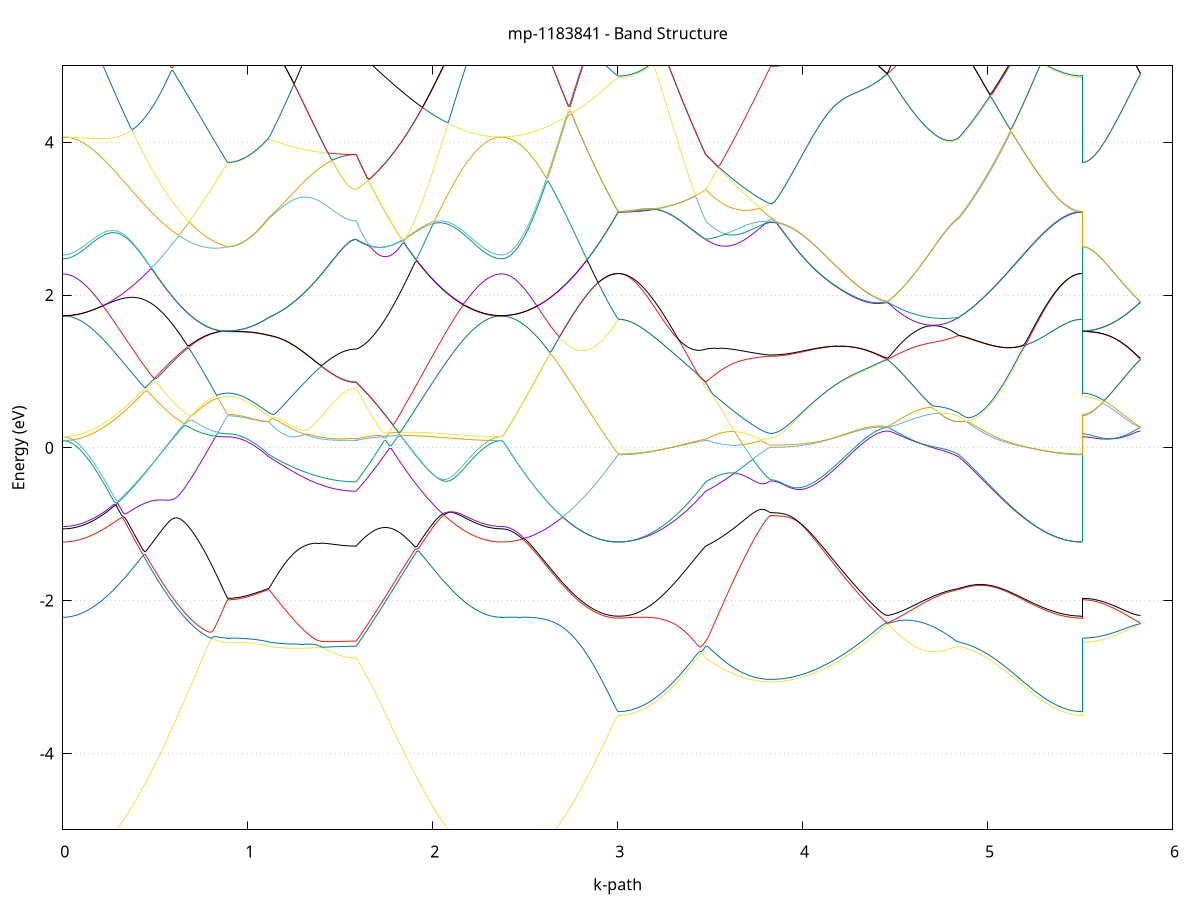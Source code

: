 set title 'mp-1183841 - Band Structure'
set xlabel 'k-path'
set ylabel 'Energy (eV)'
set grid y
set yrange [-5:5]
set terminal png size 800,600
set output 'mp-1183841_bands_gnuplot.png'
plot '-' using 1:2 with lines notitle, '-' using 1:2 with lines notitle, '-' using 1:2 with lines notitle, '-' using 1:2 with lines notitle, '-' using 1:2 with lines notitle, '-' using 1:2 with lines notitle, '-' using 1:2 with lines notitle, '-' using 1:2 with lines notitle, '-' using 1:2 with lines notitle, '-' using 1:2 with lines notitle, '-' using 1:2 with lines notitle, '-' using 1:2 with lines notitle, '-' using 1:2 with lines notitle, '-' using 1:2 with lines notitle, '-' using 1:2 with lines notitle, '-' using 1:2 with lines notitle, '-' using 1:2 with lines notitle, '-' using 1:2 with lines notitle, '-' using 1:2 with lines notitle, '-' using 1:2 with lines notitle, '-' using 1:2 with lines notitle, '-' using 1:2 with lines notitle, '-' using 1:2 with lines notitle, '-' using 1:2 with lines notitle, '-' using 1:2 with lines notitle, '-' using 1:2 with lines notitle, '-' using 1:2 with lines notitle, '-' using 1:2 with lines notitle, '-' using 1:2 with lines notitle, '-' using 1:2 with lines notitle, '-' using 1:2 with lines notitle, '-' using 1:2 with lines notitle, '-' using 1:2 with lines notitle, '-' using 1:2 with lines notitle, '-' using 1:2 with lines notitle, '-' using 1:2 with lines notitle, '-' using 1:2 with lines notitle, '-' using 1:2 with lines notitle, '-' using 1:2 with lines notitle, '-' using 1:2 with lines notitle, '-' using 1:2 with lines notitle, '-' using 1:2 with lines notitle, '-' using 1:2 with lines notitle, '-' using 1:2 with lines notitle, '-' using 1:2 with lines notitle, '-' using 1:2 with lines notitle, '-' using 1:2 with lines notitle, '-' using 1:2 with lines notitle
0.000000 -24.308818
0.009900 -24.308718
0.019801 -24.308618
0.029701 -24.308518
0.039602 -24.308318
0.049502 -24.308018
0.059403 -24.307718
0.069303 -24.307318
0.079203 -24.306918
0.089104 -24.306418
0.099004 -24.305918
0.108905 -24.305418
0.118805 -24.304818
0.128705 -24.304118
0.138606 -24.303518
0.148506 -24.302818
0.158407 -24.302218
0.168307 -24.301518
0.178208 -24.300818
0.188108 -24.300218
0.198008 -24.299618
0.207909 -24.299018
0.217809 -24.298518
0.227710 -24.298118
0.237610 -24.297718
0.247511 -24.297418
0.257411 -24.297318
0.267311 -24.297218
0.277212 -24.297318
0.287112 -24.297518
0.297013 -24.297918
0.306913 -24.298418
0.316814 -24.299018
0.326714 -24.299818
0.336614 -24.300718
0.346515 -24.301718
0.356415 -24.302918
0.366316 -24.304218
0.376216 -24.305518
0.386116 -24.307018
0.396017 -24.308618
0.405917 -24.310318
0.415818 -24.312018
0.425718 -24.313818
0.435619 -24.315618
0.445519 -24.317518
0.455419 -24.319418
0.465320 -24.321418
0.475220 -24.323418
0.485121 -24.325418
0.495021 -24.327418
0.504922 -24.329418
0.514822 -24.331418
0.524722 -24.333418
0.534623 -24.335418
0.544523 -24.337418
0.554424 -24.339418
0.564324 -24.341318
0.574224 -24.343318
0.584125 -24.345218
0.594025 -24.347018
0.603926 -24.348918
0.613826 -24.350618
0.623727 -24.352418
0.633627 -24.354118
0.643527 -24.355818
0.653428 -24.357418
0.663328 -24.358918
0.673229 -24.360518
0.683129 -24.361918
0.693030 -24.363318
0.702930 -24.364718
0.712830 -24.365918
0.722731 -24.367218
0.732631 -24.368318
0.742532 -24.369418
0.752432 -24.370518
0.762333 -24.371418
0.772233 -24.372318
0.782133 -24.373218
0.792034 -24.373918
0.801934 -24.374618
0.811835 -24.375218
0.821735 -24.375818
0.831635 -24.376318
0.841536 -24.376718
0.851436 -24.377018
0.861337 -24.377318
0.871237 -24.377418
0.881138 -24.377618
0.891038 -24.377618
0.891038 -24.377618
0.900712 -24.377518
0.910385 -24.377218
0.920059 -24.376718
0.929733 -24.376018
0.939407 -24.375118
0.949080 -24.374118
0.958754 -24.372818
0.968428 -24.371318
0.978102 -24.369718
0.987775 -24.367918
0.997449 -24.365818
1.007123 -24.363618
1.016797 -24.361218
1.026470 -24.358718
1.036144 -24.355918
1.045818 -24.353018
1.055492 -24.349918
1.065165 -24.346718
1.074839 -24.343318
1.084513 -24.339718
1.094187 -24.336018
1.103860 -24.332118
1.113534 -24.328018
1.113534 -24.328018
1.123383 -24.325018
1.133231 -24.321918
1.143080 -24.318718
1.152928 -24.315418
1.162777 -24.312018
1.172625 -24.308518
1.182474 -24.304918
1.192322 -24.301218
1.202171 -24.297518
1.212020 -24.293718
1.221868 -24.289818
1.231717 -24.285818
1.241565 -24.281818
1.251414 -24.277718
1.261262 -24.273618
1.271111 -24.271418
1.280959 -24.270118
1.290808 -24.268718
1.300657 -24.267318
1.310505 -24.265818
1.320354 -24.264218
1.330202 -24.262718
1.340051 -24.261118
1.349899 -24.259418
1.359748 -24.257718
1.369596 -24.256018
1.379445 -24.254218
1.389294 -24.252418
1.399142 -24.250518
1.408991 -24.248618
1.418839 -24.246718
1.428688 -24.244718
1.438536 -24.242718
1.448385 -24.240718
1.458233 -24.238718
1.468082 -24.236618
1.477931 -24.234518
1.487779 -24.232418
1.497628 -24.230318
1.507476 -24.228218
1.517325 -24.226118
1.527173 -24.224118
1.537022 -24.222018
1.546870 -24.220018
1.556719 -24.218118
1.566567 -24.216318
1.576416 -24.214918
1.586265 -24.214418
1.586265 -24.214418
1.596232 -24.210918
1.606198 -24.207418
1.616165 -24.203918
1.626132 -24.202418
1.636099 -24.201618
1.646066 -24.200918
1.656033 -24.200318
1.666000 -24.199818
1.675967 -24.199318
1.685934 -24.202018
1.695901 -24.205118
1.705868 -24.208018
1.715835 -24.210918
1.725802 -24.213818
1.735769 -24.216618
1.745735 -24.219418
1.755702 -24.222118
1.765669 -24.224818
1.775636 -24.227418
1.785603 -24.229918
1.795570 -24.232518
1.805537 -24.234918
1.815504 -24.237318
1.825471 -24.239718
1.835438 -24.242018
1.845405 -24.244218
1.855372 -24.246418
1.865339 -24.248618
1.875306 -24.250718
1.885272 -24.252818
1.895239 -24.254818
1.905206 -24.256818
1.915173 -24.258718
1.925140 -24.260618
1.935107 -24.262518
1.945074 -24.264318
1.955041 -24.266118
1.965008 -24.267918
1.974975 -24.269618
1.984942 -24.271218
1.994909 -24.272918
2.004876 -24.274518
2.014843 -24.276118
2.024810 -24.277718
2.034776 -24.279218
2.044743 -24.280718
2.054710 -24.282118
2.064677 -24.283618
2.074644 -24.285018
2.084611 -24.286418
2.094578 -24.287718
2.104545 -24.289018
2.114512 -24.290318
2.124479 -24.291618
2.134446 -24.292818
2.144413 -24.294018
2.154380 -24.295218
2.164347 -24.296318
2.174313 -24.297418
2.184280 -24.298418
2.194247 -24.299418
2.204214 -24.300418
2.214181 -24.301318
2.224148 -24.302218
2.234115 -24.303018
2.244082 -24.303818
2.254049 -24.304518
2.264016 -24.305218
2.273983 -24.305818
2.283950 -24.306318
2.293917 -24.306818
2.303884 -24.307318
2.313850 -24.307718
2.323817 -24.308018
2.333784 -24.308318
2.343751 -24.308518
2.353718 -24.308618
2.363685 -24.308718
2.373652 -24.308818
2.373652 -24.308818
2.383647 -24.308718
2.393642 -24.308518
2.403637 -24.308118
2.413632 -24.307618
2.423627 -24.306918
2.433622 -24.306118
2.443617 -24.305218
2.453612 -24.304118
2.463607 -24.302818
2.473602 -24.301418
2.483597 -24.299918
2.493592 -24.298218
2.503587 -24.296418
2.513582 -24.294418
2.523577 -24.292418
2.533572 -24.290118
2.543567 -24.287818
2.553562 -24.285318
2.563557 -24.282618
2.573552 -24.279918
2.583548 -24.277018
2.593543 -24.273918
2.603538 -24.270818
2.613533 -24.267518
2.623528 -24.264118
2.633523 -24.260618
2.643518 -24.258018
2.653513 -24.260618
2.663508 -24.263218
2.673503 -24.265718
2.683498 -24.268218
2.693493 -24.270618
2.703488 -24.273018
2.713483 -24.275418
2.723478 -24.277618
2.733473 -24.279918
2.743468 -24.282018
2.753463 -24.284218
2.763458 -24.286218
2.773453 -24.288218
2.783448 -24.290118
2.793443 -24.291918
2.803438 -24.293718
2.813433 -24.295418
2.823428 -24.297018
2.833423 -24.298518
2.843418 -24.300018
2.853413 -24.301318
2.863408 -24.302618
2.873403 -24.303818
2.883398 -24.305018
2.893393 -24.306018
2.903388 -24.306918
2.913383 -24.307818
2.923378 -24.308618
2.933373 -24.309318
2.943368 -24.309918
2.953363 -24.310418
2.963358 -24.310818
2.973353 -24.311118
2.983348 -24.311318
2.993343 -24.311518
3.003338 -24.311518
3.003338 -24.311518
3.013187 -24.311518
3.023036 -24.311318
3.032884 -24.311118
3.042733 -24.310718
3.052581 -24.310318
3.062430 -24.309818
3.072278 -24.309118
3.082127 -24.308418
3.091975 -24.307618
3.101824 -24.306718
3.111672 -24.305718
3.121521 -24.304618
3.131370 -24.303418
3.141218 -24.302118
3.151067 -24.300718
3.160915 -24.299218
3.170764 -24.297718
3.180612 -24.296018
3.190461 -24.294318
3.200309 -24.292518
3.210158 -24.290618
3.220007 -24.288618
3.229855 -24.286618
3.239704 -24.284418
3.249552 -24.282218
3.259401 -24.279918
3.269249 -24.277618
3.279098 -24.275118
3.288946 -24.272618
3.298795 -24.270018
3.308644 -24.267418
3.318492 -24.264718
3.328341 -24.261918
3.338189 -24.259118
3.348038 -24.256218
3.357886 -24.253218
3.367735 -24.250218
3.377583 -24.247118
3.387432 -24.244018
3.397281 -24.240918
3.407129 -24.237718
3.416978 -24.234518
3.426826 -24.231218
3.436675 -24.227918
3.446523 -24.224518
3.456372 -24.221218
3.466220 -24.217818
3.476069 -24.214418
3.476069 -24.214418
3.485846 -24.212818
3.495622 -24.211218
3.505399 -24.209518
3.515176 -24.207818
3.524953 -24.206118
3.534730 -24.205918
3.544506 -24.206418
3.554283 -24.207218
3.564060 -24.208318
3.573837 -24.209518
3.583613 -24.210918
3.593390 -24.212418
3.603167 -24.214018
3.612944 -24.215518
3.622720 -24.217118
3.632497 -24.218718
3.642274 -24.220218
3.652051 -24.221718
3.661828 -24.223118
3.671604 -24.224418
3.681381 -24.225718
3.691158 -24.226918
3.700935 -24.228018
3.710711 -24.229118
3.720488 -24.230018
3.730265 -24.230918
3.740042 -24.231718
3.749819 -24.232418
3.759595 -24.233018
3.769372 -24.233618
3.779149 -24.234018
3.788926 -24.234418
3.798702 -24.234718
3.808479 -24.234918
3.818256 -24.235018
3.828033 -24.235018
3.828033 -24.235018
3.837877 -24.235118
3.847722 -24.235418
3.857567 -24.235918
3.867411 -24.236518
3.877256 -24.237318
3.887101 -24.238318
3.896945 -24.239518
3.906790 -24.240918
3.916635 -24.242418
3.926479 -24.244118
3.936324 -24.245918
3.946169 -24.247918
3.956013 -24.250018
3.965858 -24.252318
3.975703 -24.254718
3.985547 -24.257218
3.995392 -24.259818
4.005237 -24.262518
4.015081 -24.265218
4.024926 -24.268018
4.034771 -24.270918
4.044615 -24.273818
4.054460 -24.276818
4.064305 -24.279818
4.074149 -24.282718
4.083994 -24.285718
4.093839 -24.288718
4.103683 -24.291718
4.113528 -24.294618
4.123373 -24.297518
4.133217 -24.300418
4.143062 -24.303218
4.152907 -24.306018
4.162752 -24.308818
4.172596 -24.311518
4.182441 -24.314118
4.192286 -24.316718
4.202130 -24.319218
4.211975 -24.321618
4.221820 -24.324018
4.231664 -24.326218
4.241509 -24.328418
4.251354 -24.330618
4.261198 -24.332618
4.271043 -24.334518
4.280888 -24.336418
4.290732 -24.338218
4.300577 -24.339818
4.310422 -24.341418
4.320266 -24.342918
4.330111 -24.344318
4.339956 -24.345618
4.349800 -24.346818
4.359645 -24.347818
4.369490 -24.348818
4.379334 -24.349718
4.389179 -24.350518
4.399024 -24.351218
4.408868 -24.351818
4.418713 -24.352218
4.428558 -24.352618
4.438402 -24.352918
4.448247 -24.353018
4.458092 -24.353118
4.458092 -24.353118
4.467977 -24.353118
4.477862 -24.353218
4.487748 -24.353418
4.497633 -24.353718
4.507518 -24.354018
4.517403 -24.354318
4.527289 -24.354618
4.537174 -24.355018
4.547059 -24.355418
4.556945 -24.355718
4.566830 -24.356118
4.576715 -24.356318
4.586601 -24.356618
4.596486 -24.356818
4.606371 -24.356918
4.616256 -24.356918
4.626142 -24.356918
4.636027 -24.356718
4.645912 -24.356518
4.655798 -24.356218
4.665683 -24.355718
4.675568 -24.355218
4.685453 -24.354518
4.695339 -24.353718
4.705224 -24.352818
4.715109 -24.351818
4.724995 -24.350618
4.734880 -24.349418
4.744765 -24.348018
4.754651 -24.346418
4.764536 -24.344818
4.774421 -24.343118
4.784306 -24.341218
4.794192 -24.339218
4.804077 -24.337218
4.813962 -24.335018
4.823848 -24.332718
4.833733 -24.330418
4.843618 -24.328018
4.843618 -24.328018
4.853596 -24.323718
4.863575 -24.319318
4.873553 -24.314718
4.883531 -24.309918
4.893509 -24.305118
4.903488 -24.300118
4.913466 -24.295018
4.923444 -24.289718
4.933422 -24.284418
4.943401 -24.280518
4.953379 -24.280218
4.963357 -24.280018
4.973335 -24.279818
4.983314 -24.279818
4.993292 -24.279818
5.003270 -24.279918
5.013248 -24.280118
5.023227 -24.280318
5.033205 -24.280518
5.043183 -24.280918
5.053161 -24.281318
5.063139 -24.281718
5.073118 -24.282218
5.083096 -24.282718
5.093074 -24.283318
5.103052 -24.283918
5.113031 -24.284518
5.123009 -24.285218
5.132987 -24.286018
5.142965 -24.286718
5.152944 -24.287518
5.162922 -24.288318
5.172900 -24.289118
5.182878 -24.290018
5.192857 -24.290818
5.202835 -24.291718
5.212813 -24.292618
5.222791 -24.293518
5.232769 -24.294518
5.242748 -24.295418
5.252726 -24.296318
5.262704 -24.297218
5.272682 -24.298118
5.282661 -24.299018
5.292639 -24.299918
5.302617 -24.300818
5.312595 -24.301718
5.322574 -24.302518
5.332552 -24.303418
5.342530 -24.304218
5.352508 -24.304918
5.362487 -24.305718
5.372465 -24.306418
5.382443 -24.307018
5.392421 -24.307718
5.402400 -24.308318
5.412378 -24.308818
5.422356 -24.309318
5.432334 -24.309818
5.442312 -24.310218
5.452291 -24.310518
5.462269 -24.310818
5.472247 -24.311118
5.482225 -24.311318
5.492204 -24.311418
5.502182 -24.311518
5.512160 -24.311518
5.512160 -24.377618
5.521999 -24.377518
5.531838 -24.377418
5.541677 -24.377218
5.551516 -24.376918
5.561354 -24.376518
5.571193 -24.376018
5.581032 -24.375518
5.590871 -24.374818
5.600710 -24.374118
5.610549 -24.373318
5.620387 -24.372518
5.630226 -24.371618
5.640065 -24.370618
5.649904 -24.369518
5.659743 -24.368418
5.669582 -24.367318
5.679421 -24.366218
5.689259 -24.365018
5.699098 -24.363818
5.708937 -24.362518
5.718776 -24.361318
5.728615 -24.360218
5.738454 -24.359018
5.748293 -24.357918
5.758131 -24.356918
5.767970 -24.356018
5.777809 -24.355118
5.787648 -24.354418
5.797487 -24.353818
5.807326 -24.353418
5.817164 -24.353218
5.827003 -24.353118
e
0.000000 -24.203318
0.009900 -24.203418
0.019801 -24.203518
0.029701 -24.203718
0.039602 -24.203918
0.049502 -24.204218
0.059403 -24.204618
0.069303 -24.205018
0.079203 -24.205518
0.089104 -24.206118
0.099004 -24.206718
0.108905 -24.207318
0.118805 -24.208018
0.128705 -24.208618
0.138606 -24.209418
0.148506 -24.210118
0.158407 -24.210818
0.168307 -24.211518
0.178208 -24.212218
0.188108 -24.212918
0.198008 -24.213518
0.207909 -24.214118
0.217809 -24.214518
0.227710 -24.214918
0.237610 -24.215218
0.247511 -24.215418
0.257411 -24.215418
0.267311 -24.215318
0.277212 -24.215018
0.287112 -24.214618
0.297013 -24.213918
0.306913 -24.213118
0.316814 -24.212118
0.326714 -24.211018
0.336614 -24.209618
0.346515 -24.208118
0.356415 -24.206418
0.366316 -24.204518
0.376216 -24.202518
0.386116 -24.204718
0.396017 -24.208218
0.405917 -24.211718
0.415818 -24.215118
0.425718 -24.218518
0.435619 -24.221818
0.445519 -24.225118
0.455419 -24.228418
0.465320 -24.231618
0.475220 -24.234818
0.485121 -24.237918
0.495021 -24.241018
0.504922 -24.244018
0.514822 -24.247018
0.524722 -24.250018
0.534623 -24.252818
0.544523 -24.255718
0.554424 -24.258418
0.564324 -24.261118
0.574224 -24.263718
0.584125 -24.266318
0.594025 -24.268818
0.603926 -24.271318
0.613826 -24.273618
0.623727 -24.275918
0.633627 -24.278218
0.643527 -24.280318
0.653428 -24.282418
0.663328 -24.284418
0.673229 -24.286318
0.683129 -24.288218
0.693030 -24.290018
0.702930 -24.291618
0.712830 -24.293318
0.722731 -24.294818
0.732631 -24.296218
0.742532 -24.297618
0.752432 -24.298918
0.762333 -24.300118
0.772233 -24.301218
0.782133 -24.302218
0.792034 -24.303118
0.801934 -24.304018
0.811835 -24.304818
0.821735 -24.305418
0.831635 -24.306018
0.841536 -24.306518
0.851436 -24.306918
0.861337 -24.307218
0.871237 -24.307518
0.881138 -24.307618
0.891038 -24.307618
0.891038 -24.307618
0.900712 -24.307618
0.910385 -24.307418
0.920059 -24.307218
0.929733 -24.306818
0.939407 -24.306418
0.949080 -24.305918
0.958754 -24.305318
0.968428 -24.304618
0.978102 -24.303818
0.987775 -24.302918
0.997449 -24.302018
1.007123 -24.301018
1.016797 -24.299918
1.026470 -24.298818
1.036144 -24.297718
1.045818 -24.296518
1.055492 -24.295318
1.065165 -24.294018
1.074839 -24.292818
1.084513 -24.291618
1.094187 -24.290418
1.103860 -24.289218
1.113534 -24.288118
1.113534 -24.288118
1.123383 -24.287318
1.133231 -24.286418
1.143080 -24.285618
1.152928 -24.284718
1.162777 -24.283818
1.172625 -24.282818
1.182474 -24.281818
1.192322 -24.280818
1.202171 -24.279818
1.212020 -24.278718
1.221868 -24.277618
1.231717 -24.276418
1.241565 -24.275318
1.251414 -24.274018
1.261262 -24.272818
1.271111 -24.269418
1.280959 -24.265218
1.290808 -24.261018
1.300657 -24.256718
1.310505 -24.252418
1.320354 -24.248118
1.330202 -24.243818
1.340051 -24.239518
1.349899 -24.235218
1.359748 -24.230918
1.369596 -24.226718
1.379445 -24.222518
1.389294 -24.218418
1.399142 -24.214418
1.408991 -24.210418
1.418839 -24.206518
1.428688 -24.202818
1.438536 -24.199118
1.448385 -24.195718
1.458233 -24.192318
1.468082 -24.190618
1.477931 -24.191718
1.487779 -24.192918
1.497628 -24.194218
1.507476 -24.195618
1.517325 -24.197118
1.527173 -24.198818
1.537022 -24.200418
1.546870 -24.202118
1.556719 -24.203818
1.566567 -24.205418
1.576416 -24.206718
1.586265 -24.207218
1.586265 -24.207218
1.596232 -24.205718
1.606198 -24.204418
1.616165 -24.203318
1.626132 -24.200418
1.636099 -24.196918
1.646066 -24.193318
1.656033 -24.192718
1.666000 -24.195918
1.675967 -24.199018
1.685934 -24.198918
1.695901 -24.198618
1.705868 -24.198318
1.715835 -24.198018
1.725802 -24.197618
1.735769 -24.197318
1.745735 -24.197018
1.755702 -24.196618
1.765669 -24.196218
1.775636 -24.195818
1.785603 -24.195318
1.795570 -24.194818
1.805537 -24.194218
1.815504 -24.193618
1.825471 -24.192918
1.835438 -24.192218
1.845405 -24.191418
1.855372 -24.190618
1.865339 -24.189618
1.875306 -24.188618
1.885272 -24.187618
1.895239 -24.186518
1.905206 -24.185318
1.915173 -24.184018
1.925140 -24.182718
1.935107 -24.181318
1.945074 -24.179818
1.955041 -24.178218
1.965008 -24.176618
1.974975 -24.175018
1.984942 -24.173218
1.994909 -24.171418
2.004876 -24.169518
2.014843 -24.169618
2.024810 -24.171818
2.034776 -24.173918
2.044743 -24.175918
2.054710 -24.177818
2.064677 -24.179618
2.074644 -24.181418
2.084611 -24.183118
2.094578 -24.184718
2.104545 -24.186218
2.114512 -24.187718
2.124479 -24.189018
2.134446 -24.190318
2.144413 -24.191518
2.154380 -24.192718
2.164347 -24.193818
2.174313 -24.194818
2.184280 -24.195718
2.194247 -24.196618
2.204214 -24.197418
2.214181 -24.198118
2.224148 -24.198818
2.234115 -24.199418
2.244082 -24.200018
2.254049 -24.200518
2.264016 -24.201018
2.273983 -24.201418
2.283950 -24.201818
2.293917 -24.202118
2.303884 -24.202418
2.313850 -24.202718
2.323817 -24.202918
2.333784 -24.203018
2.343751 -24.203218
2.353718 -24.203318
2.363685 -24.203318
2.373652 -24.203318
2.373652 -24.203318
2.383647 -24.203518
2.393642 -24.203918
2.403637 -24.204518
2.413632 -24.205418
2.423627 -24.206418
2.433622 -24.207818
2.443617 -24.209318
2.453612 -24.210918
2.463607 -24.212818
2.473602 -24.214818
2.483597 -24.216918
2.493592 -24.219118
2.503587 -24.221418
2.513582 -24.223818
2.523577 -24.226318
2.533572 -24.228918
2.543567 -24.231418
2.553562 -24.234118
2.563557 -24.236718
2.573552 -24.239418
2.583548 -24.242118
2.593543 -24.244818
2.603538 -24.247418
2.613533 -24.250118
2.623528 -24.252818
2.633523 -24.255418
2.643518 -24.258018
2.653513 -24.260618
2.663508 -24.263218
2.673503 -24.265718
2.683498 -24.268218
2.693493 -24.270618
2.703488 -24.273018
2.713483 -24.275418
2.723478 -24.277618
2.733473 -24.279918
2.743468 -24.282018
2.753463 -24.284218
2.763458 -24.286218
2.773453 -24.288218
2.783448 -24.290118
2.793443 -24.291918
2.803438 -24.293718
2.813433 -24.295418
2.823428 -24.297018
2.833423 -24.298518
2.843418 -24.300018
2.853413 -24.301318
2.863408 -24.302618
2.873403 -24.303818
2.883398 -24.305018
2.893393 -24.306018
2.903388 -24.306918
2.913383 -24.307818
2.923378 -24.308618
2.933373 -24.309318
2.943368 -24.309918
2.953363 -24.310418
2.963358 -24.310818
2.973353 -24.311118
2.983348 -24.311318
2.993343 -24.311518
3.003338 -24.311518
3.003338 -24.311518
3.013187 -24.311418
3.023036 -24.311218
3.032884 -24.310918
3.042733 -24.310518
3.052581 -24.309918
3.062430 -24.309118
3.072278 -24.308318
3.082127 -24.307318
3.091975 -24.306218
3.101824 -24.305018
3.111672 -24.303618
3.121521 -24.302218
3.131370 -24.300618
3.141218 -24.298818
3.151067 -24.297018
3.160915 -24.295118
3.170764 -24.293018
3.180612 -24.290818
3.190461 -24.288618
3.200309 -24.286218
3.210158 -24.283718
3.220007 -24.281118
3.229855 -24.278418
3.239704 -24.275718
3.249552 -24.272818
3.259401 -24.269918
3.269249 -24.266918
3.279098 -24.263918
3.288946 -24.260818
3.298795 -24.257618
3.308644 -24.254418
3.318492 -24.251118
3.328341 -24.247918
3.338189 -24.244618
3.348038 -24.241418
3.357886 -24.238118
3.367735 -24.234918
3.377583 -24.231818
3.387432 -24.228718
3.397281 -24.225718
3.407129 -24.222818
3.416978 -24.220118
3.426826 -24.217518
3.436675 -24.215018
3.446523 -24.212818
3.456372 -24.210718
3.466220 -24.208918
3.476069 -24.207218
3.476069 -24.207218
3.485846 -24.206618
3.495622 -24.206118
3.505399 -24.205718
3.515176 -24.205518
3.524953 -24.205618
3.534730 -24.204218
3.544506 -24.202418
3.554283 -24.200418
3.564060 -24.198518
3.573837 -24.196518
3.583613 -24.194418
3.593390 -24.192418
3.603167 -24.190318
3.612944 -24.188118
3.622720 -24.186018
3.632497 -24.183818
3.642274 -24.181618
3.652051 -24.179518
3.661828 -24.177318
3.671604 -24.175118
3.681381 -24.172918
3.691158 -24.170818
3.700935 -24.169618
3.710711 -24.168618
3.720488 -24.167618
3.730265 -24.166718
3.740042 -24.165918
3.749819 -24.165118
3.759595 -24.164318
3.769372 -24.163618
3.779149 -24.163018
3.788926 -24.162518
3.798702 -24.162118
3.808479 -24.161818
3.818256 -24.161618
3.828033 -24.161618
3.828033 -24.161618
3.837877 -24.161718
3.847722 -24.162218
3.857567 -24.162918
3.867411 -24.163918
3.877256 -24.165018
3.887101 -24.166418
3.896945 -24.168018
3.906790 -24.170818
3.916635 -24.174418
3.926479 -24.178018
3.936324 -24.181718
3.946169 -24.185418
3.956013 -24.189118
3.965858 -24.192918
3.975703 -24.196518
3.985547 -24.200218
3.995392 -24.203818
4.005237 -24.207418
4.015081 -24.210918
4.024926 -24.214318
4.034771 -24.217718
4.044615 -24.221018
4.054460 -24.224318
4.064305 -24.227518
4.074149 -24.230618
4.083994 -24.233618
4.093839 -24.236618
4.103683 -24.239418
4.113528 -24.242218
4.123373 -24.244918
4.133217 -24.247518
4.143062 -24.250018
4.152907 -24.252418
4.162752 -24.254818
4.172596 -24.257018
4.182441 -24.259118
4.192286 -24.261218
4.202130 -24.263118
4.211975 -24.265018
4.221820 -24.266718
4.231664 -24.268418
4.241509 -24.269918
4.251354 -24.271418
4.261198 -24.272718
4.271043 -24.274018
4.280888 -24.275218
4.290732 -24.276318
4.300577 -24.277318
4.310422 -24.278218
4.320266 -24.279018
4.330111 -24.279718
4.339956 -24.280418
4.349800 -24.280918
4.359645 -24.281518
4.369490 -24.281918
4.379334 -24.282318
4.389179 -24.282618
4.399024 -24.282918
4.408868 -24.283118
4.418713 -24.283318
4.428558 -24.283418
4.438402 -24.283518
4.448247 -24.283518
4.458092 -24.283518
4.458092 -24.283518
4.467977 -24.283518
4.477862 -24.283218
4.487748 -24.282918
4.497633 -24.282418
4.507518 -24.281818
4.517403 -24.281218
4.527289 -24.280518
4.537174 -24.279918
4.547059 -24.279418
4.556945 -24.279118
4.566830 -24.279018
4.576715 -24.279318
4.586601 -24.279918
4.596486 -24.280718
4.606371 -24.281618
4.616256 -24.282718
4.626142 -24.283718
4.636027 -24.284818
4.645912 -24.285718
4.655798 -24.286718
4.665683 -24.287518
4.675568 -24.288318
4.685453 -24.289018
4.695339 -24.289618
4.705224 -24.290118
4.715109 -24.290518
4.724995 -24.290818
4.734880 -24.291018
4.744765 -24.291218
4.754651 -24.291218
4.764536 -24.291218
4.774421 -24.291118
4.784306 -24.290918
4.794192 -24.290618
4.804077 -24.290218
4.813962 -24.289818
4.823848 -24.289318
4.833733 -24.288718
4.843618 -24.288118
4.843618 -24.288118
4.853596 -24.287018
4.863575 -24.285918
4.873553 -24.284918
4.883531 -24.284018
4.893509 -24.283218
4.903488 -24.282518
4.913466 -24.281918
4.923444 -24.281318
4.933422 -24.280818
4.943401 -24.279018
4.953379 -24.273418
4.963357 -24.267818
4.973335 -24.262118
4.983314 -24.256418
4.993292 -24.250618
5.003270 -24.244718
5.013248 -24.238718
5.023227 -24.232818
5.033205 -24.226718
5.043183 -24.220718
5.053161 -24.214618
5.063139 -24.208618
5.073118 -24.202518
5.083096 -24.196518
5.093074 -24.190418
5.103052 -24.192518
5.113031 -24.196818
5.123009 -24.201218
5.132987 -24.205618
5.142965 -24.209918
5.152944 -24.214318
5.162922 -24.218718
5.172900 -24.223018
5.182878 -24.227318
5.192857 -24.231618
5.202835 -24.235918
5.212813 -24.240018
5.222791 -24.244218
5.232769 -24.248218
5.242748 -24.252218
5.252726 -24.256118
5.262704 -24.260018
5.272682 -24.263718
5.282661 -24.267318
5.292639 -24.270818
5.302617 -24.274218
5.312595 -24.277518
5.322574 -24.280718
5.332552 -24.283718
5.342530 -24.286618
5.352508 -24.289318
5.362487 -24.291918
5.372465 -24.294418
5.382443 -24.296718
5.392421 -24.298818
5.402400 -24.300818
5.412378 -24.302718
5.422356 -24.304318
5.432334 -24.305818
5.442312 -24.307118
5.452291 -24.308318
5.462269 -24.309318
5.472247 -24.310118
5.482225 -24.310718
5.492204 -24.311118
5.502182 -24.311418
5.512160 -24.311518
5.512160 -24.307618
5.521999 -24.307618
5.531838 -24.307318
5.541677 -24.307018
5.551516 -24.306518
5.561354 -24.305818
5.571193 -24.305018
5.581032 -24.304118
5.590871 -24.303018
5.600710 -24.301818
5.610549 -24.300518
5.620387 -24.299018
5.630226 -24.297318
5.640065 -24.295618
5.649904 -24.293718
5.659743 -24.291618
5.669582 -24.289518
5.679421 -24.287218
5.689259 -24.284718
5.699098 -24.282218
5.708937 -24.279518
5.718776 -24.276718
5.728615 -24.274118
5.738454 -24.275718
5.748293 -24.277118
5.758131 -24.278518
5.767970 -24.279818
5.777809 -24.280918
5.787648 -24.281818
5.797487 -24.282518
5.807326 -24.283118
5.817164 -24.283418
5.827003 -24.283518
e
0.000000 -24.203318
0.009900 -24.203218
0.019801 -24.203018
0.029701 -24.202518
0.039602 -24.201818
0.049502 -24.200918
0.059403 -24.199818
0.069303 -24.198518
0.079203 -24.197118
0.089104 -24.195418
0.099004 -24.193618
0.108905 -24.191518
0.118805 -24.189318
0.128705 -24.186918
0.138606 -24.184318
0.148506 -24.181618
0.158407 -24.178718
0.168307 -24.175618
0.178208 -24.172318
0.188108 -24.168918
0.198008 -24.165318
0.207909 -24.161518
0.217809 -24.157718
0.227710 -24.153618
0.237610 -24.150918
0.247511 -24.154518
0.257411 -24.158118
0.267311 -24.161718
0.277212 -24.165318
0.287112 -24.168918
0.297013 -24.172618
0.306913 -24.176218
0.316814 -24.179818
0.326714 -24.183418
0.336614 -24.187018
0.346515 -24.190618
0.356415 -24.194218
0.366316 -24.197718
0.376216 -24.201218
0.386116 -24.200318
0.396017 -24.198018
0.405917 -24.195518
0.415818 -24.192918
0.425718 -24.190218
0.435619 -24.187418
0.445519 -24.184518
0.455419 -24.181518
0.465320 -24.178418
0.475220 -24.175218
0.485121 -24.171918
0.495021 -24.168618
0.504922 -24.165218
0.514822 -24.161818
0.524722 -24.158318
0.534623 -24.156318
0.544523 -24.160418
0.554424 -24.164418
0.564324 -24.168518
0.574224 -24.172518
0.584125 -24.176518
0.594025 -24.180418
0.603926 -24.184318
0.613826 -24.188118
0.623727 -24.191918
0.633627 -24.195618
0.643527 -24.199218
0.653428 -24.202818
0.663328 -24.206218
0.673229 -24.209518
0.683129 -24.212718
0.693030 -24.215818
0.702930 -24.218818
0.712830 -24.221718
0.722731 -24.224418
0.732631 -24.227018
0.742532 -24.229518
0.752432 -24.231818
0.762333 -24.234018
0.772233 -24.236018
0.782133 -24.237918
0.792034 -24.239618
0.801934 -24.241218
0.811835 -24.242618
0.821735 -24.243818
0.831635 -24.244918
0.841536 -24.245918
0.851436 -24.246618
0.861337 -24.247218
0.871237 -24.247618
0.881138 -24.247918
0.891038 -24.248018
0.891038 -24.248018
0.900712 -24.247918
0.910385 -24.247918
0.920059 -24.247818
0.929733 -24.247718
0.939407 -24.247618
0.949080 -24.247518
0.958754 -24.247318
0.968428 -24.247118
0.978102 -24.246818
0.987775 -24.246518
0.997449 -24.246218
1.007123 -24.245818
1.016797 -24.245418
1.026470 -24.244918
1.036144 -24.244418
1.045818 -24.243818
1.055492 -24.243118
1.065165 -24.242418
1.074839 -24.241618
1.084513 -24.240618
1.094187 -24.239618
1.103860 -24.238518
1.113534 -24.237318
1.113534 -24.237318
1.123383 -24.236318
1.133231 -24.235218
1.143080 -24.234018
1.152928 -24.232618
1.162777 -24.231218
1.172625 -24.229618
1.182474 -24.228018
1.192322 -24.226218
1.202171 -24.224418
1.212020 -24.222518
1.221868 -24.220618
1.231717 -24.218618
1.241565 -24.216518
1.251414 -24.214418
1.261262 -24.212318
1.271111 -24.210218
1.280959 -24.208018
1.290808 -24.205918
1.300657 -24.203918
1.310505 -24.201818
1.320354 -24.199918
1.330202 -24.198018
1.340051 -24.196218
1.349899 -24.194618
1.359748 -24.193118
1.369596 -24.191818
1.379445 -24.190718
1.389294 -24.189818
1.399142 -24.189118
1.408991 -24.188618
1.418839 -24.188418
1.428688 -24.188418
1.438536 -24.188618
1.448385 -24.189118
1.458233 -24.189818
1.468082 -24.189218
1.477931 -24.186218
1.487779 -24.183418
1.497628 -24.180918
1.507476 -24.178518
1.517325 -24.176518
1.527173 -24.174618
1.537022 -24.173118
1.546870 -24.171818
1.556719 -24.170818
1.566567 -24.170018
1.576416 -24.169618
1.586265 -24.169518
1.586265 -24.169518
1.596232 -24.172918
1.606198 -24.176318
1.616165 -24.179618
1.626132 -24.183018
1.636099 -24.186318
1.646066 -24.189518
1.656033 -24.189818
1.666000 -24.186318
1.675967 -24.182818
1.685934 -24.179318
1.695901 -24.175818
1.705868 -24.172418
1.715835 -24.168918
1.725802 -24.165518
1.735769 -24.162218
1.745735 -24.158918
1.755702 -24.155618
1.765669 -24.152418
1.775636 -24.149218
1.785603 -24.146118
1.795570 -24.143018
1.805537 -24.140018
1.815504 -24.137118
1.825471 -24.134218
1.835438 -24.131518
1.845405 -24.128818
1.855372 -24.126218
1.865339 -24.129318
1.875306 -24.132318
1.885272 -24.135318
1.895239 -24.138318
1.905206 -24.141218
1.915173 -24.144118
1.925140 -24.146918
1.935107 -24.149718
1.945074 -24.152418
1.955041 -24.155118
1.965008 -24.157718
1.974975 -24.160218
1.984942 -24.162718
1.994909 -24.165018
2.004876 -24.167418
2.014843 -24.167618
2.024810 -24.165618
2.034776 -24.163518
2.044743 -24.161418
2.054710 -24.159218
2.064677 -24.161418
2.074644 -24.163918
2.084611 -24.166418
2.094578 -24.168818
2.104545 -24.171218
2.114512 -24.173418
2.124479 -24.175618
2.134446 -24.177718
2.144413 -24.179818
2.154380 -24.181718
2.164347 -24.183618
2.174313 -24.185418
2.184280 -24.187118
2.194247 -24.188818
2.204214 -24.190318
2.214181 -24.191818
2.224148 -24.193218
2.234115 -24.194518
2.244082 -24.195718
2.254049 -24.196818
2.264016 -24.197818
2.273983 -24.198818
2.283950 -24.199718
2.293917 -24.200418
2.303884 -24.201118
2.313850 -24.201718
2.323817 -24.202218
2.333784 -24.202618
2.343751 -24.202918
2.353718 -24.203218
2.363685 -24.203318
2.373652 -24.203318
2.373652 -24.203318
2.383647 -24.203518
2.393642 -24.203918
2.403637 -24.204518
2.413632 -24.205418
2.423627 -24.206418
2.433622 -24.207818
2.443617 -24.209318
2.453612 -24.210918
2.463607 -24.212818
2.473602 -24.214818
2.483597 -24.216918
2.493592 -24.219118
2.503587 -24.221418
2.513582 -24.223818
2.523577 -24.226318
2.533572 -24.228918
2.543567 -24.231418
2.553562 -24.234118
2.563557 -24.236718
2.573552 -24.239418
2.583548 -24.242118
2.593543 -24.244818
2.603538 -24.247418
2.613533 -24.250118
2.623528 -24.252818
2.633523 -24.255418
2.643518 -24.257018
2.653513 -24.253318
2.663508 -24.249418
2.673503 -24.245518
2.683498 -24.241418
2.693493 -24.237218
2.703488 -24.233018
2.713483 -24.228618
2.723478 -24.224218
2.733473 -24.219618
2.743468 -24.215018
2.753463 -24.210318
2.763458 -24.205518
2.773453 -24.200718
2.783448 -24.195818
2.793443 -24.190818
2.803438 -24.185718
2.813433 -24.180618
2.823428 -24.175518
2.833423 -24.170318
2.843418 -24.165118
2.853413 -24.159918
2.863408 -24.154718
2.873403 -24.149518
2.883398 -24.144218
2.893393 -24.139018
2.903388 -24.133918
2.913383 -24.128818
2.923378 -24.123918
2.933373 -24.119118
2.943368 -24.114518
2.953363 -24.110118
2.963358 -24.106218
2.973353 -24.102818
2.983348 -24.100218
2.993343 -24.098518
3.003338 -24.097918
3.003338 -24.097918
3.013187 -24.098018
3.023036 -24.098118
3.032884 -24.098418
3.042733 -24.098718
3.052581 -24.099118
3.062430 -24.099618
3.072278 -24.100218
3.082127 -24.100918
3.091975 -24.101718
3.101824 -24.102518
3.111672 -24.103418
3.121521 -24.104418
3.131370 -24.105418
3.141218 -24.106518
3.151067 -24.107618
3.160915 -24.108818
3.170764 -24.110018
3.180612 -24.111318
3.190461 -24.112618
3.200309 -24.113918
3.210158 -24.115218
3.220007 -24.116618
3.229855 -24.117918
3.239704 -24.119318
3.249552 -24.120618
3.259401 -24.121918
3.269249 -24.123218
3.279098 -24.124518
3.288946 -24.125718
3.298795 -24.126918
3.308644 -24.128018
3.318492 -24.129018
3.328341 -24.130018
3.338189 -24.130918
3.348038 -24.131618
3.357886 -24.132318
3.367735 -24.132818
3.377583 -24.134318
3.387432 -24.137918
3.397281 -24.141518
3.407129 -24.145018
3.416978 -24.148618
3.426826 -24.152118
3.436675 -24.155618
3.446523 -24.159118
3.456372 -24.162618
3.466220 -24.166018
3.476069 -24.169518
3.476069 -24.169518
3.485846 -24.171118
3.495622 -24.172718
3.505399 -24.174418
3.515176 -24.175918
3.524953 -24.177318
3.534730 -24.178418
3.544506 -24.179218
3.554283 -24.179718
3.564060 -24.180018
3.573837 -24.179918
3.583613 -24.179718
3.593390 -24.179218
3.603167 -24.178718
3.612944 -24.178018
3.622720 -24.177218
3.632497 -24.176318
3.642274 -24.175418
3.652051 -24.174518
3.661828 -24.173518
3.671604 -24.172518
3.681381 -24.171518
3.691158 -24.170518
3.700935 -24.168718
3.710711 -24.166718
3.720488 -24.164718
3.730265 -24.162818
3.740042 -24.161018
3.749819 -24.159318
3.759595 -24.157718
3.769372 -24.156318
3.779149 -24.155118
3.788926 -24.154018
3.798702 -24.153218
3.808479 -24.152618
3.818256 -24.152218
3.828033 -24.152118
3.828033 -24.152118
3.837877 -24.152518
3.847722 -24.153718
3.857567 -24.155618
3.867411 -24.158018
3.877256 -24.160818
3.887101 -24.163918
3.896945 -24.167318
3.906790 -24.169618
3.916635 -24.171418
3.926479 -24.173218
3.936324 -24.175018
3.946169 -24.176918
3.956013 -24.178818
3.965858 -24.180718
3.975703 -24.182618
3.985547 -24.184418
3.995392 -24.186218
4.005237 -24.188018
4.015081 -24.189818
4.024926 -24.191618
4.034771 -24.193318
4.044615 -24.195018
4.054460 -24.196718
4.064305 -24.198318
4.074149 -24.199918
4.083994 -24.201518
4.093839 -24.203118
4.103683 -24.204718
4.113528 -24.206218
4.123373 -24.207718
4.133217 -24.209218
4.143062 -24.210718
4.152907 -24.212218
4.162752 -24.213618
4.172596 -24.215018
4.182441 -24.216418
4.192286 -24.217718
4.202130 -24.219118
4.211975 -24.220418
4.221820 -24.221618
4.231664 -24.222918
4.241509 -24.224118
4.251354 -24.225218
4.261198 -24.226318
4.271043 -24.227418
4.280888 -24.228418
4.290732 -24.229418
4.300577 -24.230418
4.310422 -24.231318
4.320266 -24.232118
4.330111 -24.232918
4.339956 -24.233718
4.349800 -24.234418
4.359645 -24.235018
4.369490 -24.235618
4.379334 -24.236118
4.389179 -24.236518
4.399024 -24.237018
4.408868 -24.237318
4.418713 -24.237618
4.428558 -24.237818
4.438402 -24.237918
4.448247 -24.238018
4.458092 -24.238118
4.458092 -24.238118
4.467977 -24.241418
4.477862 -24.244518
4.487748 -24.247518
4.497633 -24.250418
4.507518 -24.253018
4.517403 -24.255518
4.527289 -24.257718
4.537174 -24.259718
4.547059 -24.261418
4.556945 -24.262718
4.566830 -24.263518
4.576715 -24.263818
4.586601 -24.263618
4.596486 -24.263118
4.606371 -24.262318
4.616256 -24.261218
4.626142 -24.260118
4.636027 -24.258818
4.645912 -24.257518
4.655798 -24.256218
4.665683 -24.254918
4.675568 -24.253618
4.685453 -24.252318
4.695339 -24.251018
4.705224 -24.249818
4.715109 -24.248618
4.724995 -24.247518
4.734880 -24.246418
4.744765 -24.245418
4.754651 -24.244418
4.764536 -24.243518
4.774421 -24.242618
4.784306 -24.241818
4.794192 -24.241018
4.804077 -24.240218
4.813962 -24.239518
4.823848 -24.238818
4.833733 -24.238018
4.843618 -24.237318
4.843618 -24.237318
4.853596 -24.235918
4.863575 -24.234418
4.873553 -24.232818
4.883531 -24.231018
4.893509 -24.229118
4.903488 -24.227118
4.913466 -24.224918
4.923444 -24.222718
4.933422 -24.220318
4.943401 -24.217818
4.953379 -24.215218
4.963357 -24.212518
4.973335 -24.209818
4.983314 -24.206918
4.993292 -24.204118
5.003270 -24.201118
5.013248 -24.198118
5.023227 -24.195118
5.033205 -24.192118
5.043183 -24.189018
5.053161 -24.185918
5.063139 -24.182818
5.073118 -24.179818
5.083096 -24.184018
5.093074 -24.188218
5.103052 -24.184418
5.113031 -24.178418
5.123009 -24.172518
5.132987 -24.166618
5.142965 -24.160718
5.152944 -24.155618
5.162922 -24.152718
5.172900 -24.149918
5.182878 -24.147118
5.192857 -24.144418
5.202835 -24.141718
5.212813 -24.139118
5.222791 -24.136618
5.232769 -24.134118
5.242748 -24.131718
5.252726 -24.129418
5.262704 -24.127118
5.272682 -24.124918
5.282661 -24.122818
5.292639 -24.120818
5.302617 -24.118818
5.312595 -24.116918
5.322574 -24.115118
5.332552 -24.113418
5.342530 -24.111818
5.352508 -24.110218
5.362487 -24.108818
5.372465 -24.107418
5.382443 -24.106118
5.392421 -24.104918
5.402400 -24.103818
5.412378 -24.102818
5.422356 -24.101918
5.432334 -24.101018
5.442312 -24.100318
5.452291 -24.099718
5.462269 -24.099118
5.472247 -24.098718
5.482225 -24.098418
5.492204 -24.098118
5.502182 -24.098018
5.512160 -24.097918
5.512160 -24.248018
5.521999 -24.248018
5.531838 -24.248218
5.541677 -24.248618
5.551516 -24.249118
5.561354 -24.249718
5.571193 -24.250518
5.581032 -24.251418
5.590871 -24.252418
5.600710 -24.253618
5.610549 -24.254818
5.620387 -24.256118
5.630226 -24.257518
5.640065 -24.259118
5.649904 -24.260618
5.659743 -24.262318
5.669582 -24.263918
5.679421 -24.265618
5.689259 -24.267418
5.699098 -24.269118
5.708937 -24.270818
5.718776 -24.272518
5.728615 -24.273718
5.738454 -24.270718
5.748293 -24.267518
5.758131 -24.264218
5.767970 -24.260818
5.777809 -24.257318
5.787648 -24.253618
5.797487 -24.249918
5.807326 -24.246118
5.817164 -24.242118
5.827003 -24.238118
e
0.000000 -24.090618
0.009900 -24.090718
0.019801 -24.091318
0.029701 -24.092118
0.039602 -24.093318
0.049502 -24.094818
0.059403 -24.096518
0.069303 -24.098518
0.079203 -24.100718
0.089104 -24.103018
0.099004 -24.105618
0.108905 -24.108318
0.118805 -24.111118
0.128705 -24.114018
0.138606 -24.117118
0.148506 -24.120218
0.158407 -24.123418
0.168307 -24.126718
0.178208 -24.130018
0.188108 -24.133418
0.198008 -24.136818
0.207909 -24.140318
0.217809 -24.143818
0.227710 -24.147418
0.237610 -24.149418
0.247511 -24.145118
0.257411 -24.140718
0.267311 -24.136118
0.277212 -24.131418
0.287112 -24.126618
0.297013 -24.121618
0.306913 -24.116618
0.316814 -24.111518
0.326714 -24.106318
0.336614 -24.100918
0.346515 -24.095618
0.356415 -24.096818
0.366316 -24.098918
0.376216 -24.101218
0.386116 -24.103618
0.396017 -24.106218
0.405917 -24.109018
0.415818 -24.112018
0.425718 -24.115118
0.435619 -24.118418
0.445519 -24.121818
0.455419 -24.125318
0.465320 -24.128918
0.475220 -24.132618
0.485121 -24.136418
0.495021 -24.140318
0.504922 -24.144318
0.514822 -24.148318
0.524722 -24.152318
0.534623 -24.154718
0.544523 -24.151118
0.554424 -24.147518
0.564324 -24.143818
0.574224 -24.140118
0.584125 -24.136418
0.594025 -24.132718
0.603926 -24.128918
0.613826 -24.125218
0.623727 -24.121418
0.633627 -24.117718
0.643527 -24.113918
0.653428 -24.110218
0.663328 -24.106518
0.673229 -24.102818
0.683129 -24.099118
0.693030 -24.095518
0.702930 -24.092018
0.712830 -24.088518
0.722731 -24.085018
0.732631 -24.081718
0.742532 -24.079318
0.752432 -24.081118
0.762333 -24.082818
0.772233 -24.084418
0.782133 -24.085918
0.792034 -24.087218
0.801934 -24.088518
0.811835 -24.089618
0.821735 -24.090618
0.831635 -24.091518
0.841536 -24.092218
0.851436 -24.092818
0.861337 -24.093318
0.871237 -24.093618
0.881138 -24.093918
0.891038 -24.093918
0.891038 -24.093918
0.900712 -24.093918
0.910385 -24.094018
0.920059 -24.094218
0.929733 -24.094418
0.939407 -24.094618
0.949080 -24.094918
0.958754 -24.095318
0.968428 -24.095718
0.978102 -24.096218
0.987775 -24.096718
0.997449 -24.097318
1.007123 -24.098018
1.016797 -24.098818
1.026470 -24.099618
1.036144 -24.100518
1.045818 -24.101418
1.055492 -24.102518
1.065165 -24.103618
1.074839 -24.104818
1.084513 -24.106118
1.094187 -24.107518
1.103860 -24.109018
1.113534 -24.110618
1.113534 -24.110618
1.123383 -24.111718
1.133231 -24.112918
1.143080 -24.114018
1.152928 -24.115218
1.162777 -24.116318
1.172625 -24.117418
1.182474 -24.118518
1.192322 -24.119518
1.202171 -24.120618
1.212020 -24.121718
1.221868 -24.122718
1.231717 -24.123718
1.241565 -24.124818
1.251414 -24.125818
1.261262 -24.126818
1.271111 -24.127718
1.280959 -24.128718
1.290808 -24.129618
1.300657 -24.130518
1.310505 -24.131318
1.320354 -24.132118
1.330202 -24.132818
1.340051 -24.133518
1.349899 -24.134118
1.359748 -24.134518
1.369596 -24.134918
1.379445 -24.135118
1.389294 -24.135218
1.399142 -24.135118
1.408991 -24.135018
1.418839 -24.134618
1.428688 -24.134218
1.438536 -24.133618
1.448385 -24.132918
1.458233 -24.132218
1.468082 -24.131418
1.477931 -24.130518
1.487779 -24.129718
1.497628 -24.128818
1.507476 -24.128018
1.517325 -24.127318
1.527173 -24.126618
1.537022 -24.126018
1.546870 -24.125518
1.556719 -24.125118
1.566567 -24.124818
1.576416 -24.124618
1.586265 -24.124518
1.586265 -24.124518
1.596232 -24.122218
1.606198 -24.119518
1.616165 -24.116618
1.626132 -24.113518
1.636099 -24.110218
1.646066 -24.106618
1.656033 -24.102918
1.666000 -24.099118
1.675967 -24.095118
1.685934 -24.091018
1.695901 -24.086918
1.705868 -24.082618
1.715835 -24.082218
1.725802 -24.085318
1.735769 -24.088418
1.745735 -24.091518
1.755702 -24.094618
1.765669 -24.097818
1.775636 -24.100918
1.785603 -24.104118
1.795570 -24.107318
1.805537 -24.110518
1.815504 -24.113718
1.825471 -24.116818
1.835438 -24.120018
1.845405 -24.123118
1.855372 -24.126218
1.865339 -24.123718
1.875306 -24.121218
1.885272 -24.118918
1.895239 -24.116718
1.905206 -24.114518
1.915173 -24.116018
1.925140 -24.119418
1.935107 -24.122718
1.945074 -24.126018
1.955041 -24.129318
1.965008 -24.132518
1.974975 -24.135618
1.984942 -24.138718
1.994909 -24.141818
2.004876 -24.144718
2.014843 -24.147718
2.024810 -24.150518
2.034776 -24.153318
2.044743 -24.156118
2.054710 -24.158818
2.064677 -24.157018
2.074644 -24.154718
2.084611 -24.152318
2.094578 -24.149918
2.104545 -24.147518
2.114512 -24.145018
2.124479 -24.142518
2.134446 -24.140018
2.144413 -24.137418
2.154380 -24.134818
2.164347 -24.132118
2.174313 -24.129518
2.184280 -24.126818
2.194247 -24.124218
2.204214 -24.121518
2.214181 -24.118918
2.224148 -24.116318
2.234115 -24.113718
2.244082 -24.111118
2.254049 -24.108718
2.264016 -24.106218
2.273983 -24.103918
2.283950 -24.101718
2.293917 -24.099618
2.303884 -24.097718
2.313850 -24.095918
2.323817 -24.094418
2.333784 -24.093018
2.343751 -24.092018
2.353718 -24.091218
2.363685 -24.090718
2.373652 -24.090618
2.373652 -24.090618
2.383647 -24.090418
2.393642 -24.090118
2.403637 -24.089418
2.413632 -24.088618
2.423627 -24.087518
2.433622 -24.086218
2.443617 -24.084718
2.453612 -24.083018
2.463607 -24.081218
2.473602 -24.079218
2.483597 -24.077118
2.493592 -24.074818
2.503587 -24.072518
2.513582 -24.070118
2.523577 -24.067618
2.533572 -24.065018
2.543567 -24.062418
2.553562 -24.059718
2.563557 -24.057018
2.573552 -24.054318
2.583548 -24.051518
2.593543 -24.048818
2.603538 -24.046018
2.613533 -24.043218
2.623528 -24.040418
2.633523 -24.037618
2.643518 -24.034818
2.653513 -24.032118
2.663508 -24.029318
2.673503 -24.026518
2.683498 -24.023818
2.693493 -24.021118
2.703488 -24.018518
2.713483 -24.015818
2.723478 -24.013818
2.733473 -24.013618
2.743468 -24.013418
2.753463 -24.013118
2.763458 -24.012918
2.773453 -24.012718
2.783448 -24.012518
2.793443 -24.012418
2.803438 -24.012218
2.813433 -24.012018
2.823428 -24.011818
2.833423 -24.011618
2.843418 -24.011518
2.853413 -24.011318
2.863408 -24.011218
2.873403 -24.011118
2.883398 -24.010918
2.893393 -24.010818
2.903388 -24.010718
2.913383 -24.013118
2.923378 -24.017718
2.933373 -24.022218
2.943368 -24.026618
2.953363 -24.030718
2.963358 -24.034418
2.973353 -24.037618
2.983348 -24.040218
2.993343 -24.041818
3.003338 -24.042418
3.003338 -24.042418
3.013187 -24.042518
3.023036 -24.042718
3.032884 -24.043118
3.042733 -24.043718
3.052581 -24.044518
3.062430 -24.045418
3.072278 -24.046518
3.082127 -24.047818
3.091975 -24.049218
3.101824 -24.050818
3.111672 -24.052518
3.121521 -24.054318
3.131370 -24.056418
3.141218 -24.058518
3.151067 -24.060818
3.160915 -24.063218
3.170764 -24.065718
3.180612 -24.068318
3.190461 -24.071018
3.200309 -24.073918
3.210158 -24.076818
3.220007 -24.079818
3.229855 -24.082918
3.239704 -24.086018
3.249552 -24.089218
3.259401 -24.092518
3.269249 -24.095818
3.279098 -24.099218
3.288946 -24.102618
3.298795 -24.106018
3.308644 -24.109518
3.318492 -24.113018
3.328341 -24.116518
3.338189 -24.120118
3.348038 -24.123618
3.357886 -24.127218
3.367735 -24.130818
3.377583 -24.133118
3.387432 -24.133318
3.397281 -24.133318
3.407129 -24.133118
3.416978 -24.132718
3.426826 -24.132018
3.436675 -24.131118
3.446523 -24.129918
3.456372 -24.128418
3.466220 -24.126618
3.476069 -24.124518
3.476069 -24.124518
3.485846 -24.123418
3.495622 -24.122018
3.505399 -24.120318
3.515176 -24.118518
3.524953 -24.116618
3.534730 -24.114718
3.544506 -24.112718
3.554283 -24.110618
3.564060 -24.108618
3.573837 -24.106618
3.583613 -24.104618
3.593390 -24.102618
3.603167 -24.100718
3.612944 -24.098918
3.622720 -24.097018
3.632497 -24.095318
3.642274 -24.093718
3.652051 -24.092118
3.661828 -24.090718
3.671604 -24.089518
3.681381 -24.088718
3.691158 -24.088718
3.700935 -24.089718
3.710711 -24.091218
3.720488 -24.092718
3.730265 -24.094318
3.740042 -24.095818
3.749819 -24.097218
3.759595 -24.098518
3.769372 -24.099718
3.779149 -24.100718
3.788926 -24.101518
3.798702 -24.102218
3.808479 -24.102718
3.818256 -24.103018
3.828033 -24.103118
3.828033 -24.103118
3.837877 -24.102718
3.847722 -24.101418
3.857567 -24.099518
3.867411 -24.096918
3.877256 -24.094018
3.887101 -24.090918
3.896945 -24.087918
3.906790 -24.086718
3.916635 -24.087818
3.926479 -24.089918
3.936324 -24.092318
3.946169 -24.094918
3.956013 -24.097718
3.965858 -24.100718
3.975703 -24.103718
3.985547 -24.106918
3.995392 -24.110218
4.005237 -24.113618
4.015081 -24.117018
4.024926 -24.120618
4.034771 -24.124118
4.044615 -24.127818
4.054460 -24.131418
4.064305 -24.135118
4.074149 -24.138818
4.083994 -24.142518
4.093839 -24.146318
4.103683 -24.150018
4.113528 -24.153718
4.123373 -24.157518
4.133217 -24.161218
4.143062 -24.164818
4.152907 -24.168518
4.162752 -24.172118
4.172596 -24.175718
4.182441 -24.179218
4.192286 -24.182718
4.202130 -24.186118
4.211975 -24.189418
4.221820 -24.192718
4.231664 -24.195918
4.241509 -24.199118
4.251354 -24.202118
4.261198 -24.205118
4.271043 -24.208018
4.280888 -24.210818
4.290732 -24.213518
4.300577 -24.216118
4.310422 -24.218518
4.320266 -24.220918
4.330111 -24.223118
4.339956 -24.225218
4.349800 -24.227218
4.359645 -24.229018
4.369490 -24.230618
4.379334 -24.232218
4.389179 -24.233518
4.399024 -24.234718
4.408868 -24.235718
4.418713 -24.236618
4.428558 -24.237218
4.438402 -24.237718
4.448247 -24.238018
4.458092 -24.238118
4.458092 -24.238118
4.467977 -24.234718
4.477862 -24.231218
4.487748 -24.227618
4.497633 -24.224018
4.507518 -24.220318
4.517403 -24.216618
4.527289 -24.212818
4.537174 -24.208918
4.547059 -24.205018
4.556945 -24.201018
4.566830 -24.197018
4.576715 -24.192918
4.586601 -24.188818
4.596486 -24.184718
4.606371 -24.180618
4.616256 -24.176518
4.626142 -24.172318
4.636027 -24.168218
4.645912 -24.164018
4.655798 -24.159918
4.665683 -24.155818
4.675568 -24.151718
4.685453 -24.147718
4.695339 -24.143818
4.705224 -24.139918
4.715109 -24.136118
4.724995 -24.132418
4.734880 -24.128918
4.744765 -24.125518
4.754651 -24.122318
4.764536 -24.119418
4.774421 -24.116818
4.784306 -24.114518
4.794192 -24.112518
4.804077 -24.111118
4.813962 -24.110118
4.823848 -24.109718
4.833733 -24.109918
4.843618 -24.110618
4.843618 -24.110618
4.853596 -24.112318
4.863575 -24.114218
4.873553 -24.116118
4.883531 -24.118218
4.893509 -24.120418
4.903488 -24.122718
4.913466 -24.125118
4.923444 -24.127718
4.933422 -24.130418
4.943401 -24.133218
4.953379 -24.136118
4.963357 -24.139218
4.973335 -24.142318
4.983314 -24.145618
4.993292 -24.149018
5.003270 -24.152518
5.013248 -24.156218
5.023227 -24.159918
5.033205 -24.163718
5.043183 -24.167618
5.053161 -24.171618
5.063139 -24.175718
5.073118 -24.179718
5.083096 -24.176618
5.093074 -24.173518
5.103052 -24.170518
5.113031 -24.167418
5.123009 -24.164418
5.132987 -24.161418
5.142965 -24.158518
5.152944 -24.154918
5.162922 -24.149218
5.172900 -24.143618
5.182878 -24.138118
5.192857 -24.132718
5.202835 -24.127418
5.212813 -24.122218
5.222791 -24.117118
5.232769 -24.112218
5.242748 -24.107418
5.252726 -24.102718
5.262704 -24.098218
5.272682 -24.093818
5.282661 -24.089618
5.292639 -24.085618
5.302617 -24.081718
5.312595 -24.078018
5.322574 -24.074518
5.332552 -24.071218
5.342530 -24.068118
5.352508 -24.065118
5.362487 -24.062318
5.372465 -24.059718
5.382443 -24.057318
5.392421 -24.055118
5.402400 -24.053018
5.412378 -24.051218
5.422356 -24.049518
5.432334 -24.048018
5.442312 -24.046718
5.452291 -24.045518
5.462269 -24.044618
5.472247 -24.043818
5.482225 -24.043218
5.492204 -24.042718
5.502182 -24.042518
5.512160 -24.042418
5.512160 -24.093918
5.521999 -24.094618
5.531838 -24.096618
5.541677 -24.099618
5.551516 -24.103318
5.561354 -24.107518
5.571193 -24.112018
5.581032 -24.116818
5.590871 -24.121718
5.600710 -24.126718
5.610549 -24.131818
5.620387 -24.136918
5.630226 -24.142118
5.640065 -24.147318
5.649904 -24.152518
5.659743 -24.157718
5.669582 -24.162818
5.679421 -24.167918
5.689259 -24.173018
5.699098 -24.178118
5.708937 -24.183118
5.718776 -24.188018
5.728615 -24.193018
5.738454 -24.197818
5.748293 -24.202618
5.758131 -24.207318
5.767970 -24.211918
5.777809 -24.216518
5.787648 -24.221018
5.797487 -24.225418
5.807326 -24.229718
5.817164 -24.233918
5.827003 -24.238118
e
0.000000 -24.090618
0.009900 -24.090518
0.019801 -24.090518
0.029701 -24.090418
0.039602 -24.090218
0.049502 -24.090018
0.059403 -24.089818
0.069303 -24.089618
0.079203 -24.089318
0.089104 -24.089018
0.099004 -24.088618
0.108905 -24.088318
0.118805 -24.087918
0.128705 -24.087518
0.138606 -24.087118
0.148506 -24.086818
0.158407 -24.086418
0.168307 -24.086118
0.178208 -24.085818
0.188108 -24.085618
0.198008 -24.085318
0.207909 -24.085218
0.217809 -24.085118
0.227710 -24.085118
0.237610 -24.085218
0.247511 -24.085418
0.257411 -24.085718
0.267311 -24.086118
0.277212 -24.086718
0.287112 -24.087418
0.297013 -24.088218
0.306913 -24.089218
0.316814 -24.090418
0.326714 -24.091718
0.336614 -24.093218
0.346515 -24.094918
0.356415 -24.090118
0.366316 -24.084518
0.376216 -24.078918
0.386116 -24.073318
0.396017 -24.067618
0.405917 -24.061818
0.415818 -24.056118
0.425718 -24.050318
0.435619 -24.044418
0.445519 -24.038618
0.455419 -24.032718
0.465320 -24.026918
0.475220 -24.021018
0.485121 -24.015218
0.495021 -24.015618
0.504922 -24.018418
0.514822 -24.021218
0.524722 -24.023918
0.534623 -24.026718
0.544523 -24.029518
0.554424 -24.032318
0.564324 -24.035118
0.574224 -24.037818
0.584125 -24.040618
0.594025 -24.043318
0.603926 -24.046018
0.613826 -24.048718
0.623727 -24.051418
0.633627 -24.054018
0.643527 -24.056618
0.653428 -24.059218
0.663328 -24.061718
0.673229 -24.064118
0.683129 -24.066518
0.693030 -24.068918
0.702930 -24.071118
0.712830 -24.073318
0.722731 -24.075418
0.732631 -24.077418
0.742532 -24.078418
0.752432 -24.075218
0.762333 -24.072218
0.772233 -24.069218
0.782133 -24.066418
0.792034 -24.063818
0.801934 -24.061318
0.811835 -24.059018
0.821735 -24.056918
0.831635 -24.055118
0.841536 -24.053518
0.851436 -24.052118
0.861337 -24.051018
0.871237 -24.050318
0.881138 -24.049818
0.891038 -24.049618
0.891038 -24.049618
0.900712 -24.049618
0.910385 -24.049618
0.920059 -24.049518
0.929733 -24.049518
0.939407 -24.049418
0.949080 -24.049218
0.958754 -24.049118
0.968428 -24.048918
0.978102 -24.048718
0.987775 -24.048518
0.997449 -24.048318
1.007123 -24.048018
1.016797 -24.047718
1.026470 -24.047518
1.036144 -24.047118
1.045818 -24.046818
1.055492 -24.046418
1.065165 -24.046118
1.074839 -24.045718
1.084513 -24.045318
1.094187 -24.044818
1.103860 -24.044418
1.113534 -24.043918
1.113534 -24.043918
1.123383 -24.043618
1.133231 -24.043518
1.143080 -24.043418
1.152928 -24.043518
1.162777 -24.043618
1.172625 -24.043918
1.182474 -24.044218
1.192322 -24.044618
1.202171 -24.045118
1.212020 -24.045618
1.221868 -24.046218
1.231717 -24.046818
1.241565 -24.047418
1.251414 -24.048118
1.261262 -24.048818
1.271111 -24.049418
1.280959 -24.050118
1.290808 -24.050818
1.300657 -24.051518
1.310505 -24.052118
1.320354 -24.052818
1.330202 -24.053418
1.340051 -24.053918
1.349899 -24.054418
1.359748 -24.054918
1.369596 -24.055218
1.379445 -24.055618
1.389294 -24.055818
1.399142 -24.056018
1.408991 -24.056118
1.418839 -24.056118
1.428688 -24.056018
1.438536 -24.055818
1.448385 -24.055518
1.458233 -24.055118
1.468082 -24.054618
1.477931 -24.054018
1.487779 -24.053318
1.497628 -24.052518
1.507476 -24.051718
1.517325 -24.050918
1.527173 -24.050018
1.537022 -24.049118
1.546870 -24.048418
1.556719 -24.047718
1.566567 -24.047218
1.576416 -24.046818
1.586265 -24.046718
1.586265 -24.046718
1.596232 -24.049118
1.606198 -24.051518
1.616165 -24.054018
1.626132 -24.056518
1.636099 -24.059118
1.646066 -24.061818
1.656033 -24.064618
1.666000 -24.067418
1.675967 -24.070318
1.685934 -24.073218
1.695901 -24.076118
1.705868 -24.079118
1.715835 -24.078418
1.725802 -24.074018
1.735769 -24.069718
1.745735 -24.065318
1.755702 -24.061018
1.765669 -24.061718
1.775636 -24.065418
1.785603 -24.069218
1.795570 -24.072918
1.805537 -24.076618
1.815504 -24.080318
1.825471 -24.084018
1.835438 -24.087718
1.845405 -24.091418
1.855372 -24.095018
1.865339 -24.098618
1.875306 -24.102118
1.885272 -24.105618
1.895239 -24.109118
1.905206 -24.112618
1.915173 -24.112518
1.925140 -24.110518
1.935107 -24.108718
1.945074 -24.106918
1.955041 -24.105318
1.965008 -24.103818
1.974975 -24.102318
1.984942 -24.101018
1.994909 -24.099718
2.004876 -24.098618
2.014843 -24.097518
2.024810 -24.096618
2.034776 -24.095718
2.044743 -24.094918
2.054710 -24.094218
2.064677 -24.093518
2.074644 -24.092918
2.084611 -24.092418
2.094578 -24.092018
2.104545 -24.091618
2.114512 -24.091318
2.124479 -24.091018
2.134446 -24.090718
2.144413 -24.090518
2.154380 -24.090418
2.164347 -24.090318
2.174313 -24.090218
2.184280 -24.090118
2.194247 -24.090118
2.204214 -24.090018
2.214181 -24.090018
2.224148 -24.090118
2.234115 -24.090118
2.244082 -24.090118
2.254049 -24.090218
2.264016 -24.090218
2.273983 -24.090318
2.283950 -24.090318
2.293917 -24.090318
2.303884 -24.090418
2.313850 -24.090418
2.323817 -24.090518
2.333784 -24.090518
2.343751 -24.090518
2.353718 -24.090618
2.363685 -24.090618
2.373652 -24.090618
2.373652 -24.090618
2.383647 -24.090418
2.393642 -24.090118
2.403637 -24.089418
2.413632 -24.088618
2.423627 -24.087518
2.433622 -24.086218
2.443617 -24.084718
2.453612 -24.083018
2.463607 -24.081218
2.473602 -24.079218
2.483597 -24.077118
2.493592 -24.074818
2.503587 -24.072518
2.513582 -24.070118
2.523577 -24.067618
2.533572 -24.065018
2.543567 -24.062418
2.553562 -24.059718
2.563557 -24.057018
2.573552 -24.054318
2.583548 -24.051518
2.593543 -24.048818
2.603538 -24.046018
2.613533 -24.043218
2.623528 -24.040418
2.633523 -24.037618
2.643518 -24.034818
2.653513 -24.032118
2.663508 -24.029318
2.673503 -24.026518
2.683498 -24.023818
2.693493 -24.021118
2.703488 -24.018518
2.713483 -24.015818
2.723478 -24.013218
2.733473 -24.010618
2.743468 -24.008118
2.753463 -24.005618
2.763458 -24.003218
2.773453 -24.000818
2.783448 -23.998418
2.793443 -23.996118
2.803438 -23.993918
2.813433 -23.991718
2.823428 -23.989618
2.833423 -23.987618
2.843418 -23.985618
2.853413 -23.984718
2.863408 -23.989418
2.873403 -23.994118
2.883398 -23.998918
2.893393 -24.003618
2.903388 -24.008418
2.913383 -24.010618
2.923378 -24.010518
2.933373 -24.010418
2.943368 -24.010418
2.953363 -24.010318
2.963358 -24.010318
2.973353 -24.010218
2.983348 -24.010218
2.993343 -24.010218
3.003338 -24.010218
3.003338 -24.010218
3.013187 -24.010218
3.023036 -24.010218
3.032884 -24.010318
3.042733 -24.010418
3.052581 -24.010518
3.062430 -24.010618
3.072278 -24.010718
3.082127 -24.010818
3.091975 -24.011018
3.101824 -24.011218
3.111672 -24.011418
3.121521 -24.011518
3.131370 -24.011718
3.141218 -24.012018
3.151067 -24.012218
3.160915 -24.012418
3.170764 -24.012718
3.180612 -24.013018
3.190461 -24.013318
3.200309 -24.013618
3.210158 -24.013918
3.220007 -24.014318
3.229855 -24.014818
3.239704 -24.015218
3.249552 -24.015818
3.259401 -24.016318
3.269249 -24.016918
3.279098 -24.017618
3.288946 -24.018318
3.298795 -24.019118
3.308644 -24.020018
3.318492 -24.020918
3.328341 -24.021918
3.338189 -24.023018
3.348038 -24.024218
3.357886 -24.025418
3.367735 -24.026718
3.377583 -24.028118
3.387432 -24.029618
3.397281 -24.031118
3.407129 -24.032818
3.416978 -24.034518
3.426826 -24.036418
3.436675 -24.038318
3.446523 -24.040318
3.456372 -24.042318
3.466220 -24.044518
3.476069 -24.046718
3.476069 -24.046718
3.485846 -24.047818
3.495622 -24.049018
3.505399 -24.050218
3.515176 -24.051618
3.524953 -24.053118
3.534730 -24.054718
3.544506 -24.056418
3.554283 -24.058118
3.564060 -24.060018
3.573837 -24.061818
3.583613 -24.063818
3.593390 -24.065818
3.603167 -24.067818
3.612944 -24.069818
3.622720 -24.071918
3.632497 -24.073918
3.642274 -24.076018
3.652051 -24.078018
3.661828 -24.079918
3.671604 -24.081718
3.681381 -24.083018
3.691158 -24.083618
3.700935 -24.083318
3.710711 -24.082518
3.720488 -24.081618
3.730265 -24.080718
3.740042 -24.079818
3.749819 -24.079018
3.759595 -24.078318
3.769372 -24.077718
3.779149 -24.077218
3.788926 -24.076818
3.798702 -24.076418
3.808479 -24.076218
3.818256 -24.076018
3.828033 -24.076018
3.828033 -24.076018
3.837877 -24.076118
3.847722 -24.076518
3.857567 -24.077218
3.867411 -24.078118
3.877256 -24.079318
3.887101 -24.080518
3.896945 -24.081618
3.906790 -24.081018
3.916635 -24.078018
3.926479 -24.074218
3.936324 -24.070218
3.946169 -24.066018
3.956013 -24.061818
3.965858 -24.057518
3.975703 -24.053218
3.985547 -24.048918
3.995392 -24.044618
4.005237 -24.040318
4.015081 -24.036018
4.024926 -24.031718
4.034771 -24.027518
4.044615 -24.023318
4.054460 -24.019118
4.064305 -24.014918
4.074149 -24.010818
4.083994 -24.006718
4.093839 -24.002718
4.103683 -23.998718
4.113528 -23.994818
4.123373 -23.991018
4.133217 -23.987218
4.143062 -23.983518
4.152907 -23.979818
4.162752 -23.976218
4.172596 -23.973818
4.182441 -23.971518
4.192286 -23.969318
4.202130 -23.967218
4.211975 -23.965118
4.221820 -23.963118
4.231664 -23.961118
4.241509 -23.959218
4.251354 -23.957318
4.261198 -23.955518
4.271043 -23.953718
4.280888 -23.951918
4.290732 -23.950218
4.300577 -23.948518
4.310422 -23.946818
4.320266 -23.945118
4.330111 -23.943518
4.339956 -23.941818
4.349800 -23.940218
4.359645 -23.938618
4.369490 -23.937118
4.379334 -23.935518
4.389179 -23.934018
4.399024 -23.932518
4.408868 -23.931118
4.418713 -23.929818
4.428558 -23.928618
4.438402 -23.927618
4.448247 -23.926918
4.458092 -23.926718
4.458092 -23.926718
4.467977 -23.926718
4.477862 -23.926918
4.487748 -23.927218
4.497633 -23.929118
4.507518 -23.932418
4.517403 -23.935818
4.527289 -23.939218
4.537174 -23.942718
4.547059 -23.946318
4.556945 -23.950018
4.566830 -23.953718
4.576715 -23.957518
4.586601 -23.961418
4.596486 -23.965318
4.606371 -23.969218
4.616256 -23.973218
4.626142 -23.977218
4.636027 -23.981218
4.645912 -23.985218
4.655798 -23.989318
4.665683 -23.993418
4.675568 -23.997418
4.685453 -24.001518
4.695339 -24.005518
4.705224 -24.009418
4.715109 -24.013318
4.724995 -24.017218
4.734880 -24.020918
4.744765 -24.024518
4.754651 -24.027918
4.764536 -24.031118
4.774421 -24.034118
4.784306 -24.036818
4.794192 -24.039118
4.804077 -24.041118
4.813962 -24.042518
4.823848 -24.043518
4.833733 -24.044018
4.843618 -24.043918
4.843618 -24.043918
4.853596 -24.043418
4.863575 -24.042918
4.873553 -24.042418
4.883531 -24.041818
4.893509 -24.041318
4.903488 -24.040718
4.913466 -24.040118
4.923444 -24.039518
4.933422 -24.038918
4.943401 -24.038318
4.953379 -24.037618
4.963357 -24.037018
4.973335 -24.036318
4.983314 -24.035718
4.993292 -24.035018
5.003270 -24.034318
5.013248 -24.033718
5.023227 -24.033018
5.033205 -24.032318
5.043183 -24.031618
5.053161 -24.030918
5.063139 -24.030218
5.073118 -24.029518
5.083096 -24.028818
5.093074 -24.028118
5.103052 -24.027418
5.113031 -24.026818
5.123009 -24.026118
5.132987 -24.025418
5.142965 -24.024718
5.152944 -24.024018
5.162922 -24.023418
5.172900 -24.022718
5.182878 -24.022118
5.192857 -24.021518
5.202835 -24.020818
5.212813 -24.020218
5.222791 -24.019618
5.232769 -24.019018
5.242748 -24.018518
5.252726 -24.017918
5.262704 -24.017418
5.272682 -24.016818
5.282661 -24.016318
5.292639 -24.015818
5.302617 -24.015318
5.312595 -24.014918
5.322574 -24.014418
5.332552 -24.014018
5.342530 -24.013618
5.352508 -24.013218
5.362487 -24.012918
5.372465 -24.012518
5.382443 -24.012218
5.392421 -24.011918
5.402400 -24.011618
5.412378 -24.011418
5.422356 -24.011218
5.432334 -24.011018
5.442312 -24.010818
5.452291 -24.010618
5.462269 -24.010518
5.472247 -24.010418
5.482225 -24.010318
5.492204 -24.010218
5.502182 -24.010218
5.512160 -24.010218
5.512160 -24.049618
5.521999 -24.049018
5.531838 -24.047018
5.541677 -24.044118
5.551516 -24.040518
5.561354 -24.036418
5.571193 -24.032018
5.581032 -24.027518
5.590871 -24.022718
5.600710 -24.017918
5.610549 -24.013118
5.620387 -24.008218
5.630226 -24.003318
5.640065 -23.998418
5.649904 -23.993618
5.659743 -23.988818
5.669582 -23.984018
5.679421 -23.979318
5.689259 -23.974618
5.699098 -23.969918
5.708937 -23.965418
5.718776 -23.960918
5.728615 -23.956518
5.738454 -23.952118
5.748293 -23.947918
5.758131 -23.943718
5.767970 -23.939518
5.777809 -23.935518
5.787648 -23.931618
5.797487 -23.927718
5.807326 -23.926818
5.817164 -23.926718
5.827003 -23.926718
e
0.000000 -24.018918
0.009900 -24.018818
0.019801 -24.018318
0.029701 -24.017718
0.039602 -24.016818
0.049502 -24.015618
0.059403 -24.014318
0.069303 -24.012818
0.079203 -24.011218
0.089104 -24.009518
0.099004 -24.007618
0.108905 -24.005718
0.118805 -24.003718
0.128705 -24.001718
0.138606 -23.999618
0.148506 -23.997518
0.158407 -23.995318
0.168307 -23.993218
0.178208 -23.991018
0.188108 -23.988818
0.198008 -23.986618
0.207909 -23.984518
0.217809 -23.982318
0.227710 -23.980118
0.237610 -23.978018
0.247511 -23.975818
0.257411 -23.973718
0.267311 -23.971618
0.277212 -23.969418
0.287112 -23.967318
0.297013 -23.965218
0.306913 -23.963218
0.316814 -23.961718
0.326714 -23.965018
0.336614 -23.968218
0.346515 -23.971418
0.356415 -23.974618
0.366316 -23.977718
0.376216 -23.980818
0.386116 -23.983918
0.396017 -23.986918
0.405917 -23.989918
0.415818 -23.992818
0.425718 -23.995718
0.435619 -23.998618
0.445519 -24.001518
0.455419 -24.004318
0.465320 -24.007218
0.475220 -24.010018
0.485121 -24.012818
0.495021 -24.009418
0.504922 -24.003618
0.514822 -23.997918
0.524722 -23.992218
0.534623 -23.986518
0.544523 -23.980918
0.554424 -23.975418
0.564324 -23.969918
0.574224 -23.964618
0.584125 -23.959318
0.594025 -23.954118
0.603926 -23.949018
0.613826 -23.944018
0.623727 -23.939118
0.633627 -23.934318
0.643527 -23.929718
0.653428 -23.925118
0.663328 -23.920818
0.673229 -23.916518
0.683129 -23.912418
0.693030 -23.909618
0.702930 -23.911718
0.712830 -23.913718
0.722731 -23.915818
0.732631 -23.917918
0.742532 -23.919918
0.752432 -23.922018
0.762333 -23.923918
0.772233 -23.925918
0.782133 -23.927818
0.792034 -23.929618
0.801934 -23.931318
0.811835 -23.932918
0.821735 -23.934318
0.831635 -23.935718
0.841536 -23.936818
0.851436 -23.937818
0.861337 -23.938618
0.871237 -23.939118
0.881138 -23.939518
0.891038 -23.939618
0.891038 -23.939618
0.900712 -23.939618
0.910385 -23.939618
0.920059 -23.939618
0.929733 -23.939518
0.939407 -23.939518
0.949080 -23.939418
0.958754 -23.939418
0.968428 -23.939318
0.978102 -23.939218
0.987775 -23.939118
0.997449 -23.939018
1.007123 -23.938918
1.016797 -23.938718
1.026470 -23.938618
1.036144 -23.938518
1.045818 -23.938318
1.055492 -23.938218
1.065165 -23.938018
1.074839 -23.937818
1.084513 -23.937618
1.094187 -23.937418
1.103860 -23.937218
1.113534 -23.937018
1.113534 -23.937018
1.123383 -23.936818
1.133231 -23.936518
1.143080 -23.936118
1.152928 -23.935718
1.162777 -23.935218
1.172625 -23.934718
1.182474 -23.934218
1.192322 -23.933618
1.202171 -23.933118
1.212020 -23.932618
1.221868 -23.932118
1.231717 -23.931718
1.241565 -23.931318
1.251414 -23.931118
1.261262 -23.931018
1.271111 -23.931018
1.280959 -23.931218
1.290808 -23.932118
1.300657 -23.933718
1.310505 -23.935318
1.320354 -23.936818
1.330202 -23.938218
1.340051 -23.939618
1.349899 -23.940918
1.359748 -23.942118
1.369596 -23.943318
1.379445 -23.945018
1.389294 -23.947418
1.399142 -23.950118
1.408991 -23.952818
1.418839 -23.955718
1.428688 -23.958618
1.438536 -23.961618
1.448385 -23.964618
1.458233 -23.967618
1.468082 -23.970618
1.477931 -23.973718
1.487779 -23.976618
1.497628 -23.979518
1.507476 -23.982218
1.517325 -23.984818
1.527173 -23.987318
1.537022 -23.989418
1.546870 -23.991318
1.556719 -23.992818
1.566567 -23.994018
1.576416 -23.994718
1.586265 -23.994918
1.586265 -23.994918
1.596232 -23.998518
1.606198 -24.002018
1.616165 -24.005618
1.626132 -24.009318
1.636099 -24.012918
1.646066 -24.016618
1.656033 -24.020318
1.666000 -24.024018
1.675967 -24.027718
1.685934 -24.031518
1.695901 -24.035218
1.705868 -24.039018
1.715835 -24.042818
1.725802 -24.046618
1.735769 -24.050318
1.745735 -24.054118
1.755702 -24.057918
1.765669 -24.056618
1.775636 -24.052318
1.785603 -24.048018
1.795570 -24.043818
1.805537 -24.039618
1.815504 -24.035518
1.825471 -24.031518
1.835438 -24.027518
1.845405 -24.023618
1.855372 -24.019918
1.865339 -24.016218
1.875306 -24.012618
1.885272 -24.009218
1.895239 -24.006018
1.905206 -24.002818
1.915173 -23.999818
1.925140 -23.997018
1.935107 -23.994418
1.945074 -23.991918
1.955041 -23.989618
1.965008 -23.987518
1.974975 -23.985618
1.984942 -23.984018
1.994909 -23.982518
2.004876 -23.981318
2.014843 -23.980218
2.024810 -23.979418
2.034776 -23.978818
2.044743 -23.978518
2.054710 -23.978318
2.064677 -23.978318
2.074644 -23.978518
2.084611 -23.979018
2.094578 -23.979518
2.104545 -23.980318
2.114512 -23.981218
2.124479 -23.982218
2.134446 -23.983318
2.144413 -23.984618
2.154380 -23.986018
2.164347 -23.987518
2.174313 -23.989118
2.184280 -23.990818
2.194247 -23.992618
2.204214 -23.994418
2.214181 -23.996218
2.224148 -23.998118
2.234115 -24.000018
2.244082 -24.002018
2.254049 -24.003918
2.264016 -24.005818
2.273983 -24.007718
2.283950 -24.009518
2.293917 -24.011218
2.303884 -24.012818
2.313850 -24.014318
2.323817 -24.015618
2.333784 -24.016718
2.343751 -24.017718
2.353718 -24.018318
2.363685 -24.018718
2.373652 -24.018918
2.373652 -24.018918
2.383647 -24.018918
2.393642 -24.018918
2.403637 -24.018818
2.413632 -24.018818
2.423627 -24.018818
2.433622 -24.018718
2.443617 -24.018618
2.453612 -24.018518
2.463607 -24.018518
2.473602 -24.018418
2.483597 -24.018218
2.493592 -24.018118
2.503587 -24.018018
2.513582 -24.017918
2.523577 -24.017718
2.533572 -24.017618
2.543567 -24.017418
2.553562 -24.017218
2.563557 -24.017118
2.573552 -24.016918
2.583548 -24.016718
2.593543 -24.016518
2.603538 -24.016318
2.613533 -24.016118
2.623528 -24.015918
2.633523 -24.015718
2.643518 -24.015518
2.653513 -24.015318
2.663508 -24.015118
2.673503 -24.014918
2.683498 -24.014618
2.693493 -24.014418
2.703488 -24.014218
2.713483 -24.014018
2.723478 -24.013218
2.733473 -24.010618
2.743468 -24.008118
2.753463 -24.005618
2.763458 -24.003218
2.773453 -24.000818
2.783448 -23.998418
2.793443 -23.996118
2.803438 -23.993918
2.813433 -23.991718
2.823428 -23.989618
2.833423 -23.987618
2.843418 -23.985618
2.853413 -23.983718
2.863408 -23.981918
2.873403 -23.980218
2.883398 -23.978618
2.893393 -23.977118
2.903388 -23.975718
2.913383 -23.974418
2.923378 -23.973218
2.933373 -23.972118
2.943368 -23.971218
2.953363 -23.970418
2.963358 -23.969718
2.973353 -23.969218
2.983348 -23.968818
2.993343 -23.968618
3.003338 -23.968518
3.003338 -23.968518
3.013187 -23.968518
3.023036 -23.968518
3.032884 -23.968418
3.042733 -23.968318
3.052581 -23.968218
3.062430 -23.968118
3.072278 -23.968018
3.082127 -23.967818
3.091975 -23.967618
3.101824 -23.967418
3.111672 -23.967118
3.121521 -23.966918
3.131370 -23.966618
3.141218 -23.966318
3.151067 -23.966018
3.160915 -23.965718
3.170764 -23.965318
3.180612 -23.965018
3.190461 -23.964618
3.200309 -23.964218
3.210158 -23.963818
3.220007 -23.963418
3.229855 -23.963018
3.239704 -23.962518
3.249552 -23.962118
3.259401 -23.961618
3.269249 -23.961218
3.279098 -23.960718
3.288946 -23.960218
3.298795 -23.959718
3.308644 -23.959318
3.318492 -23.958818
3.328341 -23.958318
3.338189 -23.957818
3.348038 -23.957318
3.357886 -23.956818
3.367735 -23.959118
3.377583 -23.962118
3.387432 -23.965218
3.397281 -23.968318
3.407129 -23.971518
3.416978 -23.974718
3.426826 -23.977918
3.436675 -23.981318
3.446523 -23.984618
3.456372 -23.988018
3.466220 -23.991418
3.476069 -23.994918
3.476069 -23.994918
3.485846 -23.996518
3.495622 -23.998318
3.505399 -24.000218
3.515176 -24.002218
3.524953 -24.004418
3.534730 -24.006618
3.544506 -24.008918
3.554283 -24.011318
3.564060 -24.013718
3.573837 -24.016218
3.583613 -24.018818
3.593390 -24.021318
3.603167 -24.023918
3.612944 -24.026618
3.622720 -24.029218
3.632497 -24.031918
3.642274 -24.034518
3.652051 -24.037118
3.661828 -24.039818
3.671604 -24.042418
3.681381 -24.044918
3.691158 -24.047418
3.700935 -24.049918
3.710711 -24.052318
3.720488 -24.054518
3.730265 -24.056718
3.740042 -24.058818
3.749819 -24.060718
3.759595 -24.062518
3.769372 -24.064118
3.779149 -24.065518
3.788926 -24.066718
3.798702 -24.067618
3.808479 -24.068318
3.818256 -24.068718
3.828033 -24.068918
3.828033 -24.068918
3.837877 -24.068618
3.847722 -24.068018
3.857567 -24.067018
3.867411 -24.065618
3.877256 -24.063818
3.887101 -24.061718
3.896945 -24.059418
3.906790 -24.056818
3.916635 -24.054018
3.926479 -24.051018
3.936324 -24.047918
3.946169 -24.044718
3.956013 -24.041418
3.965858 -24.038018
3.975703 -24.034518
3.985547 -24.031118
3.995392 -24.027618
4.005237 -24.024118
4.015081 -24.020718
4.024926 -24.017218
4.034771 -24.013818
4.044615 -24.010518
4.054460 -24.007218
4.064305 -24.004018
4.074149 -24.000818
4.083994 -23.997718
4.093839 -23.994718
4.103683 -23.991818
4.113528 -23.989018
4.123373 -23.986218
4.133217 -23.983618
4.143062 -23.981018
4.152907 -23.978518
4.162752 -23.976118
4.172596 -23.972718
4.182441 -23.969318
4.192286 -23.966018
4.202130 -23.962718
4.211975 -23.959518
4.221820 -23.956418
4.231664 -23.953518
4.241509 -23.950618
4.251354 -23.947818
4.261198 -23.945118
4.271043 -23.942518
4.280888 -23.940018
4.290732 -23.937618
4.300577 -23.935318
4.310422 -23.933218
4.320266 -23.931118
4.330111 -23.929218
4.339956 -23.927418
4.349800 -23.925818
4.359645 -23.924218
4.369490 -23.922818
4.379334 -23.921618
4.389179 -23.920518
4.399024 -23.919518
4.408868 -23.918718
4.418713 -23.918018
4.428558 -23.917418
4.438402 -23.917118
4.448247 -23.916818
4.458092 -23.916818
4.458092 -23.916818
4.467977 -23.919718
4.477862 -23.922718
4.487748 -23.925918
4.497633 -23.927518
4.507518 -23.927818
4.517403 -23.928118
4.527289 -23.928518
4.537174 -23.928918
4.547059 -23.929318
4.556945 -23.929718
4.566830 -23.930118
4.576715 -23.930518
4.586601 -23.931018
4.596486 -23.931418
4.606371 -23.931918
4.616256 -23.932318
4.626142 -23.932818
4.636027 -23.933218
4.645912 -23.933618
4.655798 -23.934018
4.665683 -23.934518
4.675568 -23.934818
4.685453 -23.935218
4.695339 -23.935518
4.705224 -23.935918
4.715109 -23.936218
4.724995 -23.936418
4.734880 -23.936618
4.744765 -23.936818
4.754651 -23.937018
4.764536 -23.937118
4.774421 -23.937218
4.784306 -23.937318
4.794192 -23.937318
4.804077 -23.937318
4.813962 -23.937318
4.823848 -23.937218
4.833733 -23.937118
4.843618 -23.937018
4.843618 -23.937018
4.853596 -23.936718
4.863575 -23.936518
4.873553 -23.936218
4.883531 -23.935918
4.893509 -23.935718
4.903488 -23.935418
4.913466 -23.935118
4.923444 -23.934718
4.933422 -23.934418
4.943401 -23.934118
4.953379 -23.933718
4.963357 -23.933418
4.973335 -23.933018
4.983314 -23.932818
4.993292 -23.934818
5.003270 -23.936818
5.013248 -23.938718
5.023227 -23.940518
5.033205 -23.942218
5.043183 -23.943918
5.053161 -23.945518
5.063139 -23.947018
5.073118 -23.948418
5.083096 -23.949818
5.093074 -23.951118
5.103052 -23.952318
5.113031 -23.953518
5.123009 -23.954618
5.132987 -23.955618
5.142965 -23.956618
5.152944 -23.957518
5.162922 -23.958318
5.172900 -23.959218
5.182878 -23.959918
5.192857 -23.960618
5.202835 -23.961318
5.212813 -23.961918
5.222791 -23.962518
5.232769 -23.963018
5.242748 -23.963518
5.252726 -23.964018
5.262704 -23.964418
5.272682 -23.964818
5.282661 -23.965218
5.292639 -23.965518
5.302617 -23.965818
5.312595 -23.966118
5.322574 -23.966418
5.332552 -23.966618
5.342530 -23.966918
5.352508 -23.967118
5.362487 -23.967318
5.372465 -23.967518
5.382443 -23.967618
5.392421 -23.967818
5.402400 -23.967918
5.412378 -23.968018
5.422356 -23.968118
5.432334 -23.968218
5.442312 -23.968318
5.452291 -23.968318
5.462269 -23.968418
5.472247 -23.968418
5.482225 -23.968518
5.492204 -23.968518
5.502182 -23.968518
5.512160 -23.968518
5.512160 -23.939618
5.521999 -23.939618
5.531838 -23.939518
5.541677 -23.939318
5.551516 -23.939118
5.561354 -23.938818
5.571193 -23.938518
5.581032 -23.938118
5.590871 -23.937618
5.600710 -23.937118
5.610549 -23.936618
5.620387 -23.936118
5.630226 -23.935518
5.640065 -23.934918
5.649904 -23.934218
5.659743 -23.933618
5.669582 -23.933018
5.679421 -23.932318
5.689259 -23.931718
5.699098 -23.931118
5.708937 -23.930518
5.718776 -23.930018
5.728615 -23.929418
5.738454 -23.928918
5.748293 -23.928518
5.758131 -23.928118
5.767970 -23.927718
5.777809 -23.927418
5.787648 -23.927118
5.797487 -23.926918
5.807326 -23.924018
5.817164 -23.920318
5.827003 -23.916818
e
0.000000 -23.892318
0.009900 -23.892418
0.019801 -23.892718
0.029701 -23.893118
0.039602 -23.893718
0.049502 -23.894418
0.059403 -23.895418
0.069303 -23.896418
0.079203 -23.897718
0.089104 -23.899118
0.099004 -23.900718
0.108905 -23.902418
0.118805 -23.904218
0.128705 -23.906218
0.138606 -23.908318
0.148506 -23.910618
0.158407 -23.913018
0.168307 -23.915518
0.178208 -23.918118
0.188108 -23.920818
0.198008 -23.923618
0.207909 -23.926518
0.217809 -23.929518
0.227710 -23.932618
0.237610 -23.935718
0.247511 -23.938818
0.257411 -23.942018
0.267311 -23.945318
0.277212 -23.948618
0.287112 -23.951818
0.297013 -23.955118
0.306913 -23.958418
0.316814 -23.961118
0.326714 -23.959018
0.336614 -23.957018
0.346515 -23.954918
0.356415 -23.952918
0.366316 -23.950918
0.376216 -23.948818
0.386116 -23.946818
0.396017 -23.944818
0.405917 -23.942918
0.415818 -23.940918
0.425718 -23.938918
0.435619 -23.937018
0.445519 -23.935018
0.455419 -23.933118
0.465320 -23.931118
0.475220 -23.929218
0.485121 -23.927318
0.495021 -23.925418
0.504922 -23.923618
0.514822 -23.921718
0.524722 -23.919818
0.534623 -23.918018
0.544523 -23.916118
0.554424 -23.914318
0.564324 -23.912518
0.574224 -23.910718
0.584125 -23.908918
0.594025 -23.907218
0.603926 -23.905418
0.613826 -23.903718
0.623727 -23.902018
0.633627 -23.900318
0.643527 -23.899618
0.653428 -23.901618
0.663328 -23.903518
0.673229 -23.905518
0.683129 -23.907618
0.693030 -23.908518
0.702930 -23.904718
0.712830 -23.901118
0.722731 -23.897618
0.732631 -23.894418
0.742532 -23.891318
0.752432 -23.888318
0.762333 -23.885618
0.772233 -23.883018
0.782133 -23.880718
0.792034 -23.878518
0.801934 -23.876618
0.811835 -23.874818
0.821735 -23.873218
0.831635 -23.872118
0.841536 -23.871218
0.851436 -23.870418
0.861337 -23.869618
0.871237 -23.869118
0.881138 -23.868818
0.891038 -23.868618
0.891038 -23.868618
0.900712 -23.868718
0.910385 -23.868918
0.920059 -23.869318
0.929733 -23.869718
0.939407 -23.870418
0.949080 -23.871118
0.958754 -23.872018
0.968428 -23.873018
0.978102 -23.874118
0.987775 -23.875418
0.997449 -23.876718
1.007123 -23.878218
1.016797 -23.879818
1.026470 -23.881518
1.036144 -23.883318
1.045818 -23.885218
1.055492 -23.887118
1.065165 -23.889118
1.074839 -23.891218
1.084513 -23.893418
1.094187 -23.895618
1.103860 -23.897918
1.113534 -23.900118
1.113534 -23.900118
1.123383 -23.901818
1.133231 -23.903618
1.143080 -23.905318
1.152928 -23.907118
1.162777 -23.908918
1.172625 -23.910818
1.182474 -23.912618
1.192322 -23.914518
1.202171 -23.916318
1.212020 -23.918218
1.221868 -23.920018
1.231717 -23.921818
1.241565 -23.923618
1.251414 -23.925418
1.261262 -23.927118
1.271111 -23.928818
1.280959 -23.930518
1.290808 -23.931518
1.300657 -23.932118
1.310505 -23.932918
1.320354 -23.934018
1.330202 -23.935318
1.340051 -23.936818
1.349899 -23.938518
1.359748 -23.940518
1.369596 -23.942618
1.379445 -23.944418
1.389294 -23.945418
1.399142 -23.946418
1.408991 -23.947218
1.418839 -23.948018
1.428688 -23.948718
1.438536 -23.949418
1.448385 -23.949918
1.458233 -23.950418
1.468082 -23.950818
1.477931 -23.951118
1.487779 -23.951418
1.497628 -23.951518
1.507476 -23.951718
1.517325 -23.951718
1.527173 -23.951718
1.537022 -23.951718
1.546870 -23.951618
1.556719 -23.951618
1.566567 -23.951518
1.576416 -23.951518
1.586265 -23.951518
1.586265 -23.951518
1.596232 -23.951118
1.606198 -23.950718
1.616165 -23.950318
1.626132 -23.949918
1.636099 -23.949518
1.646066 -23.949218
1.656033 -23.948818
1.666000 -23.948518
1.675967 -23.948118
1.685934 -23.947818
1.695901 -23.947418
1.705868 -23.947118
1.715835 -23.946718
1.725802 -23.946418
1.735769 -23.946018
1.745735 -23.945718
1.755702 -23.945318
1.765669 -23.944918
1.775636 -23.944518
1.785603 -23.944118
1.795570 -23.943718
1.805537 -23.943218
1.815504 -23.942818
1.825471 -23.942318
1.835438 -23.941718
1.845405 -23.941218
1.855372 -23.940618
1.865339 -23.939918
1.875306 -23.939218
1.885272 -23.938518
1.895239 -23.937818
1.905206 -23.937018
1.915173 -23.936218
1.925140 -23.935318
1.935107 -23.934418
1.945074 -23.933418
1.955041 -23.932418
1.965008 -23.931418
1.974975 -23.930318
1.984942 -23.929218
1.994909 -23.928018
2.004876 -23.926818
2.014843 -23.925618
2.024810 -23.924418
2.034776 -23.923118
2.044743 -23.921818
2.054710 -23.920518
2.064677 -23.919218
2.074644 -23.917918
2.084611 -23.916518
2.094578 -23.915218
2.104545 -23.913918
2.114512 -23.912618
2.124479 -23.911318
2.134446 -23.910018
2.144413 -23.908718
2.154380 -23.907518
2.164347 -23.906318
2.174313 -23.905118
2.184280 -23.903918
2.194247 -23.902818
2.204214 -23.901818
2.214181 -23.900718
2.224148 -23.899818
2.234115 -23.898918
2.244082 -23.898018
2.254049 -23.897218
2.264016 -23.896418
2.273983 -23.895718
2.283950 -23.895118
2.293917 -23.894518
2.303884 -23.894018
2.313850 -23.893618
2.323817 -23.893218
2.333784 -23.892918
2.343751 -23.892618
2.353718 -23.892518
2.363685 -23.892318
2.373652 -23.892318
2.373652 -23.892318
2.383647 -23.892318
2.393642 -23.892318
2.403637 -23.892318
2.413632 -23.892218
2.423627 -23.892218
2.433622 -23.892118
2.443617 -23.892018
2.453612 -23.892018
2.463607 -23.891918
2.473602 -23.891818
2.483597 -23.891718
2.493592 -23.891618
2.503587 -23.891518
2.513582 -23.891418
2.523577 -23.891318
2.533572 -23.891218
2.543567 -23.891018
2.553562 -23.890918
2.563557 -23.890818
2.573552 -23.890718
2.583548 -23.890718
2.593543 -23.891918
2.603538 -23.894218
2.613533 -23.896618
2.623528 -23.899218
2.633523 -23.901818
2.643518 -23.904518
2.653513 -23.907318
2.663508 -23.910318
2.673503 -23.913318
2.683498 -23.916518
2.693493 -23.919718
2.703488 -23.923118
2.713483 -23.926618
2.723478 -23.930118
2.733473 -23.933818
2.743468 -23.937618
2.753463 -23.941418
2.763458 -23.945418
2.773453 -23.949518
2.783448 -23.953618
2.793443 -23.957818
2.803438 -23.962118
2.813433 -23.966518
2.823428 -23.971018
2.833423 -23.975518
2.843418 -23.980118
2.853413 -23.983718
2.863408 -23.981918
2.873403 -23.980218
2.883398 -23.978618
2.893393 -23.977118
2.903388 -23.975718
2.913383 -23.974418
2.923378 -23.973218
2.933373 -23.972118
2.943368 -23.971218
2.953363 -23.970418
2.963358 -23.969718
2.973353 -23.969218
2.983348 -23.968818
2.993343 -23.968618
3.003338 -23.968518
3.003338 -23.968518
3.013187 -23.968518
3.023036 -23.968418
3.032884 -23.968218
3.042733 -23.968018
3.052581 -23.967818
3.062430 -23.967418
3.072278 -23.967118
3.082127 -23.966618
3.091975 -23.966118
3.101824 -23.965618
3.111672 -23.965018
3.121521 -23.964418
3.131370 -23.963818
3.141218 -23.963118
3.151067 -23.962418
3.160915 -23.961618
3.170764 -23.960818
3.180612 -23.960018
3.190461 -23.959218
3.200309 -23.958418
3.210158 -23.957518
3.220007 -23.956718
3.229855 -23.955818
3.239704 -23.954918
3.249552 -23.954018
3.259401 -23.953118
3.269249 -23.952218
3.279098 -23.951318
3.288946 -23.950518
3.298795 -23.949618
3.308644 -23.948718
3.318492 -23.947818
3.328341 -23.947618
3.338189 -23.950318
3.348038 -23.953218
3.357886 -23.956118
3.367735 -23.956418
3.377583 -23.955918
3.387432 -23.955418
3.397281 -23.955018
3.407129 -23.954518
3.416978 -23.954018
3.426826 -23.953618
3.436675 -23.953218
3.446523 -23.952718
3.456372 -23.952318
3.466220 -23.951918
3.476069 -23.951518
3.476069 -23.951518
3.485846 -23.951318
3.495622 -23.950918
3.505399 -23.950618
3.515176 -23.950118
3.524953 -23.949618
3.534730 -23.949118
3.544506 -23.948618
3.554283 -23.948018
3.564060 -23.947418
3.573837 -23.946818
3.583613 -23.946218
3.593390 -23.945618
3.603167 -23.945018
3.612944 -23.944418
3.622720 -23.943918
3.632497 -23.943318
3.642274 -23.942818
3.652051 -23.942218
3.661828 -23.941718
3.671604 -23.941218
3.681381 -23.940818
3.691158 -23.940418
3.700935 -23.939918
3.710711 -23.939618
3.720488 -23.939218
3.730265 -23.939018
3.740042 -23.939218
3.749819 -23.939518
3.759595 -23.939718
3.769372 -23.940018
3.779149 -23.940118
3.788926 -23.940318
3.798702 -23.940418
3.808479 -23.940518
3.818256 -23.940618
3.828033 -23.940618
3.828033 -23.940618
3.837877 -23.940518
3.847722 -23.940518
3.857567 -23.940418
3.867411 -23.940218
3.877256 -23.940018
3.887101 -23.939818
3.896945 -23.939518
3.906790 -23.939218
3.916635 -23.938818
3.926479 -23.938318
3.936324 -23.937818
3.946169 -23.937318
3.956013 -23.936718
3.965858 -23.936018
3.975703 -23.935318
3.985547 -23.934518
3.995392 -23.933718
4.005237 -23.932818
4.015081 -23.931818
4.024926 -23.930818
4.034771 -23.929618
4.044615 -23.928418
4.054460 -23.927218
4.064305 -23.925818
4.074149 -23.924418
4.083994 -23.922918
4.093839 -23.921418
4.103683 -23.919718
4.113528 -23.918018
4.123373 -23.916318
4.133217 -23.914518
4.143062 -23.912618
4.152907 -23.910718
4.162752 -23.908718
4.172596 -23.906818
4.182441 -23.904818
4.192286 -23.902818
4.202130 -23.900818
4.211975 -23.898818
4.221820 -23.896818
4.231664 -23.894918
4.241509 -23.893118
4.251354 -23.891718
4.261198 -23.891718
4.271043 -23.892718
4.280888 -23.894018
4.290732 -23.895418
4.300577 -23.896818
4.310422 -23.898218
4.320266 -23.899618
4.330111 -23.901018
4.339956 -23.902518
4.349800 -23.903918
4.359645 -23.905418
4.369490 -23.906818
4.379334 -23.908318
4.389179 -23.909718
4.399024 -23.911118
4.408868 -23.912418
4.418713 -23.913718
4.428558 -23.914918
4.438402 -23.915818
4.448247 -23.916518
4.458092 -23.916718
4.458092 -23.916818
4.467977 -23.913818
4.477862 -23.911018
4.487748 -23.908118
4.497633 -23.905418
4.507518 -23.902818
4.517403 -23.900218
4.527289 -23.897818
4.537174 -23.895518
4.547059 -23.893218
4.556945 -23.891118
4.566830 -23.889118
4.576715 -23.887218
4.586601 -23.885418
4.596486 -23.883718
4.606371 -23.882118
4.616256 -23.880618
4.626142 -23.879318
4.636027 -23.878018
4.645912 -23.876918
4.655798 -23.877818
4.665683 -23.878718
4.675568 -23.879718
4.685453 -23.880618
4.695339 -23.881718
4.705224 -23.882718
4.715109 -23.883818
4.724995 -23.884918
4.734880 -23.886118
4.744765 -23.887218
4.754651 -23.888418
4.764536 -23.889718
4.774421 -23.890918
4.784306 -23.892218
4.794192 -23.893518
4.804077 -23.894818
4.813962 -23.896118
4.823848 -23.897418
4.833733 -23.898818
4.843618 -23.900118
4.843618 -23.900118
4.853596 -23.902518
4.863575 -23.905018
4.873553 -23.907418
4.883531 -23.909818
4.893509 -23.912318
4.903488 -23.914718
4.913466 -23.917118
4.923444 -23.919518
4.933422 -23.921818
4.943401 -23.924118
4.953379 -23.926418
4.963357 -23.928618
4.973335 -23.930718
4.983314 -23.932618
4.993292 -23.932218
5.003270 -23.931818
5.013248 -23.931418
5.023227 -23.931018
5.033205 -23.930518
5.043183 -23.930018
5.053161 -23.929618
5.063139 -23.929118
5.073118 -23.928618
5.083096 -23.928018
5.093074 -23.927518
5.103052 -23.926918
5.113031 -23.926418
5.123009 -23.925818
5.132987 -23.925218
5.142965 -23.924618
5.152944 -23.926518
5.162922 -23.928518
5.172900 -23.930418
5.182878 -23.932318
5.192857 -23.934218
5.202835 -23.936018
5.212813 -23.937918
5.222791 -23.939618
5.232769 -23.941418
5.242748 -23.943118
5.252726 -23.944818
5.262704 -23.946518
5.272682 -23.948118
5.282661 -23.949618
5.292639 -23.951118
5.302617 -23.952618
5.312595 -23.954018
5.322574 -23.955318
5.332552 -23.956618
5.342530 -23.957818
5.352508 -23.959018
5.362487 -23.960118
5.372465 -23.961218
5.382443 -23.962218
5.392421 -23.963118
5.402400 -23.963918
5.412378 -23.964718
5.422356 -23.965418
5.432334 -23.966118
5.442312 -23.966618
5.452291 -23.967118
5.462269 -23.967618
5.472247 -23.967918
5.482225 -23.968218
5.492204 -23.968418
5.502182 -23.968518
5.512160 -23.968518
5.512160 -23.868618
5.521999 -23.868618
5.531838 -23.868618
5.541677 -23.868618
5.551516 -23.868618
5.561354 -23.868618
5.571193 -23.868618
5.581032 -23.868618
5.590871 -23.868618
5.600710 -23.868618
5.610549 -23.868618
5.620387 -23.868618
5.630226 -23.868618
5.640065 -23.868818
5.649904 -23.870318
5.659743 -23.872018
5.669582 -23.873718
5.679421 -23.875618
5.689259 -23.877618
5.699098 -23.879718
5.708937 -23.881918
5.718776 -23.884218
5.728615 -23.886718
5.738454 -23.889218
5.748293 -23.891818
5.758131 -23.894618
5.767970 -23.897418
5.777809 -23.900418
5.787648 -23.903518
5.797487 -23.906618
5.807326 -23.909918
5.817164 -23.913318
5.827003 -23.916718
e
0.000000 -23.892318
0.009900 -23.892318
0.019801 -23.892218
0.029701 -23.892118
0.039602 -23.891918
0.049502 -23.891618
0.059403 -23.891318
0.069303 -23.891018
0.079203 -23.890618
0.089104 -23.890218
0.099004 -23.889718
0.108905 -23.889118
0.118805 -23.888518
0.128705 -23.887918
0.138606 -23.887218
0.148506 -23.886518
0.158407 -23.885818
0.168307 -23.885018
0.178208 -23.884218
0.188108 -23.883418
0.198008 -23.882518
0.207909 -23.881618
0.217809 -23.880718
0.227710 -23.879818
0.237610 -23.878818
0.247511 -23.877818
0.257411 -23.876918
0.267311 -23.875918
0.277212 -23.874918
0.287112 -23.873918
0.297013 -23.872918
0.306913 -23.871918
0.316814 -23.870918
0.326714 -23.869918
0.336614 -23.868918
0.346515 -23.867918
0.356415 -23.867018
0.366316 -23.866718
0.376216 -23.867218
0.386116 -23.867618
0.396017 -23.868218
0.405917 -23.868718
0.415818 -23.869418
0.425718 -23.870118
0.435619 -23.870818
0.445519 -23.871618
0.455419 -23.872518
0.465320 -23.873418
0.475220 -23.874418
0.485121 -23.875418
0.495021 -23.876518
0.504922 -23.877618
0.514822 -23.878818
0.524722 -23.880118
0.534623 -23.881418
0.544523 -23.882818
0.554424 -23.884318
0.564324 -23.885818
0.574224 -23.887318
0.584125 -23.888918
0.594025 -23.890618
0.603926 -23.892318
0.613826 -23.894118
0.623727 -23.895918
0.633627 -23.897718
0.643527 -23.898618
0.653428 -23.897018
0.663328 -23.895318
0.673229 -23.893718
0.683129 -23.892218
0.693030 -23.890618
0.702930 -23.889118
0.712830 -23.887518
0.722731 -23.886118
0.732631 -23.884618
0.742532 -23.883218
0.752432 -23.881818
0.762333 -23.880418
0.772233 -23.879118
0.782133 -23.877818
0.792034 -23.876618
0.801934 -23.875418
0.811835 -23.874218
0.821735 -23.873118
0.831635 -23.871918
0.841536 -23.870718
0.851436 -23.869818
0.861337 -23.869018
0.871237 -23.868518
0.881138 -23.868218
0.891038 -23.868118
0.891038 -23.868118
0.900712 -23.868118
0.910385 -23.868118
0.920059 -23.868118
0.929733 -23.868218
0.939407 -23.868318
0.949080 -23.868418
0.958754 -23.868518
0.968428 -23.868618
0.978102 -23.868818
0.987775 -23.869018
0.997449 -23.869218
1.007123 -23.869418
1.016797 -23.869618
1.026470 -23.869818
1.036144 -23.870118
1.045818 -23.870318
1.055492 -23.870618
1.065165 -23.870918
1.074839 -23.871218
1.084513 -23.871618
1.094187 -23.871918
1.103860 -23.872318
1.113534 -23.872618
1.113534 -23.872618
1.123383 -23.873518
1.133231 -23.874318
1.143080 -23.875218
1.152928 -23.876218
1.162777 -23.877218
1.172625 -23.878218
1.182474 -23.879218
1.192322 -23.880318
1.202171 -23.881418
1.212020 -23.882618
1.221868 -23.883818
1.231717 -23.885118
1.241565 -23.886418
1.251414 -23.887818
1.261262 -23.889118
1.271111 -23.890618
1.280959 -23.892018
1.290808 -23.893518
1.300657 -23.895118
1.310505 -23.896618
1.320354 -23.898218
1.330202 -23.899918
1.340051 -23.901518
1.349899 -23.903218
1.359748 -23.904918
1.369596 -23.906618
1.379445 -23.908318
1.389294 -23.910118
1.399142 -23.911818
1.408991 -23.913518
1.418839 -23.915318
1.428688 -23.917018
1.438536 -23.918718
1.448385 -23.920318
1.458233 -23.922018
1.468082 -23.923618
1.477931 -23.925118
1.487779 -23.926618
1.497628 -23.928018
1.507476 -23.929318
1.517325 -23.930618
1.527173 -23.931718
1.537022 -23.932718
1.546870 -23.933518
1.556719 -23.934218
1.566567 -23.934718
1.576416 -23.935018
1.586265 -23.935118
1.586265 -23.935118
1.596232 -23.934418
1.606198 -23.933718
1.616165 -23.933118
1.626132 -23.932418
1.636099 -23.931818
1.646066 -23.931218
1.656033 -23.930618
1.666000 -23.930018
1.675967 -23.929518
1.685934 -23.929018
1.695901 -23.928418
1.705868 -23.927918
1.715835 -23.927518
1.725802 -23.927018
1.735769 -23.926518
1.745735 -23.926118
1.755702 -23.925718
1.765669 -23.925318
1.775636 -23.924918
1.785603 -23.924618
1.795570 -23.924218
1.805537 -23.923918
1.815504 -23.923618
1.825471 -23.923318
1.835438 -23.923018
1.845405 -23.922718
1.855372 -23.922418
1.865339 -23.922218
1.875306 -23.921918
1.885272 -23.921618
1.895239 -23.921418
1.905206 -23.921118
1.915173 -23.920818
1.925140 -23.920518
1.935107 -23.920218
1.945074 -23.919818
1.955041 -23.919418
1.965008 -23.919018
1.974975 -23.918518
1.984942 -23.918018
1.994909 -23.917418
2.004876 -23.916818
2.014843 -23.916218
2.024810 -23.915418
2.034776 -23.914618
2.044743 -23.913818
2.054710 -23.913018
2.064677 -23.912118
2.074644 -23.911118
2.084611 -23.910218
2.094578 -23.909218
2.104545 -23.908218
2.114512 -23.907218
2.124479 -23.906218
2.134446 -23.905218
2.144413 -23.904318
2.154380 -23.903318
2.164347 -23.902418
2.174313 -23.901518
2.184280 -23.900718
2.194247 -23.899918
2.204214 -23.899118
2.214181 -23.898318
2.224148 -23.897618
2.234115 -23.896918
2.244082 -23.896318
2.254049 -23.895718
2.264016 -23.895218
2.273983 -23.894718
2.283950 -23.894218
2.293917 -23.893818
2.303884 -23.893518
2.313850 -23.893218
2.323817 -23.892918
2.333784 -23.892718
2.343751 -23.892518
2.353718 -23.892418
2.363685 -23.892318
2.373652 -23.892318
2.373652 -23.892318
2.383647 -23.892318
2.393642 -23.892318
2.403637 -23.892318
2.413632 -23.892218
2.423627 -23.892218
2.433622 -23.892118
2.443617 -23.892018
2.453612 -23.892018
2.463607 -23.891918
2.473602 -23.891818
2.483597 -23.891718
2.493592 -23.891618
2.503587 -23.891518
2.513582 -23.891418
2.523577 -23.891318
2.533572 -23.891218
2.543567 -23.891018
2.553562 -23.890918
2.563557 -23.890818
2.573552 -23.890718
2.583548 -23.890718
2.593543 -23.890618
2.603538 -23.890518
2.613533 -23.890518
2.623528 -23.890418
2.633523 -23.890418
2.643518 -23.890418
2.653513 -23.890418
2.663508 -23.890418
2.673503 -23.890518
2.683498 -23.890518
2.693493 -23.890618
2.703488 -23.890718
2.713483 -23.890918
2.723478 -23.891018
2.733473 -23.891218
2.743468 -23.891418
2.753463 -23.891618
2.763458 -23.891918
2.773453 -23.892118
2.783448 -23.892418
2.793443 -23.892818
2.803438 -23.893118
2.813433 -23.893518
2.823428 -23.893818
2.833423 -23.894218
2.843418 -23.894618
2.853413 -23.895018
2.863408 -23.895418
2.873403 -23.895818
2.883398 -23.896218
2.893393 -23.896618
2.903388 -23.897018
2.913383 -23.897418
2.923378 -23.897818
2.933373 -23.898118
2.943368 -23.898418
2.953363 -23.898618
2.963358 -23.898818
2.973353 -23.899018
2.983348 -23.899118
2.993343 -23.899218
3.003338 -23.899218
3.003338 -23.899218
3.013187 -23.899318
3.023036 -23.899418
3.032884 -23.899718
3.042733 -23.900018
3.052581 -23.900418
3.062430 -23.900918
3.072278 -23.901518
3.082127 -23.902318
3.091975 -23.903018
3.101824 -23.903918
3.111672 -23.904918
3.121521 -23.906018
3.131370 -23.907118
3.141218 -23.908418
3.151067 -23.909718
3.160915 -23.911118
3.170764 -23.912618
3.180612 -23.914218
3.190461 -23.915918
3.200309 -23.917718
3.210158 -23.919518
3.220007 -23.921418
3.229855 -23.923418
3.239704 -23.925518
3.249552 -23.927718
3.259401 -23.929918
3.269249 -23.932218
3.279098 -23.934618
3.288946 -23.937118
3.298795 -23.939618
3.308644 -23.942218
3.318492 -23.944818
3.328341 -23.946918
3.338189 -23.946118
3.348038 -23.945218
3.357886 -23.944318
3.367735 -23.943518
3.377583 -23.942718
3.387432 -23.941918
3.397281 -23.941118
3.407129 -23.940318
3.416978 -23.939518
3.426826 -23.938718
3.436675 -23.938018
3.446523 -23.937218
3.456372 -23.936518
3.466220 -23.935818
3.476069 -23.935118
3.476069 -23.935118
3.485846 -23.934818
3.495622 -23.934618
3.505399 -23.934318
3.515176 -23.934218
3.524953 -23.934118
3.534730 -23.934018
3.544506 -23.934018
3.554283 -23.934018
3.564060 -23.934118
3.573837 -23.934218
3.583613 -23.934318
3.593390 -23.934518
3.603167 -23.934718
3.612944 -23.935018
3.622720 -23.935318
3.632497 -23.935618
3.642274 -23.935918
3.652051 -23.936218
3.661828 -23.936618
3.671604 -23.936918
3.681381 -23.937318
3.691158 -23.937618
3.700935 -23.938018
3.710711 -23.938318
3.720488 -23.938718
3.730265 -23.938918
3.740042 -23.938618
3.749819 -23.938318
3.759595 -23.938118
3.769372 -23.937918
3.779149 -23.937718
3.788926 -23.937618
3.798702 -23.937418
3.808479 -23.937418
3.818256 -23.937318
3.828033 -23.937318
3.828033 -23.937318
3.837877 -23.937218
3.847722 -23.936918
3.857567 -23.936518
3.867411 -23.935818
3.877256 -23.935018
3.887101 -23.934018
3.896945 -23.932918
3.906790 -23.931618
3.916635 -23.930218
3.926479 -23.928818
3.936324 -23.927218
3.946169 -23.925518
3.956013 -23.923818
3.965858 -23.922018
3.975703 -23.920218
3.985547 -23.918318
3.995392 -23.916518
4.005237 -23.914618
4.015081 -23.912718
4.024926 -23.910818
4.034771 -23.908918
4.044615 -23.907018
4.054460 -23.905118
4.064305 -23.903318
4.074149 -23.901518
4.083994 -23.899718
4.093839 -23.898018
4.103683 -23.896318
4.113528 -23.894618
4.123373 -23.893018
4.133217 -23.891418
4.143062 -23.889918
4.152907 -23.888418
4.162752 -23.887018
4.172596 -23.885618
4.182441 -23.884318
4.192286 -23.883018
4.202130 -23.882918
4.211975 -23.884118
4.221820 -23.885418
4.231664 -23.886718
4.241509 -23.887918
4.251354 -23.888718
4.261198 -23.888218
4.271043 -23.886818
4.280888 -23.885118
4.290732 -23.883518
4.300577 -23.881918
4.310422 -23.880318
4.320266 -23.878918
4.330111 -23.877518
4.339956 -23.876218
4.349800 -23.874918
4.359645 -23.873818
4.369490 -23.872818
4.379334 -23.871918
4.389179 -23.871118
4.399024 -23.870318
4.408868 -23.869718
4.418713 -23.869218
4.428558 -23.868918
4.438402 -23.868618
4.448247 -23.868418
4.458092 -23.868318
4.458092 -23.868318
4.467977 -23.868418
4.477862 -23.868518
4.487748 -23.868618
4.497633 -23.868818
4.507518 -23.869018
4.517403 -23.869318
4.527289 -23.869618
4.537174 -23.870018
4.547059 -23.870418
4.556945 -23.870918
4.566830 -23.871418
4.576715 -23.871918
4.586601 -23.872518
4.596486 -23.873118
4.606371 -23.873818
4.616256 -23.874518
4.626142 -23.875318
4.636027 -23.876118
4.645912 -23.876818
4.655798 -23.875718
4.665683 -23.874718
4.675568 -23.873818
4.685453 -23.873018
4.695339 -23.872318
4.705224 -23.871718
4.715109 -23.871118
4.724995 -23.870718
4.734880 -23.870418
4.744765 -23.870618
4.754651 -23.870818
4.764536 -23.871018
4.774421 -23.871218
4.784306 -23.871418
4.794192 -23.871618
4.804077 -23.871818
4.813962 -23.872018
4.823848 -23.872218
4.833733 -23.872418
4.843618 -23.872618
4.843618 -23.872618
4.853596 -23.873818
4.863575 -23.875118
4.873553 -23.876418
4.883531 -23.877818
4.893509 -23.879218
4.903488 -23.880618
4.913466 -23.882118
4.923444 -23.883718
4.933422 -23.885318
4.943401 -23.886918
4.953379 -23.888618
4.963357 -23.890218
4.973335 -23.892018
4.983314 -23.893718
4.993292 -23.895518
5.003270 -23.897418
5.013248 -23.899218
5.023227 -23.901118
5.033205 -23.903018
5.043183 -23.904918
5.053161 -23.906818
5.063139 -23.908818
5.073118 -23.910818
5.083096 -23.912718
5.093074 -23.914718
5.103052 -23.916718
5.113031 -23.918718
5.123009 -23.920618
5.132987 -23.922618
5.142965 -23.924518
5.152944 -23.923918
5.162922 -23.923218
5.172900 -23.922518
5.182878 -23.921818
5.192857 -23.921118
5.202835 -23.920318
5.212813 -23.919618
5.222791 -23.918818
5.232769 -23.918018
5.242748 -23.917218
5.252726 -23.916318
5.262704 -23.915518
5.272682 -23.914618
5.282661 -23.913718
5.292639 -23.912818
5.302617 -23.911918
5.312595 -23.911018
5.322574 -23.910118
5.332552 -23.909318
5.342530 -23.908418
5.352508 -23.907518
5.362487 -23.906618
5.372465 -23.905818
5.382443 -23.905018
5.392421 -23.904218
5.402400 -23.903518
5.412378 -23.902818
5.422356 -23.902218
5.432334 -23.901618
5.442312 -23.901118
5.452291 -23.900618
5.462269 -23.900218
5.472247 -23.899918
5.482225 -23.899618
5.492204 -23.899418
5.502182 -23.899318
5.512160 -23.899218
5.512160 -23.868118
5.521999 -23.868118
5.531838 -23.868118
5.541677 -23.868118
5.551516 -23.868118
5.561354 -23.868118
5.571193 -23.868118
5.581032 -23.868118
5.590871 -23.868118
5.600710 -23.868118
5.610549 -23.868118
5.620387 -23.868118
5.630226 -23.868118
5.640065 -23.868618
5.649904 -23.868618
5.659743 -23.868618
5.669582 -23.868518
5.679421 -23.868518
5.689259 -23.868518
5.699098 -23.868518
5.708937 -23.868518
5.718776 -23.868518
5.728615 -23.868518
5.738454 -23.868518
5.748293 -23.868518
5.758131 -23.868418
5.767970 -23.868418
5.777809 -23.868418
5.787648 -23.868418
5.797487 -23.868418
5.807326 -23.868418
5.817164 -23.868418
5.827003 -23.868318
e
0.000000 -23.867618
0.009900 -23.867618
0.019801 -23.867618
0.029701 -23.867618
0.039602 -23.867518
0.049502 -23.867418
0.059403 -23.867318
0.069303 -23.867218
0.079203 -23.867118
0.089104 -23.867018
0.099004 -23.866818
0.108905 -23.866718
0.118805 -23.866518
0.128705 -23.866418
0.138606 -23.866218
0.148506 -23.866018
0.158407 -23.865918
0.168307 -23.865718
0.178208 -23.865618
0.188108 -23.865418
0.198008 -23.865318
0.207909 -23.865218
0.217809 -23.865018
0.227710 -23.864918
0.237610 -23.864918
0.247511 -23.864818
0.257411 -23.864818
0.267311 -23.864818
0.277212 -23.864818
0.287112 -23.864918
0.297013 -23.865018
0.306913 -23.865118
0.316814 -23.865318
0.326714 -23.865518
0.336614 -23.865718
0.346515 -23.866018
0.356415 -23.866318
0.366316 -23.866018
0.376216 -23.865118
0.386116 -23.864218
0.396017 -23.863318
0.405917 -23.862418
0.415818 -23.861518
0.425718 -23.860718
0.435619 -23.859918
0.445519 -23.859118
0.455419 -23.858418
0.465320 -23.857718
0.475220 -23.857018
0.485121 -23.856318
0.495021 -23.855718
0.504922 -23.855118
0.514822 -23.854618
0.524722 -23.854118
0.534623 -23.853618
0.544523 -23.853118
0.554424 -23.852718
0.564324 -23.852418
0.574224 -23.852018
0.584125 -23.851718
0.594025 -23.851518
0.603926 -23.851318
0.613826 -23.851118
0.623727 -23.851018
0.633627 -23.850918
0.643527 -23.850818
0.653428 -23.850818
0.663328 -23.850918
0.673229 -23.850918
0.683129 -23.851118
0.693030 -23.851218
0.702930 -23.851418
0.712830 -23.851618
0.722731 -23.851918
0.732631 -23.852218
0.742532 -23.852518
0.752432 -23.852918
0.762333 -23.853318
0.772233 -23.853818
0.782133 -23.854318
0.792034 -23.854818
0.801934 -23.855318
0.811835 -23.855818
0.821735 -23.856418
0.831635 -23.856918
0.841536 -23.857518
0.851436 -23.858018
0.861337 -23.858518
0.871237 -23.858818
0.881138 -23.859118
0.891038 -23.859118
0.891038 -23.859118
0.900712 -23.859218
0.910385 -23.859218
0.920059 -23.859418
0.929733 -23.859618
0.939407 -23.859818
0.949080 -23.860118
0.958754 -23.860418
0.968428 -23.860818
0.978102 -23.861218
0.987775 -23.861718
0.997449 -23.862318
1.007123 -23.862818
1.016797 -23.863518
1.026470 -23.864218
1.036144 -23.864918
1.045818 -23.865718
1.055492 -23.866618
1.065165 -23.867418
1.074839 -23.868418
1.084513 -23.869418
1.094187 -23.870418
1.103860 -23.871518
1.113534 -23.872618
1.113534 -23.872618
1.123383 -23.873018
1.133231 -23.873418
1.143080 -23.873918
1.152928 -23.874518
1.162777 -23.875218
1.172625 -23.876018
1.182474 -23.876818
1.192322 -23.877718
1.202171 -23.878718
1.212020 -23.879718
1.221868 -23.880818
1.231717 -23.881918
1.241565 -23.882918
1.251414 -23.884018
1.261262 -23.885118
1.271111 -23.886118
1.280959 -23.887018
1.290808 -23.887918
1.300657 -23.888618
1.310505 -23.889218
1.320354 -23.889718
1.330202 -23.890118
1.340051 -23.890318
1.349899 -23.890418
1.359748 -23.890418
1.369596 -23.890318
1.379445 -23.890218
1.389294 -23.889918
1.399142 -23.889618
1.408991 -23.889318
1.418839 -23.888918
1.428688 -23.888518
1.438536 -23.888118
1.448385 -23.887718
1.458233 -23.887318
1.468082 -23.886918
1.477931 -23.886618
1.487779 -23.886218
1.497628 -23.885918
1.507476 -23.885618
1.517325 -23.885318
1.527173 -23.885118
1.537022 -23.884818
1.546870 -23.884718
1.556719 -23.884518
1.566567 -23.884418
1.576416 -23.884418
1.586265 -23.884418
1.586265 -23.884418
1.596232 -23.883818
1.606198 -23.883218
1.616165 -23.882618
1.626132 -23.882018
1.636099 -23.881318
1.646066 -23.880718
1.656033 -23.880018
1.666000 -23.879318
1.675967 -23.878618
1.685934 -23.878018
1.695901 -23.877318
1.705868 -23.876618
1.715835 -23.875918
1.725802 -23.875218
1.735769 -23.874518
1.745735 -23.873818
1.755702 -23.873218
1.765669 -23.872518
1.775636 -23.871918
1.785603 -23.871318
1.795570 -23.870618
1.805537 -23.870018
1.815504 -23.869518
1.825471 -23.868918
1.835438 -23.868418
1.845405 -23.867818
1.855372 -23.867418
1.865339 -23.866918
1.875306 -23.866418
1.885272 -23.866018
1.895239 -23.865618
1.905206 -23.865318
1.915173 -23.864918
1.925140 -23.864618
1.935107 -23.864318
1.945074 -23.864118
1.955041 -23.863918
1.965008 -23.863718
1.974975 -23.863518
1.984942 -23.863418
1.994909 -23.863318
2.004876 -23.863218
2.014843 -23.863118
2.024810 -23.863118
2.034776 -23.863118
2.044743 -23.863118
2.054710 -23.863118
2.064677 -23.863218
2.074644 -23.863318
2.084611 -23.863418
2.094578 -23.863518
2.104545 -23.863618
2.114512 -23.863818
2.124479 -23.863918
2.134446 -23.864118
2.144413 -23.864318
2.154380 -23.864518
2.164347 -23.864718
2.174313 -23.864918
2.184280 -23.865118
2.194247 -23.865318
2.204214 -23.865518
2.214181 -23.865718
2.224148 -23.865918
2.234115 -23.866118
2.244082 -23.866318
2.254049 -23.866518
2.264016 -23.866618
2.273983 -23.866818
2.283950 -23.867018
2.293917 -23.867118
2.303884 -23.867218
2.313850 -23.867318
2.323817 -23.867418
2.333784 -23.867518
2.343751 -23.867618
2.353718 -23.867618
2.363685 -23.867618
2.373652 -23.867618
2.373652 -23.867618
2.383647 -23.867718
2.393642 -23.867818
2.403637 -23.868118
2.413632 -23.868418
2.423627 -23.868918
2.433622 -23.869418
2.443617 -23.870118
2.453612 -23.870818
2.463607 -23.871718
2.473602 -23.872618
2.483597 -23.873618
2.493592 -23.874818
2.503587 -23.876018
2.513582 -23.877418
2.523577 -23.878818
2.533572 -23.880418
2.543567 -23.882118
2.553562 -23.883818
2.563557 -23.885718
2.573552 -23.887718
2.583548 -23.889818
2.593543 -23.890618
2.603538 -23.890518
2.613533 -23.890518
2.623528 -23.890418
2.633523 -23.890418
2.643518 -23.890418
2.653513 -23.890418
2.663508 -23.890418
2.673503 -23.890518
2.683498 -23.890518
2.693493 -23.890618
2.703488 -23.890718
2.713483 -23.890918
2.723478 -23.891018
2.733473 -23.891218
2.743468 -23.891418
2.753463 -23.891618
2.763458 -23.891918
2.773453 -23.892118
2.783448 -23.892418
2.793443 -23.892818
2.803438 -23.893118
2.813433 -23.893518
2.823428 -23.893818
2.833423 -23.894218
2.843418 -23.894618
2.853413 -23.895018
2.863408 -23.895418
2.873403 -23.895818
2.883398 -23.896218
2.893393 -23.896618
2.903388 -23.897018
2.913383 -23.897418
2.923378 -23.897818
2.933373 -23.898118
2.943368 -23.898418
2.953363 -23.898618
2.963358 -23.898818
2.973353 -23.899018
2.983348 -23.899118
2.993343 -23.899218
3.003338 -23.899218
3.003338 -23.899218
3.013187 -23.899218
3.023036 -23.899218
3.032884 -23.899118
3.042733 -23.898918
3.052581 -23.898818
3.062430 -23.898618
3.072278 -23.898418
3.082127 -23.898118
3.091975 -23.897818
3.101824 -23.897618
3.111672 -23.897318
3.121521 -23.896918
3.131370 -23.896618
3.141218 -23.896318
3.151067 -23.896018
3.160915 -23.895618
3.170764 -23.895318
3.180612 -23.895018
3.190461 -23.894618
3.200309 -23.894318
3.210158 -23.894018
3.220007 -23.893718
3.229855 -23.893418
3.239704 -23.893118
3.249552 -23.892818
3.259401 -23.892618
3.269249 -23.892318
3.279098 -23.892018
3.288946 -23.891718
3.298795 -23.891518
3.308644 -23.891218
3.318492 -23.890918
3.328341 -23.890618
3.338189 -23.890318
3.348038 -23.890018
3.357886 -23.889718
3.367735 -23.889318
3.377583 -23.889018
3.387432 -23.888618
3.397281 -23.888218
3.407129 -23.887818
3.416978 -23.887418
3.426826 -23.886918
3.436675 -23.886518
3.446523 -23.886018
3.456372 -23.885518
3.466220 -23.884918
3.476069 -23.884418
3.476069 -23.884418
3.485846 -23.884118
3.495622 -23.883718
3.505399 -23.883318
3.515176 -23.882718
3.524953 -23.882118
3.534730 -23.881418
3.544506 -23.880618
3.554283 -23.879818
3.564060 -23.878918
3.573837 -23.877918
3.583613 -23.876818
3.593390 -23.875818
3.603167 -23.874618
3.612944 -23.873518
3.622720 -23.872318
3.632497 -23.871118
3.642274 -23.869918
3.652051 -23.868718
3.661828 -23.867518
3.671604 -23.866318
3.681381 -23.865118
3.691158 -23.864018
3.700935 -23.863018
3.710711 -23.861918
3.720488 -23.861018
3.730265 -23.860118
3.740042 -23.859218
3.749819 -23.858518
3.759595 -23.857818
3.769372 -23.857218
3.779149 -23.856718
3.788926 -23.856218
3.798702 -23.855918
3.808479 -23.855718
3.818256 -23.855518
3.828033 -23.855518
3.828033 -23.855518
3.837877 -23.855518
3.847722 -23.855618
3.857567 -23.855718
3.867411 -23.855818
3.877256 -23.856018
3.887101 -23.856218
3.896945 -23.856518
3.906790 -23.856818
3.916635 -23.857218
3.926479 -23.857618
3.936324 -23.858118
3.946169 -23.858518
3.956013 -23.859118
3.965858 -23.859618
3.975703 -23.860218
3.985547 -23.860918
3.995392 -23.861518
4.005237 -23.862318
4.015081 -23.863018
4.024926 -23.863818
4.034771 -23.864618
4.044615 -23.865518
4.054460 -23.866318
4.064305 -23.867318
4.074149 -23.868218
4.083994 -23.869218
4.093839 -23.870218
4.103683 -23.871218
4.113528 -23.872318
4.123373 -23.873418
4.133217 -23.874518
4.143062 -23.875618
4.152907 -23.876818
4.162752 -23.878018
4.172596 -23.879218
4.182441 -23.880418
4.192286 -23.881618
4.202130 -23.881818
4.211975 -23.880618
4.221820 -23.879518
4.231664 -23.878518
4.241509 -23.877518
4.251354 -23.876618
4.261198 -23.875718
4.271043 -23.874918
4.280888 -23.874118
4.290732 -23.873418
4.300577 -23.872818
4.310422 -23.872218
4.320266 -23.871618
4.330111 -23.871118
4.339956 -23.870718
4.349800 -23.870318
4.359645 -23.869918
4.369490 -23.869618
4.379334 -23.869318
4.389179 -23.869118
4.399024 -23.868918
4.408868 -23.868718
4.418713 -23.868618
4.428558 -23.868518
4.438402 -23.868418
4.448247 -23.868418
4.458092 -23.868318
4.458092 -23.868318
4.467977 -23.868318
4.477862 -23.868318
4.487748 -23.868318
4.497633 -23.868318
4.507518 -23.868318
4.517403 -23.868318
4.527289 -23.868318
4.537174 -23.868418
4.547059 -23.868418
4.556945 -23.868418
4.566830 -23.868518
4.576715 -23.868518
4.586601 -23.868618
4.596486 -23.868718
4.606371 -23.868718
4.616256 -23.868818
4.626142 -23.868918
4.636027 -23.869018
4.645912 -23.869118
4.655798 -23.869218
4.665683 -23.869418
4.675568 -23.869518
4.685453 -23.869618
4.695339 -23.869818
4.705224 -23.869918
4.715109 -23.870118
4.724995 -23.870318
4.734880 -23.870418
4.744765 -23.870118
4.754651 -23.870018
4.764536 -23.869918
4.774421 -23.869918
4.784306 -23.870118
4.794192 -23.870318
4.804077 -23.870618
4.813962 -23.871018
4.823848 -23.871418
4.833733 -23.872018
4.843618 -23.872618
4.843618 -23.872618
4.853596 -23.873018
4.863575 -23.873418
4.873553 -23.873918
4.883531 -23.874318
4.893509 -23.874718
4.903488 -23.875218
4.913466 -23.875718
4.923444 -23.876118
4.933422 -23.876618
4.943401 -23.877118
4.953379 -23.877618
4.963357 -23.878118
4.973335 -23.878618
4.983314 -23.879218
4.993292 -23.879718
5.003270 -23.880218
5.013248 -23.880818
5.023227 -23.881318
5.033205 -23.881918
5.043183 -23.882418
5.053161 -23.882918
5.063139 -23.883518
5.073118 -23.884018
5.083096 -23.884618
5.093074 -23.885118
5.103052 -23.885718
5.113031 -23.886218
5.123009 -23.886818
5.132987 -23.887318
5.142965 -23.887818
5.152944 -23.888418
5.162922 -23.888918
5.172900 -23.889418
5.182878 -23.889918
5.192857 -23.890418
5.202835 -23.890918
5.212813 -23.891418
5.222791 -23.891818
5.232769 -23.892318
5.242748 -23.892818
5.252726 -23.893218
5.262704 -23.893618
5.272682 -23.894018
5.282661 -23.894418
5.292639 -23.894818
5.302617 -23.895218
5.312595 -23.895618
5.322574 -23.895918
5.332552 -23.896218
5.342530 -23.896618
5.352508 -23.896918
5.362487 -23.897118
5.372465 -23.897418
5.382443 -23.897718
5.392421 -23.897918
5.402400 -23.898118
5.412378 -23.898318
5.422356 -23.898518
5.432334 -23.898618
5.442312 -23.898818
5.452291 -23.898918
5.462269 -23.899018
5.472247 -23.899118
5.482225 -23.899218
5.492204 -23.899218
5.502182 -23.899218
5.512160 -23.899218
5.512160 -23.859118
5.521999 -23.859218
5.531838 -23.859418
5.541677 -23.859718
5.551516 -23.860118
5.561354 -23.860618
5.571193 -23.861218
5.581032 -23.861918
5.590871 -23.862818
5.600710 -23.863818
5.610549 -23.864918
5.620387 -23.866118
5.630226 -23.867418
5.640065 -23.868118
5.649904 -23.868118
5.659743 -23.868118
5.669582 -23.868118
5.679421 -23.868218
5.689259 -23.868218
5.699098 -23.868218
5.708937 -23.868218
5.718776 -23.868218
5.728615 -23.868218
5.738454 -23.868218
5.748293 -23.868218
5.758131 -23.868318
5.767970 -23.868318
5.777809 -23.868318
5.787648 -23.868318
5.797487 -23.868318
5.807326 -23.868318
5.817164 -23.868318
5.827003 -23.868318
e
0.000000 -23.244918
0.009900 -23.244918
0.019801 -23.245118
0.029701 -23.245418
0.039602 -23.245818
0.049502 -23.246418
0.059403 -23.247018
0.069303 -23.247818
0.079203 -23.248718
0.089104 -23.249618
0.099004 -23.250718
0.108905 -23.251918
0.118805 -23.253218
0.128705 -23.254518
0.138606 -23.255918
0.148506 -23.257418
0.158407 -23.259018
0.168307 -23.260618
0.178208 -23.262318
0.188108 -23.264018
0.198008 -23.265818
0.207909 -23.267618
0.217809 -23.269418
0.227710 -23.271218
0.237610 -23.273118
0.247511 -23.274918
0.257411 -23.276718
0.267311 -23.278418
0.277212 -23.280218
0.287112 -23.281918
0.297013 -23.283518
0.306913 -23.285118
0.316814 -23.286718
0.326714 -23.288118
0.336614 -23.289518
0.346515 -23.290818
0.356415 -23.291918
0.366316 -23.293018
0.376216 -23.294018
0.386116 -23.294918
0.396017 -23.295618
0.405917 -23.296318
0.415818 -23.296818
0.425718 -23.297218
0.435619 -23.297418
0.445519 -23.297518
0.455419 -23.297618
0.465320 -23.297418
0.475220 -23.297218
0.485121 -23.296818
0.495021 -23.296318
0.504922 -23.295718
0.514822 -23.295018
0.524722 -23.294218
0.534623 -23.293318
0.544523 -23.292218
0.554424 -23.291118
0.564324 -23.289918
0.574224 -23.288718
0.584125 -23.287318
0.594025 -23.285918
0.603926 -23.284518
0.613826 -23.283018
0.623727 -23.281418
0.633627 -23.279818
0.643527 -23.278218
0.653428 -23.276618
0.663328 -23.275018
0.673229 -23.273418
0.683129 -23.271818
0.693030 -23.270218
0.702930 -23.268618
0.712830 -23.267118
0.722731 -23.265618
0.732631 -23.264218
0.742532 -23.262818
0.752432 -23.261418
0.762333 -23.260218
0.772233 -23.259018
0.782133 -23.257818
0.792034 -23.256818
0.801934 -23.255818
0.811835 -23.255218
0.821735 -23.255318
0.831635 -23.255318
0.841536 -23.255418
0.851436 -23.255518
0.861337 -23.255518
0.871237 -23.255518
0.881138 -23.255618
0.891038 -23.255618
0.891038 -23.255618
0.900712 -23.255618
0.910385 -23.255618
0.920059 -23.255718
0.929733 -23.255718
0.939407 -23.255818
0.949080 -23.255918
0.958754 -23.256118
0.968428 -23.256218
0.978102 -23.256418
0.987775 -23.256618
0.997449 -23.256818
1.007123 -23.257018
1.016797 -23.257218
1.026470 -23.257518
1.036144 -23.257818
1.045818 -23.258118
1.055492 -23.258418
1.065165 -23.258718
1.074839 -23.259118
1.084513 -23.259418
1.094187 -23.259818
1.103860 -23.260218
1.113534 -23.260718
1.113534 -23.260718
1.123383 -23.261018
1.133231 -23.261318
1.143080 -23.261618
1.152928 -23.261918
1.162777 -23.262218
1.172625 -23.262518
1.182474 -23.262818
1.192322 -23.263118
1.202171 -23.263418
1.212020 -23.263718
1.221868 -23.263918
1.231717 -23.264218
1.241565 -23.264518
1.251414 -23.264718
1.261262 -23.265018
1.271111 -23.265218
1.280959 -23.265518
1.290808 -23.265718
1.300657 -23.265918
1.310505 -23.266118
1.320354 -23.266318
1.330202 -23.266518
1.340051 -23.266718
1.349899 -23.266918
1.359748 -23.267118
1.369596 -23.267218
1.379445 -23.267418
1.389294 -23.267518
1.399142 -23.267718
1.408991 -23.268318
1.418839 -23.269018
1.428688 -23.269618
1.438536 -23.270218
1.448385 -23.270818
1.458233 -23.271318
1.468082 -23.271818
1.477931 -23.272318
1.487779 -23.272718
1.497628 -23.273118
1.507476 -23.273418
1.517325 -23.273718
1.527173 -23.274018
1.537022 -23.274218
1.546870 -23.274418
1.556719 -23.274518
1.566567 -23.274618
1.576416 -23.274718
1.586265 -23.274718
1.586265 -23.274718
1.596232 -23.275318
1.606198 -23.275818
1.616165 -23.276318
1.626132 -23.276718
1.636099 -23.277118
1.646066 -23.277518
1.656033 -23.277818
1.666000 -23.278118
1.675967 -23.278418
1.685934 -23.278618
1.695901 -23.278818
1.705868 -23.278918
1.715835 -23.279018
1.725802 -23.279118
1.735769 -23.279118
1.745735 -23.279018
1.755702 -23.279018
1.765669 -23.278818
1.775636 -23.279018
1.785603 -23.279318
1.795570 -23.279618
1.805537 -23.279918
1.815504 -23.280018
1.825471 -23.280218
1.835438 -23.280318
1.845405 -23.280318
1.855372 -23.280318
1.865339 -23.280218
1.875306 -23.280118
1.885272 -23.280018
1.895239 -23.279718
1.905206 -23.279518
1.915173 -23.279118
1.925140 -23.278718
1.935107 -23.278318
1.945074 -23.277818
1.955041 -23.277318
1.965008 -23.276718
1.974975 -23.276018
1.984942 -23.275318
1.994909 -23.274618
2.004876 -23.273818
2.014843 -23.273018
2.024810 -23.272118
2.034776 -23.271218
2.044743 -23.270318
2.054710 -23.269318
2.064677 -23.268318
2.074644 -23.267318
2.084611 -23.266318
2.094578 -23.265218
2.104545 -23.264218
2.114512 -23.263118
2.124479 -23.262018
2.134446 -23.261018
2.144413 -23.259918
2.154380 -23.258818
2.164347 -23.257818
2.174313 -23.256718
2.184280 -23.255718
2.194247 -23.254718
2.204214 -23.253818
2.214181 -23.252818
2.224148 -23.251918
2.234115 -23.251118
2.244082 -23.250318
2.254049 -23.249518
2.264016 -23.248818
2.273983 -23.248118
2.283950 -23.247518
2.293917 -23.247018
2.303884 -23.246518
2.313850 -23.246118
2.323817 -23.245718
2.333784 -23.245418
2.343751 -23.245218
2.353718 -23.245018
2.363685 -23.244918
2.373652 -23.244918
2.373652 -23.244918
2.383647 -23.244918
2.393642 -23.244918
2.403637 -23.244918
2.413632 -23.244918
2.423627 -23.244918
2.433622 -23.244918
2.443617 -23.245018
2.453612 -23.245018
2.463607 -23.245018
2.473602 -23.245118
2.483597 -23.245118
2.493592 -23.245118
2.503587 -23.245218
2.513582 -23.245218
2.523577 -23.245318
2.533572 -23.245418
2.543567 -23.246618
2.553562 -23.247918
2.563557 -23.249218
2.573552 -23.250518
2.583548 -23.251918
2.593543 -23.253418
2.603538 -23.254818
2.613533 -23.256318
2.623528 -23.257818
2.633523 -23.259418
2.643518 -23.260918
2.653513 -23.262518
2.663508 -23.264118
2.673503 -23.265618
2.683498 -23.267218
2.693493 -23.268818
2.703488 -23.270418
2.713483 -23.271918
2.723478 -23.273518
2.733473 -23.275018
2.743468 -23.276518
2.753463 -23.278018
2.763458 -23.279518
2.773453 -23.280918
2.783448 -23.282318
2.793443 -23.283618
2.803438 -23.284918
2.813433 -23.286218
2.823428 -23.287418
2.833423 -23.288518
2.843418 -23.289618
2.853413 -23.290718
2.863408 -23.291718
2.873403 -23.292618
2.883398 -23.293518
2.893393 -23.294318
2.903388 -23.295018
2.913383 -23.295718
2.923378 -23.296318
2.933373 -23.296818
2.943368 -23.297318
2.953363 -23.297718
2.963358 -23.298018
2.973353 -23.298318
2.983348 -23.298518
2.993343 -23.298618
3.003338 -23.298618
3.003338 -23.298618
3.013187 -23.298618
3.023036 -23.298518
3.032884 -23.298518
3.042733 -23.298318
3.052581 -23.298218
3.062430 -23.298018
3.072278 -23.297718
3.082127 -23.297518
3.091975 -23.297218
3.101824 -23.296918
3.111672 -23.296518
3.121521 -23.296118
3.131370 -23.295718
3.141218 -23.295218
3.151067 -23.294718
3.160915 -23.294218
3.170764 -23.293718
3.180612 -23.293118
3.190461 -23.292518
3.200309 -23.291918
3.210158 -23.291218
3.220007 -23.290518
3.229855 -23.289818
3.239704 -23.289118
3.249552 -23.288418
3.259401 -23.287618
3.269249 -23.286918
3.279098 -23.286118
3.288946 -23.285318
3.298795 -23.284518
3.308644 -23.283618
3.318492 -23.282818
3.328341 -23.282018
3.338189 -23.281118
3.348038 -23.280218
3.357886 -23.279418
3.367735 -23.278518
3.377583 -23.277618
3.387432 -23.276718
3.397281 -23.275818
3.407129 -23.275018
3.416978 -23.274118
3.426826 -23.273218
3.436675 -23.272318
3.446523 -23.272918
3.456372 -23.273618
3.466220 -23.274218
3.476069 -23.274718
3.476069 -23.274718
3.485846 -23.275018
3.495622 -23.275218
3.505399 -23.275418
3.515176 -23.275718
3.524953 -23.275918
3.534730 -23.276118
3.544506 -23.276318
3.554283 -23.276518
3.564060 -23.276718
3.573837 -23.276918
3.583613 -23.277118
3.593390 -23.277318
3.603167 -23.277918
3.612944 -23.278518
3.622720 -23.279218
3.632497 -23.279918
3.642274 -23.280518
3.652051 -23.281118
3.661828 -23.281718
3.671604 -23.282318
3.681381 -23.282818
3.691158 -23.283318
3.700935 -23.283818
3.710711 -23.284318
3.720488 -23.284718
3.730265 -23.285118
3.740042 -23.285518
3.749819 -23.285818
3.759595 -23.286118
3.769372 -23.286318
3.779149 -23.286618
3.788926 -23.286718
3.798702 -23.286918
3.808479 -23.287018
3.818256 -23.287018
3.828033 -23.287118
3.828033 -23.287118
3.837877 -23.287018
3.847722 -23.286918
3.857567 -23.286818
3.867411 -23.286618
3.877256 -23.286418
3.887101 -23.286118
3.896945 -23.285718
3.906790 -23.285318
3.916635 -23.284818
3.926479 -23.284318
3.936324 -23.283718
3.946169 -23.283118
3.956013 -23.282518
3.965858 -23.281818
3.975703 -23.281118
3.985547 -23.280318
3.995392 -23.279518
4.005237 -23.278618
4.015081 -23.277818
4.024926 -23.276918
4.034771 -23.276018
4.044615 -23.275018
4.054460 -23.274118
4.064305 -23.273118
4.074149 -23.272218
4.083994 -23.271218
4.093839 -23.270218
4.103683 -23.269318
4.113528 -23.268318
4.123373 -23.267418
4.133217 -23.266418
4.143062 -23.265618
4.152907 -23.264718
4.162752 -23.263918
4.172596 -23.263118
4.182441 -23.262418
4.192286 -23.261718
4.202130 -23.261118
4.211975 -23.260618
4.221820 -23.260118
4.231664 -23.259718
4.241509 -23.259318
4.251354 -23.259018
4.261198 -23.258718
4.271043 -23.258518
4.280888 -23.258318
4.290732 -23.258118
4.300577 -23.258018
4.310422 -23.257918
4.320266 -23.257818
4.330111 -23.257718
4.339956 -23.257618
4.349800 -23.257618
4.359645 -23.257618
4.369490 -23.257518
4.379334 -23.257518
4.389179 -23.257518
4.399024 -23.257518
4.408868 -23.257518
4.418713 -23.257518
4.428558 -23.257418
4.438402 -23.257418
4.448247 -23.257418
4.458092 -23.257418
4.458092 -23.257418
4.467977 -23.257418
4.477862 -23.257418
4.487748 -23.257418
4.497633 -23.257418
4.507518 -23.257418
4.517403 -23.257418
4.527289 -23.257318
4.537174 -23.257318
4.547059 -23.257318
4.556945 -23.257318
4.566830 -23.257318
4.576715 -23.257318
4.586601 -23.257318
4.596486 -23.257318
4.606371 -23.257318
4.616256 -23.257318
4.626142 -23.257318
4.636027 -23.257418
4.645912 -23.257418
4.655798 -23.257518
4.665683 -23.257618
4.675568 -23.257618
4.685453 -23.257718
4.695339 -23.257818
4.705224 -23.257918
4.715109 -23.258118
4.724995 -23.258218
4.734880 -23.258418
4.744765 -23.258518
4.754651 -23.258718
4.764536 -23.258918
4.774421 -23.259118
4.784306 -23.259318
4.794192 -23.259518
4.804077 -23.259718
4.813962 -23.259918
4.823848 -23.260218
4.833733 -23.260418
4.843618 -23.260718
4.843618 -23.260718
4.853596 -23.261118
4.863575 -23.261618
4.873553 -23.262118
4.883531 -23.262618
4.893509 -23.263118
4.903488 -23.263618
4.913466 -23.264218
4.923444 -23.264718
4.933422 -23.265318
4.943401 -23.265918
4.953379 -23.266518
4.963357 -23.267118
4.973335 -23.267818
4.983314 -23.268418
4.993292 -23.269118
5.003270 -23.269718
5.013248 -23.270418
5.023227 -23.271118
5.033205 -23.271818
5.043183 -23.272518
5.053161 -23.273218
5.063139 -23.273918
5.073118 -23.274718
5.083096 -23.275418
5.093074 -23.276118
5.103052 -23.276918
5.113031 -23.277618
5.123009 -23.278418
5.132987 -23.279118
5.142965 -23.279918
5.152944 -23.280618
5.162922 -23.281418
5.172900 -23.282218
5.182878 -23.282918
5.192857 -23.283718
5.202835 -23.284418
5.212813 -23.285118
5.222791 -23.285918
5.232769 -23.286618
5.242748 -23.287318
5.252726 -23.288018
5.262704 -23.288718
5.272682 -23.289418
5.282661 -23.290018
5.292639 -23.290718
5.302617 -23.291318
5.312595 -23.291918
5.322574 -23.292518
5.332552 -23.293118
5.342530 -23.293718
5.352508 -23.294218
5.362487 -23.294718
5.372465 -23.295218
5.382443 -23.295618
5.392421 -23.296118
5.402400 -23.296518
5.412378 -23.296818
5.422356 -23.297218
5.432334 -23.297518
5.442312 -23.297718
5.452291 -23.298018
5.462269 -23.298218
5.472247 -23.298318
5.482225 -23.298518
5.492204 -23.298518
5.502182 -23.298618
5.512160 -23.298618
5.512160 -23.255618
5.521999 -23.255618
5.531838 -23.255618
5.541677 -23.255618
5.551516 -23.255618
5.561354 -23.255718
5.571193 -23.255718
5.581032 -23.255818
5.590871 -23.255818
5.600710 -23.255918
5.610549 -23.256018
5.620387 -23.256118
5.630226 -23.256118
5.640065 -23.256218
5.649904 -23.256318
5.659743 -23.256418
5.669582 -23.256518
5.679421 -23.256618
5.689259 -23.256718
5.699098 -23.256818
5.708937 -23.256918
5.718776 -23.256918
5.728615 -23.257018
5.738454 -23.257118
5.748293 -23.257218
5.758131 -23.257218
5.767970 -23.257318
5.777809 -23.257318
5.787648 -23.257418
5.797487 -23.257418
5.807326 -23.257418
5.817164 -23.257418
5.827003 -23.257418
e
0.000000 -23.244918
0.009900 -23.244918
0.019801 -23.244818
0.029701 -23.244818
0.039602 -23.244718
0.049502 -23.244718
0.059403 -23.244618
0.069303 -23.244518
0.079203 -23.244418
0.089104 -23.244218
0.099004 -23.244118
0.108905 -23.243918
0.118805 -23.243818
0.128705 -23.243618
0.138606 -23.243418
0.148506 -23.243218
0.158407 -23.243018
0.168307 -23.242718
0.178208 -23.242518
0.188108 -23.242218
0.198008 -23.241918
0.207909 -23.241718
0.217809 -23.241418
0.227710 -23.241118
0.237610 -23.240818
0.247511 -23.240418
0.257411 -23.240118
0.267311 -23.239818
0.277212 -23.239718
0.287112 -23.240018
0.297013 -23.240318
0.306913 -23.240618
0.316814 -23.240918
0.326714 -23.241218
0.336614 -23.241518
0.346515 -23.241818
0.356415 -23.242218
0.366316 -23.242518
0.376216 -23.242818
0.386116 -23.243218
0.396017 -23.243518
0.405917 -23.243918
0.415818 -23.244218
0.425718 -23.244618
0.435619 -23.244918
0.445519 -23.245318
0.455419 -23.245618
0.465320 -23.246018
0.475220 -23.246318
0.485121 -23.246718
0.495021 -23.247018
0.504922 -23.247418
0.514822 -23.247718
0.524722 -23.248118
0.534623 -23.248418
0.544523 -23.248818
0.554424 -23.249118
0.564324 -23.249418
0.574224 -23.249718
0.584125 -23.250118
0.594025 -23.250418
0.603926 -23.250718
0.613826 -23.251018
0.623727 -23.251318
0.633627 -23.251618
0.643527 -23.251918
0.653428 -23.252118
0.663328 -23.252418
0.673229 -23.252618
0.683129 -23.252918
0.693030 -23.253118
0.702930 -23.253418
0.712830 -23.253618
0.722731 -23.253818
0.732631 -23.254018
0.742532 -23.254218
0.752432 -23.254318
0.762333 -23.254518
0.772233 -23.254718
0.782133 -23.254818
0.792034 -23.254918
0.801934 -23.255118
0.811835 -23.255018
0.821735 -23.254218
0.831635 -23.253518
0.841536 -23.252918
0.851436 -23.252518
0.861337 -23.252118
0.871237 -23.251818
0.881138 -23.251718
0.891038 -23.251618
0.891038 -23.251618
0.900712 -23.251618
0.910385 -23.251618
0.920059 -23.251618
0.929733 -23.251618
0.939407 -23.251618
0.949080 -23.251518
0.958754 -23.251518
0.968428 -23.251518
0.978102 -23.251418
0.987775 -23.251418
0.997449 -23.251418
1.007123 -23.251318
1.016797 -23.251318
1.026470 -23.251218
1.036144 -23.251218
1.045818 -23.251118
1.055492 -23.251018
1.065165 -23.251018
1.074839 -23.250918
1.084513 -23.250818
1.094187 -23.250818
1.103860 -23.250718
1.113534 -23.250618
1.113534 -23.250618
1.123383 -23.250618
1.133231 -23.250618
1.143080 -23.250718
1.152928 -23.250818
1.162777 -23.251018
1.172625 -23.251218
1.182474 -23.251418
1.192322 -23.251718
1.202171 -23.252118
1.212020 -23.252518
1.221868 -23.252918
1.231717 -23.253518
1.241565 -23.254218
1.251414 -23.254918
1.261262 -23.255818
1.271111 -23.256718
1.280959 -23.257618
1.290808 -23.258518
1.300657 -23.259418
1.310505 -23.260318
1.320354 -23.261218
1.330202 -23.262118
1.340051 -23.263018
1.349899 -23.263818
1.359748 -23.264618
1.369596 -23.265418
1.379445 -23.266218
1.389294 -23.266918
1.399142 -23.267718
1.408991 -23.267818
1.418839 -23.267918
1.428688 -23.268018
1.438536 -23.268118
1.448385 -23.268218
1.458233 -23.268318
1.468082 -23.268418
1.477931 -23.268518
1.487779 -23.268518
1.497628 -23.268618
1.507476 -23.268618
1.517325 -23.268718
1.527173 -23.268718
1.537022 -23.268818
1.546870 -23.268818
1.556719 -23.268818
1.566567 -23.268818
1.576416 -23.268818
1.586265 -23.268818
1.586265 -23.268818
1.596232 -23.268618
1.606198 -23.269318
1.616165 -23.270018
1.626132 -23.270718
1.636099 -23.271418
1.646066 -23.272118
1.656033 -23.272818
1.666000 -23.273418
1.675967 -23.274018
1.685934 -23.274718
1.695901 -23.275318
1.705868 -23.275818
1.715835 -23.276418
1.725802 -23.276918
1.735769 -23.277418
1.745735 -23.277918
1.755702 -23.278318
1.765669 -23.278718
1.775636 -23.278718
1.785603 -23.278518
1.795570 -23.278218
1.805537 -23.278018
1.815504 -23.277618
1.825471 -23.277318
1.835438 -23.276918
1.845405 -23.276418
1.855372 -23.276018
1.865339 -23.275518
1.875306 -23.274918
1.885272 -23.274418
1.895239 -23.273818
1.905206 -23.273118
1.915173 -23.272518
1.925140 -23.271818
1.935107 -23.271118
1.945074 -23.270418
1.955041 -23.269618
1.965008 -23.268918
1.974975 -23.268118
1.984942 -23.267318
1.994909 -23.266518
2.004876 -23.265718
2.014843 -23.264918
2.024810 -23.264018
2.034776 -23.263218
2.044743 -23.262418
2.054710 -23.261518
2.064677 -23.260718
2.074644 -23.259918
2.084611 -23.259018
2.094578 -23.258218
2.104545 -23.257418
2.114512 -23.256618
2.124479 -23.255818
2.134446 -23.255118
2.144413 -23.254318
2.154380 -23.253618
2.164347 -23.252918
2.174313 -23.252218
2.184280 -23.251518
2.194247 -23.250918
2.204214 -23.250318
2.214181 -23.249718
2.224148 -23.249118
2.234115 -23.248618
2.244082 -23.248118
2.254049 -23.247618
2.264016 -23.247218
2.273983 -23.246818
2.283950 -23.246418
2.293917 -23.246118
2.303884 -23.245818
2.313850 -23.245618
2.323817 -23.245418
2.333784 -23.245218
2.343751 -23.245018
2.353718 -23.244918
2.363685 -23.244918
2.373652 -23.244918
2.373652 -23.244918
2.383647 -23.244918
2.393642 -23.244918
2.403637 -23.244918
2.413632 -23.244918
2.423627 -23.244918
2.433622 -23.244918
2.443617 -23.245018
2.453612 -23.245018
2.463607 -23.245018
2.473602 -23.245118
2.483597 -23.245118
2.493592 -23.245118
2.503587 -23.245218
2.513582 -23.245218
2.523577 -23.245318
2.533572 -23.245318
2.543567 -23.245418
2.553562 -23.245518
2.563557 -23.245518
2.573552 -23.245618
2.583548 -23.245618
2.593543 -23.245718
2.603538 -23.245818
2.613533 -23.245818
2.623528 -23.245918
2.633523 -23.245918
2.643518 -23.246018
2.653513 -23.246118
2.663508 -23.246118
2.673503 -23.246218
2.683498 -23.246218
2.693493 -23.246318
2.703488 -23.246418
2.713483 -23.246418
2.723478 -23.246518
2.733473 -23.246518
2.743468 -23.246618
2.753463 -23.246618
2.763458 -23.246618
2.773453 -23.246718
2.783448 -23.246718
2.793443 -23.246818
2.803438 -23.246818
2.813433 -23.246818
2.823428 -23.246918
2.833423 -23.246918
2.843418 -23.246918
2.853413 -23.246918
2.863408 -23.247018
2.873403 -23.247018
2.883398 -23.247018
2.893393 -23.247018
2.903388 -23.247018
2.913383 -23.247018
2.923378 -23.247118
2.933373 -23.247118
2.943368 -23.247118
2.953363 -23.247118
2.963358 -23.247118
2.973353 -23.247118
2.983348 -23.247118
2.993343 -23.247118
3.003338 -23.247118
3.003338 -23.247118
3.013187 -23.247118
3.023036 -23.247218
3.032884 -23.247318
3.042733 -23.247418
3.052581 -23.247618
3.062430 -23.247818
3.072278 -23.248018
3.082127 -23.248318
3.091975 -23.248618
3.101824 -23.249018
3.111672 -23.249418
3.121521 -23.249818
3.131370 -23.250318
3.141218 -23.250718
3.151067 -23.251318
3.160915 -23.251818
3.170764 -23.252418
3.180612 -23.253018
3.190461 -23.253618
3.200309 -23.254318
3.210158 -23.254918
3.220007 -23.255618
3.229855 -23.256318
3.239704 -23.257018
3.249552 -23.257818
3.259401 -23.258518
3.269249 -23.259318
3.279098 -23.260118
3.288946 -23.260918
3.298795 -23.261718
3.308644 -23.262518
3.318492 -23.263318
3.328341 -23.264118
3.338189 -23.264918
3.348038 -23.265718
3.357886 -23.266418
3.367735 -23.267218
3.377583 -23.268018
3.387432 -23.268718
3.397281 -23.269518
3.407129 -23.270218
3.416978 -23.270918
3.426826 -23.271618
3.436675 -23.272318
3.446523 -23.271418
3.456372 -23.270618
3.466220 -23.269718
3.476069 -23.268818
3.476069 -23.268818
3.485846 -23.269018
3.495622 -23.269718
3.505399 -23.270518
3.515176 -23.271218
3.524953 -23.272018
3.534730 -23.272718
3.544506 -23.273518
3.554283 -23.274218
3.564060 -23.275018
3.573837 -23.275718
3.583613 -23.276418
3.593390 -23.277118
3.603167 -23.277418
3.612944 -23.277618
3.622720 -23.277818
3.632497 -23.277918
3.642274 -23.278118
3.652051 -23.278218
3.661828 -23.278318
3.671604 -23.278518
3.681381 -23.278618
3.691158 -23.278718
3.700935 -23.278818
3.710711 -23.278918
3.720488 -23.279018
3.730265 -23.279118
3.740042 -23.279118
3.749819 -23.279218
3.759595 -23.279318
3.769372 -23.279318
3.779149 -23.279318
3.788926 -23.279418
3.798702 -23.279418
3.808479 -23.279418
3.818256 -23.279418
3.828033 -23.279418
3.828033 -23.279418
3.837877 -23.279418
3.847722 -23.279318
3.857567 -23.279218
3.867411 -23.279018
3.877256 -23.278818
3.887101 -23.278518
3.896945 -23.278118
3.906790 -23.277718
3.916635 -23.277218
3.926479 -23.276718
3.936324 -23.276218
3.946169 -23.275618
3.956013 -23.274918
3.965858 -23.274218
3.975703 -23.273518
3.985547 -23.272718
3.995392 -23.271918
4.005237 -23.271118
4.015081 -23.270318
4.024926 -23.269418
4.034771 -23.268418
4.044615 -23.267518
4.054460 -23.266518
4.064305 -23.265518
4.074149 -23.264518
4.083994 -23.263518
4.093839 -23.262518
4.103683 -23.261518
4.113528 -23.260418
4.123373 -23.259418
4.133217 -23.258418
4.143062 -23.257318
4.152907 -23.256318
4.162752 -23.255318
4.172596 -23.254218
4.182441 -23.253218
4.192286 -23.252218
4.202130 -23.251318
4.211975 -23.250318
4.221820 -23.249418
4.231664 -23.248518
4.241509 -23.247618
4.251354 -23.246718
4.261198 -23.245918
4.271043 -23.245118
4.280888 -23.244318
4.290732 -23.243618
4.300577 -23.242818
4.310422 -23.242218
4.320266 -23.241518
4.330111 -23.240918
4.339956 -23.240418
4.349800 -23.239918
4.359645 -23.239418
4.369490 -23.239018
4.379334 -23.238618
4.389179 -23.238218
4.399024 -23.237918
4.408868 -23.237718
4.418713 -23.237518
4.428558 -23.237318
4.438402 -23.237218
4.448247 -23.237118
4.458092 -23.237118
4.458092 -23.237118
4.467977 -23.237718
4.477862 -23.238318
4.487748 -23.238918
4.497633 -23.239518
4.507518 -23.240118
4.517403 -23.240618
4.527289 -23.241218
4.537174 -23.241818
4.547059 -23.242318
4.556945 -23.242918
4.566830 -23.243418
4.576715 -23.243918
4.586601 -23.244418
4.596486 -23.244918
4.606371 -23.245418
4.616256 -23.245818
4.626142 -23.246318
4.636027 -23.246718
4.645912 -23.247118
4.655798 -23.247518
4.665683 -23.247818
4.675568 -23.248218
4.685453 -23.248518
4.695339 -23.248818
4.705224 -23.249118
4.715109 -23.249318
4.724995 -23.249618
4.734880 -23.249818
4.744765 -23.250018
4.754651 -23.250118
4.764536 -23.250318
4.774421 -23.250418
4.784306 -23.250518
4.794192 -23.250618
4.804077 -23.250618
4.813962 -23.250718
4.823848 -23.250718
4.833733 -23.250718
4.843618 -23.250618
4.843618 -23.250618
4.853596 -23.250618
4.863575 -23.250518
4.873553 -23.250418
4.883531 -23.250318
4.893509 -23.250218
4.903488 -23.250218
4.913466 -23.250118
4.923444 -23.251018
4.933422 -23.252318
4.943401 -23.253518
4.953379 -23.254718
4.963357 -23.255918
4.973335 -23.257018
4.983314 -23.258018
4.993292 -23.259018
5.003270 -23.260018
5.013248 -23.260818
5.023227 -23.261618
5.033205 -23.262418
5.043183 -23.263018
5.053161 -23.263618
5.063139 -23.264118
5.073118 -23.264618
5.083096 -23.265018
5.093074 -23.265318
5.103052 -23.265518
5.113031 -23.265618
5.123009 -23.265718
5.132987 -23.265718
5.142965 -23.265618
5.152944 -23.265518
5.162922 -23.265318
5.172900 -23.265018
5.182878 -23.264718
5.192857 -23.264318
5.202835 -23.263818
5.212813 -23.263318
5.222791 -23.262818
5.232769 -23.262218
5.242748 -23.261618
5.252726 -23.260918
5.262704 -23.260318
5.272682 -23.259518
5.282661 -23.258818
5.292639 -23.258118
5.302617 -23.257318
5.312595 -23.256618
5.322574 -23.255818
5.332552 -23.255118
5.342530 -23.254418
5.352508 -23.253618
5.362487 -23.252918
5.372465 -23.252318
5.382443 -23.251618
5.392421 -23.251018
5.402400 -23.250418
5.412378 -23.249918
5.422356 -23.249418
5.432334 -23.248918
5.442312 -23.248518
5.452291 -23.248118
5.462269 -23.247818
5.472247 -23.247618
5.482225 -23.247418
5.492204 -23.247218
5.502182 -23.247118
5.512160 -23.247118
5.512160 -23.251618
5.521999 -23.251618
5.531838 -23.251518
5.541677 -23.251518
5.551516 -23.251318
5.561354 -23.251218
5.571193 -23.251018
5.581032 -23.250818
5.590871 -23.250518
5.600710 -23.250318
5.610549 -23.249918
5.620387 -23.249618
5.630226 -23.249218
5.640065 -23.248818
5.649904 -23.248418
5.659743 -23.247918
5.669582 -23.247418
5.679421 -23.246918
5.689259 -23.246418
5.699098 -23.245818
5.708937 -23.245318
5.718776 -23.244718
5.728615 -23.244018
5.738454 -23.243418
5.748293 -23.242718
5.758131 -23.242118
5.767970 -23.241418
5.777809 -23.240718
5.787648 -23.240018
5.797487 -23.239318
5.807326 -23.238618
5.817164 -23.237818
5.827003 -23.237118
e
0.000000 -23.235418
0.009900 -23.235418
0.019801 -23.235418
0.029701 -23.235518
0.039602 -23.235518
0.049502 -23.235618
0.059403 -23.235618
0.069303 -23.235718
0.079203 -23.235818
0.089104 -23.235918
0.099004 -23.236018
0.108905 -23.236118
0.118805 -23.236218
0.128705 -23.236418
0.138606 -23.236518
0.148506 -23.236718
0.158407 -23.236918
0.168307 -23.237118
0.178208 -23.237318
0.188108 -23.237518
0.198008 -23.237718
0.207909 -23.237918
0.217809 -23.238118
0.227710 -23.238418
0.237610 -23.238618
0.247511 -23.238918
0.257411 -23.239118
0.267311 -23.239418
0.277212 -23.239418
0.287112 -23.239118
0.297013 -23.238718
0.306913 -23.238318
0.316814 -23.238018
0.326714 -23.237618
0.336614 -23.237218
0.346515 -23.236818
0.356415 -23.236418
0.366316 -23.236018
0.376216 -23.235618
0.386116 -23.235218
0.396017 -23.234818
0.405917 -23.234418
0.415818 -23.234018
0.425718 -23.233618
0.435619 -23.233218
0.445519 -23.232818
0.455419 -23.232418
0.465320 -23.232018
0.475220 -23.231618
0.485121 -23.231218
0.495021 -23.230918
0.504922 -23.230518
0.514822 -23.230118
0.524722 -23.229718
0.534623 -23.229318
0.544523 -23.229018
0.554424 -23.228618
0.564324 -23.228318
0.574224 -23.227918
0.584125 -23.227618
0.594025 -23.227218
0.603926 -23.226918
0.613826 -23.226618
0.623727 -23.226318
0.633627 -23.226018
0.643527 -23.225718
0.653428 -23.225418
0.663328 -23.225118
0.673229 -23.224918
0.683129 -23.224618
0.693030 -23.224418
0.702930 -23.224118
0.712830 -23.223918
0.722731 -23.223718
0.732631 -23.223518
0.742532 -23.223318
0.752432 -23.223118
0.762333 -23.222918
0.772233 -23.222818
0.782133 -23.222618
0.792034 -23.222518
0.801934 -23.222418
0.811835 -23.222318
0.821735 -23.222218
0.831635 -23.222118
0.841536 -23.222018
0.851436 -23.222018
0.861337 -23.221918
0.871237 -23.221918
0.881138 -23.221918
0.891038 -23.221918
0.891038 -23.221918
0.900712 -23.221918
0.910385 -23.222118
0.920059 -23.222318
0.929733 -23.222518
0.939407 -23.222918
0.949080 -23.223318
0.958754 -23.223918
0.968428 -23.224518
0.978102 -23.225118
0.987775 -23.225918
0.997449 -23.226718
1.007123 -23.227518
1.016797 -23.228518
1.026470 -23.229418
1.036144 -23.230518
1.045818 -23.231618
1.055492 -23.232718
1.065165 -23.233918
1.074839 -23.235118
1.084513 -23.236318
1.094187 -23.237618
1.103860 -23.238918
1.113534 -23.240218
1.113534 -23.240218
1.123383 -23.241118
1.133231 -23.242118
1.143080 -23.243118
1.152928 -23.244118
1.162777 -23.245118
1.172625 -23.246018
1.182474 -23.247018
1.192322 -23.248018
1.202171 -23.249018
1.212020 -23.249918
1.221868 -23.250818
1.231717 -23.251718
1.241565 -23.252518
1.251414 -23.253118
1.261262 -23.253818
1.271111 -23.254418
1.280959 -23.254918
1.290808 -23.255518
1.300657 -23.256118
1.310505 -23.256718
1.320354 -23.257318
1.330202 -23.257918
1.340051 -23.258418
1.349899 -23.259018
1.359748 -23.259618
1.369596 -23.260218
1.379445 -23.260818
1.389294 -23.261318
1.399142 -23.261918
1.408991 -23.262418
1.418839 -23.263018
1.428688 -23.263518
1.438536 -23.264018
1.448385 -23.264418
1.458233 -23.264918
1.468082 -23.265318
1.477931 -23.265718
1.487779 -23.266118
1.497628 -23.266418
1.507476 -23.266718
1.517325 -23.267018
1.527173 -23.267218
1.537022 -23.267418
1.546870 -23.267618
1.556719 -23.267718
1.566567 -23.267818
1.576416 -23.267818
1.586265 -23.267918
1.586265 -23.267918
1.596232 -23.268018
1.606198 -23.267118
1.616165 -23.266318
1.626132 -23.265418
1.636099 -23.264618
1.646066 -23.263818
1.656033 -23.263018
1.666000 -23.262218
1.675967 -23.261418
1.685934 -23.260718
1.695901 -23.259918
1.705868 -23.259218
1.715835 -23.258418
1.725802 -23.257718
1.735769 -23.257018
1.745735 -23.256318
1.755702 -23.255618
1.765669 -23.255018
1.775636 -23.254318
1.785603 -23.253718
1.795570 -23.253118
1.805537 -23.252518
1.815504 -23.251918
1.825471 -23.251318
1.835438 -23.250718
1.845405 -23.250218
1.855372 -23.249618
1.865339 -23.249118
1.875306 -23.248618
1.885272 -23.248118
1.895239 -23.247618
1.905206 -23.247118
1.915173 -23.246618
1.925140 -23.246118
1.935107 -23.245718
1.945074 -23.245318
1.955041 -23.244818
1.965008 -23.244418
1.974975 -23.244018
1.984942 -23.243618
1.994909 -23.243218
2.004876 -23.242818
2.014843 -23.242418
2.024810 -23.242118
2.034776 -23.241718
2.044743 -23.241418
2.054710 -23.241018
2.064677 -23.240718
2.074644 -23.240418
2.084611 -23.240118
2.094578 -23.239818
2.104545 -23.239518
2.114512 -23.239218
2.124479 -23.238918
2.134446 -23.238718
2.144413 -23.238418
2.154380 -23.238218
2.164347 -23.237918
2.174313 -23.237718
2.184280 -23.237518
2.194247 -23.237318
2.204214 -23.237118
2.214181 -23.236918
2.224148 -23.236718
2.234115 -23.236618
2.244082 -23.236418
2.254049 -23.236318
2.264016 -23.236118
2.273983 -23.236018
2.283950 -23.235918
2.293917 -23.235818
2.303884 -23.235718
2.313850 -23.235618
2.323817 -23.235618
2.333784 -23.235518
2.343751 -23.235518
2.353718 -23.235418
2.363685 -23.235418
2.373652 -23.235418
2.373652 -23.235418
2.383647 -23.235518
2.393642 -23.235618
2.403637 -23.235818
2.413632 -23.236118
2.423627 -23.236418
2.433622 -23.236918
2.443617 -23.237418
2.453612 -23.238018
2.463607 -23.238718
2.473602 -23.239518
2.483597 -23.240318
2.493592 -23.241218
2.503587 -23.242218
2.513582 -23.243218
2.523577 -23.244318
2.533572 -23.245318
2.543567 -23.245418
2.553562 -23.245518
2.563557 -23.245518
2.573552 -23.245618
2.583548 -23.245618
2.593543 -23.245718
2.603538 -23.245818
2.613533 -23.245818
2.623528 -23.245918
2.633523 -23.245918
2.643518 -23.246018
2.653513 -23.246118
2.663508 -23.246118
2.673503 -23.246218
2.683498 -23.246218
2.693493 -23.246318
2.703488 -23.246418
2.713483 -23.246418
2.723478 -23.246518
2.733473 -23.246518
2.743468 -23.246618
2.753463 -23.246618
2.763458 -23.246618
2.773453 -23.246718
2.783448 -23.246718
2.793443 -23.246818
2.803438 -23.246818
2.813433 -23.246818
2.823428 -23.246918
2.833423 -23.246918
2.843418 -23.246918
2.853413 -23.246918
2.863408 -23.247018
2.873403 -23.247018
2.883398 -23.247018
2.893393 -23.247018
2.903388 -23.247018
2.913383 -23.247018
2.923378 -23.247118
2.933373 -23.247118
2.943368 -23.247118
2.953363 -23.247118
2.963358 -23.247118
2.973353 -23.247118
2.983348 -23.247118
2.993343 -23.247118
3.003338 -23.247118
3.003338 -23.247118
3.013187 -23.247118
3.023036 -23.247118
3.032884 -23.247218
3.042733 -23.247318
3.052581 -23.247318
3.062430 -23.247518
3.072278 -23.247618
3.082127 -23.247718
3.091975 -23.247918
3.101824 -23.248118
3.111672 -23.248318
3.121521 -23.248518
3.131370 -23.248818
3.141218 -23.249018
3.151067 -23.249318
3.160915 -23.249618
3.170764 -23.250018
3.180612 -23.250318
3.190461 -23.250718
3.200309 -23.251118
3.210158 -23.251518
3.220007 -23.251918
3.229855 -23.252318
3.239704 -23.252818
3.249552 -23.253218
3.259401 -23.253718
3.269249 -23.254218
3.279098 -23.254818
3.288946 -23.255318
3.298795 -23.255918
3.308644 -23.256418
3.318492 -23.257018
3.328341 -23.257618
3.338189 -23.258318
3.348038 -23.258918
3.357886 -23.259518
3.367735 -23.260218
3.377583 -23.260818
3.387432 -23.261518
3.397281 -23.262218
3.407129 -23.262918
3.416978 -23.263618
3.426826 -23.264318
3.436675 -23.265018
3.446523 -23.265718
3.456372 -23.266418
3.466220 -23.267118
3.476069 -23.267918
3.476069 -23.267918
3.485846 -23.267618
3.495622 -23.266818
3.505399 -23.266018
3.515176 -23.265218
3.524953 -23.264418
3.534730 -23.263518
3.544506 -23.262718
3.554283 -23.261918
3.564060 -23.261018
3.573837 -23.260218
3.583613 -23.259518
3.593390 -23.258718
3.603167 -23.257918
3.612944 -23.257218
3.622720 -23.256518
3.632497 -23.255818
3.642274 -23.255118
3.652051 -23.254518
3.661828 -23.253918
3.671604 -23.253318
3.681381 -23.252718
3.691158 -23.252218
3.700935 -23.251718
3.710711 -23.251318
3.720488 -23.250818
3.730265 -23.250418
3.740042 -23.250118
3.749819 -23.249818
3.759595 -23.249518
3.769372 -23.249218
3.779149 -23.249018
3.788926 -23.248918
3.798702 -23.248718
3.808479 -23.248618
3.818256 -23.248618
3.828033 -23.248618
3.828033 -23.248618
3.837877 -23.248618
3.847722 -23.248618
3.857567 -23.248618
3.867411 -23.248618
3.877256 -23.248618
3.887101 -23.248618
3.896945 -23.248718
3.906790 -23.248718
3.916635 -23.248718
3.926479 -23.248818
3.936324 -23.248818
3.946169 -23.248818
3.956013 -23.248918
3.965858 -23.248918
3.975703 -23.249018
3.985547 -23.249018
3.995392 -23.249118
4.005237 -23.249118
4.015081 -23.249118
4.024926 -23.249218
4.034771 -23.249218
4.044615 -23.249318
4.054460 -23.249318
4.064305 -23.249318
4.074149 -23.249318
4.083994 -23.249318
4.093839 -23.249318
4.103683 -23.249318
4.113528 -23.249218
4.123373 -23.249118
4.133217 -23.249018
4.143062 -23.248918
4.152907 -23.248818
4.162752 -23.248618
4.172596 -23.248418
4.182441 -23.248118
4.192286 -23.247818
4.202130 -23.247418
4.211975 -23.247118
4.221820 -23.246618
4.231664 -23.246118
4.241509 -23.245618
4.251354 -23.245118
4.261198 -23.244618
4.271043 -23.244018
4.280888 -23.243418
4.290732 -23.242918
4.300577 -23.242318
4.310422 -23.241718
4.320266 -23.241218
4.330111 -23.240718
4.339956 -23.240218
4.349800 -23.239718
4.359645 -23.239318
4.369490 -23.238918
4.379334 -23.238518
4.389179 -23.238218
4.399024 -23.237918
4.408868 -23.237718
4.418713 -23.237518
4.428558 -23.237318
4.438402 -23.237218
4.448247 -23.237118
4.458092 -23.237118
4.458092 -23.237118
4.467977 -23.236518
4.477862 -23.236018
4.487748 -23.235418
4.497633 -23.234918
4.507518 -23.234518
4.517403 -23.234018
4.527289 -23.233618
4.537174 -23.233318
4.547059 -23.232918
4.556945 -23.232618
4.566830 -23.232418
4.576715 -23.232118
4.586601 -23.232018
4.596486 -23.231818
4.606371 -23.231718
4.616256 -23.231618
4.626142 -23.231518
4.636027 -23.231518
4.645912 -23.231518
4.655798 -23.231618
4.665683 -23.231718
4.675568 -23.231918
4.685453 -23.232018
4.695339 -23.232318
4.705224 -23.232518
4.715109 -23.232818
4.724995 -23.233218
4.734880 -23.233618
4.744765 -23.234018
4.754651 -23.234518
4.764536 -23.235018
4.774421 -23.235518
4.784306 -23.236118
4.794192 -23.236718
4.804077 -23.237318
4.813962 -23.238018
4.823848 -23.238718
4.833733 -23.239418
4.843618 -23.240218
4.843618 -23.240218
4.853596 -23.241618
4.863575 -23.242918
4.873553 -23.244318
4.883531 -23.245718
4.893509 -23.247018
4.903488 -23.248418
4.913466 -23.249718
4.923444 -23.250018
4.933422 -23.249918
4.943401 -23.249818
4.953379 -23.249818
4.963357 -23.249718
4.973335 -23.249618
4.983314 -23.249518
4.993292 -23.249418
5.003270 -23.249418
5.013248 -23.249318
5.023227 -23.249218
5.033205 -23.249118
5.043183 -23.249118
5.053161 -23.249018
5.063139 -23.248918
5.073118 -23.248918
5.083096 -23.248818
5.093074 -23.248718
5.103052 -23.248618
5.113031 -23.248618
5.123009 -23.248518
5.132987 -23.248418
5.142965 -23.248418
5.152944 -23.248318
5.162922 -23.248318
5.172900 -23.248218
5.182878 -23.248118
5.192857 -23.248118
5.202835 -23.248018
5.212813 -23.248018
5.222791 -23.247918
5.232769 -23.247918
5.242748 -23.247818
5.252726 -23.247818
5.262704 -23.247718
5.272682 -23.247718
5.282661 -23.247618
5.292639 -23.247618
5.302617 -23.247518
5.312595 -23.247518
5.322574 -23.247518
5.332552 -23.247418
5.342530 -23.247418
5.352508 -23.247418
5.362487 -23.247318
5.372465 -23.247318
5.382443 -23.247318
5.392421 -23.247318
5.402400 -23.247218
5.412378 -23.247218
5.422356 -23.247218
5.432334 -23.247218
5.442312 -23.247218
5.452291 -23.247118
5.462269 -23.247118
5.472247 -23.247118
5.482225 -23.247118
5.492204 -23.247118
5.502182 -23.247118
5.512160 -23.247118
5.512160 -23.221918
5.521999 -23.221918
5.531838 -23.222018
5.541677 -23.222118
5.551516 -23.222218
5.561354 -23.222418
5.571193 -23.222618
5.581032 -23.222818
5.590871 -23.223118
5.600710 -23.223418
5.610549 -23.223718
5.620387 -23.224118
5.630226 -23.224518
5.640065 -23.224918
5.649904 -23.225418
5.659743 -23.225918
5.669582 -23.226418
5.679421 -23.227018
5.689259 -23.227518
5.699098 -23.228118
5.708937 -23.228718
5.718776 -23.229418
5.728615 -23.230018
5.738454 -23.230718
5.748293 -23.231418
5.758131 -23.232118
5.767970 -23.232818
5.777809 -23.233518
5.787648 -23.234218
5.797487 -23.234918
5.807326 -23.235618
5.817164 -23.236418
5.827003 -23.237118
e
0.000000 -5.484618
0.009900 -5.484018
0.019801 -5.482218
0.029701 -5.479318
0.039602 -5.475218
0.049502 -5.470018
0.059403 -5.463618
0.069303 -5.456018
0.079203 -5.447318
0.089104 -5.437418
0.099004 -5.426418
0.108905 -5.414218
0.118805 -5.401018
0.128705 -5.386518
0.138606 -5.371018
0.148506 -5.354318
0.158407 -5.336618
0.168307 -5.317718
0.178208 -5.297818
0.188108 -5.276818
0.198008 -5.254718
0.207909 -5.231618
0.217809 -5.207418
0.227710 -5.182218
0.237610 -5.155918
0.247511 -5.128718
0.257411 -5.100418
0.267311 -5.071218
0.277212 -5.041018
0.287112 -5.009818
0.297013 -4.977718
0.306913 -4.944618
0.316814 -4.910718
0.326714 -4.875818
0.336614 -4.840118
0.346515 -4.803518
0.356415 -4.766018
0.366316 -4.727718
0.376216 -4.688518
0.386116 -4.648618
0.396017 -4.607918
0.405917 -4.566418
0.415818 -4.524118
0.425718 -4.481118
0.435619 -4.437418
0.445519 -4.392918
0.455419 -4.347818
0.465320 -4.302018
0.475220 -4.255618
0.485121 -4.208518
0.495021 -4.160818
0.504922 -4.112518
0.514822 -4.063718
0.524722 -4.014218
0.534623 -3.964218
0.544523 -3.913818
0.554424 -3.862818
0.564324 -3.811318
0.574224 -3.759318
0.584125 -3.706918
0.594025 -3.654118
0.603926 -3.600918
0.613826 -3.547318
0.623727 -3.493318
0.633627 -3.439018
0.643527 -3.384418
0.653428 -3.329518
0.663328 -3.274318
0.673229 -3.218918
0.683129 -3.163318
0.693030 -3.107418
0.702930 -3.051418
0.712830 -2.995318
0.722731 -2.939118
0.732631 -2.882818
0.742532 -2.826618
0.752432 -2.770418
0.762333 -2.714418
0.772233 -2.658918
0.782133 -2.604218
0.792034 -2.551618
0.801934 -2.505218
0.811835 -2.504518
0.821735 -2.513618
0.831635 -2.521518
0.841536 -2.528218
0.851436 -2.533718
0.861337 -2.538018
0.871237 -2.541018
0.881138 -2.542818
0.891038 -2.543518
0.891038 -2.543518
0.900712 -2.543518
0.910385 -2.543718
0.920059 -2.544118
0.929733 -2.544618
0.939407 -2.545318
0.949080 -2.546118
0.958754 -2.547118
0.968428 -2.548318
0.978102 -2.549618
0.987775 -2.551218
0.997449 -2.552918
1.007123 -2.554918
1.016797 -2.557218
1.026470 -2.559618
1.036144 -2.562418
1.045818 -2.565418
1.055492 -2.568818
1.065165 -2.572418
1.074839 -2.576518
1.084513 -2.580818
1.094187 -2.585618
1.103860 -2.590718
1.113534 -2.596318
1.113534 -2.596318
1.123383 -2.600318
1.133231 -2.603918
1.143080 -2.607218
1.152928 -2.610218
1.162777 -2.612818
1.172625 -2.615118
1.182474 -2.617118
1.192322 -2.618818
1.202171 -2.620318
1.212020 -2.621518
1.221868 -2.622418
1.231717 -2.623118
1.241565 -2.623618
1.251414 -2.623918
1.261262 -2.624018
1.271111 -2.623818
1.280959 -2.623618
1.290808 -2.623118
1.300657 -2.622618
1.310505 -2.621918
1.320354 -2.621118
1.330202 -2.620118
1.340051 -2.619118
1.349899 -2.618118
1.359748 -2.616918
1.369596 -2.615718
1.379445 -2.614518
1.389294 -2.613318
1.399142 -2.612018
1.408991 -2.618118
1.418839 -2.630918
1.428688 -2.643618
1.438536 -2.655918
1.448385 -2.667818
1.458233 -2.679018
1.468082 -2.689518
1.477931 -2.699318
1.487779 -2.708318
1.497628 -2.716518
1.507476 -2.723918
1.517325 -2.730518
1.527173 -2.736118
1.537022 -2.741018
1.546870 -2.744918
1.556719 -2.748018
1.566567 -2.750218
1.576416 -2.751518
1.586265 -2.752018
1.586265 -2.752018
1.596232 -2.790318
1.606198 -2.830318
1.616165 -2.871618
1.626132 -2.914118
1.636099 -2.957818
1.646066 -3.002518
1.656033 -3.048018
1.666000 -3.094418
1.675967 -3.141618
1.685934 -3.189418
1.695901 -3.237818
1.705868 -3.286818
1.715835 -3.336218
1.725802 -3.385918
1.735769 -3.436018
1.745735 -3.486318
1.755702 -3.536818
1.765669 -3.587418
1.775636 -3.638118
1.785603 -3.688718
1.795570 -3.739318
1.805537 -3.789818
1.815504 -3.840218
1.825471 -3.890318
1.835438 -3.940218
1.845405 -3.989818
1.855372 -4.039018
1.865339 -4.087918
1.875306 -4.136318
1.885272 -4.184318
1.895239 -4.231718
1.905206 -4.278718
1.915173 -4.325018
1.925140 -4.370818
1.935107 -4.416018
1.945074 -4.460518
1.955041 -4.504318
1.965008 -4.547418
1.974975 -4.589818
1.984942 -4.631418
1.994909 -4.672218
2.004876 -4.712218
2.014843 -4.751418
2.024810 -4.789818
2.034776 -4.827218
2.044743 -4.863818
2.054710 -4.899518
2.064677 -4.934218
2.074644 -4.968018
2.084611 -5.000918
2.094578 -5.032718
2.104545 -5.063618
2.114512 -5.093518
2.124479 -5.122318
2.134446 -5.150218
2.144413 -5.177018
2.154380 -5.202718
2.164347 -5.227318
2.174313 -5.250918
2.184280 -5.273418
2.194247 -5.294818
2.204214 -5.315118
2.214181 -5.334318
2.224148 -5.352418
2.234115 -5.369318
2.244082 -5.385118
2.254049 -5.399718
2.264016 -5.413218
2.273983 -5.425618
2.283950 -5.436718
2.293917 -5.446818
2.303884 -5.455618
2.313850 -5.463318
2.323817 -5.469818
2.333784 -5.475118
2.343751 -5.479318
2.353718 -5.482218
2.363685 -5.484018
2.373652 -5.484618
2.373652 -5.484618
2.383647 -5.484018
2.393642 -5.482218
2.403637 -5.479218
2.413632 -5.475118
2.423627 -5.469718
2.433622 -5.463218
2.443617 -5.455518
2.453612 -5.446618
2.463607 -5.436518
2.473602 -5.425218
2.483597 -5.412818
2.493592 -5.399318
2.503587 -5.384518
2.513582 -5.368618
2.523577 -5.351618
2.533572 -5.333518
2.543567 -5.314218
2.553562 -5.293818
2.563557 -5.272218
2.573552 -5.249618
2.583548 -5.225918
2.593543 -5.201118
2.603538 -5.175318
2.613533 -5.148318
2.623528 -5.120318
2.633523 -5.091318
2.643518 -5.061318
2.653513 -5.030318
2.663508 -4.998218
2.673503 -4.965218
2.683498 -4.931218
2.693493 -4.896318
2.703488 -4.860518
2.713483 -4.823718
2.723478 -4.786118
2.733473 -4.747518
2.743468 -4.708218
2.753463 -4.668018
2.763458 -4.626918
2.773453 -4.585118
2.783448 -4.542618
2.793443 -4.499318
2.803438 -4.455318
2.813433 -4.410618
2.823428 -4.365318
2.833423 -4.319318
2.843418 -4.272718
2.853413 -4.225618
2.863408 -4.178018
2.873403 -4.129918
2.883398 -4.081318
2.893393 -4.032318
2.903388 -3.982918
2.913383 -3.933218
2.923378 -3.883318
2.933373 -3.833118
2.943368 -3.782718
2.953363 -3.732318
2.963358 -3.681818
2.973353 -3.631518
2.983348 -3.581718
2.993343 -3.533718
3.003338 -3.501918
3.003338 -3.501918
3.013187 -3.501418
3.023036 -3.500118
3.032884 -3.498018
3.042733 -3.494918
3.052581 -3.491118
3.062430 -3.486318
3.072278 -3.480718
3.082127 -3.474218
3.091975 -3.466918
3.101824 -3.458718
3.111672 -3.449718
3.121521 -3.439818
3.131370 -3.429118
3.141218 -3.417618
3.151067 -3.405218
3.160915 -3.392018
3.170764 -3.378018
3.180612 -3.363318
3.190461 -3.347718
3.200309 -3.331318
3.210158 -3.314118
3.220007 -3.296218
3.229855 -3.277518
3.239704 -3.258018
3.249552 -3.237818
3.259401 -3.216918
3.269249 -3.195218
3.279098 -3.172918
3.288946 -3.149818
3.298795 -3.126018
3.308644 -3.101618
3.318492 -3.076518
3.328341 -3.050818
3.338189 -3.024418
3.348038 -2.997418
3.357886 -2.969818
3.367735 -2.941618
3.377583 -2.912818
3.387432 -2.883518
3.397281 -2.853618
3.407129 -2.823218
3.416978 -2.792218
3.426826 -2.760818
3.436675 -2.728918
3.446523 -2.696518
3.456372 -2.684618
3.466220 -2.716318
3.476069 -2.752018
3.476069 -2.752018
3.485846 -2.768318
3.495622 -2.784418
3.505399 -2.800118
3.515176 -2.815418
3.524953 -2.830318
3.534730 -2.844818
3.544506 -2.858818
3.554283 -2.872418
3.564060 -2.885518
3.573837 -2.898218
3.583613 -2.910418
3.593390 -2.922218
3.603167 -2.933518
3.612944 -2.944418
3.622720 -2.954818
3.632497 -2.964818
3.642274 -2.974318
3.652051 -2.983318
3.661828 -2.991918
3.671604 -3.000018
3.681381 -3.007718
3.691158 -3.014918
3.700935 -3.021618
3.710711 -3.027818
3.720488 -3.033618
3.730265 -3.038818
3.740042 -3.043618
3.749819 -3.047918
3.759595 -3.051718
3.769372 -3.055018
3.779149 -3.057818
3.788926 -3.060118
3.798702 -3.061918
3.808479 -3.063218
3.818256 -3.063918
3.828033 -3.064218
3.828033 -3.064218
3.837877 -3.064018
3.847722 -3.063318
3.857567 -3.062318
3.867411 -3.060818
3.877256 -3.059018
3.887101 -3.056718
3.896945 -3.054018
3.906790 -3.050918
3.916635 -3.047418
3.926479 -3.043518
3.936324 -3.039118
3.946169 -3.034418
3.956013 -3.029318
3.965858 -3.023818
3.975703 -3.017818
3.985547 -3.011518
3.995392 -3.004818
4.005237 -2.997718
4.015081 -2.990318
4.024926 -2.982418
4.034771 -2.974218
4.044615 -2.965618
4.054460 -2.956618
4.064305 -2.947218
4.074149 -2.937518
4.083994 -2.927518
4.093839 -2.917118
4.103683 -2.906318
4.113528 -2.895118
4.123373 -2.883718
4.133217 -2.871918
4.143062 -2.859718
4.152907 -2.847218
4.162752 -2.834418
4.172596 -2.821218
4.182441 -2.807718
4.192286 -2.793918
4.202130 -2.779818
4.211975 -2.765318
4.221820 -2.750518
4.231664 -2.735418
4.241509 -2.720018
4.251354 -2.704218
4.261198 -2.688218
4.271043 -2.671818
4.280888 -2.655218
4.290732 -2.638218
4.300577 -2.620918
4.310422 -2.603318
4.320266 -2.585418
4.330111 -2.567218
4.339956 -2.548718
4.349800 -2.529818
4.359645 -2.510718
4.369490 -2.491318
4.379334 -2.471518
4.389179 -2.451518
4.399024 -2.431118
4.408868 -2.410518
4.418713 -2.389618
4.428558 -2.368418
4.438402 -2.347018
4.448247 -2.325718
4.458092 -2.309818
4.458092 -2.309818
4.467977 -2.322418
4.477862 -2.344718
4.487748 -2.368218
4.497633 -2.391818
4.507518 -2.415018
4.517403 -2.437518
4.527289 -2.459318
4.537174 -2.480118
4.547059 -2.500018
4.556945 -2.518918
4.566830 -2.536718
4.576715 -2.553518
4.586601 -2.569218
4.596486 -2.583818
4.606371 -2.597218
4.616256 -2.609618
4.626142 -2.620818
4.636027 -2.630818
4.645912 -2.639718
4.655798 -2.647418
4.665683 -2.653918
4.675568 -2.659318
4.685453 -2.663518
4.695339 -2.666518
4.705224 -2.668418
4.715109 -2.669018
4.724995 -2.668518
4.734880 -2.666918
4.744765 -2.664118
4.754651 -2.660118
4.764536 -2.655118
4.774421 -2.649018
4.784306 -2.641818
4.794192 -2.633718
4.804077 -2.624818
4.813962 -2.615218
4.823848 -2.605818
4.833733 -2.598018
4.843618 -2.596318
4.843618 -2.596318
4.853596 -2.602518
4.863575 -2.609218
4.873553 -2.616418
4.883531 -2.624118
4.893509 -2.632418
4.903488 -2.641218
4.913466 -2.650618
4.923444 -2.660518
4.933422 -2.671018
4.943401 -2.682218
4.953379 -2.693918
4.963357 -2.706218
4.973335 -2.719118
4.983314 -2.732718
4.993292 -2.746818
5.003270 -2.761418
5.013248 -2.776618
5.023227 -2.792418
5.033205 -2.808718
5.043183 -2.825518
5.053161 -2.842718
5.063139 -2.860418
5.073118 -2.878618
5.083096 -2.897118
5.093074 -2.915918
5.103052 -2.935118
5.113031 -2.954518
5.123009 -2.974118
5.132987 -2.994018
5.142965 -3.013918
5.152944 -3.034018
5.162922 -3.054218
5.172900 -3.074318
5.182878 -3.094518
5.192857 -3.114518
5.202835 -3.134518
5.212813 -3.154218
5.222791 -3.173818
5.232769 -3.193218
5.242748 -3.212218
5.252726 -3.230918
5.262704 -3.249318
5.272682 -3.267318
5.282661 -3.284818
5.292639 -3.301818
5.302617 -3.318418
5.312595 -3.334318
5.322574 -3.349818
5.332552 -3.364618
5.342530 -3.378718
5.352508 -3.392218
5.362487 -3.405118
5.372465 -3.417218
5.382443 -3.428518
5.392421 -3.439118
5.402400 -3.449018
5.412378 -3.458018
5.422356 -3.466318
5.432334 -3.473718
5.442312 -3.480218
5.452291 -3.485918
5.462269 -3.490818
5.472247 -3.494818
5.482225 -3.497918
5.492204 -3.500118
5.502182 -3.501418
5.512160 -3.501918
5.512160 -2.543518
5.521999 -2.543218
5.531838 -2.542418
5.541677 -2.541018
5.551516 -2.539118
5.561354 -2.536618
5.571193 -2.533618
5.581032 -2.530118
5.590871 -2.526018
5.600710 -2.521418
5.610549 -2.516318
5.620387 -2.510718
5.630226 -2.504518
5.640065 -2.497918
5.649904 -2.490818
5.659743 -2.483118
5.669582 -2.475118
5.679421 -2.466518
5.689259 -2.457618
5.699098 -2.448218
5.708937 -2.438318
5.718776 -2.428118
5.728615 -2.417518
5.738454 -2.406518
5.748293 -2.395218
5.758131 -2.383618
5.767970 -2.371618
5.777809 -2.359318
5.787648 -2.346818
5.797487 -2.334118
5.807326 -2.321118
5.817164 -2.311018
5.827003 -2.309818
e
0.000000 -2.218318
0.009900 -2.217818
0.019801 -2.216318
0.029701 -2.213818
0.039602 -2.210218
0.049502 -2.205718
0.059403 -2.200118
0.069303 -2.193618
0.079203 -2.186118
0.089104 -2.177618
0.099004 -2.168218
0.108905 -2.157818
0.118805 -2.146518
0.128705 -2.134218
0.138606 -2.121018
0.148506 -2.107018
0.158407 -2.092118
0.168307 -2.076318
0.178208 -2.059718
0.188108 -2.042218
0.198008 -2.024018
0.207909 -2.005018
0.217809 -1.985218
0.227710 -1.964718
0.237610 -1.943518
0.247511 -1.921618
0.257411 -1.899018
0.267311 -1.875718
0.277212 -1.851918
0.287112 -1.827418
0.297013 -1.802318
0.306913 -1.776718
0.316814 -1.750518
0.326714 -1.723818
0.336614 -1.696618
0.346515 -1.668918
0.356415 -1.640718
0.366316 -1.612118
0.376216 -1.583118
0.386116 -1.553718
0.396017 -1.523918
0.405917 -1.493918
0.415818 -1.463518
0.425718 -1.433118
0.435619 -1.409318
0.445519 -1.451818
0.455419 -1.493918
0.465320 -1.535518
0.475220 -1.576718
0.485121 -1.617318
0.495021 -1.657518
0.504922 -1.697018
0.514822 -1.736018
0.524722 -1.774318
0.534623 -1.812018
0.544523 -1.849018
0.554424 -1.885318
0.564324 -1.920818
0.574224 -1.955618
0.584125 -1.989618
0.594025 -2.022818
0.603926 -2.055118
0.613826 -2.086618
0.623727 -2.117218
0.633627 -2.146918
0.643527 -2.175618
0.653428 -2.203418
0.663328 -2.230318
0.673229 -2.256118
0.683129 -2.280918
0.693030 -2.304718
0.702930 -2.327518
0.712830 -2.349218
0.722731 -2.369818
0.732631 -2.389318
0.742532 -2.407718
0.752432 -2.425018
0.762333 -2.441218
0.772233 -2.456218
0.782133 -2.470018
0.792034 -2.482718
0.801934 -2.494218
0.811835 -2.477018
0.821735 -2.471118
0.831635 -2.473518
0.841536 -2.477818
0.851436 -2.481918
0.861337 -2.485418
0.871237 -2.488018
0.881138 -2.489618
0.891038 -2.490218
0.891038 -2.490218
0.900712 -2.490218
0.910385 -2.490418
0.920059 -2.490818
0.929733 -2.491218
0.939407 -2.491918
0.949080 -2.492618
0.958754 -2.493518
0.968428 -2.494618
0.978102 -2.495918
0.987775 -2.497318
0.997449 -2.499018
1.007123 -2.500918
1.016797 -2.503018
1.026470 -2.505418
1.036144 -2.508018
1.045818 -2.510918
1.055492 -2.514118
1.065165 -2.517718
1.074839 -2.521518
1.084513 -2.525818
1.094187 -2.530418
1.103860 -2.535418
1.113534 -2.540918
1.113534 -2.540918
1.123383 -2.544818
1.133231 -2.548418
1.143080 -2.551618
1.152928 -2.554518
1.162777 -2.557218
1.172625 -2.559518
1.182474 -2.561518
1.192322 -2.563218
1.202171 -2.564718
1.212020 -2.565918
1.221868 -2.567018
1.231717 -2.567718
1.241565 -2.568318
1.251414 -2.568818
1.261262 -2.569018
1.271111 -2.569118
1.280959 -2.569218
1.290808 -2.569118
1.300657 -2.569118
1.310505 -2.569018
1.320354 -2.569118
1.330202 -2.569418
1.340051 -2.570118
1.349899 -2.571518
1.359748 -2.574118
1.369596 -2.578418
1.379445 -2.585218
1.389294 -2.594518
1.399142 -2.605718
1.408991 -2.610718
1.418839 -2.609518
1.428688 -2.608218
1.438536 -2.607018
1.448385 -2.605818
1.458233 -2.604718
1.468082 -2.603618
1.477931 -2.602618
1.487779 -2.601618
1.497628 -2.600718
1.507476 -2.599918
1.517325 -2.599218
1.527173 -2.598618
1.537022 -2.598018
1.546870 -2.597618
1.556719 -2.597218
1.566567 -2.596918
1.576416 -2.596818
1.586265 -2.596718
1.586265 -2.596718
1.596232 -2.562318
1.606198 -2.527418
1.616165 -2.492218
1.626132 -2.456618
1.636099 -2.420618
1.646066 -2.384418
1.656033 -2.347918
1.666000 -2.311018
1.675967 -2.274018
1.685934 -2.236618
1.695901 -2.199118
1.705868 -2.161318
1.715835 -2.123418
1.725802 -2.085318
1.735769 -2.047018
1.745735 -2.008618
1.755702 -1.970018
1.765669 -1.931418
1.775636 -1.892618
1.785603 -1.853818
1.795570 -1.815018
1.805537 -1.776018
1.815504 -1.737118
1.825471 -1.698218
1.835438 -1.659318
1.845405 -1.620418
1.855372 -1.581518
1.865339 -1.542818
1.875306 -1.504118
1.885272 -1.465518
1.895239 -1.427118
1.905206 -1.388918
1.915173 -1.350918
1.925140 -1.354518
1.935107 -1.383018
1.945074 -1.411818
1.955041 -1.441018
1.965008 -1.470418
1.974975 -1.499918
1.984942 -1.529418
1.994909 -1.558918
2.004876 -1.588318
2.014843 -1.617518
2.024810 -1.646518
2.034776 -1.675218
2.044743 -1.703518
2.054710 -1.731318
2.064677 -1.758718
2.074644 -1.785618
2.084611 -1.812018
2.094578 -1.837718
2.104545 -1.862818
2.114512 -1.887318
2.124479 -1.911018
2.134446 -1.934118
2.144413 -1.956318
2.154380 -1.977818
2.164347 -1.998518
2.174313 -2.018318
2.184280 -2.037318
2.194247 -2.055418
2.204214 -2.072718
2.214181 -2.089018
2.224148 -2.104418
2.234115 -2.118918
2.244082 -2.132518
2.254049 -2.145018
2.264016 -2.156618
2.273983 -2.167318
2.283950 -2.176918
2.293917 -2.185618
2.303884 -2.193218
2.313850 -2.199918
2.323817 -2.205518
2.333784 -2.210118
2.343751 -2.213718
2.353718 -2.216318
2.363685 -2.217818
2.373652 -2.218318
2.373652 -2.218318
2.383647 -2.218318
2.393642 -2.218218
2.403637 -2.218118
2.413632 -2.217918
2.423627 -2.217718
2.433622 -2.217518
2.443617 -2.217318
2.453612 -2.217218
2.463607 -2.217018
2.473602 -2.217018
2.483597 -2.217118
2.493592 -2.217318
2.503587 -2.217718
2.513582 -2.218418
2.523577 -2.219318
2.533572 -2.220518
2.543567 -2.222118
2.553562 -2.224218
2.563557 -2.226718
2.573552 -2.229818
2.583548 -2.233518
2.593543 -2.237918
2.603538 -2.243018
2.613533 -2.248918
2.623528 -2.255818
2.633523 -2.263618
2.643518 -2.272418
2.653513 -2.282318
2.663508 -2.293418
2.673503 -2.305718
2.683498 -2.319318
2.693493 -2.334318
2.703488 -2.350718
2.713483 -2.368518
2.723478 -2.387918
2.733473 -2.408818
2.743468 -2.431218
2.753463 -2.455218
2.763458 -2.480818
2.773453 -2.508018
2.783448 -2.536818
2.793443 -2.567118
2.803438 -2.599018
2.813433 -2.632418
2.823428 -2.667318
2.833423 -2.703618
2.843418 -2.741318
2.853413 -2.780318
2.863408 -2.820618
2.873403 -2.862018
2.883398 -2.904618
2.893393 -2.948218
2.903388 -2.992818
2.913383 -3.038318
2.923378 -3.084618
2.933373 -3.131718
2.943368 -3.179418
2.953363 -3.227618
2.963358 -3.276318
2.973353 -3.325218
2.983348 -3.374118
2.993343 -3.421618
3.003338 -3.453218
3.003338 -3.453218
3.013187 -3.452718
3.023036 -3.451418
3.032884 -3.449218
3.042733 -3.446118
3.052581 -3.442218
3.062430 -3.437318
3.072278 -3.431618
3.082127 -3.425018
3.091975 -3.417618
3.101824 -3.409318
3.111672 -3.400118
3.121521 -3.390118
3.131370 -3.379218
3.141218 -3.367518
3.151067 -3.354918
3.160915 -3.341618
3.170764 -3.327418
3.180612 -3.312318
3.190461 -3.296518
3.200309 -3.279918
3.210158 -3.262518
3.220007 -3.244318
3.229855 -3.225318
3.239704 -3.205518
3.249552 -3.185118
3.259401 -3.163818
3.269249 -3.141918
3.279098 -3.119218
3.288946 -3.095918
3.298795 -3.071818
3.308644 -3.047118
3.318492 -3.021718
3.328341 -2.995618
3.338189 -2.969018
3.348038 -2.941718
3.357886 -2.913918
3.367735 -2.885518
3.377583 -2.856518
3.387432 -2.827118
3.397281 -2.797318
3.407129 -2.767118
3.416978 -2.736818
3.426826 -2.707018
3.436675 -2.679818
3.446523 -2.666718
3.456372 -2.663718
3.466220 -2.630418
3.476069 -2.596718
3.476069 -2.596718
3.485846 -2.600218
3.495622 -2.618918
3.505399 -2.640418
3.515176 -2.662318
3.524953 -2.684118
3.534730 -2.705518
3.544506 -2.726418
3.554283 -2.746818
3.564060 -2.766518
3.573837 -2.785718
3.583613 -2.804118
3.593390 -2.821918
3.603167 -2.839018
3.612944 -2.855418
3.622720 -2.871118
3.632497 -2.886118
3.642274 -2.900318
3.652051 -2.913818
3.661828 -2.926618
3.671604 -2.938718
3.681381 -2.950018
3.691158 -2.960518
3.700935 -2.970418
3.710711 -2.979418
3.720488 -2.987818
3.730265 -2.995418
3.740042 -3.002318
3.749819 -3.008418
3.759595 -3.013818
3.769372 -3.018518
3.779149 -3.022418
3.788926 -3.025718
3.798702 -3.028218
3.808479 -3.030018
3.818256 -3.031018
3.828033 -3.031418
3.828033 -3.031418
3.837877 -3.031218
3.847722 -3.030518
3.857567 -3.029418
3.867411 -3.027818
3.877256 -3.025818
3.887101 -3.023418
3.896945 -3.020518
3.906790 -3.017218
3.916635 -3.013518
3.926479 -3.009318
3.936324 -3.004718
3.946169 -2.999718
3.956013 -2.994218
3.965858 -2.988318
3.975703 -2.982018
3.985547 -2.975318
3.995392 -2.968218
4.005237 -2.960618
4.015081 -2.952718
4.024926 -2.944418
4.034771 -2.935718
4.044615 -2.926618
4.054460 -2.917118
4.064305 -2.907218
4.074149 -2.897018
4.083994 -2.886418
4.093839 -2.875418
4.103683 -2.864118
4.113528 -2.852418
4.123373 -2.840418
4.133217 -2.828018
4.143062 -2.815318
4.152907 -2.802318
4.162752 -2.788918
4.172596 -2.775218
4.182441 -2.761218
4.192286 -2.746818
4.202130 -2.732218
4.211975 -2.717218
4.221820 -2.702018
4.231664 -2.686418
4.241509 -2.670618
4.251354 -2.654418
4.261198 -2.638018
4.271043 -2.621318
4.280888 -2.604318
4.290732 -2.587118
4.300577 -2.569518
4.310422 -2.551818
4.320266 -2.533718
4.330111 -2.515418
4.339956 -2.496918
4.349800 -2.478218
4.359645 -2.459318
4.369490 -2.440218
4.379334 -2.420918
4.389179 -2.401618
4.399024 -2.382318
4.408868 -2.363218
4.418713 -2.344518
4.428558 -2.326718
4.438402 -2.310918
4.448247 -2.299218
4.458092 -2.294618
4.458092 -2.294618
4.467977 -2.294918
4.477862 -2.288218
4.487748 -2.281418
4.497633 -2.275118
4.507518 -2.269618
4.517403 -2.264918
4.527289 -2.261118
4.537174 -2.258318
4.547059 -2.256518
4.556945 -2.255718
4.566830 -2.255818
4.576715 -2.256918
4.586601 -2.258818
4.596486 -2.261618
4.606371 -2.265218
4.616256 -2.269618
4.626142 -2.274718
4.636027 -2.280618
4.645912 -2.287218
4.655798 -2.294518
4.665683 -2.302518
4.675568 -2.311218
4.685453 -2.320518
4.695339 -2.330418
4.705224 -2.341118
4.715109 -2.352418
4.724995 -2.364418
4.734880 -2.377018
4.744765 -2.390318
4.754651 -2.404218
4.764536 -2.418818
4.774421 -2.434118
4.784306 -2.450018
4.794192 -2.466518
4.804077 -2.483418
4.813962 -2.500618
4.823848 -2.517518
4.833733 -2.532318
4.843618 -2.540918
4.843618 -2.540918
4.853596 -2.547018
4.863575 -2.553618
4.873553 -2.560618
4.883531 -2.568318
4.893509 -2.576418
4.903488 -2.585118
4.913466 -2.594418
4.923444 -2.604318
4.933422 -2.614818
4.943401 -2.625818
4.953379 -2.637518
4.963357 -2.649818
4.973335 -2.662718
4.983314 -2.676218
4.993292 -2.690318
5.003270 -2.704918
5.013248 -2.720218
5.023227 -2.736018
5.033205 -2.752318
5.043183 -2.769118
5.053161 -2.786518
5.063139 -2.804218
5.073118 -2.822518
5.083096 -2.841118
5.093074 -2.860018
5.103052 -2.879318
5.113031 -2.898918
5.123009 -2.918718
5.132987 -2.938718
5.142965 -2.958818
5.152944 -2.979118
5.162922 -2.999418
5.172900 -3.019818
5.182878 -3.040118
5.192857 -3.060418
5.202835 -3.080618
5.212813 -3.100618
5.222791 -3.120418
5.232769 -3.140018
5.242748 -3.159318
5.252726 -3.178218
5.262704 -3.196818
5.272682 -3.215018
5.282661 -3.232818
5.292639 -3.250118
5.302617 -3.266818
5.312595 -3.283018
5.322574 -3.298718
5.332552 -3.313718
5.342530 -3.328118
5.352508 -3.341818
5.362487 -3.354818
5.372465 -3.367118
5.382443 -3.378618
5.392421 -3.389418
5.402400 -3.399418
5.412378 -3.408618
5.422356 -3.417018
5.432334 -3.424518
5.442312 -3.431218
5.452291 -3.437018
5.462269 -3.441918
5.472247 -3.445918
5.482225 -3.449118
5.492204 -3.451418
5.502182 -3.452718
5.512160 -3.453218
5.512160 -2.490218
5.521999 -2.489918
5.531838 -2.489218
5.541677 -2.487918
5.551516 -2.486218
5.561354 -2.483918
5.571193 -2.481218
5.581032 -2.478018
5.590871 -2.474318
5.600710 -2.470118
5.610549 -2.465518
5.620387 -2.460418
5.630226 -2.454818
5.640065 -2.448918
5.649904 -2.442518
5.659743 -2.435718
5.669582 -2.428518
5.679421 -2.421018
5.689259 -2.413118
5.699098 -2.405018
5.708937 -2.396518
5.718776 -2.387818
5.728615 -2.379018
5.738454 -2.370018
5.748293 -2.360918
5.758131 -2.351918
5.767970 -2.343118
5.777809 -2.334718
5.787648 -2.326918
5.797487 -2.320018
5.807326 -2.314618
5.817164 -2.307918
5.827003 -2.294618
e
0.000000 -1.232818
0.009900 -1.232518
0.019801 -1.231418
0.029701 -1.229618
0.039602 -1.227118
0.049502 -1.223818
0.059403 -1.219918
0.069303 -1.215218
0.079203 -1.209918
0.089104 -1.203818
0.099004 -1.197118
0.108905 -1.189718
0.118805 -1.181618
0.128705 -1.172818
0.138606 -1.163418
0.148506 -1.153418
0.158407 -1.142818
0.168307 -1.131518
0.178208 -1.119718
0.188108 -1.107418
0.198008 -1.094518
0.207909 -1.081118
0.217809 -1.067218
0.227710 -1.052918
0.237610 -1.038118
0.247511 -1.023018
0.257411 -1.007618
0.267311 -0.991918
0.277212 -0.976118
0.287112 -0.960118
0.297013 -0.944018
0.306913 -0.928218
0.316814 -0.913218
0.326714 -0.925018
0.336614 -0.969618
0.346515 -1.014218
0.356415 -1.058818
0.366316 -1.103318
0.376216 -1.147718
0.386116 -1.191918
0.396017 -1.235918
0.405917 -1.279718
0.415818 -1.323218
0.425718 -1.366418
0.435619 -1.403718
0.445519 -1.395018
0.455419 -1.431918
0.465320 -1.472618
0.475220 -1.513418
0.485121 -1.553918
0.495021 -1.593918
0.504922 -1.633518
0.514822 -1.672418
0.524722 -1.710818
0.534623 -1.748518
0.544523 -1.785618
0.554424 -1.821918
0.564324 -1.857618
0.574224 -1.892518
0.584125 -1.926618
0.594025 -1.959918
0.603926 -1.992318
0.613826 -2.023918
0.623727 -2.054618
0.633627 -2.084418
0.643527 -2.113318
0.653428 -2.141218
0.663328 -2.168118
0.673229 -2.194118
0.683129 -2.219018
0.693030 -2.242818
0.702930 -2.265618
0.712830 -2.287218
0.722731 -2.307818
0.732631 -2.327118
0.742532 -2.345318
0.752432 -2.362218
0.762333 -2.377718
0.772233 -2.391618
0.782133 -2.403518
0.792034 -2.412218
0.801934 -2.413718
0.811835 -2.395818
0.821735 -2.354618
0.831635 -2.304118
0.841536 -2.250818
0.851436 -2.196618
0.861337 -2.142218
0.871237 -2.087918
0.881138 -2.034118
0.891038 -1.988718
0.891038 -1.988718
0.900712 -1.988318
0.910385 -1.987318
0.920059 -1.985718
0.929733 -1.983418
0.939407 -1.980418
0.949080 -1.976818
0.958754 -1.972718
0.968428 -1.967918
0.978102 -1.962618
0.987775 -1.956818
0.997449 -1.950518
1.007123 -1.943818
1.016797 -1.936718
1.026470 -1.929218
1.036144 -1.921518
1.045818 -1.913518
1.055492 -1.905318
1.065165 -1.896918
1.074839 -1.888518
1.084513 -1.880218
1.094187 -1.871918
1.103860 -1.863718
1.113534 -1.855718
1.113534 -1.855718
1.123383 -1.880218
1.133231 -1.910518
1.143080 -1.940918
1.152928 -1.971218
1.162777 -2.001218
1.172625 -2.031018
1.182474 -2.060518
1.192322 -2.089718
1.202171 -2.118618
1.212020 -2.147018
1.221868 -2.175018
1.231717 -2.202618
1.241565 -2.229718
1.251414 -2.256218
1.261262 -2.282218
1.271111 -2.307618
1.280959 -2.332418
1.290808 -2.356518
1.300657 -2.379818
1.310505 -2.402418
1.320354 -2.424118
1.330202 -2.444818
1.340051 -2.464318
1.349899 -2.482418
1.359748 -2.498518
1.369596 -2.512018
1.379445 -2.522418
1.389294 -2.529418
1.399142 -2.533618
1.408991 -2.536018
1.418839 -2.537218
1.428688 -2.537618
1.438536 -2.537618
1.448385 -2.537218
1.458233 -2.536818
1.468082 -2.536218
1.477931 -2.535518
1.487779 -2.534918
1.497628 -2.534218
1.507476 -2.533618
1.517325 -2.533018
1.527173 -2.532518
1.537022 -2.532018
1.546870 -2.531618
1.556719 -2.531318
1.566567 -2.531118
1.576416 -2.531018
1.586265 -2.530918
1.586265 -2.530918
1.596232 -2.497118
1.606198 -2.462518
1.616165 -2.427318
1.626132 -2.391718
1.636099 -2.355718
1.646066 -2.319418
1.656033 -2.282718
1.666000 -2.245718
1.675967 -2.208518
1.685934 -2.171018
1.695901 -2.133418
1.705868 -2.095518
1.715835 -2.057418
1.725802 -2.019218
1.735769 -1.980918
1.745735 -1.942418
1.755702 -1.903818
1.765669 -1.865218
1.775636 -1.826518
1.785603 -1.787718
1.795570 -1.748918
1.805537 -1.710118
1.815504 -1.671318
1.825471 -1.632618
1.835438 -1.593918
1.845405 -1.555218
1.855372 -1.516718
1.865339 -1.478318
1.875306 -1.440018
1.885272 -1.401918
1.895239 -1.364118
1.905206 -1.326618
1.915173 -1.326718
1.925140 -1.313118
1.935107 -1.275618
1.945074 -1.238518
1.955041 -1.201818
1.965008 -1.165618
1.974975 -1.130018
1.984942 -1.095118
1.994909 -1.061118
2.004876 -1.028218
2.014843 -0.996718
2.024810 -0.966718
2.034776 -0.938818
2.044743 -0.913318
2.054710 -0.890918
2.064677 -0.887718
2.074644 -0.909318
2.084611 -0.930118
2.094578 -0.950318
2.104545 -0.969918
2.114512 -0.988818
2.124479 -1.006918
2.134446 -1.024518
2.144413 -1.041318
2.154380 -1.057418
2.164347 -1.072918
2.174313 -1.087618
2.184280 -1.101718
2.194247 -1.115118
2.204214 -1.127718
2.214181 -1.139718
2.224148 -1.150918
2.234115 -1.161418
2.244082 -1.171218
2.254049 -1.180318
2.264016 -1.188718
2.273983 -1.196318
2.283950 -1.203318
2.293917 -1.209418
2.303884 -1.214918
2.313850 -1.219718
2.323817 -1.223718
2.333784 -1.227018
2.343751 -1.229518
2.353718 -1.231418
2.363685 -1.232518
2.373652 -1.232818
2.373652 -1.232818
2.383647 -1.232518
2.393642 -1.231618
2.403637 -1.230118
2.413632 -1.227918
2.423627 -1.225218
2.433622 -1.221818
2.443617 -1.217918
2.453612 -1.213318
2.463607 -1.208118
2.473602 -1.202318
2.483597 -1.195918
2.493592 -1.210818
2.503587 -1.234318
2.513582 -1.258818
2.523577 -1.284418
2.533572 -1.310818
2.543567 -1.338018
2.553562 -1.365818
2.563557 -1.394218
2.573552 -1.422918
2.583548 -1.452018
2.593543 -1.481318
2.603538 -1.510818
2.613533 -1.540218
2.623528 -1.569718
2.633523 -1.599118
2.643518 -1.628218
2.653513 -1.657218
2.663508 -1.685818
2.673503 -1.714118
2.683498 -1.741918
2.693493 -1.769318
2.703488 -1.796218
2.713483 -1.822618
2.723478 -1.848318
2.733473 -1.873418
2.743468 -1.897918
2.753463 -1.921718
2.763458 -1.944718
2.773453 -1.967018
2.783448 -1.988518
2.793443 -2.009118
2.803438 -2.029018
2.813433 -2.048018
2.823428 -2.066218
2.833423 -2.083418
2.843418 -2.099818
2.853413 -2.115218
2.863408 -2.129718
2.873403 -2.143218
2.883398 -2.155818
2.893393 -2.167418
2.903388 -2.178118
2.913383 -2.187718
2.923378 -2.196418
2.933373 -2.204118
2.943368 -2.210718
2.953363 -2.216318
2.963358 -2.220918
2.973353 -2.224518
2.983348 -2.227118
2.993343 -2.228618
3.003338 -2.229218
3.003338 -2.229218
3.013187 -2.228918
3.023036 -2.228118
3.032884 -2.226918
3.042733 -2.225418
3.052581 -2.223818
3.062430 -2.222218
3.072278 -2.220818
3.082127 -2.219518
3.091975 -2.218618
3.101824 -2.217818
3.111672 -2.217318
3.121521 -2.217018
3.131370 -2.217018
3.141218 -2.217318
3.151067 -2.217818
3.160915 -2.218718
3.170764 -2.219918
3.180612 -2.221618
3.190461 -2.223818
3.200309 -2.226518
3.210158 -2.229718
3.220007 -2.233618
3.229855 -2.238218
3.239704 -2.243618
3.249552 -2.249818
3.259401 -2.257018
3.269249 -2.265118
3.279098 -2.274218
3.288946 -2.284418
3.298795 -2.295818
3.308644 -2.308518
3.318492 -2.322418
3.328341 -2.337618
3.338189 -2.354318
3.348038 -2.372318
3.357886 -2.391918
3.367735 -2.412918
3.377583 -2.435318
3.387432 -2.459318
3.397281 -2.484718
3.407129 -2.511418
3.416978 -2.539318
3.426826 -2.567818
3.436675 -2.594618
3.446523 -2.608518
3.456372 -2.592218
3.466220 -2.563118
3.476069 -2.530918
3.476069 -2.530918
3.485846 -2.497518
3.495622 -2.448118
3.505399 -2.395418
3.515176 -2.341818
3.524953 -2.287818
3.534730 -2.233818
3.544506 -2.179918
3.554283 -2.126118
3.564060 -2.072518
3.573837 -2.019118
3.583613 -1.966018
3.593390 -1.913218
3.603167 -1.860818
3.612944 -1.808818
3.622720 -1.757218
3.632497 -1.706118
3.642274 -1.655418
3.652051 -1.605418
3.661828 -1.555918
3.671604 -1.507018
3.681381 -1.458918
3.691158 -1.411418
3.700935 -1.364818
3.710711 -1.318918
3.720488 -1.274018
3.730265 -1.230018
3.740042 -1.187118
3.749819 -1.145418
3.759595 -1.104918
3.769372 -1.065818
3.779149 -1.028318
3.788926 -0.992718
3.798702 -0.959218
3.808479 -0.928718
3.818256 -0.902818
3.828033 -0.889718
3.828033 -0.889718
3.837877 -0.889718
3.847722 -0.890118
3.857567 -0.890618
3.867411 -0.891518
3.877256 -0.892818
3.887101 -0.894718
3.896945 -0.897318
3.906790 -0.900718
3.916635 -0.905418
3.926479 -0.911318
3.936324 -0.918818
3.946169 -0.928118
3.956013 -0.939218
3.965858 -0.952318
3.975703 -0.967418
3.985547 -0.985618
3.995392 -1.008518
4.005237 -1.032918
4.015081 -1.058418
4.024926 -1.085018
4.034771 -1.112418
4.044615 -1.140518
4.054460 -1.169218
4.064305 -1.198418
4.074149 -1.228018
4.083994 -1.257918
4.093839 -1.288018
4.103683 -1.318218
4.113528 -1.348618
4.123373 -1.379018
4.133217 -1.409418
4.143062 -1.439818
4.152907 -1.470118
4.162752 -1.500418
4.172596 -1.530518
4.182441 -1.560618
4.192286 -1.590418
4.202130 -1.620118
4.211975 -1.649618
4.221820 -1.678918
4.231664 -1.708018
4.241509 -1.736918
4.251354 -1.765518
4.261198 -1.793918
4.271043 -1.822118
4.280888 -1.849918
4.290732 -1.877618
4.300577 -1.904918
4.310422 -1.931918
4.320266 -1.958718
4.330111 -1.985218
4.339956 -2.011418
4.349800 -2.037218
4.359645 -2.062818
4.369490 -2.088118
4.379334 -2.113118
4.389179 -2.137818
4.399024 -2.162118
4.408868 -2.186218
4.418713 -2.209918
4.428558 -2.233218
4.438402 -2.256218
4.448247 -2.278418
4.458092 -2.294618
4.458092 -2.294618
4.467977 -2.283418
4.477862 -2.271818
4.487748 -2.259818
4.497633 -2.247518
4.507518 -2.234818
4.517403 -2.221918
4.527289 -2.208718
4.537174 -2.195318
4.547059 -2.181718
4.556945 -2.168018
4.566830 -2.154118
4.576715 -2.140218
4.586601 -2.126218
4.596486 -2.112218
4.606371 -2.098318
4.616256 -2.084418
4.626142 -2.070618
4.636027 -2.056918
4.645912 -2.043518
4.655798 -2.030218
4.665683 -2.017318
4.675568 -2.004618
4.685453 -1.992218
4.695339 -1.980218
4.705224 -1.968518
4.715109 -1.957318
4.724995 -1.946518
4.734880 -1.936218
4.744765 -1.926418
4.754651 -1.917018
4.764536 -1.908218
4.774421 -1.899818
4.784306 -1.892018
4.794192 -1.884718
4.804077 -1.877918
4.813962 -1.871618
4.823848 -1.865918
4.833733 -1.860618
4.843618 -1.855718
4.843618 -1.855718
4.853596 -1.847818
4.863575 -1.840318
4.873553 -1.833218
4.883531 -1.826618
4.893509 -1.820618
4.903488 -1.815318
4.913466 -1.810718
4.923444 -1.806918
4.933422 -1.803918
4.943401 -1.801718
4.953379 -1.800418
4.963357 -1.800018
4.973335 -1.800518
4.983314 -1.802018
4.993292 -1.804318
5.003270 -1.807618
5.013248 -1.811718
5.023227 -1.816718
5.033205 -1.822518
5.043183 -1.829118
5.053161 -1.836418
5.063139 -1.844418
5.073118 -1.853018
5.083096 -1.862218
5.093074 -1.872018
5.103052 -1.882218
5.113031 -1.892918
5.123009 -1.904018
5.132987 -1.915318
5.142965 -1.927018
5.152944 -1.938818
5.162922 -1.950918
5.172900 -1.963118
5.182878 -1.975318
5.192857 -1.987618
5.202835 -1.999918
5.212813 -2.012118
5.222791 -2.024318
5.232769 -2.036318
5.242748 -2.048218
5.252726 -2.059918
5.262704 -2.071418
5.272682 -2.082618
5.282661 -2.093618
5.292639 -2.104318
5.302617 -2.114718
5.312595 -2.124718
5.322574 -2.134318
5.332552 -2.143618
5.342530 -2.152418
5.352508 -2.160918
5.362487 -2.168918
5.372465 -2.176518
5.382443 -2.183518
5.392421 -2.190218
5.402400 -2.196318
5.412378 -2.201918
5.422356 -2.207018
5.432334 -2.211618
5.442312 -2.215718
5.452291 -2.219318
5.462269 -2.222318
5.472247 -2.224818
5.482225 -2.226718
5.492204 -2.228118
5.502182 -2.228918
5.512160 -2.229218
5.512160 -1.988718
5.521999 -1.989118
5.531838 -1.990318
5.541677 -1.992418
5.551516 -1.995318
5.561354 -1.999018
5.571193 -2.003418
5.581032 -2.008718
5.590871 -2.014618
5.600710 -2.021318
5.610549 -2.028718
5.620387 -2.036818
5.630226 -2.045518
5.640065 -2.054818
5.649904 -2.064618
5.659743 -2.075018
5.669582 -2.085918
5.679421 -2.097218
5.689259 -2.109018
5.699098 -2.121118
5.708937 -2.133518
5.718776 -2.146218
5.728615 -2.159218
5.738454 -2.172418
5.748293 -2.185818
5.758131 -2.199318
5.767970 -2.212918
5.777809 -2.226518
5.787648 -2.240218
5.797487 -2.253918
5.807326 -2.267618
5.817164 -2.281118
5.827003 -2.294618
e
0.000000 -1.060718
0.009900 -1.060318
0.019801 -1.059118
0.029701 -1.057118
0.039602 -1.054418
0.049502 -1.050818
0.059403 -1.046518
0.069303 -1.041418
0.079203 -1.035518
0.089104 -1.028818
0.099004 -1.021418
0.108905 -1.013218
0.118805 -1.004218
0.128705 -0.994418
0.138606 -0.984018
0.148506 -0.972718
0.158407 -0.960718
0.168307 -0.948018
0.178208 -0.934518
0.188108 -0.920318
0.198008 -0.905418
0.207909 -0.889818
0.217809 -0.873418
0.227710 -0.856418
0.237610 -0.838718
0.247511 -0.820318
0.257411 -0.801218
0.267311 -0.781518
0.277212 -0.761218
0.287112 -0.747518
0.297013 -0.791618
0.306913 -0.835918
0.316814 -0.880418
0.326714 -0.902218
0.336614 -0.915818
0.346515 -0.954518
0.356415 -0.997318
0.366316 -1.040918
0.376216 -1.084718
0.386116 -1.128518
0.396017 -1.172118
0.405917 -1.215618
0.415818 -1.258718
0.425718 -1.301218
0.435619 -1.342218
0.445519 -1.361718
0.455419 -1.335218
0.465320 -1.304118
0.475220 -1.272318
0.485121 -1.240218
0.495021 -1.207918
0.504922 -1.175618
0.514822 -1.143518
0.524722 -1.111518
0.534623 -1.080118
0.544523 -1.049318
0.554424 -1.019718
0.564324 -0.991918
0.574224 -0.966718
0.584125 -0.945218
0.594025 -0.928918
0.603926 -0.918918
0.613826 -0.916018
0.623727 -0.919918
0.633627 -0.929918
0.643527 -0.945018
0.653428 -0.964218
0.663328 -0.986918
0.673229 -1.012718
0.683129 -1.041018
0.693030 -1.071718
0.702930 -1.104518
0.712830 -1.139218
0.722731 -1.175718
0.732631 -1.213918
0.742532 -1.253618
0.752432 -1.294818
0.762333 -1.337318
0.772233 -1.381118
0.782133 -1.426118
0.792034 -1.472218
0.801934 -1.519318
0.811835 -1.567418
0.821735 -1.616418
0.831635 -1.666218
0.841536 -1.716818
0.851436 -1.768118
0.861337 -1.819918
0.871237 -1.872418
0.881138 -1.925018
0.891038 -1.970118
0.891038 -1.970118
0.900712 -1.969718
0.910385 -1.968818
0.920059 -1.967218
0.929733 -1.964918
0.939407 -1.962118
0.949080 -1.958618
0.958754 -1.954618
0.968428 -1.950018
0.978102 -1.944918
0.987775 -1.939318
0.997449 -1.933218
1.007123 -1.926718
1.016797 -1.919918
1.026470 -1.912718
1.036144 -1.905218
1.045818 -1.897418
1.055492 -1.889518
1.065165 -1.881518
1.074839 -1.873418
1.084513 -1.865418
1.094187 -1.857418
1.103860 -1.849518
1.113534 -1.841918
1.113534 -1.841918
1.123383 -1.806718
1.133231 -1.766318
1.143080 -1.726518
1.152928 -1.687618
1.162777 -1.649918
1.172625 -1.613218
1.182474 -1.577918
1.192322 -1.544018
1.202171 -1.511618
1.212020 -1.480918
1.221868 -1.451918
1.231717 -1.424818
1.241565 -1.399618
1.251414 -1.376418
1.261262 -1.355318
1.271111 -1.336218
1.280959 -1.319118
1.290808 -1.304218
1.300657 -1.291218
1.310505 -1.280118
1.320354 -1.270918
1.330202 -1.263418
1.340051 -1.257518
1.349899 -1.253018
1.359748 -1.249918
1.369596 -1.247918
1.379445 -1.247018
1.389294 -1.247018
1.399142 -1.247718
1.408991 -1.249018
1.418839 -1.250918
1.428688 -1.253218
1.438536 -1.255818
1.448385 -1.258618
1.458233 -1.261518
1.468082 -1.264518
1.477931 -1.267518
1.487779 -1.270418
1.497628 -1.273218
1.507476 -1.275818
1.517325 -1.278218
1.527173 -1.280418
1.537022 -1.282218
1.546870 -1.283818
1.556719 -1.285018
1.566567 -1.285918
1.576416 -1.286418
1.586265 -1.286618
1.586265 -1.286618
1.596232 -1.260418
1.606198 -1.235118
1.616165 -1.210818
1.626132 -1.187718
1.636099 -1.165818
1.646066 -1.145418
1.656033 -1.126518
1.666000 -1.109318
1.675967 -1.093818
1.685934 -1.080218
1.695901 -1.068618
1.705868 -1.059118
1.715835 -1.051818
1.725802 -1.046618
1.735769 -1.043718
1.745735 -1.043118
1.755702 -1.044818
1.765669 -1.048718
1.775636 -1.054918
1.785603 -1.063218
1.795570 -1.073718
1.805537 -1.086218
1.815504 -1.100718
1.825471 -1.117018
1.835438 -1.135018
1.845405 -1.154718
1.855372 -1.175818
1.865339 -1.198218
1.875306 -1.221918
1.885272 -1.246718
1.895239 -1.272418
1.905206 -1.298918
1.915173 -1.288818
1.925140 -1.251918
1.935107 -1.215418
1.945074 -1.179218
1.955041 -1.143718
1.965008 -1.108918
1.974975 -1.074818
1.984942 -1.041818
1.994909 -1.010018
2.004876 -0.979718
2.014843 -0.951218
2.024810 -0.925018
2.034776 -0.901518
2.044743 -0.881218
2.054710 -0.865618
2.064677 -0.872018
2.074644 -0.857218
2.084611 -0.846618
2.094578 -0.840518
2.104545 -0.844018
2.114512 -0.850218
2.124479 -0.858618
2.134446 -0.868518
2.144413 -0.879518
2.154380 -0.891218
2.164347 -0.903418
2.174313 -0.915718
2.184280 -0.928118
2.194247 -0.940218
2.204214 -0.952118
2.214181 -0.963718
2.224148 -0.974718
2.234115 -0.985318
2.244082 -0.995318
2.254049 -1.004618
2.264016 -1.013418
2.273983 -1.021418
2.283950 -1.028718
2.293917 -1.035418
2.303884 -1.041218
2.313850 -1.046418
2.323817 -1.050718
2.333784 -1.054318
2.343751 -1.057118
2.353718 -1.059118
2.363685 -1.060318
2.373652 -1.060718
2.373652 -1.060718
2.383647 -1.061818
2.393642 -1.065218
2.403637 -1.070918
2.413632 -1.078818
2.423627 -1.088818
2.433622 -1.100918
2.443617 -1.114918
2.453612 -1.130918
2.463607 -1.148518
2.473602 -1.167818
2.483597 -1.188618
2.493592 -1.188918
2.503587 -1.204118
2.513582 -1.228718
2.523577 -1.254318
2.533572 -1.280818
2.543567 -1.308118
2.553562 -1.336018
2.563557 -1.364418
2.573552 -1.393218
2.583548 -1.422418
2.593543 -1.451818
2.603538 -1.481318
2.613533 -1.510918
2.623528 -1.540418
2.633523 -1.569818
2.643518 -1.599118
2.653513 -1.628118
2.663508 -1.656818
2.673503 -1.685218
2.683498 -1.713118
2.693493 -1.740618
2.703488 -1.767618
2.713483 -1.794018
2.723478 -1.819818
2.733473 -1.845018
2.743468 -1.869618
2.753463 -1.893518
2.763458 -1.916618
2.773453 -1.939018
2.783448 -1.960618
2.793443 -1.981418
2.803438 -2.001418
2.813433 -2.020618
2.823428 -2.038918
2.833423 -2.056318
2.843418 -2.072818
2.853413 -2.088318
2.863408 -2.103018
2.873403 -2.116718
2.883398 -2.129418
2.893393 -2.141118
2.903388 -2.151918
2.913383 -2.161618
2.923378 -2.170418
2.933373 -2.178118
2.943368 -2.184918
2.953363 -2.190618
2.963358 -2.195218
2.973353 -2.198918
2.983348 -2.201518
2.993343 -2.203018
3.003338 -2.203518
3.003338 -2.203518
3.013187 -2.203318
3.023036 -2.202518
3.032884 -2.201018
3.042733 -2.198818
3.052581 -2.195818
3.062430 -2.191618
3.072278 -2.186418
3.082127 -2.179918
3.091975 -2.172318
3.101824 -2.163618
3.111672 -2.153718
3.121521 -2.142818
3.131370 -2.130818
3.141218 -2.117918
3.151067 -2.104018
3.160915 -2.089118
3.170764 -2.073318
3.180612 -2.056618
3.190461 -2.039018
3.200309 -2.020518
3.210158 -2.001218
3.220007 -1.981118
3.229855 -1.960118
3.239704 -1.938418
3.249552 -1.915918
3.259401 -1.892718
3.269249 -1.868818
3.279098 -1.844318
3.288946 -1.819118
3.298795 -1.793318
3.308644 -1.767018
3.318492 -1.740118
3.328341 -1.712818
3.338189 -1.685018
3.348038 -1.656918
3.357886 -1.628518
3.367735 -1.599718
3.377583 -1.570818
3.387432 -1.541718
3.397281 -1.512618
3.407129 -1.483418
3.416978 -1.454418
3.426826 -1.425518
3.436675 -1.396818
3.446523 -1.368518
3.456372 -1.340618
3.466220 -1.313318
3.476069 -1.286618
3.476069 -1.286618
3.485846 -1.274718
3.495622 -1.262418
3.505399 -1.249618
3.515176 -1.236418
3.524953 -1.222718
3.534730 -1.208618
3.544506 -1.194118
3.554283 -1.179218
3.564060 -1.163818
3.573837 -1.148018
3.583613 -1.131818
3.593390 -1.115118
3.603167 -1.098118
3.612944 -1.080718
3.622720 -1.062918
3.632497 -1.044818
3.642274 -1.026418
3.652051 -1.007618
3.661828 -0.988718
3.671604 -0.969618
3.681381 -0.950418
3.691158 -0.931218
3.700935 -0.912118
3.710711 -0.893418
3.720488 -0.875218
3.730265 -0.858018
3.740042 -0.842018
3.749819 -0.828018
3.759595 -0.816518
3.769372 -0.808618
3.779149 -0.805018
3.788926 -0.806518
3.798702 -0.813218
3.808479 -0.824818
3.818256 -0.839518
3.828033 -0.848918
3.828033 -0.848918
3.837877 -0.849118
3.847722 -0.849818
3.857567 -0.851118
3.867411 -0.852918
3.877256 -0.855618
3.887101 -0.859118
3.896945 -0.863818
3.906790 -0.869918
3.916635 -0.877518
3.926479 -0.886918
3.936324 -0.898218
3.946169 -0.911718
3.956013 -0.927218
3.965858 -0.944818
3.975703 -0.964318
3.985547 -0.984418
3.995392 -1.003318
4.005237 -1.023718
4.015081 -1.045718
4.024926 -1.068918
4.034771 -1.093318
4.044615 -1.118618
4.054460 -1.144718
4.064305 -1.171518
4.074149 -1.198918
4.083994 -1.226618
4.093839 -1.254818
4.103683 -1.283218
4.113528 -1.311818
4.123373 -1.340618
4.133217 -1.369518
4.143062 -1.398518
4.152907 -1.427418
4.162752 -1.456418
4.172596 -1.485318
4.182441 -1.514118
4.192286 -1.542918
4.202130 -1.571518
4.211975 -1.599918
4.221820 -1.628218
4.231664 -1.656418
4.241509 -1.684318
4.251354 -1.712118
4.261198 -1.739618
4.271043 -1.766918
4.280888 -1.794018
4.290732 -1.820818
4.300577 -1.847318
4.310422 -1.873618
4.320266 -1.899618
4.330111 -1.925318
4.339956 -1.950818
4.349800 -1.975818
4.359645 -2.000618
4.369490 -2.024918
4.379334 -2.048918
4.389179 -2.072418
4.399024 -2.095318
4.408868 -2.117518
4.418713 -2.138718
4.428558 -2.158418
4.438402 -2.175518
4.448247 -2.188218
4.458092 -2.193018
4.458092 -2.193018
4.467977 -2.190918
4.477862 -2.185918
4.487748 -2.179418
4.497633 -2.171918
4.507518 -2.163818
4.517403 -2.155018
4.527289 -2.145718
4.537174 -2.136018
4.547059 -2.125718
4.556945 -2.115118
4.566830 -2.104118
4.576715 -2.092818
4.586601 -2.081318
4.596486 -2.069618
4.606371 -2.057818
4.616256 -2.046018
4.626142 -2.034118
4.636027 -2.022218
4.645912 -2.010518
4.655798 -1.998918
4.665683 -1.987518
4.675568 -1.976318
4.685453 -1.965318
4.695339 -1.954718
4.705224 -1.944318
4.715109 -1.934318
4.724995 -1.924718
4.734880 -1.915418
4.744765 -1.906618
4.754651 -1.898218
4.764536 -1.890218
4.774421 -1.882718
4.784306 -1.875618
4.794192 -1.868918
4.804077 -1.862718
4.813962 -1.856918
4.823848 -1.851518
4.833733 -1.846518
4.843618 -1.841918
4.843618 -1.841918
4.853596 -1.834318
4.863575 -1.827118
4.873553 -1.820318
4.883531 -1.814018
4.893509 -1.808318
4.903488 -1.803318
4.913466 -1.798918
4.923444 -1.795318
4.933422 -1.792518
4.943401 -1.790518
4.953379 -1.789318
4.963357 -1.789018
4.973335 -1.789518
4.983314 -1.791018
4.993292 -1.793318
5.003270 -1.796518
5.013248 -1.800518
5.023227 -1.805318
5.033205 -1.810918
5.043183 -1.817318
5.053161 -1.824318
5.063139 -1.832118
5.073118 -1.840418
5.083096 -1.849318
5.093074 -1.858718
5.103052 -1.868618
5.113031 -1.878818
5.123009 -1.889518
5.132987 -1.900518
5.142965 -1.911718
5.152944 -1.923118
5.162922 -1.934718
5.172900 -1.946518
5.182878 -1.958318
5.192857 -1.970118
5.202835 -1.982018
5.212813 -1.993818
5.222791 -2.005518
5.232769 -2.017118
5.242748 -2.028618
5.252726 -2.039918
5.262704 -2.051018
5.272682 -2.061818
5.282661 -2.072418
5.292639 -2.082818
5.302617 -2.092818
5.312595 -2.102418
5.322574 -2.111818
5.332552 -2.120718
5.342530 -2.129318
5.352508 -2.137518
5.362487 -2.145218
5.372465 -2.152518
5.382443 -2.159418
5.392421 -2.165818
5.402400 -2.171718
5.412378 -2.177218
5.422356 -2.182118
5.432334 -2.186618
5.442312 -2.190518
5.452291 -2.194018
5.462269 -2.196918
5.472247 -2.199318
5.482225 -2.201118
5.492204 -2.202518
5.502182 -2.203318
5.512160 -2.203518
5.512160 -1.970118
5.521999 -1.970418
5.531838 -1.971518
5.541677 -1.973218
5.551516 -1.975718
5.561354 -1.978818
5.571193 -1.982618
5.581032 -1.987118
5.590871 -1.992218
5.600710 -1.997918
5.610549 -2.004218
5.620387 -2.011118
5.630226 -2.018518
5.640065 -2.026418
5.649904 -2.034818
5.659743 -2.043718
5.669582 -2.052918
5.679421 -2.062618
5.689259 -2.072518
5.699098 -2.082718
5.708937 -2.093118
5.718776 -2.103718
5.728615 -2.114418
5.738454 -2.125018
5.748293 -2.135718
5.758131 -2.146118
5.767970 -2.156118
5.777809 -2.165618
5.787648 -2.174318
5.797487 -2.181918
5.807326 -2.187818
5.817164 -2.191718
5.827003 -2.193018
e
0.000000 -1.030018
0.009900 -1.029618
0.019801 -1.028518
0.029701 -1.026618
0.039602 -1.023918
0.049502 -1.020418
0.059403 -1.016218
0.069303 -1.011218
0.079203 -1.005518
0.089104 -0.999018
0.099004 -0.991718
0.108905 -0.983718
0.118805 -0.974918
0.128705 -0.965418
0.138606 -0.955218
0.148506 -0.944218
0.158407 -0.932618
0.168307 -0.920218
0.178208 -0.907018
0.188108 -0.893218
0.198008 -0.878718
0.207909 -0.863418
0.217809 -0.847518
0.227710 -0.831018
0.237610 -0.813718
0.247511 -0.795818
0.257411 -0.777318
0.267311 -0.758118
0.277212 -0.738318
0.287112 -0.740218
0.297013 -0.727418
0.306913 -0.770718
0.316814 -0.813418
0.326714 -0.852218
0.336614 -0.866618
0.346515 -0.856018
0.356415 -0.841618
0.366316 -0.826618
0.376216 -0.811718
0.386116 -0.797218
0.396017 -0.783118
0.405917 -0.769618
0.415818 -0.756918
0.425718 -0.744818
0.435619 -0.733718
0.445519 -0.723518
0.455419 -0.714418
0.465320 -0.706318
0.475220 -0.699318
0.485121 -0.693618
0.495021 -0.689118
0.504922 -0.685718
0.514822 -0.683618
0.524722 -0.682618
0.534623 -0.682518
0.544523 -0.683218
0.554424 -0.684218
0.564324 -0.685118
0.574224 -0.684918
0.584125 -0.682618
0.594025 -0.676918
0.603926 -0.666418
0.613826 -0.650418
0.623727 -0.629318
0.633627 -0.603718
0.643527 -0.574618
0.653428 -0.542918
0.663328 -0.509218
0.673229 -0.474018
0.683129 -0.437618
0.693030 -0.400318
0.702930 -0.362218
0.712830 -0.323518
0.722731 -0.284218
0.732631 -0.244418
0.742532 -0.204218
0.752432 -0.163718
0.762333 -0.122718
0.772233 -0.081518
0.782133 -0.040018
0.792034 0.001682
0.801934 0.043682
0.811835 0.085882
0.821735 0.128282
0.831635 0.151682
0.841536 0.149282
0.851436 0.147382
0.861337 0.146082
0.871237 0.145182
0.881138 0.144682
0.891038 0.144582
0.891038 0.144582
0.900712 0.143982
0.910385 0.142282
0.920059 0.139582
0.929733 0.135682
0.939407 0.130682
0.949080 0.124682
0.958754 0.117582
0.968428 0.109482
0.978102 0.100382
0.987775 0.090182
0.997449 0.079182
1.007123 0.067182
1.016797 0.054282
1.026470 0.040482
1.036144 0.025882
1.045818 0.010582
1.055492 -0.005618
1.065165 -0.022418
1.074839 -0.040018
1.084513 -0.058118
1.094187 -0.076918
1.103860 -0.096318
1.113534 -0.116118
1.113534 -0.116118
1.123383 -0.130718
1.133231 -0.145418
1.143080 -0.160318
1.152928 -0.175218
1.162777 -0.190218
1.172625 -0.205118
1.182474 -0.220018
1.192322 -0.234918
1.202171 -0.249518
1.212020 -0.264118
1.221868 -0.278418
1.231717 -0.292518
1.241565 -0.306418
1.251414 -0.320118
1.261262 -0.333518
1.271111 -0.346618
1.280959 -0.359418
1.290808 -0.371918
1.300657 -0.384118
1.310505 -0.396018
1.320354 -0.407518
1.330202 -0.418718
1.340051 -0.429618
1.349899 -0.440118
1.359748 -0.450218
1.369596 -0.459918
1.379445 -0.469218
1.389294 -0.478218
1.399142 -0.486818
1.408991 -0.494918
1.418839 -0.502718
1.428688 -0.510018
1.438536 -0.516918
1.448385 -0.523418
1.458233 -0.529418
1.468082 -0.535118
1.477931 -0.540318
1.487779 -0.545018
1.497628 -0.549318
1.507476 -0.553218
1.517325 -0.556618
1.527173 -0.559618
1.537022 -0.562118
1.546870 -0.564118
1.556719 -0.565718
1.566567 -0.566918
1.576416 -0.567518
1.586265 -0.567818
1.586265 -0.567818
1.596232 -0.540418
1.606198 -0.512518
1.616165 -0.484218
1.626132 -0.455418
1.636099 -0.426118
1.646066 -0.396418
1.656033 -0.366318
1.666000 -0.335718
1.675967 -0.304718
1.685934 -0.273218
1.695901 -0.241418
1.705868 -0.209118
1.715835 -0.176518
1.725802 -0.143518
1.735769 -0.110218
1.745735 -0.076518
1.755702 -0.042518
1.765669 -0.008118
1.775636 -0.008918
1.785603 -0.045818
1.795570 -0.082418
1.805537 -0.118818
1.815504 -0.154918
1.825471 -0.190518
1.835438 -0.225718
1.845405 -0.260418
1.855372 -0.294718
1.865339 -0.328518
1.875306 -0.361918
1.885272 -0.394718
1.895239 -0.426918
1.905206 -0.458718
1.915173 -0.489918
1.925140 -0.520618
1.935107 -0.550718
1.945074 -0.580218
1.955041 -0.609218
1.965008 -0.637518
1.974975 -0.665318
1.984942 -0.692518
1.994909 -0.719118
2.004876 -0.745118
2.014843 -0.770418
2.024810 -0.795218
2.034776 -0.819318
2.044743 -0.842718
2.054710 -0.864618
2.064677 -0.852218
2.074644 -0.844218
2.084611 -0.840418
2.094578 -0.840518
2.104545 -0.838518
2.114512 -0.840118
2.124479 -0.844618
2.134446 -0.851518
2.144413 -0.860118
2.154380 -0.869918
2.164347 -0.880518
2.174313 -0.891618
2.184280 -0.902918
2.194247 -0.914218
2.204214 -0.925418
2.214181 -0.936318
2.224148 -0.946918
2.234115 -0.957018
2.244082 -0.966618
2.254049 -0.975618
2.264016 -0.984018
2.273983 -0.991818
2.283950 -0.999018
2.293917 -1.005418
2.303884 -1.011118
2.313850 -1.016118
2.323817 -1.020318
2.333784 -1.023818
2.343751 -1.026518
2.353718 -1.028518
2.363685 -1.029618
2.373652 -1.030018
2.373652 -1.030018
2.383647 -1.031218
2.393642 -1.034618
2.403637 -1.040318
2.413632 -1.048218
2.423627 -1.058218
2.433622 -1.070318
2.443617 -1.084418
2.453612 -1.100418
2.463607 -1.118118
2.473602 -1.137518
2.483597 -1.158318
2.493592 -1.180618
2.503587 -1.181318
2.513582 -1.173018
2.523577 -1.164218
2.533572 -1.154818
2.543567 -1.144818
2.553562 -1.134218
2.563557 -1.122918
2.573552 -1.111118
2.583548 -1.098718
2.593543 -1.085718
2.603538 -1.072118
2.613533 -1.057918
2.623528 -1.043218
2.633523 -1.027818
2.643518 -1.011918
2.653513 -0.995418
2.663508 -0.978318
2.673503 -0.960618
2.683498 -0.942418
2.693493 -0.923618
2.703488 -0.906818
2.713483 -0.927918
2.723478 -0.948218
2.733473 -0.967918
2.743468 -0.986918
2.753463 -1.005218
2.763458 -1.022918
2.773453 -1.039818
2.783448 -1.056118
2.793443 -1.071618
2.803438 -1.086518
2.813433 -1.100618
2.823428 -1.114118
2.833423 -1.126818
2.843418 -1.138918
2.853413 -1.150218
2.863408 -1.160818
2.873403 -1.170618
2.883398 -1.179818
2.893393 -1.188218
2.903388 -1.195918
2.913383 -1.202918
2.923378 -1.209118
2.933373 -1.214718
2.943368 -1.219418
2.953363 -1.223518
2.963358 -1.226818
2.973353 -1.229418
2.983348 -1.231218
2.993343 -1.232318
3.003338 -1.232718
3.003338 -1.232718
3.013187 -1.232418
3.023036 -1.231518
3.032884 -1.230018
3.042733 -1.227918
3.052581 -1.225318
3.062430 -1.222018
3.072278 -1.218118
3.082127 -1.213718
3.091975 -1.208718
3.101824 -1.203018
3.111672 -1.196818
3.121521 -1.190018
3.131370 -1.182618
3.141218 -1.174618
3.151067 -1.166018
3.160915 -1.156918
3.170764 -1.147118
3.180612 -1.136818
3.190461 -1.125918
3.200309 -1.114418
3.210158 -1.102418
3.220007 -1.089718
3.229855 -1.076518
3.239704 -1.062718
3.249552 -1.048418
3.259401 -1.033518
3.269249 -1.018018
3.279098 -1.001918
3.288946 -0.985318
3.298795 -0.968218
3.308644 -0.950518
3.318492 -0.932218
3.328341 -0.913418
3.338189 -0.894018
3.348038 -0.874118
3.357886 -0.853618
3.367735 -0.832718
3.377583 -0.811118
3.387432 -0.789118
3.397281 -0.766518
3.407129 -0.743518
3.416978 -0.719918
3.426826 -0.695818
3.436675 -0.671218
3.446523 -0.646018
3.456372 -0.620418
3.466220 -0.594418
3.476069 -0.567818
3.476069 -0.567818
3.485846 -0.555718
3.495622 -0.543118
3.505399 -0.530118
3.515176 -0.516718
3.524953 -0.502818
3.534730 -0.488618
3.544506 -0.474018
3.554283 -0.459118
3.564060 -0.443818
3.573837 -0.428218
3.583613 -0.412318
3.593390 -0.396118
3.603167 -0.379618
3.612944 -0.362918
3.622720 -0.345918
3.632497 -0.330018
3.642274 -0.333518
3.652051 -0.338618
3.661828 -0.345118
3.671604 -0.353018
3.681381 -0.362218
3.691158 -0.372718
3.700935 -0.384218
3.710711 -0.396618
3.720488 -0.409518
3.730265 -0.422718
3.740042 -0.435718
3.749819 -0.447818
3.759595 -0.458318
3.769372 -0.466218
3.779149 -0.470718
3.788926 -0.470918
3.798702 -0.466418
3.808479 -0.457318
3.818256 -0.444418
3.828033 -0.433118
3.828033 -0.433118
3.837877 -0.434318
3.847722 -0.437918
3.857567 -0.443718
3.867411 -0.451418
3.877256 -0.460718
3.887101 -0.471218
3.896945 -0.482318
3.906790 -0.493718
3.916635 -0.504818
3.926479 -0.515318
3.936324 -0.524718
3.946169 -0.532718
3.956013 -0.538918
3.965858 -0.543218
3.975703 -0.545318
3.985547 -0.545418
3.995392 -0.543418
4.005237 -0.539518
4.015081 -0.533618
4.024926 -0.526118
4.034771 -0.517018
4.044615 -0.506418
4.054460 -0.494518
4.064305 -0.481318
4.074149 -0.467118
4.083994 -0.451918
4.093839 -0.435718
4.103683 -0.418618
4.113528 -0.400818
4.123373 -0.382318
4.133217 -0.363118
4.143062 -0.343218
4.152907 -0.322918
4.162752 -0.302018
4.172596 -0.280818
4.182441 -0.259118
4.192286 -0.237118
4.202130 -0.214818
4.211975 -0.192418
4.221820 -0.169818
4.231664 -0.147118
4.241509 -0.124318
4.251354 -0.101618
4.261198 -0.079118
4.271043 -0.056718
4.280888 -0.034618
4.290732 -0.012818
4.300577 0.008582
4.310422 0.029482
4.320266 0.049782
4.330111 0.069382
4.339956 0.088182
4.349800 0.106282
4.359645 0.123282
4.369490 0.139382
4.379334 0.154282
4.389179 0.168082
4.399024 0.180482
4.408868 0.191482
4.418713 0.200882
4.428558 0.208482
4.438402 0.214282
4.448247 0.217782
4.458092 0.219082
4.458092 0.219082
4.467977 0.216582
4.477862 0.210282
4.487748 0.201782
4.497633 0.192182
4.507518 0.182082
4.517403 0.171682
4.527289 0.161182
4.537174 0.150782
4.547059 0.140382
4.556945 0.130282
4.566830 0.120282
4.576715 0.110582
4.586601 0.101082
4.596486 0.091982
4.606371 0.083282
4.616256 0.074782
4.626142 0.066782
4.636027 0.059082
4.645912 0.049782
4.655798 0.040782
4.665683 0.032182
4.675568 0.023982
4.685453 0.016082
4.695339 0.008382
4.705224 0.001082
4.715109 -0.006118
4.724995 -0.013018
4.734880 -0.020018
4.744765 -0.026918
4.754651 -0.033918
4.764536 -0.041118
4.774421 -0.048618
4.784306 -0.056518
4.794192 -0.064918
4.804077 -0.073818
4.813962 -0.083418
4.823848 -0.093718
4.833733 -0.104618
4.843618 -0.116118
4.843618 -0.116118
4.853596 -0.137118
4.863575 -0.158618
4.873553 -0.180518
4.883531 -0.202918
4.893509 -0.225518
4.903488 -0.248518
4.913466 -0.271818
4.923444 -0.295318
4.933422 -0.319018
4.943401 -0.342918
4.953379 -0.367018
4.963357 -0.391118
4.973335 -0.415318
4.983314 -0.439618
4.993292 -0.463818
5.003270 -0.488018
5.013248 -0.512218
5.023227 -0.536318
5.033205 -0.560318
5.043183 -0.584118
5.053161 -0.607818
5.063139 -0.631418
5.073118 -0.654718
5.083096 -0.677718
5.093074 -0.700618
5.103052 -0.723118
5.113031 -0.745418
5.123009 -0.767318
5.132987 -0.788918
5.142965 -0.810118
5.152944 -0.831018
5.162922 -0.851518
5.172900 -0.871618
5.182878 -0.891318
5.192857 -0.910518
5.202835 -0.929318
5.212813 -0.947618
5.222791 -0.965518
5.232769 -0.982818
5.242748 -0.999718
5.252726 -1.016018
5.262704 -1.031818
5.272682 -1.047118
5.282661 -1.061818
5.292639 -1.076018
5.302617 -1.089618
5.312595 -1.102618
5.322574 -1.115118
5.332552 -1.126918
5.342530 -1.138218
5.352508 -1.148918
5.362487 -1.158918
5.372465 -1.168318
5.382443 -1.177118
5.392421 -1.185318
5.402400 -1.192818
5.412378 -1.199718
5.422356 -1.205918
5.432334 -1.211518
5.442312 -1.216518
5.452291 -1.220818
5.462269 -1.224418
5.472247 -1.227418
5.482225 -1.229718
5.492204 -1.231418
5.502182 -1.232418
5.512160 -1.232718
5.512160 0.144582
5.521999 0.143982
5.531838 0.142582
5.541677 0.140182
5.551516 0.137182
5.561354 0.133782
5.571193 0.130182
5.581032 0.126582
5.590871 0.123282
5.600710 0.120282
5.610549 0.117782
5.620387 0.115982
5.630226 0.114882
5.640065 0.114482
5.649904 0.114982
5.659743 0.116382
5.669582 0.118582
5.679421 0.119382
5.689259 0.121182
5.699098 0.123982
5.708937 0.127782
5.718776 0.132482
5.728615 0.138082
5.738454 0.144582
5.748293 0.151982
5.758131 0.160182
5.767970 0.168982
5.777809 0.178482
5.787648 0.188482
5.797487 0.198582
5.807326 0.208182
5.817164 0.215882
5.827003 0.219082
e
0.000000 0.093982
0.009900 0.092582
0.019801 0.088382
0.029701 0.081482
0.039602 0.071782
0.049502 0.059482
0.059403 0.044582
0.069303 0.027282
0.079203 0.007582
0.089104 -0.014318
0.099004 -0.038418
0.108905 -0.064418
0.118805 -0.092418
0.128705 -0.122018
0.138606 -0.153418
0.148506 -0.186218
0.158407 -0.220418
0.168307 -0.255918
0.178208 -0.292518
0.188108 -0.330318
0.198008 -0.369018
0.207909 -0.408618
0.217809 -0.448918
0.227710 -0.490018
0.237610 -0.531818
0.247511 -0.574018
0.257411 -0.616818
0.267311 -0.660018
0.277212 -0.703618
0.287112 -0.717918
0.297013 -0.718518
0.306913 -0.696318
0.316814 -0.673518
0.326714 -0.650118
0.336614 -0.626118
0.346515 -0.601618
0.356415 -0.576618
0.366316 -0.551018
0.376216 -0.525018
0.386116 -0.498418
0.396017 -0.471418
0.405917 -0.444018
0.415818 -0.416118
0.425718 -0.387818
0.435619 -0.359218
0.445519 -0.330218
0.455419 -0.300918
0.465320 -0.271218
0.475220 -0.241318
0.485121 -0.211218
0.495021 -0.180818
0.504922 -0.150218
0.514822 -0.119518
0.524722 -0.088618
0.534623 -0.058918
0.544523 -0.029318
0.554424 0.000382
0.564324 0.029882
0.574224 0.059382
0.584125 0.088682
0.594025 0.117782
0.603926 0.146582
0.613826 0.175082
0.623727 0.203182
0.633627 0.230582
0.643527 0.257082
0.653428 0.281282
0.663328 0.292582
0.673229 0.283182
0.683129 0.270482
0.693030 0.257782
0.702930 0.245682
0.712830 0.234182
0.722731 0.223282
0.732631 0.213182
0.742532 0.203782
0.752432 0.195082
0.762333 0.187182
0.772233 0.179982
0.782133 0.173482
0.792034 0.167682
0.801934 0.162682
0.811835 0.158382
0.821735 0.154682
0.831635 0.170782
0.841536 0.198682
0.851436 0.193382
0.861337 0.189082
0.871237 0.185982
0.881138 0.184082
0.891038 0.183482
0.891038 0.183482
0.900712 0.182882
0.910385 0.181182
0.920059 0.178282
0.929733 0.174282
0.939407 0.169082
0.949080 0.162882
0.958754 0.155582
0.968428 0.147182
0.978102 0.137682
0.987775 0.127282
0.997449 0.115782
1.007123 0.103382
1.016797 0.090082
1.026470 0.075882
1.036144 0.060882
1.045818 0.044982
1.055492 0.028282
1.065165 0.010882
1.074839 -0.007118
1.084513 -0.025918
1.094187 -0.045318
1.103860 -0.065218
1.113534 -0.085718
1.113534 -0.085718
1.123383 -0.100418
1.133231 -0.114718
1.143080 -0.128618
1.152928 -0.142118
1.162777 -0.155218
1.172625 -0.168018
1.182474 -0.180418
1.192322 -0.192618
1.202171 -0.204418
1.212020 -0.216018
1.221868 -0.227318
1.231717 -0.238418
1.241565 -0.249218
1.251414 -0.259818
1.261262 -0.270118
1.271111 -0.280118
1.280959 -0.289818
1.290808 -0.299318
1.300657 -0.308618
1.310505 -0.317518
1.320354 -0.326218
1.330202 -0.334618
1.340051 -0.342818
1.349899 -0.350618
1.359748 -0.358118
1.369596 -0.365418
1.379445 -0.372318
1.389294 -0.379018
1.399142 -0.385318
1.408991 -0.391418
1.418839 -0.397118
1.428688 -0.402518
1.438536 -0.407718
1.448385 -0.412418
1.458233 -0.416918
1.468082 -0.421118
1.477931 -0.424918
1.487779 -0.428418
1.497628 -0.431618
1.507476 -0.434418
1.517325 -0.436918
1.527173 -0.439118
1.537022 -0.440918
1.546870 -0.442418
1.556719 -0.443618
1.566567 -0.444418
1.576416 -0.445018
1.586265 -0.445118
1.586265 -0.445118
1.596232 -0.413118
1.606198 -0.380518
1.616165 -0.347418
1.626132 -0.313818
1.636099 -0.279718
1.646066 -0.245118
1.656033 -0.210018
1.666000 -0.174418
1.675967 -0.138318
1.685934 -0.101818
1.695901 -0.064818
1.705868 -0.027318
1.715835 0.010482
1.725802 0.048782
1.735769 0.087482
1.745735 0.099582
1.755702 0.064382
1.765669 0.027982
1.775636 0.026382
1.785603 0.061182
1.795570 0.095882
1.805537 0.129582
1.815504 0.152782
1.825471 0.157682
1.835438 0.133582
1.845405 0.101182
1.855372 0.068882
1.865339 0.036682
1.875306 0.004682
1.885272 -0.026918
1.895239 -0.058218
1.905206 -0.089118
1.915173 -0.119518
1.925140 -0.149418
1.935107 -0.178518
1.945074 -0.207018
1.955041 -0.234618
1.965008 -0.261218
1.974975 -0.286618
1.984942 -0.310718
1.994909 -0.333218
2.004876 -0.353918
2.014843 -0.372518
2.024810 -0.391118
2.034776 -0.407418
2.044743 -0.420718
2.054710 -0.430718
2.064677 -0.436818
2.074644 -0.438518
2.084611 -0.435418
2.094578 -0.427618
2.104545 -0.415418
2.114512 -0.399318
2.124479 -0.379918
2.134446 -0.357918
2.144413 -0.334118
2.154380 -0.308818
2.164347 -0.282618
2.174313 -0.255818
2.184280 -0.228918
2.194247 -0.201918
2.204214 -0.175218
2.214181 -0.148918
2.224148 -0.123318
2.234115 -0.098418
2.244082 -0.074518
2.254049 -0.051718
2.264016 -0.030118
2.273983 -0.009918
2.283950 0.008882
2.293917 0.025982
2.303884 0.041482
2.313850 0.055082
2.323817 0.066782
2.333784 0.076482
2.343751 0.084082
2.353718 0.089582
2.363685 0.092882
2.373652 0.093982
2.373652 0.093982
2.383647 0.073082
2.393642 0.037882
2.403637 0.000882
2.413632 -0.036318
2.423627 -0.073418
2.433622 -0.110218
2.443617 -0.146618
2.453612 -0.182518
2.463607 -0.218118
2.473602 -0.253118
2.483597 -0.287718
2.493592 -0.321818
2.503587 -0.355418
2.513582 -0.388518
2.523577 -0.421018
2.533572 -0.453018
2.543567 -0.484418
2.553562 -0.515318
2.563557 -0.545718
2.573552 -0.575418
2.583548 -0.604618
2.593543 -0.633218
2.603538 -0.661218
2.613533 -0.688518
2.623528 -0.715318
2.633523 -0.741518
2.643518 -0.767018
2.653513 -0.791918
2.663508 -0.816218
2.673503 -0.839818
2.683498 -0.862818
2.693493 -0.885218
2.703488 -0.906818
2.713483 -0.927918
2.723478 -0.948218
2.733473 -0.967918
2.743468 -0.986918
2.753463 -1.005218
2.763458 -1.022818
2.773453 -1.039818
2.783448 -1.056118
2.793443 -1.071618
2.803438 -1.086518
2.813433 -1.100618
2.823428 -1.114118
2.833423 -1.126818
2.843418 -1.138918
2.853413 -1.150218
2.863408 -1.160818
2.873403 -1.170618
2.883398 -1.179818
2.893393 -1.188218
2.903388 -1.195918
2.913383 -1.202918
2.923378 -1.209118
2.933373 -1.214718
2.943368 -1.219418
2.953363 -1.223518
2.963358 -1.226818
2.973353 -1.229418
2.983348 -1.231218
2.993343 -1.232318
3.003338 -1.232718
3.003338 -1.232718
3.013187 -1.232318
3.023036 -1.231318
3.032884 -1.229518
3.042733 -1.227018
3.052581 -1.223818
3.062430 -1.219918
3.072278 -1.215218
3.082127 -1.209918
3.091975 -1.203818
3.101824 -1.197118
3.111672 -1.189618
3.121521 -1.181418
3.131370 -1.172618
3.141218 -1.163018
3.151067 -1.152718
3.160915 -1.141818
3.170764 -1.130118
3.180612 -1.117818
3.190461 -1.104718
3.200309 -1.091018
3.210158 -1.076618
3.220007 -1.061518
3.229855 -1.045818
3.239704 -1.029318
3.249552 -1.012318
3.259401 -0.994518
3.269249 -0.976118
3.279098 -0.957018
3.288946 -0.937218
3.298795 -0.916918
3.308644 -0.895818
3.318492 -0.874218
3.328341 -0.851918
3.338189 -0.828918
3.348038 -0.805418
3.357886 -0.781218
3.367735 -0.756418
3.377583 -0.731018
3.387432 -0.705118
3.397281 -0.678518
3.407129 -0.651318
3.416978 -0.623518
3.426826 -0.595218
3.436675 -0.566318
3.446523 -0.536818
3.456372 -0.506818
3.466220 -0.476218
3.476069 -0.445118
3.476069 -0.445118
3.485846 -0.431418
3.495622 -0.418118
3.505399 -0.405318
3.515176 -0.393218
3.524953 -0.381918
3.534730 -0.371318
3.544506 -0.361718
3.554283 -0.353118
3.564060 -0.345618
3.573837 -0.339318
3.583613 -0.334318
3.593390 -0.330518
3.603167 -0.328218
3.612944 -0.327318
3.622720 -0.327918
3.632497 -0.328718
3.642274 -0.311418
3.652051 -0.293918
3.661828 -0.276218
3.671604 -0.258418
3.681381 -0.240518
3.691158 -0.222618
3.700935 -0.204618
3.710711 -0.186618
3.720488 -0.168618
3.730265 -0.150718
3.740042 -0.180318
3.749819 -0.212318
3.759595 -0.243518
3.769372 -0.273718
3.779149 -0.302918
3.788926 -0.330818
3.798702 -0.357318
3.808479 -0.381918
3.818256 -0.404118
3.828033 -0.418518
3.828033 -0.418518
3.837877 -0.419818
3.847722 -0.423918
3.857567 -0.430418
3.867411 -0.438918
3.877256 -0.449018
3.887101 -0.460018
3.896945 -0.471418
3.906790 -0.482718
3.916635 -0.493318
3.926479 -0.502818
3.936324 -0.510718
3.946169 -0.516918
3.956013 -0.521018
3.965858 -0.523018
3.975703 -0.522818
3.985547 -0.520718
3.995392 -0.516618
4.005237 -0.510718
4.015081 -0.503218
4.024926 -0.494218
4.034771 -0.483818
4.044615 -0.472118
4.054460 -0.459318
4.064305 -0.445418
4.074149 -0.430518
4.083994 -0.414718
4.093839 -0.398118
4.103683 -0.380818
4.113528 -0.362718
4.123373 -0.343918
4.133217 -0.324618
4.143062 -0.304718
4.152907 -0.284318
4.162752 -0.263418
4.172596 -0.242218
4.182441 -0.220618
4.192286 -0.198718
4.202130 -0.176518
4.211975 -0.154218
4.221820 -0.131718
4.231664 -0.109218
4.241509 -0.086618
4.251354 -0.064118
4.261198 -0.041718
4.271043 -0.019418
4.280888 0.002482
4.290732 0.024182
4.300577 0.045382
4.310422 0.066182
4.320266 0.086382
4.330111 0.105982
4.339956 0.124782
4.349800 0.142882
4.359645 0.160082
4.369490 0.176382
4.379334 0.191682
4.389179 0.205882
4.399024 0.218982
4.408868 0.230982
4.418713 0.241782
4.428558 0.251282
4.438402 0.259682
4.448247 0.266782
4.458092 0.271782
4.458092 0.271782
4.467977 0.259082
4.477862 0.246282
4.487748 0.233582
4.497633 0.220782
4.507518 0.207982
4.517403 0.195282
4.527289 0.182782
4.537174 0.170282
4.547059 0.157982
4.556945 0.145982
4.566830 0.134082
4.576715 0.122482
4.586601 0.111082
4.596486 0.100082
4.606371 0.089282
4.616256 0.078882
4.626142 0.068782
4.636027 0.059082
4.645912 0.051882
4.655798 0.044982
4.665683 0.038482
4.675568 0.032282
4.685453 0.026482
4.695339 0.020982
4.705224 0.015682
4.715109 0.010682
4.724995 0.005682
4.734880 0.000682
4.744765 -0.004318
4.754651 -0.009618
4.764536 -0.015218
4.774421 -0.021318
4.784306 -0.028018
4.794192 -0.035418
4.804077 -0.043718
4.813962 -0.052818
4.823848 -0.062918
4.833733 -0.073918
4.843618 -0.085718
4.843618 -0.085718
4.853596 -0.107318
4.863575 -0.129518
4.873553 -0.152118
4.883531 -0.175118
4.893509 -0.198418
4.903488 -0.222118
4.913466 -0.246118
4.923444 -0.270318
4.933422 -0.294718
4.943401 -0.319318
4.953379 -0.344018
4.963357 -0.368918
4.973335 -0.393818
4.983314 -0.418718
4.993292 -0.443718
5.003270 -0.468618
5.013248 -0.493518
5.023227 -0.518218
5.033205 -0.542918
5.043183 -0.567418
5.053161 -0.591818
5.063139 -0.616018
5.073118 -0.639918
5.083096 -0.663618
5.093074 -0.687018
5.103052 -0.710218
5.113031 -0.733118
5.123009 -0.755618
5.132987 -0.777818
5.142965 -0.799618
5.152944 -0.821018
5.162922 -0.842018
5.172900 -0.862718
5.182878 -0.882818
5.192857 -0.902618
5.202835 -0.921818
5.212813 -0.940618
5.222791 -0.958918
5.232769 -0.976718
5.242748 -0.994018
5.252726 -1.010818
5.262704 -1.027018
5.272682 -1.042618
5.282661 -1.057718
5.292639 -1.072218
5.302617 -1.086218
5.312595 -1.099518
5.322574 -1.112318
5.332552 -1.124418
5.342530 -1.135918
5.352508 -1.146918
5.362487 -1.157118
5.372465 -1.166818
5.382443 -1.175818
5.392421 -1.184118
5.402400 -1.191918
5.412378 -1.198918
5.422356 -1.205318
5.432334 -1.211018
5.442312 -1.216118
5.452291 -1.220518
5.462269 -1.224218
5.472247 -1.227318
5.482225 -1.229618
5.492204 -1.231318
5.502182 -1.232318
5.512160 -1.232718
5.512160 0.183482
5.521999 0.182482
5.531838 0.179682
5.541677 0.175282
5.551516 0.169782
5.561354 0.163582
5.571193 0.157082
5.581032 0.150582
5.590871 0.144182
5.600710 0.138382
5.610549 0.133082
5.620387 0.128482
5.630226 0.124682
5.640065 0.121782
5.649904 0.119782
5.659743 0.118682
5.669582 0.118582
5.679421 0.121782
5.689259 0.125782
5.699098 0.130782
5.708937 0.136682
5.718776 0.143482
5.728615 0.151182
5.738454 0.159782
5.748293 0.169182
5.758131 0.179482
5.767970 0.190482
5.777809 0.202282
5.787648 0.214882
5.797487 0.228182
5.807326 0.242082
5.817164 0.256682
5.827003 0.271782
e
0.000000 0.093982
0.009900 0.094282
0.019801 0.095382
0.029701 0.097182
0.039602 0.099682
0.049502 0.102982
0.059403 0.097782
0.069303 0.080782
0.079203 0.061382
0.089104 0.039782
0.099004 0.016182
0.108905 -0.009518
0.118805 -0.037018
0.128705 -0.066218
0.138606 -0.097018
0.148506 -0.129418
0.158407 -0.163118
0.168307 -0.198118
0.178208 -0.234318
0.188108 -0.271618
0.198008 -0.309818
0.207909 -0.348918
0.217809 -0.388818
0.227710 -0.429518
0.237610 -0.470718
0.247511 -0.512618
0.257411 -0.554918
0.267311 -0.597618
0.277212 -0.640718
0.287112 -0.684018
0.297013 -0.696918
0.306913 -0.675318
0.316814 -0.653218
0.326714 -0.630518
0.336614 -0.607218
0.346515 -0.583418
0.356415 -0.559118
0.366316 -0.534418
0.376216 -0.509118
0.386116 -0.483418
0.396017 -0.457318
0.405917 -0.430718
0.415818 -0.403818
0.425718 -0.376518
0.435619 -0.348818
0.445519 -0.320818
0.455419 -0.292618
0.465320 -0.264018
0.475220 -0.235218
0.485121 -0.206218
0.495021 -0.177018
0.504922 -0.147618
0.514822 -0.118118
0.524722 -0.088618
0.534623 -0.057718
0.544523 -0.026618
0.554424 0.004382
0.564324 0.035382
0.574224 0.066382
0.584125 0.097182
0.594025 0.127982
0.603926 0.158482
0.613826 0.188882
0.623727 0.218882
0.633627 0.248582
0.643527 0.277982
0.653428 0.306882
0.663328 0.318782
0.673229 0.336982
0.683129 0.354982
0.693030 0.362882
0.702930 0.357082
0.712830 0.344582
0.722731 0.330282
0.732631 0.315682
0.742532 0.301482
0.752432 0.287682
0.762333 0.274682
0.772233 0.262282
0.782133 0.250682
0.792034 0.239782
0.801934 0.229782
0.811835 0.220682
0.821735 0.212382
0.831635 0.205082
0.841536 0.213482
0.851436 0.256182
0.861337 0.299082
0.871237 0.341982
0.881138 0.384582
0.891038 0.419682
0.891038 0.419682
0.900712 0.419382
0.910385 0.418482
0.920059 0.416882
0.929733 0.414782
0.939407 0.412082
0.949080 0.408882
0.958754 0.405282
0.968428 0.401182
0.978102 0.396782
0.987775 0.392082
0.997449 0.387182
1.007123 0.382182
1.016797 0.377182
1.026470 0.372082
1.036144 0.367282
1.045818 0.362582
1.055492 0.358282
1.065165 0.354282
1.074839 0.350882
1.084513 0.347982
1.094187 0.345782
1.103860 0.344082
1.113534 0.342682
1.113534 0.342682
1.123383 0.317582
1.133231 0.293382
1.143080 0.270582
1.152928 0.249282
1.162777 0.229582
1.172625 0.211682
1.182474 0.195582
1.192322 0.181482
1.202171 0.169482
1.212020 0.159582
1.221868 0.151982
1.231717 0.146782
1.241565 0.143882
1.251414 0.143382
1.261262 0.145282
1.271111 0.149382
1.280959 0.155482
1.290808 0.163082
1.300657 0.170882
1.310505 0.174482
1.320354 0.165982
1.330202 0.157982
1.340051 0.150582
1.349899 0.143682
1.359748 0.137282
1.369596 0.131482
1.379445 0.126282
1.389294 0.121482
1.399142 0.117282
1.408991 0.113582
1.418839 0.110382
1.428688 0.107582
1.438536 0.105282
1.448385 0.103382
1.458233 0.101782
1.468082 0.100582
1.477931 0.099782
1.487779 0.099082
1.497628 0.098682
1.507476 0.098482
1.517325 0.098382
1.527173 0.098482
1.537022 0.098582
1.546870 0.098682
1.556719 0.098782
1.566567 0.098882
1.576416 0.098982
1.586265 0.098982
1.586265 0.098982
1.596232 0.103482
1.606198 0.107782
1.616165 0.111982
1.626132 0.116082
1.636099 0.119982
1.646066 0.123682
1.656033 0.127282
1.666000 0.130682
1.675967 0.133982
1.685934 0.137082
1.695901 0.139982
1.705868 0.142682
1.715835 0.145182
1.725802 0.147582
1.735769 0.130682
1.745735 0.126482
1.755702 0.153582
1.765669 0.155182
1.775636 0.156782
1.785603 0.158282
1.795570 0.159882
1.805537 0.162682
1.815504 0.175982
1.825471 0.166182
1.835438 0.138282
1.845405 0.106382
1.855372 0.074482
1.865339 0.042782
1.875306 0.011282
1.885272 -0.020018
1.895239 -0.051018
1.905206 -0.081618
1.915173 -0.111918
1.925140 -0.141618
1.935107 -0.170818
1.945074 -0.199418
1.955041 -0.227318
1.965008 -0.254418
1.974975 -0.280518
1.984942 -0.305618
1.994909 -0.329418
2.004876 -0.351818
2.014843 -0.372318
2.024810 -0.388218
2.034776 -0.400918
2.044743 -0.410018
2.054710 -0.415018
2.064677 -0.415418
2.074644 -0.411218
2.084611 -0.402318
2.094578 -0.389118
2.104545 -0.372318
2.114512 -0.352318
2.124479 -0.330018
2.134446 -0.305918
2.144413 -0.280418
2.154380 -0.254018
2.164347 -0.227118
2.174313 -0.199918
2.184280 -0.172718
2.194247 -0.145718
2.204214 -0.119018
2.214181 -0.092918
2.224148 -0.067518
2.234115 -0.042918
2.244082 -0.019318
2.254049 0.003182
2.264016 0.024482
2.273983 0.044382
2.283950 0.062782
2.293917 0.079682
2.303884 0.094782
2.313850 0.095782
2.323817 0.095282
2.333784 0.094782
2.343751 0.094382
2.353718 0.094182
2.363685 0.093982
2.373652 0.093982
2.373652 0.093982
2.383647 0.073082
2.393642 0.037882
2.403637 0.000882
2.413632 -0.036318
2.423627 -0.073418
2.433622 -0.110218
2.443617 -0.146618
2.453612 -0.182518
2.463607 -0.218118
2.473602 -0.253118
2.483597 -0.287718
2.493592 -0.321818
2.503587 -0.355418
2.513582 -0.388518
2.523577 -0.421018
2.533572 -0.453018
2.543567 -0.484418
2.553562 -0.515318
2.563557 -0.545718
2.573552 -0.575418
2.583548 -0.604618
2.593543 -0.633218
2.603538 -0.661218
2.613533 -0.688518
2.623528 -0.715318
2.633523 -0.741518
2.643518 -0.767018
2.653513 -0.791918
2.663508 -0.816218
2.673503 -0.839818
2.683498 -0.862818
2.693493 -0.885218
2.703488 -0.904318
2.713483 -0.884418
2.723478 -0.863918
2.733473 -0.842918
2.743468 -0.821318
2.753463 -0.799218
2.763458 -0.776518
2.773453 -0.753318
2.783448 -0.729618
2.793443 -0.705418
2.803438 -0.680618
2.813433 -0.655318
2.823428 -0.629518
2.833423 -0.603218
2.843418 -0.576418
2.853413 -0.549118
2.863408 -0.521418
2.873403 -0.493118
2.883398 -0.464418
2.893393 -0.435218
2.903388 -0.405518
2.913383 -0.375518
2.923378 -0.344918
2.933373 -0.314018
2.943368 -0.282618
2.953363 -0.250818
2.963358 -0.218618
2.973353 -0.186018
2.983348 -0.153118
2.993343 -0.120018
3.003338 -0.091318
3.003338 -0.091318
3.013187 -0.091118
3.023036 -0.090718
3.032884 -0.090118
3.042733 -0.089218
3.052581 -0.088118
3.062430 -0.086618
3.072278 -0.085018
3.082127 -0.083118
3.091975 -0.080918
3.101824 -0.078518
3.111672 -0.075918
3.121521 -0.073118
3.131370 -0.070018
3.141218 -0.066718
3.151067 -0.063218
3.160915 -0.059418
3.170764 -0.055518
3.180612 -0.051418
3.190461 -0.047018
3.200309 -0.042518
3.210158 -0.037918
3.220007 -0.033018
3.229855 -0.028018
3.239704 -0.022918
3.249552 -0.017618
3.259401 -0.012218
3.269249 -0.006718
3.279098 -0.001618
3.288946 0.003382
3.298795 0.008382
3.308644 0.013482
3.318492 0.018582
3.328341 0.023782
3.338189 0.028982
3.348038 0.034182
3.357886 0.039482
3.367735 0.044682
3.377583 0.049882
3.387432 0.055082
3.397281 0.060182
3.407129 0.065282
3.416978 0.070382
3.426826 0.075382
3.436675 0.080282
3.446523 0.085082
3.456372 0.089882
3.466220 0.094482
3.476069 0.098982
3.476069 0.098982
3.485846 0.095582
3.495622 0.088482
3.505399 0.081182
3.515176 0.074182
3.524953 0.067782
3.534730 0.061882
3.544506 0.056482
3.554283 0.051782
3.564060 0.047582
3.573837 0.043982
3.583613 0.041082
3.593390 0.038682
3.603167 0.036882
3.612944 0.035682
3.622720 0.035182
3.632497 0.035182
3.642274 0.035682
3.652051 0.036882
3.661828 0.038582
3.671604 0.040882
3.681381 0.026282
3.691158 -0.009618
3.700935 -0.045018
3.710711 -0.079718
3.720488 -0.113918
3.730265 -0.147418
3.740042 -0.132818
3.749819 -0.115118
3.759595 -0.097518
3.769372 -0.080118
3.779149 -0.063018
3.788926 -0.046218
3.798702 -0.029818
3.808479 -0.014318
3.818256 -0.000518
3.828033 0.006582
3.828033 0.006582
3.837877 0.006682
3.847722 0.006882
3.857567 0.007282
3.867411 0.007882
3.877256 0.008582
3.887101 0.009382
3.896945 0.010482
3.906790 0.011682
3.916635 0.013082
3.926479 0.014582
3.936324 0.016382
3.946169 0.018382
3.956013 0.020482
3.965858 0.022882
3.975703 0.025582
3.985547 0.028382
3.995392 0.031482
4.005237 0.034882
4.015081 0.038482
4.024926 0.042282
4.034771 0.046382
4.044615 0.050782
4.054460 0.055482
4.064305 0.060482
4.074149 0.065682
4.083994 0.071182
4.093839 0.076882
4.103683 0.082982
4.113528 0.089182
4.123373 0.095782
4.133217 0.102582
4.143062 0.109582
4.152907 0.116882
4.162752 0.124282
4.172596 0.131782
4.182441 0.138482
4.192286 0.145282
4.202130 0.152282
4.211975 0.159382
4.221820 0.166582
4.231664 0.173882
4.241509 0.181182
4.251354 0.188482
4.261198 0.195682
4.271043 0.202882
4.280888 0.209982
4.290732 0.216882
4.300577 0.223582
4.310422 0.230082
4.320266 0.236282
4.330111 0.242082
4.339956 0.247482
4.349800 0.252382
4.359645 0.256882
4.369490 0.260782
4.379334 0.264082
4.389179 0.266782
4.399024 0.268882
4.408868 0.270382
4.418713 0.271282
4.428558 0.271782
4.438402 0.271882
4.448247 0.271882
4.458092 0.271782
4.458092 0.271782
4.467977 0.274682
4.477862 0.279082
4.487748 0.285182
4.497633 0.292382
4.507518 0.300082
4.517403 0.308182
4.527289 0.316582
4.537174 0.324982
4.547059 0.333582
4.556945 0.342182
4.566830 0.350782
4.576715 0.359282
4.586601 0.367682
4.596486 0.375982
4.606371 0.384082
4.616256 0.391982
4.626142 0.399582
4.636027 0.406882
4.645912 0.413782
4.655798 0.420382
4.665683 0.426482
4.675568 0.432082
4.685453 0.437082
4.695339 0.441582
4.705224 0.445382
4.715109 0.448582
4.724995 0.450982
4.734880 0.452182
4.744765 0.443282
4.754651 0.425782
4.764536 0.409182
4.774421 0.394182
4.784306 0.380882
4.794192 0.369582
4.804077 0.360182
4.813962 0.352882
4.823848 0.347582
4.833733 0.344182
4.843618 0.342682
4.843618 0.342682
4.853596 0.342282
4.863575 0.343182
4.873553 0.343682
4.883531 0.342582
4.893509 0.327282
4.903488 0.310482
4.913466 0.293982
4.923444 0.277882
4.933422 0.262182
4.943401 0.246982
4.953379 0.232182
4.963357 0.217782
4.973335 0.203982
4.983314 0.190682
4.993292 0.177882
5.003270 0.165682
5.013248 0.153882
5.023227 0.142682
5.033205 0.131982
5.043183 0.121882
5.053161 0.112182
5.063139 0.102882
5.073118 0.094182
5.083096 0.085782
5.093074 0.077882
5.103052 0.070282
5.113031 0.063082
5.123009 0.056282
5.132987 0.049682
5.142965 0.043382
5.152944 0.037282
5.162922 0.031482
5.172900 0.025882
5.182878 0.020482
5.192857 0.015182
5.202835 0.010082
5.212813 0.005082
5.222791 0.000282
5.232769 -0.004418
5.242748 -0.009118
5.252726 -0.013618
5.262704 -0.018218
5.272682 -0.023318
5.282661 -0.028418
5.292639 -0.033218
5.302617 -0.038018
5.312595 -0.042518
5.322574 -0.046918
5.332552 -0.051218
5.342530 -0.055318
5.352508 -0.059218
5.362487 -0.062918
5.372465 -0.066418
5.382443 -0.069718
5.392421 -0.072818
5.402400 -0.075718
5.412378 -0.078318
5.422356 -0.080718
5.432334 -0.082918
5.442312 -0.084818
5.452291 -0.086518
5.462269 -0.088018
5.472247 -0.089118
5.482225 -0.090118
5.492204 -0.090718
5.502182 -0.091118
5.512160 -0.091318
5.512160 0.419682
5.521999 0.421582
5.531838 0.427382
5.541677 0.436482
5.551516 0.448682
5.561354 0.463482
5.571193 0.480482
5.581032 0.499282
5.590871 0.519582
5.600710 0.540882
5.610549 0.562482
5.620387 0.579082
5.630226 0.575382
5.640065 0.562682
5.649904 0.547982
5.659743 0.532482
5.669582 0.516282
5.679421 0.499682
5.689259 0.482682
5.699098 0.465482
5.708937 0.448082
5.718776 0.430582
5.728615 0.413182
5.738454 0.395782
5.748293 0.378582
5.758131 0.361682
5.767970 0.345182
5.777809 0.329182
5.787648 0.313782
5.797487 0.299582
5.807326 0.286882
5.817164 0.277382
5.827003 0.271782
e
0.000000 0.146282
0.009900 0.144882
0.019801 0.140782
0.029701 0.133982
0.039602 0.124482
0.049502 0.112382
0.059403 0.106882
0.069303 0.111582
0.079203 0.116882
0.089104 0.122982
0.099004 0.129682
0.108905 0.137182
0.118805 0.145382
0.128705 0.154182
0.138606 0.163682
0.148506 0.173982
0.158407 0.184782
0.168307 0.196382
0.178208 0.208582
0.188108 0.221382
0.198008 0.234882
0.207909 0.248982
0.217809 0.263782
0.227710 0.279082
0.237610 0.295082
0.247511 0.311582
0.257411 0.328782
0.267311 0.346382
0.277212 0.364682
0.287112 0.383482
0.297013 0.402782
0.306913 0.422582
0.316814 0.442882
0.326714 0.463682
0.336614 0.484982
0.346515 0.506682
0.356415 0.528782
0.366316 0.551282
0.376216 0.574182
0.386116 0.597382
0.396017 0.620982
0.405917 0.644782
0.415818 0.668882
0.425718 0.693182
0.435619 0.717582
0.445519 0.741182
0.455419 0.747582
0.465320 0.723482
0.475220 0.697782
0.485121 0.672182
0.495021 0.646882
0.504922 0.622082
0.514822 0.597682
0.524722 0.573782
0.534623 0.550482
0.544523 0.527682
0.554424 0.505382
0.564324 0.483682
0.574224 0.462582
0.584125 0.442082
0.594025 0.422182
0.603926 0.402982
0.613826 0.384482
0.623727 0.366682
0.633627 0.349682
0.643527 0.333782
0.653428 0.319982
0.663328 0.335382
0.673229 0.363282
0.683129 0.390582
0.693030 0.417182
0.702930 0.432982
0.712830 0.451582
0.722731 0.471882
0.732631 0.492482
0.742532 0.512582
0.752432 0.531882
0.762333 0.550382
0.772233 0.567782
0.782133 0.584182
0.792034 0.599282
0.801934 0.613282
0.811835 0.625882
0.821735 0.637082
0.831635 0.646982
0.841536 0.644582
0.851436 0.601482
0.861337 0.558482
0.871237 0.515482
0.881138 0.472782
0.891038 0.437682
0.891038 0.437682
0.900712 0.437282
0.910385 0.436182
0.920059 0.434382
0.929733 0.431882
0.939407 0.428682
0.949080 0.424982
0.958754 0.420682
0.968428 0.415782
0.978102 0.410582
0.987775 0.404982
0.997449 0.399082
1.007123 0.393082
1.016797 0.386882
1.026470 0.380782
1.036144 0.374682
1.045818 0.368882
1.055492 0.363282
1.065165 0.358182
1.074839 0.353582
1.084513 0.349682
1.094187 0.346482
1.103860 0.344182
1.113534 0.343382
1.113534 0.343382
1.123383 0.367582
1.133231 0.389182
1.143080 0.376182
1.152928 0.362982
1.162777 0.349782
1.172625 0.336482
1.182474 0.323282
1.192322 0.310182
1.202171 0.297082
1.212020 0.284282
1.221868 0.271682
1.231717 0.259382
1.241565 0.247282
1.251414 0.235682
1.261262 0.224382
1.271111 0.213482
1.280959 0.202982
1.290808 0.192982
1.300657 0.183482
1.310505 0.176682
1.320354 0.177882
1.330202 0.175182
1.340051 0.170282
1.349899 0.164682
1.359748 0.158982
1.369596 0.153482
1.379445 0.148282
1.389294 0.143482
1.399142 0.139082
1.408991 0.135182
1.418839 0.131682
1.428688 0.128582
1.438536 0.125982
1.448385 0.123682
1.458233 0.121882
1.468082 0.120382
1.477931 0.119182
1.487779 0.118182
1.497628 0.117582
1.507476 0.117082
1.517325 0.116782
1.527173 0.116582
1.537022 0.116482
1.546870 0.116482
1.556719 0.116482
1.566567 0.116482
1.576416 0.116482
1.586265 0.116482
1.586265 0.116482
1.596232 0.121782
1.606198 0.126882
1.616165 0.131882
1.626132 0.136682
1.636099 0.141182
1.646066 0.145582
1.656033 0.149682
1.666000 0.153382
1.675967 0.156782
1.685934 0.159682
1.695901 0.161882
1.705868 0.162682
1.715835 0.160682
1.725802 0.151882
1.735769 0.149682
1.745735 0.151682
1.755702 0.165882
1.765669 0.195982
1.775636 0.196782
1.785603 0.197782
1.795570 0.198882
1.805537 0.199882
1.815504 0.198682
1.825471 0.170182
1.835438 0.158982
1.845405 0.159482
1.855372 0.159682
1.865339 0.159682
1.875306 0.159382
1.885272 0.158982
1.895239 0.158382
1.905206 0.157682
1.915173 0.156882
1.925140 0.155882
1.935107 0.154782
1.945074 0.153582
1.955041 0.152282
1.965008 0.150882
1.974975 0.149382
1.984942 0.147782
1.994909 0.146182
2.004876 0.144482
2.014843 0.142682
2.024810 0.140882
2.034776 0.139082
2.044743 0.137182
2.054710 0.135282
2.064677 0.133382
2.074644 0.131382
2.084611 0.129482
2.094578 0.127482
2.104545 0.125582
2.114512 0.123682
2.124479 0.121782
2.134446 0.119882
2.144413 0.117982
2.154380 0.116182
2.164347 0.114382
2.174313 0.112682
2.184280 0.110982
2.194247 0.109382
2.204214 0.107782
2.214181 0.106282
2.224148 0.104882
2.234115 0.103582
2.244082 0.102282
2.254049 0.101082
2.264016 0.099982
2.273983 0.098982
2.283950 0.097982
2.293917 0.097182
2.303884 0.096482
2.313850 0.108182
2.323817 0.119582
2.333784 0.129082
2.343751 0.136582
2.353718 0.141882
2.363685 0.145182
2.373652 0.146282
2.373652 0.146282
2.383647 0.167582
2.393642 0.203882
2.403637 0.242782
2.413632 0.282782
2.423627 0.323282
2.433622 0.364382
2.443617 0.405782
2.453612 0.447482
2.463607 0.489582
2.473602 0.531882
2.483597 0.574482
2.493592 0.617282
2.503587 0.660282
2.513582 0.703482
2.523577 0.746882
2.533572 0.790382
2.543567 0.833982
2.553562 0.877682
2.563557 0.921482
2.573552 0.965382
2.583548 1.009182
2.593543 1.052982
2.603538 1.096782
2.613533 1.140482
2.623528 1.184182
2.633523 1.227582
2.643518 1.216582
2.653513 1.183482
2.663508 1.149882
2.673503 1.115682
2.683498 1.081082
2.693493 1.045982
2.703488 1.010482
2.713483 0.974682
2.723478 0.938482
2.733473 0.901982
2.743468 0.865282
2.753463 0.828282
2.763458 0.791182
2.773453 0.753882
2.783448 0.716482
2.793443 0.678982
2.803438 0.641482
2.813433 0.603882
2.823428 0.566282
2.833423 0.528682
2.843418 0.491182
2.853413 0.453782
2.863408 0.416382
2.873403 0.379182
2.883398 0.342082
2.893393 0.305082
2.903388 0.268382
2.913383 0.231782
2.923378 0.195382
2.933373 0.159282
2.943368 0.123482
2.953363 0.087882
2.963358 0.052582
2.973353 0.017582
2.983348 -0.017118
2.993343 -0.051318
3.003338 -0.080318
3.003338 -0.080318
3.013187 -0.080218
3.023036 -0.079918
3.032884 -0.079318
3.042733 -0.078518
3.052581 -0.077518
3.062430 -0.076318
3.072278 -0.074818
3.082127 -0.073118
3.091975 -0.071318
3.101824 -0.069218
3.111672 -0.066918
3.121521 -0.064418
3.131370 -0.061718
3.141218 -0.058818
3.151067 -0.055718
3.160915 -0.052418
3.170764 -0.049018
3.180612 -0.045418
3.190461 -0.041618
3.200309 -0.037718
3.210158 -0.033618
3.220007 -0.029418
3.229855 -0.025018
3.239704 -0.020518
3.249552 -0.015918
3.259401 -0.011218
3.269249 -0.006518
3.279098 -0.001118
3.288946 0.004682
3.298795 0.010482
3.308644 0.016382
3.318492 0.022282
3.328341 0.028282
3.338189 0.034282
3.348038 0.040382
3.357886 0.046482
3.367735 0.052582
3.377583 0.058682
3.387432 0.064682
3.397281 0.070782
3.407129 0.076782
3.416978 0.082682
3.426826 0.088582
3.436675 0.094382
3.446523 0.100082
3.456372 0.105682
3.466220 0.111182
3.476069 0.116482
3.476069 0.116482
3.485846 0.124182
3.495622 0.135382
3.505399 0.146482
3.515176 0.156982
3.524953 0.166782
3.534730 0.175682
3.544506 0.183682
3.554283 0.190782
3.564060 0.196882
3.573837 0.202082
3.583613 0.206282
3.593390 0.209482
3.603167 0.211682
3.612944 0.212982
3.622720 0.213182
3.632497 0.212482
3.642274 0.174682
3.652051 0.136882
3.661828 0.099582
3.671604 0.062682
3.681381 0.043782
3.691158 0.047182
3.700935 0.051182
3.710711 0.055682
3.720488 0.060682
3.730265 0.066082
3.740042 0.071982
3.749819 0.078182
3.759595 0.084382
3.769372 0.089482
3.779149 0.088782
3.788926 0.079482
3.798702 0.066982
3.808479 0.053882
3.818256 0.041482
3.828033 0.034882
3.828033 0.034882
3.837877 0.034982
3.847722 0.035182
3.857567 0.035482
3.867411 0.035982
3.877256 0.036582
3.887101 0.037282
3.896945 0.037982
3.906790 0.038882
3.916635 0.039782
3.926479 0.040882
3.936324 0.042082
3.946169 0.043382
3.956013 0.044782
3.965858 0.046382
3.975703 0.048182
3.985547 0.050082
3.995392 0.052182
4.005237 0.054582
4.015081 0.057182
4.024926 0.059882
4.034771 0.062982
4.044615 0.066182
4.054460 0.069682
4.064305 0.073482
4.074149 0.077482
4.083994 0.081782
4.093839 0.086382
4.103683 0.091182
4.113528 0.096282
4.123373 0.101582
4.133217 0.107182
4.143062 0.112982
4.152907 0.119082
4.162752 0.125382
4.172596 0.131982
4.182441 0.139782
4.192286 0.147782
4.202130 0.155882
4.211975 0.163982
4.221820 0.172282
4.231664 0.180582
4.241509 0.188882
4.251354 0.197182
4.261198 0.205382
4.271043 0.213482
4.280888 0.221382
4.290732 0.229082
4.300577 0.236582
4.310422 0.243682
4.320266 0.250482
4.330111 0.256882
4.339956 0.262682
4.349800 0.268082
4.359645 0.272782
4.369490 0.276782
4.379334 0.280082
4.389179 0.282582
4.399024 0.284282
4.408868 0.284982
4.418713 0.284682
4.428558 0.283382
4.438402 0.280982
4.448247 0.277482
4.458092 0.273682
4.458092 0.273682
4.467977 0.285882
4.477862 0.300582
4.487748 0.315582
4.497633 0.330682
4.507518 0.345782
4.517403 0.360582
4.527289 0.375182
4.537174 0.389382
4.547059 0.403182
4.556945 0.416682
4.566830 0.429582
4.576715 0.441982
4.586601 0.453782
4.596486 0.464882
4.606371 0.475382
4.616256 0.485182
4.626142 0.494182
4.636027 0.502382
4.645912 0.509682
4.655798 0.515982
4.665683 0.521282
4.675568 0.525182
4.685453 0.527382
4.695339 0.526482
4.705224 0.518582
4.715109 0.502582
4.724995 0.483182
4.734880 0.463282
4.744765 0.443982
4.754651 0.425982
4.764536 0.409482
4.774421 0.394582
4.784306 0.381382
4.794192 0.370082
4.804077 0.360582
4.813962 0.353082
4.823848 0.347682
4.833733 0.344582
4.843618 0.343382
4.843618 0.343382
4.853596 0.343182
4.863575 0.343482
4.873553 0.345382
4.883531 0.344382
4.893509 0.338182
4.903488 0.329482
4.913466 0.317482
4.923444 0.303782
4.933422 0.289282
4.943401 0.274682
4.953379 0.260082
4.963357 0.245682
4.973335 0.231582
4.983314 0.217882
4.993292 0.204582
5.003270 0.191682
5.013248 0.179282
5.023227 0.167282
5.033205 0.155782
5.043183 0.144682
5.053161 0.134082
5.063139 0.123882
5.073118 0.114082
5.083096 0.104682
5.093074 0.095682
5.103052 0.087082
5.113031 0.078782
5.123009 0.070782
5.132987 0.063082
5.142965 0.055582
5.152944 0.048482
5.162922 0.041482
5.172900 0.034782
5.182878 0.028282
5.192857 0.021882
5.202835 0.015682
5.212813 0.009682
5.222791 0.003882
5.232769 -0.001918
5.242748 -0.007418
5.252726 -0.012918
5.262704 -0.018018
5.272682 -0.022218
5.282661 -0.026418
5.292639 -0.030518
5.302617 -0.034518
5.312595 -0.038418
5.322574 -0.042118
5.332552 -0.045718
5.342530 -0.049218
5.352508 -0.052518
5.362487 -0.055718
5.372465 -0.058718
5.382443 -0.061518
5.392421 -0.064218
5.402400 -0.066718
5.412378 -0.069018
5.422356 -0.071118
5.432334 -0.073018
5.442312 -0.074718
5.452291 -0.076218
5.462269 -0.077418
5.472247 -0.078518
5.482225 -0.079318
5.492204 -0.079918
5.502182 -0.080218
5.512160 -0.080318
5.512160 0.437682
5.521999 0.439182
5.531838 0.443782
5.541677 0.451282
5.551516 0.461482
5.561354 0.474182
5.571193 0.489082
5.581032 0.505882
5.590871 0.524382
5.600710 0.544482
5.610549 0.565782
5.620387 0.588382
5.630226 0.611982
5.640065 0.603282
5.649904 0.587482
5.659743 0.570982
5.669582 0.554082
5.679421 0.536582
5.689259 0.518882
5.699098 0.500782
5.708937 0.482482
5.718776 0.464182
5.728615 0.445682
5.738454 0.427282
5.748293 0.408882
5.758131 0.390682
5.767970 0.372682
5.777809 0.354982
5.787648 0.337482
5.797487 0.320382
5.807326 0.303682
5.817164 0.287482
5.827003 0.273682
e
0.000000 0.146282
0.009900 0.146582
0.019801 0.147682
0.029701 0.149382
0.039602 0.151882
0.049502 0.155082
0.059403 0.158982
0.069303 0.163582
0.079203 0.168882
0.089104 0.174782
0.099004 0.181482
0.108905 0.188882
0.118805 0.196882
0.128705 0.205582
0.138606 0.214982
0.148506 0.225082
0.158407 0.235782
0.168307 0.247182
0.178208 0.259182
0.188108 0.271782
0.198008 0.285082
0.207909 0.298982
0.217809 0.313582
0.227710 0.328682
0.237610 0.344382
0.247511 0.360682
0.257411 0.377482
0.267311 0.394882
0.277212 0.412882
0.287112 0.431282
0.297013 0.450282
0.306913 0.469782
0.316814 0.489782
0.326714 0.510182
0.336614 0.531082
0.346515 0.552382
0.356415 0.574082
0.366316 0.596182
0.376216 0.618682
0.386116 0.641482
0.396017 0.664582
0.405917 0.688082
0.415818 0.711782
0.425718 0.735682
0.435619 0.759882
0.445519 0.780082
0.455419 0.771682
0.465320 0.794182
0.475220 0.818582
0.485121 0.842482
0.495021 0.862382
0.504922 0.856582
0.514822 0.830382
0.524722 0.801682
0.534623 0.772982
0.544523 0.744582
0.554424 0.716682
0.564324 0.689382
0.574224 0.662582
0.584125 0.636382
0.594025 0.610782
0.603926 0.585982
0.613826 0.561782
0.623727 0.538282
0.633627 0.515682
0.643527 0.493882
0.653428 0.473082
0.663328 0.453582
0.673229 0.436282
0.683129 0.423282
0.693030 0.421082
0.702930 0.443182
0.712830 0.468282
0.722731 0.492582
0.732631 0.515982
0.742532 0.538482
0.752432 0.559882
0.762333 0.580182
0.772233 0.599282
0.782133 0.617182
0.792034 0.633682
0.801934 0.648882
0.811835 0.662682
0.821735 0.675082
0.831635 0.685782
0.841536 0.655382
0.851436 0.662282
0.861337 0.667782
0.871237 0.671682
0.881138 0.673982
0.891038 0.674782
0.891038 0.674782
0.900712 0.674082
0.910385 0.672182
0.920059 0.668982
0.929733 0.664482
0.939407 0.658782
0.949080 0.651982
0.958754 0.643882
0.968428 0.634882
0.978102 0.624782
0.987775 0.613682
0.997449 0.601682
1.007123 0.588882
1.016797 0.575382
1.026470 0.561182
1.036144 0.546382
1.045818 0.530982
1.055492 0.515182
1.065165 0.498982
1.074839 0.482382
1.084513 0.465682
1.094187 0.448682
1.103860 0.431582
1.113534 0.414482
1.113534 0.414482
1.123383 0.401982
1.133231 0.389682
1.143080 0.401582
1.152928 0.396782
1.162777 0.385782
1.172625 0.373282
1.182474 0.360282
1.192322 0.347182
1.202171 0.334182
1.212020 0.321282
1.221868 0.308582
1.231717 0.296082
1.241565 0.284082
1.251414 0.272482
1.261262 0.261382
1.271111 0.251082
1.280959 0.241682
1.290808 0.233782
1.300657 0.228582
1.310505 0.228182
1.320354 0.234882
1.330202 0.248282
1.340051 0.266082
1.349899 0.286782
1.359748 0.309682
1.369596 0.334182
1.379445 0.359882
1.389294 0.386582
1.399142 0.414082
1.408991 0.441982
1.418839 0.470082
1.428688 0.498182
1.438536 0.526082
1.448385 0.553582
1.458233 0.580382
1.468082 0.606382
1.477931 0.631282
1.487779 0.654782
1.497628 0.676882
1.507476 0.697282
1.517325 0.715782
1.527173 0.732282
1.537022 0.746482
1.546870 0.758382
1.556719 0.767682
1.566567 0.774482
1.576416 0.778582
1.586265 0.779982
1.586265 0.779982
1.596232 0.736682
1.606198 0.693682
1.616165 0.650782
1.626132 0.608082
1.636099 0.565682
1.646066 0.523582
1.656033 0.481782
1.666000 0.440282
1.675967 0.399382
1.685934 0.358982
1.695901 0.319482
1.705868 0.281382
1.715835 0.246282
1.725802 0.218182
1.735769 0.202582
1.745735 0.197082
1.755702 0.195782
1.765669 0.205682
1.775636 0.245682
1.785603 0.284282
1.795570 0.263582
1.805537 0.231182
1.815504 0.200782
1.825471 0.201582
1.835438 0.202282
1.845405 0.202782
1.855372 0.203182
1.865339 0.203382
1.875306 0.203482
1.885272 0.203382
1.895239 0.203082
1.905206 0.202782
1.915173 0.202282
1.925140 0.201582
1.935107 0.200882
1.945074 0.199982
1.955041 0.198982
1.965008 0.197882
1.974975 0.196682
1.984942 0.195482
1.994909 0.194082
2.004876 0.192682
2.014843 0.191182
2.024810 0.189582
2.034776 0.187982
2.044743 0.186282
2.054710 0.184682
2.064677 0.182882
2.074644 0.181182
2.084611 0.179382
2.094578 0.177682
2.104545 0.175882
2.114512 0.174082
2.124479 0.172382
2.134446 0.170582
2.144413 0.168882
2.154380 0.167182
2.164347 0.165482
2.174313 0.163882
2.184280 0.162382
2.194247 0.160782
2.204214 0.159382
2.214181 0.157982
2.224148 0.156582
2.234115 0.155382
2.244082 0.154182
2.254049 0.152982
2.264016 0.151982
2.273983 0.150982
2.283950 0.150082
2.293917 0.149282
2.303884 0.148582
2.313850 0.147982
2.323817 0.147482
2.333784 0.146982
2.343751 0.146682
2.353718 0.146482
2.363685 0.146282
2.373652 0.146282
2.373652 0.146282
2.383647 0.167582
2.393642 0.203882
2.403637 0.242782
2.413632 0.282782
2.423627 0.323282
2.433622 0.364382
2.443617 0.405782
2.453612 0.447482
2.463607 0.489582
2.473602 0.531882
2.483597 0.574482
2.493592 0.617282
2.503587 0.660282
2.513582 0.703482
2.523577 0.746882
2.533572 0.790382
2.543567 0.833982
2.553562 0.877682
2.563557 0.921482
2.573552 0.965382
2.583548 1.009182
2.593543 1.052982
2.603538 1.096782
2.613533 1.140482
2.623528 1.184182
2.633523 1.227582
2.643518 1.270982
2.653513 1.314082
2.663508 1.356882
2.673503 1.399482
2.683498 1.441682
2.693493 1.426682
2.703488 1.401882
2.713483 1.378982
2.723478 1.358082
2.733473 1.339282
2.743468 1.322682
2.753463 1.308282
2.763458 1.296282
2.773453 1.286482
2.783448 1.279182
2.793443 1.274282
2.803438 1.271782
2.813433 1.271782
2.823428 1.274082
2.833423 1.278882
2.843418 1.285982
2.853413 1.295482
2.863408 1.307282
2.873403 1.321282
2.883398 1.337482
2.893393 1.355882
2.903388 1.376382
2.913383 1.398882
2.923378 1.423282
2.933373 1.449582
2.943368 1.477782
2.953363 1.507582
2.963358 1.539182
2.973353 1.572382
2.983348 1.606982
2.993343 1.643182
3.003338 1.677782
3.003338 1.677782
3.013187 1.677082
3.023036 1.674882
3.032884 1.671282
3.042733 1.666182
3.052581 1.659782
3.062430 1.652082
3.072278 1.643082
3.082127 1.632982
3.091975 1.621682
3.101824 1.609382
3.111672 1.595982
3.121521 1.581782
3.131370 1.566782
3.141218 1.551082
3.151067 1.534682
3.160915 1.517582
3.170764 1.500082
3.180612 1.482082
3.190461 1.463582
3.200309 1.444582
3.210158 1.424982
3.220007 1.405282
3.229855 1.385282
3.239704 1.365082
3.249552 1.344782
3.259401 1.324382
3.269249 1.303882
3.279098 1.283282
3.288946 1.262682
3.298795 1.241982
3.308644 1.221282
3.318492 1.200482
3.328341 1.179782
3.338189 1.158882
3.348038 1.138082
3.357886 1.117082
3.367735 1.096182
3.377583 1.075082
3.387432 1.053882
3.397281 1.032582
3.407129 1.011182
3.416978 0.989582
3.426826 0.967782
3.436675 0.945782
3.446523 0.908782
3.456372 0.865782
3.466220 0.822782
3.476069 0.779982
3.476069 0.779982
3.485846 0.760882
3.495622 0.741682
3.505399 0.722282
3.515176 0.693782
3.524953 0.652682
3.534730 0.611582
3.544506 0.570682
3.554283 0.529982
3.564060 0.489382
3.573837 0.449082
3.583613 0.408982
3.593390 0.369082
3.603167 0.329582
3.612944 0.290282
3.622720 0.251382
3.632497 0.212882
3.642274 0.210782
3.652051 0.208082
3.661828 0.204482
3.671604 0.199882
3.681381 0.194482
3.691158 0.188182
3.700935 0.180982
3.710711 0.172982
3.720488 0.164282
3.730265 0.154782
3.740042 0.144682
3.749819 0.134082
3.759595 0.123282
3.769372 0.113182
3.779149 0.108682
3.788926 0.112582
3.798702 0.118982
3.808479 0.125282
3.818256 0.130182
3.828033 0.132082
3.828033 0.132082
3.837877 0.133882
3.847722 0.139182
3.857567 0.147882
3.867411 0.159582
3.877256 0.173882
3.887101 0.190482
3.896945 0.208982
3.906790 0.229082
3.916635 0.250382
3.926479 0.272682
3.936324 0.295782
3.946169 0.319382
3.956013 0.343382
3.965858 0.367682
3.975703 0.391982
3.985547 0.416482
3.995392 0.440782
4.005237 0.464982
4.015081 0.488982
4.024926 0.512782
4.034771 0.536282
4.044615 0.559382
4.054460 0.582082
4.064305 0.604282
4.074149 0.626182
4.083994 0.647482
4.093839 0.668382
4.103683 0.688282
4.113528 0.706682
4.123373 0.724582
4.133217 0.742082
4.143062 0.758982
4.152907 0.775482
4.162752 0.791382
4.172596 0.806882
4.182441 0.821882
4.192286 0.836482
4.202130 0.850582
4.211975 0.864182
4.221820 0.877482
4.231664 0.890282
4.241509 0.902782
4.251354 0.914982
4.261198 0.926782
4.271043 0.938382
4.280888 0.949682
4.290732 0.960882
4.300577 0.971882
4.310422 0.982682
4.320266 0.993482
4.330111 1.004282
4.339956 1.014982
4.349800 1.025782
4.359645 1.036682
4.369490 1.047682
4.379334 1.058782
4.389179 1.070082
4.399024 1.081482
4.408868 1.093082
4.418713 1.104782
4.428558 1.116682
4.438402 1.128682
4.448247 1.140582
4.458092 1.150882
4.458092 1.150882
4.467977 1.133682
4.477862 1.111782
4.487748 1.089182
4.497633 1.065982
4.507518 1.042182
4.517403 1.017882
4.527289 0.992982
4.537174 0.967682
4.547059 0.942082
4.556945 0.916082
4.566830 0.889782
4.576715 0.863282
4.586601 0.836682
4.596486 0.809882
4.606371 0.783082
4.616256 0.756382
4.626142 0.729682
4.636027 0.703082
4.645912 0.676782
4.655798 0.650682
4.665683 0.625082
4.675568 0.599882
4.685453 0.575182
4.695339 0.551082
4.705224 0.527782
4.715109 0.505282
4.724995 0.483782
4.734880 0.463882
4.744765 0.454682
4.754651 0.454482
4.764536 0.453682
4.774421 0.452282
4.784306 0.449982
4.794192 0.446782
4.804077 0.442682
4.813962 0.437582
4.823848 0.431282
4.833733 0.423682
4.843618 0.414482
4.843618 0.414482
4.853596 0.396782
4.863575 0.379182
4.873553 0.361682
4.883531 0.348982
4.893509 0.354182
4.903488 0.360982
4.913466 0.369482
4.923444 0.379782
4.933422 0.391782
4.943401 0.405782
4.953379 0.421582
4.963357 0.439282
4.973335 0.458982
4.983314 0.480582
4.993292 0.504082
5.003270 0.529482
5.013248 0.556782
5.023227 0.585882
5.033205 0.616682
5.043183 0.649182
5.053161 0.683382
5.063139 0.719082
5.073118 0.756282
5.083096 0.794882
5.093074 0.834782
5.103052 0.875782
5.113031 0.917982
5.123009 0.961182
5.132987 1.005282
5.142965 1.050182
5.152944 1.095782
5.162922 1.141882
5.172900 1.188482
5.182878 1.235482
5.192857 1.282782
5.202835 1.330082
5.212813 1.347582
5.222791 1.358082
5.232769 1.368382
5.242748 1.379182
5.252726 1.390482
5.262704 1.402382
5.272682 1.414882
5.282661 1.427782
5.292639 1.441182
5.302617 1.455082
5.312595 1.469182
5.322574 1.483582
5.332552 1.498182
5.342530 1.512882
5.352508 1.527482
5.362487 1.542082
5.372465 1.556482
5.382443 1.570582
5.392421 1.584382
5.402400 1.597482
5.412378 1.610082
5.422356 1.621882
5.432334 1.632882
5.442312 1.642882
5.452291 1.651782
5.462269 1.659482
5.472247 1.665982
5.482225 1.671082
5.492204 1.674782
5.502182 1.677082
5.512160 1.677782
5.512160 0.674782
5.521999 0.674082
5.531838 0.671882
5.541677 0.668282
5.551516 0.663382
5.561354 0.657082
5.571193 0.649482
5.581032 0.640782
5.590871 0.631082
5.600710 0.620482
5.610549 0.609782
5.620387 0.604182
5.630226 0.618482
5.640065 0.636482
5.649904 0.661682
5.659743 0.687682
5.669582 0.714282
5.679421 0.741282
5.689259 0.768782
5.699098 0.796482
5.708937 0.824582
5.718776 0.852782
5.728615 0.881082
5.738454 0.909482
5.748293 0.937782
5.758131 0.965982
5.767970 0.993982
5.777809 1.021782
5.787648 1.049282
5.797487 1.076382
5.807326 1.103082
5.817164 1.129282
5.827003 1.150882
e
0.000000 1.722882
0.009900 1.723182
0.019801 1.724182
0.029701 1.724082
0.039602 1.718982
0.049502 1.712582
0.059403 1.704782
0.069303 1.695582
0.079203 1.684982
0.089104 1.673182
0.099004 1.660082
0.108905 1.645682
0.118805 1.630182
0.128705 1.613482
0.138606 1.595782
0.148506 1.576882
0.158407 1.557082
0.168307 1.536382
0.178208 1.514682
0.188108 1.492182
0.198008 1.468882
0.207909 1.444882
0.217809 1.420182
0.227710 1.394882
0.237610 1.368982
0.247511 1.342582
0.257411 1.315682
0.267311 1.288382
0.277212 1.260782
0.287112 1.232782
0.297013 1.204582
0.306913 1.176082
0.316814 1.147482
0.326714 1.118782
0.336614 1.089882
0.346515 1.061082
0.356415 1.032182
0.366316 1.003382
0.376216 0.974582
0.386116 0.945982
0.396017 0.917482
0.405917 0.889182
0.415818 0.861182
0.425718 0.833482
0.435619 0.806182
0.445519 0.784282
0.455419 0.808782
0.465320 0.833482
0.475220 0.858282
0.485121 0.883082
0.495021 0.903782
0.504922 0.904282
0.514822 0.925782
0.524722 0.950182
0.534623 0.975082
0.544523 1.000082
0.554424 1.025082
0.564324 1.049982
0.574224 1.074682
0.584125 1.099082
0.594025 1.123182
0.603926 1.146982
0.613826 1.170382
0.623727 1.193282
0.633627 1.215782
0.643527 1.237782
0.653428 1.259182
0.663328 1.279982
0.673229 1.300082
0.683129 1.302982
0.693030 1.264782
0.702930 1.225982
0.712830 1.186682
0.722731 1.146982
0.732631 1.106682
0.742532 1.066082
0.752432 1.025082
0.762333 0.983782
0.772233 0.942082
0.782133 0.900182
0.792034 0.857982
0.801934 0.815582
0.811835 0.773082
0.821735 0.730382
0.831635 0.687482
0.841536 0.695082
0.851436 0.702682
0.861337 0.708582
0.871237 0.712882
0.881138 0.715382
0.891038 0.716282
0.891038 0.716282
0.900712 0.715582
0.910385 0.713682
0.920059 0.710482
0.929733 0.705982
0.939407 0.700382
0.949080 0.693482
0.958754 0.685482
0.968428 0.676482
0.978102 0.666382
0.987775 0.655282
0.997449 0.643382
1.007123 0.630682
1.016797 0.617182
1.026470 0.603082
1.036144 0.588282
1.045818 0.573082
1.055492 0.557382
1.065165 0.541282
1.074839 0.524982
1.084513 0.508382
1.094187 0.491782
1.103860 0.475182
1.113534 0.458782
1.113534 0.458782
1.123383 0.447382
1.133231 0.438182
1.143080 0.438982
1.152928 0.456482
1.162777 0.479982
1.172625 0.504982
1.182474 0.530482
1.192322 0.556182
1.202171 0.581982
1.212020 0.607882
1.221868 0.633782
1.231717 0.659682
1.241565 0.685582
1.251414 0.711282
1.261262 0.737082
1.271111 0.762682
1.280959 0.788082
1.290808 0.813382
1.300657 0.838482
1.310505 0.863382
1.320354 0.887982
1.330202 0.912382
1.340051 0.936282
1.349899 0.959982
1.359748 0.983082
1.369596 1.005782
1.379445 1.027982
1.389294 1.049182
1.399142 1.064682
1.408991 1.047882
1.418839 1.029982
1.428688 1.012582
1.438536 0.995682
1.448385 0.979382
1.458233 0.963782
1.468082 0.948982
1.477931 0.934982
1.487779 0.921882
1.497628 0.909782
1.507476 0.898682
1.517325 0.888782
1.527173 0.879982
1.537022 0.872482
1.546870 0.866282
1.556719 0.861382
1.566567 0.857882
1.576416 0.855782
1.586265 0.855082
1.586265 0.855082
1.596232 0.831282
1.606198 0.807182
1.616165 0.782582
1.626132 0.757582
1.636099 0.732082
1.646066 0.706182
1.656033 0.679882
1.666000 0.652982
1.675967 0.625682
1.685934 0.597882
1.695901 0.569682
1.705868 0.540982
1.715835 0.511782
1.725802 0.482282
1.735769 0.452282
1.745735 0.421982
1.755702 0.391282
1.765669 0.359682
1.775636 0.327882
1.785603 0.295782
1.795570 0.265482
1.805537 0.233982
1.815504 0.202082
1.825471 0.207682
1.835438 0.242982
1.845405 0.279182
1.855372 0.315782
1.865339 0.352582
1.875306 0.389582
1.885272 0.426682
1.895239 0.463982
1.905206 0.501382
1.915173 0.538882
1.925140 0.576382
1.935107 0.613882
1.945074 0.651382
1.955041 0.688882
1.965008 0.726382
1.974975 0.763682
1.984942 0.800882
1.994909 0.837982
2.004876 0.874882
2.014843 0.911582
2.024810 0.947982
2.034776 0.984082
2.044743 1.019882
2.054710 1.055282
2.064677 1.090382
2.074644 1.124882
2.084611 1.158982
2.094578 1.192582
2.104545 1.225482
2.114512 1.257882
2.124479 1.289582
2.134446 1.320582
2.144413 1.350782
2.154380 1.380182
2.164347 1.408682
2.174313 1.436382
2.184280 1.463082
2.194247 1.488682
2.204214 1.513382
2.214181 1.536882
2.224148 1.559282
2.234115 1.580482
2.244082 1.600382
2.254049 1.619082
2.264016 1.636482
2.273983 1.652482
2.283950 1.666982
2.293917 1.680182
2.303884 1.691882
2.313850 1.702082
2.323817 1.710682
2.333784 1.717782
2.343751 1.723382
2.353718 1.724282
2.363685 1.723182
2.373652 1.722882
2.373652 1.722882
2.383647 1.722082
2.393642 1.719682
2.403637 1.715682
2.413632 1.710082
2.423627 1.702982
2.433622 1.694282
2.443617 1.684082
2.453612 1.672382
2.463607 1.659182
2.473602 1.644482
2.483597 1.628482
2.493592 1.611082
2.503587 1.592382
2.513582 1.572382
2.523577 1.551082
2.533572 1.528682
2.543567 1.505082
2.553562 1.480382
2.563557 1.454582
2.573552 1.427882
2.583548 1.400182
2.593543 1.371482
2.603538 1.342082
2.613533 1.311782
2.623528 1.280682
2.633523 1.248982
2.643518 1.270982
2.653513 1.314082
2.663508 1.356882
2.673503 1.399482
2.683498 1.441682
2.693493 1.483582
2.703488 1.524982
2.713483 1.565982
2.723478 1.606482
2.733473 1.646382
2.743468 1.685682
2.753463 1.724282
2.763458 1.762182
2.773453 1.799282
2.783448 1.835582
2.793443 1.870882
2.803438 1.905282
2.813433 1.938582
2.823428 1.970782
2.833423 2.001782
2.843418 2.031482
2.853413 2.059882
2.863408 2.086882
2.873403 2.112382
2.883398 2.136382
2.893393 2.158782
2.903388 2.118382
2.913383 2.070582
2.923378 2.023482
2.933373 1.977182
2.943368 1.931782
2.953363 1.887282
2.963358 1.843682
2.973353 1.801282
2.983348 1.759982
2.993343 1.719882
3.003338 1.683882
3.003338 1.683882
3.013187 1.683082
3.023036 1.680882
3.032884 1.677082
3.042733 1.671882
3.052581 1.665282
3.062430 1.657282
3.072278 1.648082
3.082127 1.637582
3.091975 1.625982
3.101824 1.613282
3.111672 1.599582
3.121521 1.584982
3.131370 1.569582
3.141218 1.553382
3.151067 1.536482
3.160915 1.519082
3.170764 1.501082
3.180612 1.482582
3.190461 1.463782
3.200309 1.444782
3.210158 1.425682
3.220007 1.406382
3.229855 1.386782
3.239704 1.366982
3.249552 1.347082
3.259401 1.326982
3.269249 1.306782
3.279098 1.286582
3.288946 1.266282
3.298795 1.245882
3.308644 1.225482
3.318492 1.205082
3.328341 1.184582
3.338189 1.164082
3.348038 1.143482
3.357886 1.122882
3.367735 1.102182
3.377583 1.081382
3.387432 1.060482
3.397281 1.039382
3.407129 1.018182
3.416978 0.996782
3.426826 0.975082
3.436675 0.951882
3.446523 0.923582
3.456372 0.901082
3.466220 0.878282
3.476069 0.855082
3.476069 0.855082
3.485846 0.817282
3.495622 0.776182
3.505399 0.734982
3.515176 0.702782
3.524953 0.683282
3.534730 0.663682
3.544506 0.644082
3.554283 0.624582
3.564060 0.604982
3.573837 0.585582
3.583613 0.566182
3.593390 0.546882
3.603167 0.527782
3.612944 0.508782
3.622720 0.489982
3.632497 0.471382
3.642274 0.452982
3.652051 0.434882
3.661828 0.416982
3.671604 0.399382
3.681381 0.381982
3.691158 0.364982
3.700935 0.348282
3.710711 0.331982
3.720488 0.315982
3.730265 0.300482
3.740042 0.285282
3.749819 0.270682
3.759595 0.256482
3.769372 0.242882
3.779149 0.229982
3.788926 0.217882
3.798702 0.206982
3.808479 0.197782
3.818256 0.191182
3.828033 0.188782
3.828033 0.188782
3.837877 0.190282
3.847722 0.194582
3.857567 0.201682
3.867411 0.211382
3.877256 0.223382
3.887101 0.237382
3.896945 0.253182
3.906790 0.270582
3.916635 0.289182
3.926479 0.308782
3.936324 0.329182
3.946169 0.350182
3.956013 0.371682
3.965858 0.393582
3.975703 0.415582
3.985547 0.437782
3.995392 0.459982
4.005237 0.482082
4.015081 0.504082
4.024926 0.525882
4.034771 0.547382
4.044615 0.568682
4.054460 0.589582
4.064305 0.610182
4.074149 0.630382
4.083994 0.650082
4.093839 0.669382
4.103683 0.688682
4.113528 0.708482
4.123373 0.727782
4.133217 0.746582
4.143062 0.764782
4.152907 0.782382
4.162752 0.799482
4.172596 0.815982
4.182441 0.832082
4.192286 0.847482
4.202130 0.862482
4.211975 0.876982
4.221820 0.890982
4.231664 0.904482
4.241509 0.917582
4.251354 0.930282
4.261198 0.942682
4.271043 0.954682
4.280888 0.966282
4.290732 0.977682
4.300577 0.988882
4.310422 0.999882
4.320266 1.010682
4.330111 1.021482
4.339956 1.032082
4.349800 1.042682
4.359645 1.053382
4.369490 1.063982
4.379334 1.074682
4.389179 1.085482
4.399024 1.096382
4.408868 1.107282
4.418713 1.118282
4.428558 1.129182
4.438402 1.139882
4.448247 1.149682
4.458092 1.154882
4.458092 1.154882
4.467977 1.138482
4.477862 1.118482
4.487748 1.096782
4.497633 1.074082
4.507518 1.050682
4.517403 1.026682
4.527289 1.002082
4.537174 0.976982
4.547059 0.951482
4.556945 0.925682
4.566830 0.899482
4.576715 0.873082
4.586601 0.846382
4.596486 0.819682
4.606371 0.792782
4.616256 0.765982
4.626142 0.739282
4.636027 0.712582
4.645912 0.686282
4.655798 0.660182
4.665683 0.634682
4.675568 0.609982
4.685453 0.586482
4.695339 0.565682
4.705224 0.551582
4.715109 0.545382
4.724995 0.542382
4.734880 0.539782
4.744765 0.536582
4.754651 0.532482
4.764536 0.527582
4.774421 0.521582
4.784306 0.514582
4.794192 0.506782
4.804077 0.497982
4.813962 0.488582
4.823848 0.478682
4.833733 0.468582
4.843618 0.458782
4.843618 0.458782
4.853596 0.442182
4.863575 0.426482
4.873553 0.412182
4.883531 0.400882
4.893509 0.394382
4.903488 0.394182
4.913466 0.399082
4.923444 0.407882
4.933422 0.419482
4.943401 0.433482
4.953379 0.449682
4.963357 0.467982
4.973335 0.488182
4.983314 0.510482
4.993292 0.534582
5.003270 0.560682
5.013248 0.588482
5.023227 0.618082
5.033205 0.649382
5.043183 0.682282
5.053161 0.716782
5.063139 0.752782
5.073118 0.790082
5.083096 0.828782
5.093074 0.868682
5.103052 0.909682
5.113031 0.951682
5.123009 0.994582
5.132987 1.038382
5.142965 1.082782
5.152944 1.127682
5.162922 1.172982
5.172900 1.218382
5.182878 1.263482
5.192857 1.305682
5.202835 1.334282
5.212813 1.352282
5.222791 1.361082
5.232769 1.370682
5.242748 1.380982
5.252726 1.392082
5.262704 1.403782
5.272682 1.416182
5.282661 1.429082
5.292639 1.442482
5.302617 1.456382
5.312595 1.470682
5.322574 1.485182
5.332552 1.499982
5.342530 1.514882
5.352508 1.529782
5.362487 1.544682
5.372465 1.559282
5.382443 1.573782
5.392421 1.587782
5.402400 1.601282
5.412378 1.614182
5.422356 1.626282
5.432334 1.637582
5.442312 1.647782
5.452291 1.656982
5.462269 1.664982
5.472247 1.671682
5.482225 1.676982
5.492204 1.680782
5.502182 1.683082
5.512160 1.683882
5.512160 0.716282
5.521999 0.715482
5.531838 0.713282
5.541677 0.709582
5.551516 0.704382
5.561354 0.697882
5.571193 0.689982
5.581032 0.680782
5.590871 0.670382
5.600710 0.658882
5.610549 0.646382
5.620387 0.632882
5.630226 0.618882
5.640065 0.642582
5.649904 0.668282
5.659743 0.694782
5.669582 0.721882
5.679421 0.749482
5.689259 0.777282
5.699098 0.805482
5.708937 0.833782
5.718776 0.862182
5.728615 0.890582
5.738454 0.918982
5.748293 0.947182
5.758131 0.975282
5.767970 1.003082
5.777809 1.030582
5.787648 1.057682
5.797487 1.084282
5.807326 1.110182
5.817164 1.134782
5.827003 1.154882
e
0.000000 1.730582
0.009900 1.729782
0.019801 1.727682
0.029701 1.725882
0.039602 1.728282
0.049502 1.731282
0.059403 1.734882
0.069303 1.739182
0.079203 1.744082
0.089104 1.749582
0.099004 1.755582
0.108905 1.762182
0.118805 1.769382
0.128705 1.776482
0.138606 1.783782
0.148506 1.791582
0.158407 1.799982
0.168307 1.808982
0.178208 1.818382
0.188108 1.828382
0.198008 1.838982
0.207909 1.849982
0.217809 1.856582
0.227710 1.823782
0.237610 1.790482
0.247511 1.756682
0.257411 1.722382
0.267311 1.687682
0.277212 1.652782
0.287112 1.617482
0.297013 1.582082
0.306913 1.546582
0.316814 1.510882
0.326714 1.475182
0.336614 1.439382
0.346515 1.403682
0.356415 1.368082
0.366316 1.332582
0.376216 1.297182
0.386116 1.262082
0.396017 1.227082
0.405917 1.192382
0.415818 1.157982
0.425718 1.123882
0.435619 1.090182
0.445519 1.056882
0.455419 1.023982
0.465320 0.991582
0.475220 0.959982
0.485121 0.929582
0.495021 0.907982
0.504922 0.932882
0.514822 0.957682
0.524722 0.982482
0.534623 1.007182
0.544523 1.031682
0.554424 1.055982
0.564324 1.080182
0.574224 1.103982
0.584125 1.127582
0.594025 1.150782
0.603926 1.173582
0.613826 1.195982
0.623727 1.217982
0.633627 1.239382
0.643527 1.260282
0.653428 1.280582
0.663328 1.300282
0.673229 1.319282
0.683129 1.319582
0.693030 1.338382
0.702930 1.356382
0.712830 1.373682
0.722731 1.390082
0.732631 1.405682
0.742532 1.420482
0.752432 1.434382
0.762333 1.447382
0.772233 1.459382
0.782133 1.470482
0.792034 1.480682
0.801934 1.489982
0.811835 1.498182
0.821735 1.505482
0.831635 1.511882
0.841536 1.517182
0.851436 1.521582
0.861337 1.524982
0.871237 1.522782
0.881138 1.521282
0.891038 1.520782
0.891038 1.520782
0.900712 1.520682
0.910385 1.520582
0.920059 1.520482
0.929733 1.520282
0.939407 1.519882
0.949080 1.519482
0.958754 1.518882
0.968428 1.518082
0.978102 1.517182
0.987775 1.515982
0.997449 1.514482
1.007123 1.512782
1.016797 1.510682
1.026470 1.508282
1.036144 1.505582
1.045818 1.502382
1.055492 1.498882
1.065165 1.495082
1.074839 1.490782
1.084513 1.486082
1.094187 1.481082
1.103860 1.475682
1.113534 1.469882
1.113534 1.469882
1.123383 1.465282
1.133231 1.459982
1.143080 1.453982
1.152928 1.447282
1.162777 1.439682
1.172625 1.431382
1.182474 1.422282
1.192322 1.412382
1.202171 1.401582
1.212020 1.390082
1.221868 1.377682
1.231717 1.364582
1.241565 1.350782
1.251414 1.336182
1.261262 1.320982
1.271111 1.305182
1.280959 1.288782
1.290808 1.271482
1.300657 1.253782
1.310505 1.235682
1.320354 1.217282
1.330202 1.198582
1.340051 1.179682
1.349899 1.160682
1.359748 1.141582
1.369596 1.122582
1.379445 1.103582
1.389294 1.084782
1.399142 1.066182
1.408991 1.051282
1.418839 1.034082
1.428688 1.017082
1.438536 1.000582
1.448385 0.984582
1.458233 0.969182
1.468082 0.954682
1.477931 0.940882
1.487779 0.927982
1.497628 0.916082
1.507476 0.905282
1.517325 0.895482
1.527173 0.886882
1.537022 0.879582
1.546870 0.873482
1.556719 0.868682
1.566567 0.865182
1.576416 0.863082
1.586265 0.862382
1.586265 0.862382
1.596232 0.838482
1.606198 0.814182
1.616165 0.789382
1.626132 0.764082
1.636099 0.738282
1.646066 0.712082
1.656033 0.685282
1.666000 0.658082
1.675967 0.630282
1.685934 0.601982
1.695901 0.573182
1.705868 0.543982
1.715835 0.514282
1.725802 0.484082
1.735769 0.453482
1.745735 0.422582
1.755702 0.391382
1.765669 0.360482
1.775636 0.329482
1.785603 0.299882
1.795570 0.327982
1.805537 0.368882
1.815504 0.410282
1.825471 0.451982
1.835438 0.493982
1.845405 0.536182
1.855372 0.578682
1.865339 0.621382
1.875306 0.664282
1.885272 0.707282
1.895239 0.750582
1.905206 0.793882
1.915173 0.837382
1.925140 0.880882
1.935107 0.924482
1.945074 0.968082
1.955041 1.011782
1.965008 1.055382
1.974975 1.098982
1.984942 1.142482
1.994909 1.185882
2.004876 1.229082
2.014843 1.272182
2.024810 1.315082
2.034776 1.357682
2.044743 1.399982
2.054710 1.441982
2.064677 1.483582
2.074644 1.524782
2.084611 1.565482
2.094578 1.605782
2.104545 1.645382
2.114512 1.684382
2.124479 1.722682
2.134446 1.760282
2.144413 1.796982
2.154380 1.832582
2.164347 1.864682
2.174313 1.859582
2.184280 1.846282
2.194247 1.833582
2.204214 1.821682
2.214181 1.810382
2.224148 1.799782
2.234115 1.789882
2.244082 1.780582
2.254049 1.772082
2.264016 1.764182
2.273983 1.757082
2.283950 1.750582
2.293917 1.744782
2.303884 1.739582
2.313850 1.735182
2.323817 1.731382
2.333784 1.728382
2.343751 1.725982
2.353718 1.727382
2.363685 1.729782
2.373652 1.730582
2.373652 1.730582
2.383647 1.730882
2.393642 1.731882
2.403637 1.733682
2.413632 1.736082
2.423627 1.739182
2.433622 1.742882
2.443617 1.747382
2.453612 1.752482
2.463607 1.758382
2.473602 1.764882
2.483597 1.772082
2.493592 1.779982
2.503587 1.788582
2.513582 1.797882
2.523577 1.807882
2.533572 1.818482
2.543567 1.829782
2.553562 1.841882
2.563557 1.854582
2.573552 1.821182
2.583548 1.784982
2.593543 1.748782
2.603538 1.712882
2.613533 1.677282
2.623528 1.642282
2.633523 1.607982
2.643518 1.574582
2.653513 1.542282
2.663508 1.511182
2.673503 1.481382
2.683498 1.453182
2.693493 1.483582
2.703488 1.524982
2.713483 1.565982
2.723478 1.606482
2.733473 1.646382
2.743468 1.685682
2.753463 1.724282
2.763458 1.762182
2.773453 1.799282
2.783448 1.835582
2.793443 1.870882
2.803438 1.905282
2.813433 1.938582
2.823428 1.970782
2.833423 2.001782
2.843418 2.031482
2.853413 2.059882
2.863408 2.086882
2.873403 2.112382
2.883398 2.136382
2.893393 2.158782
2.903388 2.179482
2.913383 2.198382
2.923378 2.215582
2.933373 2.230782
2.943368 2.244182
2.953363 2.255482
2.963358 2.264882
2.973353 2.272182
2.983348 2.277482
2.993343 2.280682
3.003338 2.281682
3.003338 2.281682
3.013187 2.280282
3.023036 2.276282
3.032884 2.269482
3.042733 2.260082
3.052581 2.247982
3.062430 2.233482
3.072278 2.216582
3.082127 2.197282
3.091975 2.175782
3.101824 2.152282
3.111672 2.126782
3.121521 2.099582
3.131370 2.070782
3.141218 2.040482
3.151067 2.008882
3.160915 1.976182
3.170764 1.942582
3.180612 1.908182
3.190461 1.873182
3.200309 1.837882
3.210158 1.802282
3.220007 1.766682
3.229855 1.731182
3.239704 1.695982
3.249552 1.661282
3.259401 1.627282
3.269249 1.593982
3.279098 1.561682
3.288946 1.530582
3.298795 1.500682
3.308644 1.472182
3.318492 1.445182
3.328341 1.419882
3.338189 1.379482
3.348038 1.337482
3.357886 1.295182
3.367735 1.252682
3.377583 1.209982
3.387432 1.167182
3.397281 1.124282
3.407129 1.081182
3.416978 1.038082
3.426826 0.994982
3.436675 0.953182
3.446523 0.930982
3.456372 0.908482
3.466220 0.885682
3.476069 0.862382
3.476069 0.862382
3.485846 0.879282
3.495622 0.899182
3.505399 0.918782
3.515176 0.937982
3.524953 0.956582
3.534730 0.974582
3.544506 0.991882
3.554283 1.008482
3.564060 1.024282
3.573837 1.039282
3.583613 1.053482
3.593390 1.066782
3.603167 1.079182
3.612944 1.090782
3.622720 1.101482
3.632497 1.111382
3.642274 1.120482
3.652051 1.128882
3.661828 1.136482
3.671604 1.143382
3.681381 1.149682
3.691158 1.155382
3.700935 1.160582
3.710711 1.165382
3.720488 1.169682
3.730265 1.173682
3.740042 1.177282
3.749819 1.180782
3.759595 1.183882
3.769372 1.186882
3.779149 1.189782
3.788926 1.192382
3.798702 1.194882
3.808479 1.196982
3.818256 1.198482
3.828033 1.198982
3.828033 1.198982
3.837877 1.199282
3.847722 1.199882
3.857567 1.201082
3.867411 1.202582
3.877256 1.204582
3.887101 1.206982
3.896945 1.209782
3.906790 1.212982
3.916635 1.216482
3.926479 1.220282
3.936324 1.224482
3.946169 1.228882
3.956013 1.233582
3.965858 1.238382
3.975703 1.243482
3.985547 1.248682
3.995392 1.253982
4.005237 1.259282
4.015081 1.264682
4.024926 1.270082
4.034771 1.275382
4.044615 1.280682
4.054460 1.285782
4.064305 1.290782
4.074149 1.295582
4.083994 1.300182
4.093839 1.304582
4.103683 1.308682
4.113528 1.312482
4.123373 1.315882
4.133217 1.319082
4.143062 1.321782
4.152907 1.324182
4.162752 1.326182
4.172596 1.327782
4.182441 1.328882
4.192286 1.329582
4.202130 1.329882
4.211975 1.329682
4.221820 1.328982
4.231664 1.327782
4.241509 1.326082
4.251354 1.323882
4.261198 1.321182
4.271043 1.317982
4.280888 1.314182
4.290732 1.309782
4.300577 1.304782
4.310422 1.299282
4.320266 1.293082
4.330111 1.286282
4.339956 1.278982
4.349800 1.270982
4.359645 1.262382
4.369490 1.253282
4.379334 1.243582
4.389179 1.233482
4.399024 1.222782
4.408868 1.211782
4.418713 1.200482
4.428558 1.188882
4.438402 1.177082
4.448247 1.165082
4.458092 1.154882
4.458092 1.154882
4.467977 1.170582
4.477862 1.181982
4.487748 1.193382
4.497633 1.204982
4.507518 1.216682
4.517403 1.228282
4.527289 1.239682
4.537174 1.250982
4.547059 1.261982
4.556945 1.272682
4.566830 1.282982
4.576715 1.292882
4.586601 1.302282
4.596486 1.311182
4.606371 1.319682
4.616256 1.327582
4.626142 1.334982
4.636027 1.341882
4.645912 1.348282
4.655798 1.354282
4.665683 1.359982
4.675568 1.365282
4.685453 1.370282
4.695339 1.375082
4.705224 1.379682
4.715109 1.384382
4.724995 1.388982
4.734880 1.393682
4.744765 1.398682
4.754651 1.403882
4.764536 1.409382
4.774421 1.415282
4.784306 1.421682
4.794192 1.428582
4.804077 1.436082
4.813962 1.444082
4.823848 1.452782
4.833733 1.461982
4.843618 1.469882
4.843618 1.469882
4.853596 1.463582
4.863575 1.456882
4.873553 1.449982
4.883531 1.442782
4.893509 1.435282
4.903488 1.427682
4.913466 1.419882
4.923444 1.411982
4.933422 1.404082
4.943401 1.396082
4.953379 1.388182
4.963357 1.380282
4.973335 1.372682
4.983314 1.365182
4.993292 1.357982
5.003270 1.351082
5.013248 1.344482
5.023227 1.338382
5.033205 1.332682
5.043183 1.327582
5.053161 1.322982
5.063139 1.318982
5.073118 1.315682
5.083096 1.313082
5.093074 1.311182
5.103052 1.310082
5.113031 1.309782
5.123009 1.310282
5.132987 1.311682
5.142965 1.313882
5.152944 1.317082
5.162922 1.321082
5.172900 1.325582
5.182878 1.330982
5.192857 1.337182
5.202835 1.344282
5.212813 1.377482
5.222791 1.424782
5.232769 1.471882
5.242748 1.518682
5.252726 1.565082
5.262704 1.610882
5.272682 1.656082
5.282661 1.700482
5.292639 1.744082
5.302617 1.786582
5.312595 1.827982
5.322574 1.868282
5.332552 1.907182
5.342530 1.944682
5.352508 1.980582
5.362487 2.014982
5.372465 2.047682
5.382443 2.078482
5.392421 2.107382
5.402400 2.134382
5.412378 2.159282
5.422356 2.181982
5.432334 2.202582
5.442312 2.220882
5.452291 2.236882
5.462269 2.250482
5.472247 2.261682
5.482225 2.270382
5.492204 2.276682
5.502182 2.280482
5.512160 2.281682
5.512160 1.520782
5.521999 1.520582
5.531838 1.519982
5.541677 1.518982
5.551516 1.517682
5.561354 1.515882
5.571193 1.513482
5.581032 1.510682
5.590871 1.507282
5.600710 1.503182
5.610549 1.498482
5.620387 1.492982
5.630226 1.486682
5.640065 1.479582
5.649904 1.471582
5.659743 1.462682
5.669582 1.452782
5.679421 1.441782
5.689259 1.429382
5.699098 1.416082
5.708937 1.401682
5.718776 1.386182
5.728615 1.369782
5.738454 1.352282
5.748293 1.333882
5.758131 1.314482
5.767970 1.294082
5.777809 1.272882
5.787648 1.250782
5.797487 1.227882
5.807326 1.204282
5.817164 1.179882
5.827003 1.154882
e
0.000000 1.730582
0.009900 1.730782
0.019801 1.731582
0.029701 1.732982
0.039602 1.734882
0.049502 1.737382
0.059403 1.740382
0.069303 1.743882
0.079203 1.747982
0.089104 1.752582
0.099004 1.757682
0.108905 1.763382
0.118805 1.769682
0.128705 1.776982
0.138606 1.785082
0.148506 1.793682
0.158407 1.802582
0.168307 1.811782
0.178208 1.821382
0.188108 1.831182
0.198008 1.841182
0.207909 1.851282
0.217809 1.861482
0.227710 1.871682
0.237610 1.881782
0.247511 1.891782
0.257411 1.901482
0.267311 1.910982
0.277212 1.920082
0.287112 1.928682
0.297013 1.936782
0.306913 1.944182
0.316814 1.950782
0.326714 1.956582
0.336614 1.961582
0.346515 1.965482
0.356415 1.968282
0.366316 1.969882
0.376216 1.970282
0.386116 1.969482
0.396017 1.967182
0.405917 1.963482
0.415818 1.958382
0.425718 1.951682
0.435619 1.943582
0.445519 1.933882
0.455419 1.922682
0.465320 1.909882
0.475220 1.895582
0.485121 1.879682
0.495021 1.862382
0.504922 1.843582
0.514822 1.823282
0.524722 1.801682
0.534623 1.778682
0.544523 1.754382
0.554424 1.728782
0.564324 1.701982
0.574224 1.673982
0.584125 1.644882
0.594025 1.614682
0.603926 1.583482
0.613826 1.551282
0.623727 1.518182
0.633627 1.484282
0.643527 1.449482
0.653428 1.413882
0.663328 1.377582
0.673229 1.340682
0.683129 1.337582
0.693030 1.355182
0.702930 1.372082
0.712830 1.388082
0.722731 1.403382
0.732631 1.417782
0.742532 1.431382
0.752432 1.444082
0.762333 1.455982
0.772233 1.466882
0.782133 1.476982
0.792034 1.486182
0.801934 1.494482
0.811835 1.501882
0.821735 1.508382
0.831635 1.513982
0.841536 1.518682
0.851436 1.522582
0.861337 1.525382
0.871237 1.527082
0.881138 1.525482
0.891038 1.524982
0.891038 1.524982
0.900712 1.524982
0.910385 1.524882
0.920059 1.524682
0.929733 1.524482
0.939407 1.524182
0.949080 1.523682
0.958754 1.523082
0.968428 1.522282
0.978102 1.521282
0.987775 1.520082
0.997449 1.518582
1.007123 1.516882
1.016797 1.514782
1.026470 1.512382
1.036144 1.509682
1.045818 1.506582
1.055492 1.503082
1.065165 1.499182
1.074839 1.494982
1.084513 1.490282
1.094187 1.485282
1.103860 1.479882
1.113534 1.474182
1.113534 1.474182
1.123383 1.469582
1.133231 1.464282
1.143080 1.458082
1.152928 1.451282
1.162777 1.443582
1.172625 1.434982
1.182474 1.425682
1.192322 1.415382
1.202171 1.404382
1.212020 1.392482
1.221868 1.379782
1.231717 1.366382
1.241565 1.352182
1.251414 1.337282
1.261262 1.321682
1.271111 1.305482
1.280959 1.288782
1.290808 1.271882
1.300657 1.254582
1.310505 1.236782
1.320354 1.218782
1.330202 1.200382
1.340051 1.181882
1.349899 1.163182
1.359748 1.144582
1.369596 1.125882
1.379445 1.107382
1.389294 1.089382
1.399142 1.076682
1.408991 1.092682
1.418839 1.111982
1.428688 1.130882
1.438536 1.149082
1.448385 1.166382
1.458233 1.182782
1.468082 1.198282
1.477931 1.212682
1.487779 1.226082
1.497628 1.238382
1.507476 1.249582
1.517325 1.259482
1.527173 1.268182
1.537022 1.275582
1.546870 1.281682
1.556719 1.286482
1.566567 1.289882
1.576416 1.291982
1.586265 1.292682
1.586265 1.292682
1.596232 1.302682
1.606198 1.314982
1.616165 1.329482
1.626132 1.346182
1.636099 1.365082
1.646066 1.385982
1.656033 1.408882
1.666000 1.433682
1.675967 1.460382
1.685934 1.488882
1.695901 1.519082
1.705868 1.550982
1.715835 1.584382
1.725802 1.619382
1.735769 1.655782
1.745735 1.693582
1.755702 1.732682
1.765669 1.772982
1.775636 1.814482
1.785603 1.857082
1.795570 1.900682
1.805537 1.945282
1.815504 1.990782
1.825471 2.037182
1.835438 2.084282
1.845405 2.132182
1.855372 2.180682
1.865339 2.229782
1.875306 2.279382
1.885272 2.329382
1.895239 2.379882
1.905206 2.430682
1.915173 2.445182
1.925140 2.414182
1.935107 2.383882
1.945074 2.354182
1.955041 2.325182
1.965008 2.296882
1.974975 2.269282
1.984942 2.242382
1.994909 2.216082
2.004876 2.190482
2.014843 2.165582
2.024810 2.141382
2.034776 2.117782
2.044743 2.094882
2.054710 2.072682
2.064677 2.051182
2.074644 2.030382
2.084611 2.010182
2.094578 1.990782
2.104545 1.971982
2.114512 1.953882
2.124479 1.936482
2.134446 1.919682
2.144413 1.903682
2.154380 1.888282
2.164347 1.873582
2.174313 1.865082
2.184280 1.852782
2.194247 1.840382
2.204214 1.828682
2.214181 1.817482
2.224148 1.806982
2.234115 1.797182
2.244082 1.787982
2.254049 1.779482
2.264016 1.771682
2.273983 1.764582
2.283950 1.758082
2.293917 1.752282
2.303884 1.747182
2.313850 1.742782
2.323817 1.739082
2.333784 1.735982
2.343751 1.733582
2.353718 1.731882
2.363685 1.730882
2.373652 1.730582
2.373652 1.730582
2.383647 1.730882
2.393642 1.731882
2.403637 1.733682
2.413632 1.736082
2.423627 1.739182
2.433622 1.742882
2.443617 1.747382
2.453612 1.752482
2.463607 1.758382
2.473602 1.764882
2.483597 1.772082
2.493592 1.779982
2.503587 1.788582
2.513582 1.797882
2.523577 1.807882
2.533572 1.818482
2.543567 1.829782
2.553562 1.841882
2.563557 1.854582
2.573552 1.867982
2.583548 1.882082
2.593543 1.896782
2.603538 1.912282
2.613533 1.928382
2.623528 1.945282
2.633523 1.962782
2.643518 1.980982
2.653513 1.999882
2.663508 2.019382
2.673503 2.039682
2.683498 2.060682
2.693493 2.082282
2.703488 2.104582
2.713483 2.127582
2.723478 2.151282
2.733473 2.175682
2.743468 2.200682
2.753463 2.226482
2.763458 2.252882
2.773453 2.279982
2.783448 2.307782
2.793443 2.336282
2.803438 2.365382
2.813433 2.395282
2.823428 2.425782
2.833423 2.456982
2.843418 2.417182
2.853413 2.366282
2.863408 2.315782
2.873403 2.265682
2.883398 2.215982
2.893393 2.166882
2.903388 2.179482
2.913383 2.198382
2.923378 2.215582
2.933373 2.230782
2.943368 2.244182
2.953363 2.255482
2.963358 2.264882
2.973353 2.272182
2.983348 2.277482
2.993343 2.280682
3.003338 2.281682
3.003338 2.281682
3.013187 2.280682
3.023036 2.277582
3.032884 2.272482
3.042733 2.265382
3.052581 2.256382
3.062430 2.245282
3.072278 2.232382
3.082127 2.217582
3.091975 2.200982
3.101824 2.182582
3.111672 2.162482
3.121521 2.140782
3.131370 2.117482
3.141218 2.092682
3.151067 2.066382
3.160915 2.038782
3.170764 2.009782
3.180612 1.979582
3.190461 1.948282
3.200309 1.915782
3.210158 1.882282
3.220007 1.847782
3.229855 1.812382
3.239704 1.776182
3.249552 1.739182
3.259401 1.701482
3.269249 1.662982
3.279098 1.623982
3.288946 1.584382
3.298795 1.544282
3.308644 1.503682
3.318492 1.462682
3.328341 1.421282
3.338189 1.396282
3.348038 1.374582
3.357886 1.354882
3.367735 1.337182
3.377583 1.321682
3.387432 1.308382
3.397281 1.297282
3.407129 1.288482
3.416978 1.281982
3.426826 1.277882
3.436675 1.276182
3.446523 1.276782
3.456372 1.279682
3.466220 1.284982
3.476069 1.292682
3.476069 1.292682
3.485846 1.296182
3.495622 1.299182
3.505399 1.301482
3.515176 1.303182
3.524953 1.304382
3.534730 1.304982
3.544506 1.304982
3.554283 1.304582
3.564060 1.303682
3.573837 1.302282
3.583613 1.300482
3.593390 1.298282
3.603167 1.295682
3.612944 1.292882
3.622720 1.289682
3.632497 1.286282
3.642274 1.282582
3.652051 1.278782
3.661828 1.274782
3.671604 1.270682
3.681381 1.266582
3.691158 1.262282
3.700935 1.258082
3.710711 1.253782
3.720488 1.249582
3.730265 1.245482
3.740042 1.241382
3.749819 1.237382
3.759595 1.233582
3.769372 1.229882
3.779149 1.226382
3.788926 1.223082
3.798702 1.220182
3.808479 1.217682
3.818256 1.215882
3.828033 1.215282
3.828033 1.215282
3.837877 1.215482
3.847722 1.216082
3.857567 1.217082
3.867411 1.218482
3.877256 1.220282
3.887101 1.222482
3.896945 1.224982
3.906790 1.227882
3.916635 1.231082
3.926479 1.234582
3.936324 1.238282
3.946169 1.242282
3.956013 1.246582
3.965858 1.250982
3.975703 1.255582
3.985547 1.260182
3.995392 1.264982
4.005237 1.269882
4.015081 1.274682
4.024926 1.279582
4.034771 1.284382
4.044615 1.289182
4.054460 1.293782
4.064305 1.298282
4.074149 1.302582
4.083994 1.306682
4.093839 1.310582
4.103683 1.314182
4.113528 1.317482
4.123373 1.320482
4.133217 1.323182
4.143062 1.325582
4.152907 1.327582
4.162752 1.329282
4.172596 1.330482
4.182441 1.331282
4.192286 1.331782
4.202130 1.331782
4.211975 1.331382
4.221820 1.330582
4.231664 1.329282
4.241509 1.327482
4.251354 1.325282
4.261198 1.322582
4.271043 1.319382
4.280888 1.315682
4.290732 1.311582
4.300577 1.306782
4.310422 1.301582
4.320266 1.295782
4.330111 1.289382
4.339956 1.282582
4.349800 1.275082
4.359645 1.267182
4.369490 1.258682
4.379334 1.249782
4.389179 1.240382
4.399024 1.230582
4.408868 1.220482
4.418713 1.210082
4.428558 1.199582
4.438402 1.189182
4.448247 1.179582
4.458092 1.174382
4.458092 1.174382
4.467977 1.191382
4.477862 1.219282
4.487748 1.247582
4.497633 1.275482
4.507518 1.302582
4.517403 1.328982
4.527289 1.354482
4.537174 1.378982
4.547059 1.402482
4.556945 1.424882
4.566830 1.446182
4.576715 1.466282
4.586601 1.485082
4.596486 1.502482
4.606371 1.518682
4.616256 1.533382
4.626142 1.546682
4.636027 1.558582
4.645912 1.568882
4.655798 1.577782
4.665683 1.585082
4.675568 1.590882
4.685453 1.595182
4.695339 1.597882
4.705224 1.599082
4.715109 1.598782
4.724995 1.597082
4.734880 1.593782
4.744765 1.589082
4.754651 1.582982
4.764536 1.575582
4.774421 1.566782
4.784306 1.556682
4.794192 1.545382
4.804077 1.532982
4.813962 1.519282
4.823848 1.504582
4.833733 1.488982
4.843618 1.474182
4.843618 1.474182
4.853596 1.467882
4.863575 1.461282
4.873553 1.454382
4.883531 1.447182
4.893509 1.439782
4.903488 1.432182
4.913466 1.424382
4.923444 1.416482
4.933422 1.408582
4.943401 1.400582
4.953379 1.392682
4.963357 1.384782
4.973335 1.377082
4.983314 1.369482
4.993292 1.362182
5.003270 1.355182
5.013248 1.348482
5.023227 1.342282
5.033205 1.336482
5.043183 1.331082
5.053161 1.326382
5.063139 1.322182
5.073118 1.318582
5.083096 1.315782
5.093074 1.313582
5.103052 1.312182
5.113031 1.311582
5.123009 1.311782
5.132987 1.312782
5.142965 1.314682
5.152944 1.317382
5.162922 1.321282
5.172900 1.326682
5.182878 1.333582
5.192857 1.344282
5.202835 1.369582
5.212813 1.410882
5.222791 1.455782
5.232769 1.501182
5.242748 1.546582
5.252726 1.591682
5.262704 1.636182
5.272682 1.680082
5.282661 1.723182
5.292639 1.765382
5.302617 1.806582
5.312595 1.846682
5.322574 1.885482
5.332552 1.923082
5.342530 1.959182
5.352508 1.993882
5.362487 2.026882
5.372465 2.058282
5.382443 2.087782
5.392421 2.115482
5.402400 2.141282
5.412378 2.165082
5.422356 2.186882
5.432334 2.206482
5.442312 2.223882
5.452291 2.239082
5.462269 2.252082
5.472247 2.262682
5.482225 2.270982
5.492204 2.276882
5.502182 2.280482
5.512160 2.281682
5.512160 1.524982
5.521999 1.524782
5.531838 1.524182
5.541677 1.523182
5.551516 1.521682
5.561354 1.519682
5.571193 1.517282
5.581032 1.514182
5.590871 1.510582
5.600710 1.506182
5.610549 1.501182
5.620387 1.495382
5.630226 1.488682
5.640065 1.481182
5.649904 1.472782
5.659743 1.463382
5.669582 1.453082
5.679421 1.441882
5.689259 1.430082
5.699098 1.417282
5.708937 1.403382
5.718776 1.388482
5.728615 1.372682
5.738454 1.355782
5.748293 1.337882
5.758131 1.319082
5.767970 1.299382
5.777809 1.278782
5.787648 1.257382
5.797487 1.235282
5.807326 1.212482
5.817164 1.189882
5.827003 1.174382
e
0.000000 2.276682
0.009900 2.275582
0.019801 2.272482
0.029701 2.267382
0.039602 2.260282
0.049502 2.251082
0.059403 2.240082
0.069303 2.227082
0.079203 2.212282
0.089104 2.195782
0.099004 2.177582
0.108905 2.157682
0.118805 2.136282
0.128705 2.113482
0.138606 2.089282
0.148506 2.063782
0.158407 2.037182
0.168307 2.009382
0.178208 1.980582
0.188108 1.950782
0.198008 1.920182
0.207909 1.888682
0.217809 1.861582
0.227710 1.873782
0.237610 1.886382
0.247511 1.899582
0.257411 1.913282
0.267311 1.927482
0.277212 1.942182
0.287112 1.957482
0.297013 1.973282
0.306913 1.989582
0.316814 2.006382
0.326714 2.023682
0.336614 2.041482
0.346515 2.059782
0.356415 2.078682
0.366316 2.097982
0.376216 2.117782
0.386116 2.138082
0.396017 2.158982
0.405917 2.180282
0.415818 2.201982
0.425718 2.224282
0.435619 2.247082
0.445519 2.270282
0.455419 2.293982
0.465320 2.318182
0.475220 2.342782
0.485121 2.327882
0.495021 2.293882
0.504922 2.260082
0.514822 2.226582
0.524722 2.193282
0.534623 2.160482
0.544523 2.128082
0.554424 2.096282
0.564324 2.064982
0.574224 2.034382
0.584125 2.004382
0.594025 1.975182
0.603926 1.946682
0.613826 1.918982
0.623727 1.891982
0.633627 1.865582
0.643527 1.840082
0.653428 1.815482
0.663328 1.791782
0.673229 1.768982
0.683129 1.747182
0.693030 1.726382
0.702930 1.706482
0.712830 1.687582
0.722731 1.669682
0.732631 1.652782
0.742532 1.636882
0.752432 1.621982
0.762333 1.608082
0.772233 1.595182
0.782133 1.583282
0.792034 1.572482
0.801934 1.562682
0.811835 1.553882
0.821735 1.546082
0.831635 1.539382
0.841536 1.533682
0.851436 1.528982
0.861337 1.525582
0.871237 1.527482
0.881138 1.528882
0.891038 1.529382
0.891038 1.529382
0.900712 1.529782
0.910385 1.530782
0.920059 1.532482
0.929733 1.534882
0.939407 1.537882
0.949080 1.541682
0.958754 1.546082
0.968428 1.551182
0.978102 1.556882
0.987775 1.563282
0.997449 1.570382
1.007123 1.578082
1.016797 1.586482
1.026470 1.595582
1.036144 1.605282
1.045818 1.615582
1.055492 1.626582
1.065165 1.638182
1.074839 1.650382
1.084513 1.663182
1.094187 1.676682
1.103860 1.690682
1.113534 1.705282
1.113534 1.705282
1.123383 1.716282
1.133231 1.727882
1.143080 1.739882
1.152928 1.752482
1.162777 1.765682
1.172625 1.779382
1.182474 1.793782
1.192322 1.808782
1.202171 1.824382
1.212020 1.840682
1.221868 1.857682
1.231717 1.875282
1.241565 1.893682
1.251414 1.912682
1.261262 1.932382
1.271111 1.952782
1.280959 1.973882
1.290808 1.995582
1.300657 2.017782
1.310505 2.040682
1.320354 2.064282
1.330202 2.088482
1.340051 2.113282
1.349899 2.138682
1.359748 2.164782
1.369596 2.191282
1.379445 2.218482
1.389294 2.246082
1.399142 2.274182
1.408991 2.302682
1.418839 2.331582
1.428688 2.360782
1.438536 2.390282
1.448385 2.419982
1.458233 2.449682
1.468082 2.479282
1.477931 2.508782
1.487779 2.537882
1.497628 2.566282
1.507476 2.593882
1.517325 2.620182
1.527173 2.644882
1.537022 2.667382
1.546870 2.687082
1.556719 2.703482
1.566567 2.715782
1.576416 2.723382
1.586265 2.725982
1.586265 2.725982
1.596232 2.711182
1.606198 2.697382
1.616165 2.684482
1.626132 2.672682
1.636099 2.661882
1.646066 2.652282
1.656033 2.642882
1.666000 2.622482
1.675967 2.594782
1.685934 2.570082
1.695901 2.548982
1.705868 2.531682
1.715835 2.518382
1.725802 2.508982
1.735769 2.503782
1.745735 2.502582
1.755702 2.505482
1.765669 2.512582
1.775636 2.523582
1.785603 2.538682
1.795570 2.557682
1.805537 2.580482
1.815504 2.607082
1.825471 2.637182
1.835438 2.670882
1.845405 2.681082
1.855372 2.645382
1.865339 2.610282
1.875306 2.575982
1.885272 2.542282
1.895239 2.509182
1.905206 2.476882
1.915173 2.450282
1.925140 2.419382
1.935107 2.389182
1.945074 2.359682
1.955041 2.330782
1.965008 2.302582
1.974975 2.275082
1.984942 2.248182
1.994909 2.221982
2.004876 2.196482
2.014843 2.171682
2.024810 2.147582
2.034776 2.124082
2.044743 2.101282
2.054710 2.079182
2.064677 2.057782
2.074644 2.037082
2.084611 2.016982
2.094578 1.997682
2.104545 1.978982
2.114512 1.960982
2.124479 1.943682
2.134446 1.927082
2.144413 1.911282
2.154380 1.896382
2.164347 1.884682
2.174313 1.904482
2.184280 1.936682
2.194247 1.968382
2.204214 1.998982
2.214181 2.028482
2.224148 2.056582
2.234115 2.083382
2.244082 2.108782
2.254049 2.132582
2.264016 2.154682
2.273983 2.175282
2.283950 2.194082
2.293917 2.211082
2.303884 2.226182
2.313850 2.239382
2.323817 2.250682
2.333784 2.259982
2.343751 2.267282
2.353718 2.272482
2.363685 2.275582
2.373652 2.276682
2.373652 2.276682
2.383647 2.275282
2.393642 2.270982
2.403637 2.263982
2.413632 2.254282
2.423627 2.241782
2.433622 2.226782
2.443617 2.209282
2.453612 2.189482
2.463607 2.167282
2.473602 2.143082
2.483597 2.116882
2.493592 2.088882
2.503587 2.059282
2.513582 2.028182
2.523577 1.995782
2.533572 1.962382
2.543567 1.927982
2.553562 1.892782
2.563557 1.857182
2.573552 1.867982
2.583548 1.882082
2.593543 1.896782
2.603538 1.912282
2.613533 1.928382
2.623528 1.945282
2.633523 1.962782
2.643518 1.980982
2.653513 1.999882
2.663508 2.019382
2.673503 2.039682
2.683498 2.060682
2.693493 2.082282
2.703488 2.104582
2.713483 2.127582
2.723478 2.151282
2.733473 2.175682
2.743468 2.200682
2.753463 2.226482
2.763458 2.252882
2.773453 2.279982
2.783448 2.307782
2.793443 2.336282
2.803438 2.365382
2.813433 2.395282
2.823428 2.425782
2.833423 2.456982
2.843418 2.488882
2.853413 2.521382
2.863408 2.554582
2.873403 2.588482
2.883398 2.623082
2.893393 2.658282
2.903388 2.694182
2.913383 2.730782
2.923378 2.768082
2.933373 2.805982
2.943368 2.844482
2.953363 2.883782
2.963358 2.923582
2.973353 2.964182
2.983348 3.005282
2.993343 3.047082
3.003338 3.084782
3.003338 3.084782
3.013187 3.084882
3.023036 3.085182
3.032884 3.085582
3.042733 3.086182
3.052581 3.086982
3.062430 3.087882
3.072278 3.088982
3.082127 3.090382
3.091975 3.091782
3.101824 3.093482
3.111672 3.095382
3.121521 3.097482
3.131370 3.099682
3.141218 3.102182
3.151067 3.104882
3.160915 3.107882
3.170764 3.110982
3.180612 3.114382
3.190461 3.118082
3.200309 3.121882
3.210158 3.119282
3.220007 3.114582
3.229855 3.108782
3.239704 3.101882
3.249552 3.093682
3.259401 3.084482
3.269249 3.074182
3.279098 3.062482
3.288946 3.049682
3.298795 3.035982
3.308644 3.021382
3.318492 3.005982
3.328341 2.989882
3.338189 2.973182
3.348038 2.955882
3.357886 2.938182
3.367735 2.920082
3.377583 2.901682
3.387432 2.883182
3.397281 2.864582
3.407129 2.846082
3.416978 2.827682
3.426826 2.809482
3.436675 2.791782
3.446523 2.774382
3.456372 2.757582
3.466220 2.741382
3.476069 2.725982
3.476069 2.725982
3.485846 2.712582
3.495622 2.698582
3.505399 2.685882
3.515176 2.674582
3.524953 2.664782
3.534730 2.656582
3.544506 2.649982
3.554283 2.644882
3.564060 2.641482
3.573837 2.639582
3.583613 2.639382
3.593390 2.640682
3.603167 2.643582
3.612944 2.648082
3.622720 2.653982
3.632497 2.661282
3.642274 2.670082
3.652051 2.680082
3.661828 2.691482
3.671604 2.703882
3.681381 2.717482
3.691158 2.732082
3.700935 2.747682
3.710711 2.764082
3.720488 2.781282
3.730265 2.799182
3.740042 2.817782
3.749819 2.836782
3.759595 2.856382
3.769372 2.876282
3.779149 2.896482
3.788926 2.916682
3.798702 2.932982
3.808479 2.941182
3.818256 2.947282
3.828033 2.950482
3.828033 2.950482
3.837877 2.949882
3.847722 2.948082
3.857567 2.943982
3.867411 2.914982
3.877256 2.883882
3.887101 2.851982
3.896945 2.819682
3.906790 2.787382
3.916635 2.755282
3.926479 2.723582
3.936324 2.692282
3.946169 2.661482
3.956013 2.631182
3.965858 2.601582
3.975703 2.572482
3.985547 2.544082
3.995392 2.516282
4.005237 2.489082
4.015081 2.462582
4.024926 2.436782
4.034771 2.411582
4.044615 2.387082
4.054460 2.363282
4.064305 2.340082
4.074149 2.317582
4.083994 2.295582
4.093839 2.274282
4.103683 2.253582
4.113528 2.233482
4.123373 2.213982
4.133217 2.194982
4.143062 2.176582
4.152907 2.158582
4.162752 2.141182
4.172596 2.124282
4.182441 2.107782
4.192286 2.091782
4.202130 2.076282
4.211975 2.061182
4.221820 2.046482
4.231664 2.032282
4.241509 2.018482
4.251354 2.005182
4.261198 1.992482
4.271043 1.980182
4.280888 1.968482
4.290732 1.957382
4.300577 1.946982
4.310422 1.937182
4.320266 1.928182
4.330111 1.920082
4.339956 1.912682
4.349800 1.906282
4.359645 1.900782
4.369490 1.896382
4.379334 1.892882
4.389179 1.890582
4.399024 1.889282
4.408868 1.889082
4.418713 1.889882
4.428558 1.891882
4.438402 1.894782
4.448247 1.898282
4.458092 1.900482
4.458092 1.900482
4.467977 1.885682
4.477862 1.863982
4.487748 1.842782
4.497633 1.822282
4.507518 1.802582
4.517403 1.783682
4.527289 1.765782
4.537174 1.748682
4.547059 1.732482
4.556945 1.717282
4.566830 1.702982
4.576715 1.689582
4.586601 1.677182
4.596486 1.665682
4.606371 1.655182
4.616256 1.645682
4.626142 1.637182
4.636027 1.629582
4.645912 1.623082
4.655798 1.617482
4.665683 1.612982
4.675568 1.609382
4.685453 1.606882
4.695339 1.605382
4.705224 1.604882
4.715109 1.605482
4.724995 1.606982
4.734880 1.609582
4.744765 1.613282
4.754651 1.617882
4.764536 1.623582
4.774421 1.630282
4.784306 1.638082
4.794192 1.646782
4.804077 1.656682
4.813962 1.667482
4.823848 1.679382
4.833733 1.692182
4.843618 1.705282
4.843618 1.705282
4.853596 1.721082
4.863575 1.737382
4.873553 1.754282
4.883531 1.771782
4.893509 1.789982
4.903488 1.808582
4.913466 1.827882
4.923444 1.847582
4.933422 1.867882
4.943401 1.888782
4.953379 1.910082
4.963357 1.931882
4.973335 1.954182
4.983314 1.976882
4.993292 2.000082
5.003270 2.023682
5.013248 2.047682
5.023227 2.072082
5.033205 2.096782
5.043183 2.121882
5.053161 2.147282
5.063139 2.172982
5.073118 2.198982
5.083096 2.225182
5.093074 2.251682
5.103052 2.278382
5.113031 2.305182
5.123009 2.332182
5.132987 2.359282
5.142965 2.386482
5.152944 2.413682
5.162922 2.440982
5.172900 2.468282
5.182878 2.495482
5.192857 2.522582
5.202835 2.549682
5.212813 2.576582
5.222791 2.603282
5.232769 2.629782
5.242748 2.655982
5.252726 2.681882
5.262704 2.707382
5.272682 2.732582
5.282661 2.757282
5.292639 2.781482
5.302617 2.805082
5.312595 2.828182
5.322574 2.850582
5.332552 2.872282
5.342530 2.893282
5.352508 2.913482
5.362487 2.932682
5.372465 2.951082
5.382443 2.968482
5.392421 2.984882
5.402400 3.000182
5.412378 3.014382
5.422356 3.027382
5.432334 3.039182
5.442312 3.049682
5.452291 3.058882
5.462269 3.066782
5.472247 3.073182
5.482225 3.078282
5.492204 3.081882
5.502182 3.084082
5.512160 3.084782
5.512160 1.529382
5.521999 1.529782
5.531838 1.530982
5.541677 1.532882
5.551516 1.535582
5.561354 1.538982
5.571193 1.543182
5.581032 1.548182
5.590871 1.553882
5.600710 1.560382
5.610549 1.567682
5.620387 1.575582
5.630226 1.584382
5.640065 1.593882
5.649904 1.604082
5.659743 1.615082
5.669582 1.626782
5.679421 1.639182
5.689259 1.652382
5.699098 1.666282
5.708937 1.680882
5.718776 1.696182
5.728615 1.712182
5.738454 1.728882
5.748293 1.746282
5.758131 1.764382
5.767970 1.783082
5.777809 1.802482
5.787648 1.822482
5.797487 1.842982
5.807326 1.864082
5.817164 1.885182
5.827003 1.900482
e
0.000000 2.474982
0.009900 2.475982
0.019801 2.479082
0.029701 2.484282
0.039602 2.491482
0.049502 2.500482
0.059403 2.511382
0.069303 2.523782
0.079203 2.537782
0.089104 2.553082
0.099004 2.569582
0.108905 2.586982
0.118805 2.605082
0.128705 2.623782
0.138606 2.642882
0.148506 2.661982
0.158407 2.680982
0.168307 2.699682
0.178208 2.717782
0.188108 2.734982
0.198008 2.751182
0.207909 2.766182
0.217809 2.779482
0.227710 2.791182
0.237610 2.800882
0.247511 2.808382
0.257411 2.813582
0.267311 2.816382
0.277212 2.816482
0.287112 2.813982
0.297013 2.808682
0.306913 2.800682
0.316814 2.789982
0.326714 2.776582
0.336614 2.760582
0.346515 2.742182
0.356415 2.721582
0.366316 2.698782
0.376216 2.673982
0.386116 2.647582
0.396017 2.619482
0.405917 2.590182
0.415818 2.559582
0.425718 2.528082
0.435619 2.495782
0.445519 2.462882
0.455419 2.429482
0.465320 2.395782
0.475220 2.361882
0.485121 2.334482
0.495021 2.299882
0.504922 2.265482
0.514822 2.231382
0.524722 2.197582
0.534623 2.164182
0.544523 2.131282
0.554424 2.098982
0.564324 2.067182
0.574224 2.036182
0.584125 2.005782
0.594025 1.976082
0.603926 1.947282
0.613826 1.919182
0.623727 1.892082
0.633627 1.866082
0.643527 1.840882
0.653428 1.816582
0.663328 1.793182
0.673229 1.770682
0.683129 1.749082
0.693030 1.728482
0.702930 1.708882
0.712830 1.690182
0.722731 1.672482
0.732631 1.655682
0.742532 1.639982
0.752432 1.625182
0.762333 1.611482
0.772233 1.598682
0.782133 1.586982
0.792034 1.576182
0.801934 1.566482
0.811835 1.557782
0.821735 1.550182
0.831635 1.543482
0.841536 1.537882
0.851436 1.533182
0.861337 1.529582
0.871237 1.527782
0.881138 1.528982
0.891038 1.529482
0.891038 1.529482
0.900712 1.529782
0.910385 1.530882
0.920059 1.532582
0.929733 1.534982
0.939407 1.538082
0.949080 1.541782
0.958754 1.546282
0.968428 1.551382
0.978102 1.557182
0.987775 1.563682
0.997449 1.570882
1.007123 1.578682
1.016797 1.587182
1.026470 1.596282
1.036144 1.606082
1.045818 1.616482
1.055492 1.627582
1.065165 1.639282
1.074839 1.651682
1.084513 1.664582
1.094187 1.678182
1.103860 1.692382
1.113534 1.707182
1.113534 1.707182
1.123383 1.718182
1.133231 1.729782
1.143080 1.741882
1.152928 1.754382
1.162777 1.767582
1.172625 1.781282
1.182474 1.795482
1.192322 1.810382
1.202171 1.825882
1.212020 1.842082
1.221868 1.858882
1.231717 1.876382
1.241565 1.894482
1.251414 1.913382
1.261262 1.932882
1.271111 1.953082
1.280959 1.973982
1.290808 1.995582
1.300657 2.018082
1.310505 2.041082
1.320354 2.064882
1.330202 2.089282
1.340051 2.114282
1.349899 2.139882
1.359748 2.166082
1.369596 2.192782
1.379445 2.220082
1.389294 2.247882
1.399142 2.276182
1.408991 2.304882
1.418839 2.333982
1.428688 2.363382
1.438536 2.392982
1.448385 2.422882
1.458233 2.452682
1.468082 2.482582
1.477931 2.512182
1.487779 2.541482
1.497628 2.570082
1.507476 2.597882
1.517325 2.624382
1.527173 2.649282
1.537022 2.671982
1.546870 2.691882
1.556719 2.708382
1.566567 2.720782
1.576416 2.728582
1.586265 2.731182
1.586265 2.731182
1.596232 2.716382
1.606198 2.702382
1.616165 2.689382
1.626132 2.677482
1.636099 2.666582
1.646066 2.656882
1.656033 2.648482
1.666000 2.639582
1.675967 2.633082
1.685934 2.628682
1.695901 2.625882
1.705868 2.624482
1.715835 2.624482
1.725802 2.625882
1.735769 2.628182
1.745735 2.631682
1.755702 2.636482
1.765669 2.642582
1.775636 2.649882
1.785603 2.658282
1.795570 2.667782
1.805537 2.678382
1.815504 2.689882
1.825471 2.702182
1.835438 2.714382
1.845405 2.685282
1.855372 2.649782
1.865339 2.614882
1.875306 2.580582
1.885272 2.547082
1.895239 2.514082
1.905206 2.481882
1.915173 2.481782
1.925140 2.533082
1.935107 2.584482
1.945074 2.635982
1.955041 2.687482
1.965008 2.738982
1.974975 2.790282
1.984942 2.841482
1.994909 2.892082
2.004876 2.937082
2.014843 2.941982
2.024810 2.945082
2.034776 2.946382
2.044743 2.945882
2.054710 2.943482
2.064677 2.939082
2.074644 2.932782
2.084611 2.924682
2.094578 2.914682
2.104545 2.902982
2.114512 2.889582
2.124479 2.874682
2.134446 2.858382
2.144413 2.840682
2.154380 2.821982
2.164347 2.802282
2.174313 2.781782
2.184280 2.760682
2.194247 2.739082
2.204214 2.717282
2.214181 2.695382
2.224148 2.673582
2.234115 2.652082
2.244082 2.631082
2.254049 2.610782
2.264016 2.591282
2.273983 2.572782
2.283950 2.555382
2.293917 2.539482
2.303884 2.524982
2.313850 2.512082
2.323817 2.500982
2.333784 2.491782
2.343751 2.484482
2.353718 2.479182
2.363685 2.475982
2.373652 2.474982
2.373652 2.474982
2.383647 2.476982
2.393642 2.483182
2.403637 2.493482
2.413632 2.507782
2.423627 2.525982
2.433622 2.548182
2.443617 2.574082
2.453612 2.603682
2.463607 2.636882
2.473602 2.673482
2.483597 2.713382
2.493592 2.756382
2.503587 2.802482
2.513582 2.851382
2.523577 2.902982
2.533572 2.957282
2.543567 3.013882
2.553562 3.072882
2.563557 3.133982
2.573552 3.197182
2.583548 3.262282
2.593543 3.329182
2.603538 3.397682
2.613533 3.467782
2.623528 3.496082
2.633523 3.453682
2.643518 3.410282
2.653513 3.365782
2.663508 3.320382
2.673503 3.274182
2.683498 3.227082
2.693493 3.179282
2.703488 3.130782
2.713483 3.081682
2.723478 3.031982
2.733473 2.981882
2.743468 2.931382
2.753463 2.880482
2.763458 2.829282
2.773453 2.777882
2.783448 2.726282
2.793443 2.674582
2.803438 2.622982
2.813433 2.571282
2.823428 2.519782
2.833423 2.468382
2.843418 2.488882
2.853413 2.521382
2.863408 2.554582
2.873403 2.588482
2.883398 2.623082
2.893393 2.658282
2.903388 2.694182
2.913383 2.730782
2.923378 2.768082
2.933373 2.805982
2.943368 2.844482
2.953363 2.883782
2.963358 2.923582
2.973353 2.964182
2.983348 3.005282
2.993343 3.047082
3.003338 3.084782
3.003338 3.084782
3.013187 3.085182
3.023036 3.086182
3.032884 3.087782
3.042733 3.089982
3.052581 3.092782
3.062430 3.095882
3.072278 3.098682
3.082127 3.099882
3.091975 3.101182
3.101824 3.102682
3.111672 3.104382
3.121521 3.106282
3.131370 3.108382
3.141218 3.110682
3.151067 3.113082
3.160915 3.115782
3.170764 3.118782
3.180612 3.121882
3.190461 3.125282
3.200309 3.122882
3.210158 3.121882
3.220007 3.116782
3.229855 3.110482
3.239704 3.103082
3.249552 3.094582
3.259401 3.084982
3.269249 3.074182
3.279098 3.062782
3.288946 3.050482
3.298795 3.037182
3.308644 3.022982
3.318492 3.007882
3.328341 2.992182
3.338189 2.975782
3.348038 2.958882
3.357886 2.941482
3.367735 2.923682
3.377583 2.905582
3.387432 2.887282
3.397281 2.868982
3.407129 2.850682
3.416978 2.832482
3.426826 2.814482
3.436675 2.796782
3.446523 2.779482
3.456372 2.762782
3.466220 2.746682
3.476069 2.731182
3.476069 2.731182
3.485846 2.732282
3.495622 2.736182
3.505399 2.740782
3.515176 2.746182
3.524953 2.752182
3.534730 2.758782
3.544506 2.765982
3.554283 2.773682
3.564060 2.781782
3.573837 2.790082
3.583613 2.795682
3.593390 2.792182
3.603167 2.788582
3.612944 2.786582
3.622720 2.786082
3.632497 2.787282
3.642274 2.789882
3.652051 2.793982
3.661828 2.799382
3.671604 2.806082
3.681381 2.813882
3.691158 2.822582
3.700935 2.832082
3.710711 2.842182
3.720488 2.852882
3.730265 2.863782
3.740042 2.874882
3.749819 2.885982
3.759595 2.896782
3.769372 2.907282
3.779149 2.917182
3.788926 2.926782
3.798702 2.939182
3.808479 2.956082
3.818256 2.958082
3.828033 2.956482
3.828033 2.956482
3.837877 2.955682
3.847722 2.953082
3.857567 2.945382
3.867411 2.922082
3.877256 2.891082
3.887101 2.858582
3.896945 2.825782
3.906790 2.793082
3.916635 2.760682
3.926479 2.728682
3.936324 2.697082
3.946169 2.666082
3.956013 2.635682
3.965858 2.605882
3.975703 2.576782
3.985547 2.548282
3.995392 2.520382
4.005237 2.493282
4.015081 2.466782
4.024926 2.440982
4.034771 2.415982
4.044615 2.391482
4.054460 2.367782
4.064305 2.344782
4.074149 2.322382
4.083994 2.300582
4.093839 2.279482
4.103683 2.259082
4.113528 2.239182
4.123373 2.219882
4.133217 2.201182
4.143062 2.183082
4.152907 2.165482
4.162752 2.148382
4.172596 2.131782
4.182441 2.115682
4.192286 2.099982
4.202130 2.084782
4.211975 2.070082
4.221820 2.055782
4.231664 2.041882
4.241509 2.028482
4.251354 2.015582
4.261198 2.003082
4.271043 1.991182
4.280888 1.979682
4.290732 1.968882
4.300577 1.958582
4.310422 1.949082
4.320266 1.940182
4.330111 1.932082
4.339956 1.924782
4.349800 1.918282
4.359645 1.912782
4.369490 1.908182
4.379334 1.904582
4.389179 1.901982
4.399024 1.900382
4.408868 1.899982
4.418713 1.900482
4.428558 1.902182
4.438402 1.904782
4.448247 1.908082
4.458092 1.910382
4.458092 1.910382
4.467977 1.895182
4.477862 1.882182
4.487748 1.869482
4.497633 1.857082
4.507518 1.845082
4.517403 1.833582
4.527289 1.822482
4.537174 1.811882
4.547059 1.801682
4.556945 1.791982
4.566830 1.782682
4.576715 1.773882
4.586601 1.765582
4.596486 1.757682
4.606371 1.750282
4.616256 1.743282
4.626142 1.736782
4.636027 1.730782
4.645912 1.725182
4.655798 1.720082
4.665683 1.715382
4.675568 1.711182
4.685453 1.707382
4.695339 1.704082
4.705224 1.701182
4.715109 1.698782
4.724995 1.696782
4.734880 1.695182
4.744765 1.694082
4.754651 1.693382
4.764536 1.693182
4.774421 1.693382
4.784306 1.693982
4.794192 1.694982
4.804077 1.696482
4.813962 1.698282
4.823848 1.700582
4.833733 1.703282
4.843618 1.707182
4.843618 1.707182
4.853596 1.722982
4.863575 1.739482
4.873553 1.756582
4.883531 1.774282
4.893509 1.792482
4.903488 1.811382
4.913466 1.830782
4.923444 1.850682
4.933422 1.871182
4.943401 1.892182
4.953379 1.913682
4.963357 1.935682
4.973335 1.958182
4.983314 1.981082
4.993292 2.004382
5.003270 2.028182
5.013248 2.052382
5.023227 2.076982
5.033205 2.101882
5.043183 2.127182
5.053161 2.152782
5.063139 2.178682
5.073118 2.204882
5.083096 2.231282
5.093074 2.257882
5.103052 2.284782
5.113031 2.311782
5.123009 2.338982
5.132987 2.366182
5.142965 2.393582
5.152944 2.420982
5.162922 2.448482
5.172900 2.475882
5.182878 2.503282
5.192857 2.530582
5.202835 2.557782
5.212813 2.584882
5.222791 2.611682
5.232769 2.638282
5.242748 2.664682
5.252726 2.690682
5.262704 2.716382
5.272682 2.741582
5.282661 2.766382
5.292639 2.790682
5.302617 2.814482
5.312595 2.837682
5.322574 2.860182
5.332552 2.881982
5.342530 2.902982
5.352508 2.923182
5.362487 2.942582
5.372465 2.960982
5.382443 2.978382
5.392421 2.994882
5.402400 3.010182
5.412378 3.024382
5.422356 3.037482
5.432334 3.049282
5.442312 3.059782
5.452291 3.068982
5.462269 3.076882
5.472247 3.083282
5.482225 3.088382
5.492204 3.089482
5.502182 3.085982
5.512160 3.084782
5.512160 1.529482
5.521999 1.529882
5.531838 1.530982
5.541677 1.532882
5.551516 1.535582
5.561354 1.538982
5.571193 1.543182
5.581032 1.548182
5.590871 1.553982
5.600710 1.560482
5.610549 1.567682
5.620387 1.575782
5.630226 1.584482
5.640065 1.594082
5.649904 1.604282
5.659743 1.615282
5.669582 1.627082
5.679421 1.639582
5.689259 1.652782
5.699098 1.666682
5.708937 1.681382
5.718776 1.696782
5.728615 1.712782
5.738454 1.729582
5.748293 1.747082
5.758131 1.765182
5.767970 1.783982
5.777809 1.803482
5.787648 1.823582
5.797487 1.844382
5.807326 1.865782
5.817164 1.887782
5.827003 1.910382
e
0.000000 2.525082
0.009900 2.526082
0.019801 2.529082
0.029701 2.534082
0.039602 2.540982
0.049502 2.549682
0.059403 2.560082
0.069303 2.572082
0.079203 2.585482
0.089104 2.600182
0.099004 2.615982
0.108905 2.632582
0.118805 2.649982
0.128705 2.667882
0.138606 2.685982
0.148506 2.704282
0.158407 2.722282
0.168307 2.739982
0.178208 2.756982
0.188108 2.773182
0.198008 2.788282
0.207909 2.802082
0.217809 2.814282
0.227710 2.824782
0.237610 2.833282
0.247511 2.839582
0.257411 2.843482
0.267311 2.844982
0.277212 2.843882
0.287112 2.840082
0.297013 2.833582
0.306913 2.824382
0.316814 2.812382
0.326714 2.797782
0.336614 2.780682
0.346515 2.761182
0.356415 2.739382
0.366316 2.715482
0.376216 2.689682
0.386116 2.662182
0.396017 2.633282
0.405917 2.602982
0.415818 2.571482
0.425718 2.539182
0.435619 2.506082
0.445519 2.472382
0.455419 2.438182
0.465320 2.403782
0.475220 2.369182
0.485121 2.367882
0.495021 2.393482
0.504922 2.419482
0.514822 2.445882
0.524722 2.472882
0.534623 2.500182
0.544523 2.527982
0.554424 2.556182
0.564324 2.584882
0.574224 2.613882
0.584125 2.643382
0.594025 2.673282
0.603926 2.703682
0.613826 2.734382
0.623727 2.765482
0.633627 2.768782
0.643527 2.753582
0.653428 2.739082
0.663328 2.725382
0.673229 2.712282
0.683129 2.700082
0.693030 2.688582
0.702930 2.677882
0.712830 2.667982
0.722731 2.658882
0.732631 2.650582
0.742532 2.643082
0.752432 2.636382
0.762333 2.630482
0.772233 2.625482
0.782133 2.621382
0.792034 2.618082
0.801934 2.615582
0.811835 2.613982
0.821735 2.613282
0.831635 2.613482
0.841536 2.614482
0.851436 2.616382
0.861337 2.619182
0.871237 2.622882
0.881138 2.627482
0.891038 2.632082
0.891038 2.632082
0.900712 2.632982
0.910385 2.635382
0.920059 2.639582
0.929733 2.645282
0.939407 2.652582
0.949080 2.661482
0.958754 2.671582
0.968428 2.682982
0.978102 2.695682
0.987775 2.709782
0.997449 2.725282
1.007123 2.741982
1.016797 2.759982
1.026470 2.779182
1.036144 2.799582
1.045818 2.821082
1.055492 2.843682
1.065165 2.867382
1.074839 2.891982
1.084513 2.917682
1.094187 2.944182
1.103860 2.971682
1.113534 2.999982
1.113534 2.999982
1.123383 3.020882
1.133231 3.042082
1.143080 3.063382
1.152928 3.084582
1.162777 3.105382
1.172625 3.125682
1.182474 3.145182
1.192322 3.163782
1.202171 3.181482
1.212020 3.197982
1.221868 3.213382
1.231717 3.227482
1.241565 3.240182
1.251414 3.251382
1.261262 3.261082
1.271111 3.269082
1.280959 3.275382
1.290808 3.279882
1.300657 3.282582
1.310505 3.283482
1.320354 3.282482
1.330202 3.279682
1.340051 3.274982
1.349899 3.268682
1.359748 3.260582
1.369596 3.250882
1.379445 3.239682
1.389294 3.227082
1.399142 3.213282
1.408991 3.198382
1.418839 3.182682
1.428688 3.166082
1.438536 3.149082
1.448385 3.131782
1.458233 3.114282
1.468082 3.096882
1.477931 3.079782
1.487779 3.063282
1.497628 3.047482
1.507476 3.032682
1.517325 3.019082
1.527173 3.006782
1.537022 2.996082
1.546870 2.987182
1.556719 2.979982
1.566567 2.974782
1.576416 2.971682
1.586265 2.970582
1.586265 2.970582
1.596232 2.917282
1.606198 2.866482
1.616165 2.818482
1.626132 2.773482
1.636099 2.731382
1.646066 2.692682
1.656033 2.658282
1.666000 2.641182
1.675967 2.635282
1.685934 2.630682
1.695901 2.627482
1.705868 2.625582
1.715835 2.625082
1.725802 2.625982
1.735769 2.628682
1.745735 2.632782
1.755702 2.638282
1.765669 2.645082
1.775636 2.652982
1.785603 2.662182
1.795570 2.672482
1.805537 2.683782
1.815504 2.695982
1.825471 2.709082
1.835438 2.717382
1.845405 2.707982
1.855372 2.743782
1.865339 2.758582
1.875306 2.773782
1.885272 2.789182
1.895239 2.804582
1.905206 2.819982
1.915173 2.835182
1.925140 2.849982
1.935107 2.864182
1.945074 2.877882
1.955041 2.890582
1.965008 2.902482
1.974975 2.913182
1.984942 2.922582
1.994909 2.930582
2.004876 2.940882
2.014843 2.961982
2.024810 2.966882
2.034776 2.969282
2.044743 2.969782
2.054710 2.968282
2.064677 2.964982
2.074644 2.959682
2.084611 2.952482
2.094578 2.943582
2.104545 2.932882
2.114512 2.920582
2.124479 2.906682
2.134446 2.891482
2.144413 2.874882
2.154380 2.857182
2.164347 2.838582
2.174313 2.819082
2.184280 2.798982
2.194247 2.778482
2.204214 2.757582
2.214181 2.736682
2.224148 2.715782
2.234115 2.695282
2.244082 2.675082
2.254049 2.655582
2.264016 2.636882
2.273983 2.619082
2.283950 2.602482
2.293917 2.587082
2.303884 2.573182
2.313850 2.560782
2.323817 2.550182
2.333784 2.541282
2.343751 2.534182
2.353718 2.529182
2.363685 2.526082
2.373652 2.525082
2.373652 2.525082
2.383647 2.527182
2.393642 2.533282
2.403637 2.543582
2.413632 2.557882
2.423627 2.576082
2.433622 2.598182
2.443617 2.624082
2.453612 2.653682
2.463607 2.686682
2.473602 2.723282
2.483597 2.763082
2.493592 2.805982
2.503587 2.851882
2.513582 2.900682
2.523577 2.952182
2.533572 3.006182
2.543567 3.062682
2.553562 3.121482
2.563557 3.182382
2.573552 3.245282
2.583548 3.310182
2.593543 3.376782
2.603538 3.444982
2.613533 3.514682
2.623528 3.539282
2.633523 3.612082
2.643518 3.686182
2.653513 3.761182
2.663508 3.837282
2.673503 3.914182
2.683498 3.991782
2.693493 4.070082
2.703488 4.148782
2.713483 4.227882
2.723478 4.307282
2.733473 4.350182
2.743468 4.365282
2.753463 4.356582
2.763458 4.298982
2.773453 4.241782
2.783448 4.185182
2.793443 4.129182
2.803438 4.073582
2.813433 4.018682
2.823428 3.964282
2.833423 3.910482
2.843418 3.857282
2.853413 3.804682
2.863408 3.752682
2.873403 3.701282
2.883398 3.650482
2.893393 3.600282
2.903388 3.550682
2.913383 3.501782
2.923378 3.453482
2.933373 3.405782
2.943368 3.358782
2.953363 3.312382
2.963358 3.266582
2.973353 3.221482
2.983348 3.177082
2.993343 3.133382
3.003338 3.094982
3.003338 3.094982
3.013187 3.094982
3.023036 3.095282
3.032884 3.095582
3.042733 3.096182
3.052581 3.096882
3.062430 3.097682
3.072278 3.099382
3.082127 3.103182
3.091975 3.106982
3.101824 3.110882
3.111672 3.114582
3.121521 3.118082
3.131370 3.121082
3.141218 3.123682
3.151067 3.125682
3.160915 3.126882
3.170764 3.127282
3.180612 3.126882
3.190461 3.125382
3.200309 3.125882
3.210158 3.126082
3.220007 3.130582
3.229855 3.135282
3.239704 3.140282
3.249552 3.145582
3.259401 3.151282
3.269249 3.157182
3.279098 3.163582
3.288946 3.170182
3.298795 3.177282
3.308644 3.184682
3.318492 3.192482
3.328341 3.200682
3.338189 3.209282
3.348038 3.218382
3.357886 3.227882
3.367735 3.237882
3.377583 3.248282
3.387432 3.259182
3.397281 3.270682
3.407129 3.282582
3.416978 3.295082
3.426826 3.267682
3.436675 3.204182
3.446523 3.142682
3.456372 3.083182
3.466220 3.025782
3.476069 2.970582
3.476069 2.970582
3.485846 2.947282
3.495622 2.925382
3.505399 2.904882
3.515176 2.885882
3.524953 2.868482
3.534730 2.852582
3.544506 2.838382
3.554283 2.825882
3.564060 2.815182
3.573837 2.806582
3.583613 2.802782
3.593390 2.810182
3.603167 2.819682
3.612944 2.829582
3.622720 2.839782
3.632497 2.850082
3.642274 2.860482
3.652051 2.870782
3.661828 2.880982
3.671604 2.891082
3.681381 2.900782
3.691158 2.910182
3.700935 2.919182
3.710711 2.927482
3.720488 2.935282
3.730265 2.942182
3.740042 2.948382
3.749819 2.953582
3.759595 2.957782
3.769372 2.960982
3.779149 2.962982
3.788926 2.963982
3.798702 2.963982
3.808479 2.965582
3.818256 2.981482
3.828033 2.995382
3.828033 2.995382
3.837877 2.988382
3.847722 2.969782
3.857567 2.945582
3.867411 2.941082
3.877256 2.935782
3.887101 2.929282
3.896945 2.921782
3.906790 2.913082
3.916635 2.903382
3.926479 2.892582
3.936324 2.880682
3.946169 2.867882
3.956013 2.854082
3.965858 2.839382
3.975703 2.823682
3.985547 2.807282
3.995392 2.789982
4.005237 2.771982
4.015081 2.753282
4.024926 2.733882
4.034771 2.713982
4.044615 2.693382
4.054460 2.672382
4.064305 2.650882
4.074149 2.628982
4.083994 2.606682
4.093839 2.584182
4.103683 2.561282
4.113528 2.538282
4.123373 2.515082
4.133217 2.491782
4.143062 2.468382
4.152907 2.444982
4.162752 2.421582
4.172596 2.398182
4.182441 2.374982
4.192286 2.351882
4.202130 2.328882
4.211975 2.306182
4.221820 2.283582
4.231664 2.261382
4.241509 2.239482
4.251354 2.217982
4.261198 2.196782
4.271043 2.175982
4.280888 2.155682
4.290732 2.135882
4.300577 2.116582
4.310422 2.097782
4.320266 2.079682
4.330111 2.062082
4.339956 2.045282
4.349800 2.029082
4.359645 2.013582
4.369490 1.998882
4.379334 1.984982
4.389179 1.971882
4.399024 1.959582
4.408868 1.948282
4.418713 1.937982
4.428558 1.928582
4.438402 1.920382
4.448247 1.913682
4.458092 1.910382
4.458092 1.910382
4.467977 1.929682
4.477862 1.949782
4.487748 1.970282
4.497633 1.991982
4.507518 2.014482
4.517403 2.037882
4.527289 2.062182
4.537174 2.087282
4.547059 2.113082
4.556945 2.139782
4.566830 2.167282
4.576715 2.195382
4.586601 2.224282
4.596486 2.253782
4.606371 2.283882
4.616256 2.314482
4.626142 2.345582
4.636027 2.377282
4.645912 2.409482
4.655798 2.441982
4.665683 2.474882
4.675568 2.508082
4.685453 2.541482
4.695339 2.574882
4.705224 2.608482
4.715109 2.641882
4.724995 2.675082
4.734880 2.707982
4.744765 2.740382
4.754651 2.772182
4.764536 2.803182
4.774421 2.833182
4.784306 2.861982
4.794192 2.889482
4.804077 2.915382
4.813962 2.939482
4.823848 2.961782
4.833733 2.981982
4.843618 2.999982
4.843618 2.999982
4.853596 3.030082
4.863575 3.061082
4.873553 3.092882
4.883531 3.125482
4.893509 3.158882
4.903488 3.193082
4.913466 3.227982
4.923444 3.263582
4.933422 3.299982
4.943401 3.337082
4.953379 3.374782
4.963357 3.413182
4.973335 3.452282
4.983314 3.492082
4.993292 3.532482
5.003270 3.573582
5.013248 3.615282
5.023227 3.657682
5.033205 3.700782
5.043183 3.744482
5.053161 3.788882
5.063139 3.833882
5.073118 3.879582
5.083096 3.925982
5.093074 3.973082
5.103052 4.020782
5.113031 4.069282
5.123009 4.118282
5.132987 4.121082
5.142965 4.081282
5.152944 4.041682
5.162922 4.002482
5.172900 3.963582
5.182878 3.924982
5.192857 3.886782
5.202835 3.848982
5.212813 3.811482
5.222791 3.774482
5.232769 3.737882
5.242748 3.701782
5.252726 3.666082
5.262704 3.630982
5.272682 3.596482
5.282661 3.562582
5.292639 3.529182
5.302617 3.496082
5.312595 3.463682
5.322574 3.431982
5.332552 3.401282
5.342530 3.371382
5.352508 3.342382
5.362487 3.314582
5.372465 3.287782
5.382443 3.262282
5.392421 3.237982
5.402400 3.215182
5.412378 3.193882
5.422356 3.174182
5.432334 3.156182
5.442312 3.139982
5.452291 3.125682
5.462269 3.113382
5.472247 3.103182
5.482225 3.095182
5.492204 3.091982
5.502182 3.094182
5.512160 3.094982
5.512160 2.632082
5.521999 2.630482
5.531838 2.625382
5.541677 2.617182
5.551516 2.605882
5.561354 2.591882
5.571193 2.575382
5.581032 2.556582
5.590871 2.535882
5.600710 2.513582
5.610549 2.489882
5.620387 2.465082
5.630226 2.439282
5.640065 2.412782
5.649904 2.385682
5.659743 2.358182
5.669582 2.330382
5.679421 2.302482
5.689259 2.274482
5.699098 2.246482
5.708937 2.218582
5.718776 2.190782
5.728615 2.163282
5.738454 2.136082
5.748293 2.109182
5.758131 2.082582
5.767970 2.056482
5.777809 2.030882
5.787648 2.005682
5.797487 1.981082
5.807326 1.957182
5.817164 1.933582
5.827003 1.910382
e
0.000000 4.064882
0.009900 4.064882
0.019801 4.064582
0.029701 4.064282
0.039602 4.061782
0.049502 4.055782
0.059403 4.048582
0.069303 4.039982
0.079203 4.030182
0.089104 4.019182
0.099004 4.006982
0.108905 3.993682
0.118805 3.979182
0.128705 3.963682
0.138606 3.947082
0.148506 3.929582
0.158407 3.911082
0.168307 3.891582
0.178208 3.871382
0.188108 3.850282
0.198008 3.828382
0.207909 3.805882
0.217809 3.782682
0.227710 3.758882
0.237610 3.734482
0.247511 3.709582
0.257411 3.684182
0.267311 3.658382
0.277212 3.632282
0.287112 3.605782
0.297013 3.579082
0.306913 3.552182
0.316814 3.524982
0.326714 3.497682
0.336614 3.470282
0.346515 3.442882
0.356415 3.415382
0.366316 3.387982
0.376216 3.360582
0.386116 3.333282
0.396017 3.306182
0.405917 3.279182
0.415818 3.252382
0.425718 3.225882
0.435619 3.199582
0.445519 3.173582
0.455419 3.147882
0.465320 3.122582
0.475220 3.097682
0.485121 3.073082
0.495021 3.049082
0.504922 3.025382
0.514822 3.002182
0.524722 2.979582
0.534623 2.957382
0.544523 2.935782
0.554424 2.914782
0.564324 2.894282
0.574224 2.874482
0.584125 2.855182
0.594025 2.836582
0.603926 2.818582
0.613826 2.801282
0.623727 2.784682
0.633627 2.796982
0.643527 2.828882
0.653428 2.861182
0.663328 2.893782
0.673229 2.926882
0.683129 2.958782
0.693030 2.934082
0.702930 2.910382
0.712830 2.887582
0.722731 2.865682
0.732631 2.844682
0.742532 2.824582
0.752432 2.805382
0.762333 2.787182
0.772233 2.769782
0.782133 2.753382
0.792034 2.737882
0.801934 2.723282
0.811835 2.709582
0.821735 2.696882
0.831635 2.684982
0.841536 2.674082
0.851436 2.663982
0.861337 2.654882
0.871237 2.646682
0.881138 2.639482
0.891038 2.633882
0.891038 2.633882
0.900712 2.634682
0.910385 2.636982
0.920059 2.640882
0.929733 2.646282
0.939407 2.653282
0.949080 2.661682
0.958754 2.671982
0.968428 2.683982
0.978102 2.697382
0.987775 2.712282
0.997449 2.728582
1.007123 2.746182
1.016797 2.764982
1.026470 2.785182
1.036144 2.806482
1.045818 2.828982
1.055492 2.852582
1.065165 2.877282
1.074839 2.902882
1.084513 2.929582
1.094187 2.957182
1.103860 2.985582
1.113534 3.014982
1.113534 3.014982
1.123383 3.036582
1.133231 3.058582
1.143080 3.080882
1.152928 3.103682
1.162777 3.126982
1.172625 3.150682
1.182474 3.174882
1.192322 3.199482
1.202171 3.224482
1.212020 3.249682
1.221868 3.274982
1.231717 3.300482
1.241565 3.325882
1.251414 3.351182
1.261262 3.376382
1.271111 3.401382
1.280959 3.425982
1.290808 3.450382
1.300657 3.474282
1.310505 3.497682
1.320354 3.520582
1.330202 3.542982
1.340051 3.564682
1.349899 3.585782
1.359748 3.606182
1.369596 3.625882
1.379445 3.644782
1.389294 3.662882
1.399142 3.680082
1.408991 3.696482
1.418839 3.712082
1.428688 3.726682
1.438536 3.740382
1.448385 3.752882
1.458233 3.746882
1.468082 3.704782
1.477931 3.663182
1.487779 3.622982
1.497628 3.584382
1.507476 3.547682
1.517325 3.513282
1.527173 3.481682
1.537022 3.453182
1.546870 3.428582
1.556719 3.408482
1.566567 3.393382
1.576416 3.384082
1.586265 3.380982
1.586265 3.380982
1.596232 3.397582
1.606198 3.414882
1.616165 3.432882
1.626132 3.451582
1.636099 3.470882
1.646066 3.490982
1.656033 3.484182
1.666000 3.436282
1.675967 3.388882
1.685934 3.342082
1.695901 3.295882
1.705868 3.250382
1.715835 3.205482
1.725802 3.161182
1.735769 3.117582
1.745735 3.074582
1.755702 3.032282
1.765669 2.990582
1.775636 2.949582
1.785603 2.909282
1.795570 2.869582
1.805537 2.830482
1.815504 2.792182
1.825471 2.754482
1.835438 2.722782
1.845405 2.729482
1.855372 2.748182
1.865339 2.768382
1.875306 2.784282
1.885272 2.800482
1.895239 2.816682
1.905206 2.832782
1.915173 2.848782
1.925140 2.864382
1.935107 2.879382
1.945074 2.893782
1.955041 2.907382
1.965008 2.920082
1.974975 2.931682
1.984942 2.941982
1.994909 2.951182
2.004876 2.960482
2.014843 2.995382
2.024810 3.044482
2.034776 3.093682
2.044743 3.142482
2.054710 3.190682
2.064677 3.238282
2.074644 3.285082
2.084611 3.331082
2.094578 3.376182
2.104545 3.420382
2.114512 3.463582
2.124479 3.505782
2.134446 3.546782
2.144413 3.586682
2.154380 3.625282
2.164347 3.662682
2.174313 3.698582
2.184280 3.733282
2.194247 3.766382
2.204214 3.797982
2.214181 3.828182
2.224148 3.856682
2.234115 3.883482
2.244082 3.908682
2.254049 3.932182
2.264016 3.953982
2.273983 3.973882
2.283950 3.992082
2.293917 4.008382
2.303884 4.022782
2.313850 4.035282
2.323817 4.045782
2.333784 4.054282
2.343751 4.060482
2.353718 4.063882
2.363685 4.064782
2.373652 4.064982
2.373652 4.064982
2.383647 4.063982
2.393642 4.060982
2.403637 4.056082
2.413632 4.049182
2.423627 4.040382
2.433622 4.029582
2.443617 4.016882
2.453612 4.002382
2.463607 3.985882
2.473602 3.967582
2.483597 3.947482
2.493592 3.925482
2.503587 3.901882
2.513582 3.876482
2.523577 3.849382
2.533572 3.820682
2.543567 3.790282
2.553562 3.758482
2.563557 3.725082
2.573552 3.690182
2.583548 3.653982
2.593543 3.616382
2.603538 3.577482
2.613533 3.537382
2.623528 3.585882
2.633523 3.658282
2.643518 3.731782
2.653513 3.806482
2.663508 3.881982
2.673503 3.958382
2.683498 4.035382
2.693493 4.112982
2.703488 4.191082
2.713483 4.269382
2.723478 4.335482
2.733473 4.386682
2.743468 4.414782
2.753463 4.356582
2.763458 4.298982
2.773453 4.241782
2.783448 4.185182
2.793443 4.129182
2.803438 4.073582
2.813433 4.018682
2.823428 3.964282
2.833423 3.910482
2.843418 3.857282
2.853413 3.804682
2.863408 3.752682
2.873403 3.701282
2.883398 3.650482
2.893393 3.600282
2.903388 3.550682
2.913383 3.501782
2.923378 3.453482
2.933373 3.405782
2.943368 3.358782
2.953363 3.312382
2.963358 3.266582
2.973353 3.221482
2.983348 3.177082
2.993343 3.133382
3.003338 3.094982
3.003338 3.094982
3.013187 3.095282
3.023036 3.096182
3.032884 3.097682
3.042733 3.099682
3.052581 3.102182
3.062430 3.104982
3.072278 3.108182
3.082127 3.111582
3.091975 3.114982
3.101824 3.118482
3.111672 3.121682
3.121521 3.124782
3.131370 3.127382
3.141218 3.129482
3.151067 3.130982
3.160915 3.131782
3.170764 3.131682
3.180612 3.130782
3.190461 3.128882
3.200309 3.128882
3.210158 3.132782
3.220007 3.136882
3.229855 3.141382
3.239704 3.146082
3.249552 3.151082
3.259401 3.156482
3.269249 3.162082
3.279098 3.168082
3.288946 3.174482
3.298795 3.181182
3.308644 3.188282
3.318492 3.195782
3.328341 3.203682
3.338189 3.211982
3.348038 3.220682
3.357886 3.229882
3.367735 3.239582
3.377583 3.249782
3.387432 3.260382
3.397281 3.271582
3.407129 3.283182
3.416978 3.295482
3.426826 3.308182
3.436675 3.321582
3.446523 3.335482
3.456372 3.350082
3.466220 3.365182
3.476069 3.380982
3.476069 3.380982
3.485846 3.357282
3.495622 3.334082
3.505399 3.311982
3.515176 3.291082
3.524953 3.271182
3.534730 3.252482
3.544506 3.234882
3.554283 3.218482
3.564060 3.203182
3.573837 3.189082
3.583613 3.176082
3.593390 3.164282
3.603167 3.153682
3.612944 3.144182
3.622720 3.135882
3.632497 3.128682
3.642274 3.122582
3.652051 3.117582
3.661828 3.113782
3.671604 3.110982
3.681381 3.109182
3.691158 3.108482
3.700935 3.108682
3.710711 3.109982
3.720488 3.112182
3.730265 3.115282
3.740042 3.119182
3.749819 3.124082
3.759595 3.129682
3.769372 3.135682
3.779149 3.113682
3.788926 3.091782
3.798702 3.069982
3.808479 3.048482
3.818256 3.027582
3.828033 3.013182
3.828033 3.013182
3.837877 3.005282
3.847722 2.985382
3.857567 2.962382
3.867411 2.950882
3.877256 2.944282
3.887101 2.937382
3.896945 2.929582
3.906790 2.920782
3.916635 2.910882
3.926479 2.899882
3.936324 2.887882
3.946169 2.874882
3.956013 2.860982
3.965858 2.846082
3.975703 2.830282
3.985547 2.813682
3.995392 2.796182
4.005237 2.777982
4.015081 2.759082
4.024926 2.739482
4.034771 2.719382
4.044615 2.698582
4.054460 2.677382
4.064305 2.655582
4.074149 2.633482
4.083994 2.611082
4.093839 2.588282
4.103683 2.565282
4.113528 2.542082
4.123373 2.518682
4.133217 2.495182
4.143062 2.471682
4.152907 2.448082
4.162752 2.424582
4.172596 2.401182
4.182441 2.377782
4.192286 2.354582
4.202130 2.331582
4.211975 2.308882
4.221820 2.286382
4.231664 2.264182
4.241509 2.242282
4.251354 2.220782
4.261198 2.199682
4.271043 2.179082
4.280888 2.158882
4.290732 2.139282
4.300577 2.120082
4.310422 2.101582
4.320266 2.083682
4.330111 2.066382
4.339956 2.049782
4.349800 2.033782
4.359645 2.018682
4.369490 2.004282
4.379334 1.990682
4.389179 1.977982
4.399024 1.966082
4.408868 1.955182
4.418713 1.945182
4.428558 1.936182
4.438402 1.928282
4.448247 1.921782
4.458092 1.918382
4.458092 1.918382
4.467977 1.930682
4.477862 1.949782
4.487748 1.970682
4.497633 1.992482
4.507518 2.015082
4.517403 2.038582
4.527289 2.062782
4.537174 2.087882
4.547059 2.113682
4.556945 2.140282
4.566830 2.167682
4.576715 2.195682
4.586601 2.224382
4.596486 2.253882
4.606371 2.284182
4.616256 2.314982
4.626142 2.346482
4.636027 2.378382
4.645912 2.410882
4.655798 2.443782
4.665683 2.477082
4.675568 2.510682
4.685453 2.544582
4.695339 2.578582
4.705224 2.612682
4.715109 2.646682
4.724995 2.680582
4.734880 2.714182
4.744765 2.747382
4.754651 2.779982
4.764536 2.811782
4.774421 2.842582
4.784306 2.872282
4.794192 2.900582
4.804077 2.927382
4.813962 2.952282
4.823848 2.975382
4.833733 2.996282
4.843618 3.014982
4.843618 3.014982
4.853596 3.046082
4.863575 3.078082
4.873553 3.110882
4.883531 3.144382
4.893509 3.178782
4.903488 3.213782
4.913466 3.249582
4.923444 3.286082
4.933422 3.323182
4.943401 3.360982
4.953379 3.399382
4.963357 3.438482
4.973335 3.478182
4.983314 3.518482
4.993292 3.559482
5.003270 3.600982
5.013248 3.643082
5.023227 3.685782
5.033205 3.729182
5.043183 3.773082
5.053161 3.817582
5.063139 3.862682
5.073118 3.908382
5.083096 3.954682
5.093074 4.001682
5.103052 4.049182
5.113031 4.097282
5.123009 4.146082
5.132987 4.126182
5.142965 4.086182
5.152944 4.046582
5.162922 4.007082
5.172900 3.967982
5.182878 3.929182
5.192857 3.890682
5.202835 3.852582
5.212813 3.814782
5.222791 3.777382
5.232769 3.740482
5.242748 3.703882
5.252726 3.667882
5.262704 3.632382
5.272682 3.597382
5.282661 3.562982
5.292639 3.529282
5.302617 3.496682
5.312595 3.464782
5.322574 3.433682
5.332552 3.403482
5.342530 3.374182
5.352508 3.345782
5.362487 3.318482
5.372465 3.292282
5.382443 3.267382
5.392421 3.243782
5.402400 3.221482
5.412378 3.200682
5.422356 3.181482
5.432334 3.163982
5.442312 3.148282
5.452291 3.134482
5.462269 3.122582
5.472247 3.112682
5.482225 3.104982
5.492204 3.099382
5.502182 3.096082
5.512160 3.094982
5.512160 2.633882
5.521999 2.632182
5.531838 2.627182
5.541677 2.618982
5.551516 2.607682
5.561354 2.593682
5.571193 2.577182
5.581032 2.558482
5.590871 2.537782
5.600710 2.515482
5.610549 2.491782
5.620387 2.466882
5.630226 2.441182
5.640065 2.414582
5.649904 2.387482
5.659743 2.359982
5.669582 2.332182
5.679421 2.304182
5.689259 2.276082
5.699098 2.247982
5.708937 2.220082
5.718776 2.192282
5.728615 2.164682
5.738454 2.137382
5.748293 2.110382
5.758131 2.083782
5.767970 2.057582
5.777809 2.031782
5.787648 2.006482
5.797487 1.981682
5.807326 1.957382
5.817164 1.934282
5.827003 1.918382
e
0.000000 4.072482
0.009900 4.071782
0.019801 4.069782
0.029701 4.066482
0.039602 4.063682
0.049502 4.063082
0.059403 4.062282
0.069303 4.061382
0.079203 4.060382
0.089104 4.059282
0.099004 4.058082
0.108905 4.056882
0.118805 4.055582
0.128705 4.054382
0.138606 4.053082
0.148506 4.051882
0.158407 4.050782
0.168307 4.049782
0.178208 4.048982
0.188108 4.048382
0.198008 4.048082
0.207909 4.048082
0.217809 4.048382
0.227710 4.049182
0.237610 4.050382
0.247511 4.052282
0.257411 4.054682
0.267311 4.057882
0.277212 4.061882
0.287112 4.066682
0.297013 4.072482
0.306913 4.079282
0.316814 4.087282
0.326714 4.096482
0.336614 4.106882
0.346515 4.118782
0.356415 4.132082
0.366316 4.146982
0.376216 4.143982
0.386116 4.094382
0.396017 4.045282
0.405917 3.996882
0.415818 3.949182
0.425718 3.902182
0.435619 3.855882
0.445519 3.810282
0.455419 3.765382
0.465320 3.721282
0.475220 3.677882
0.485121 3.635282
0.495021 3.593582
0.504922 3.552582
0.514822 3.512382
0.524722 3.472982
0.534623 3.434382
0.544523 3.396682
0.554424 3.359782
0.564324 3.323682
0.574224 3.288482
0.584125 3.254082
0.594025 3.220582
0.603926 3.187982
0.613826 3.156282
0.623727 3.125382
0.633627 3.095382
0.643527 3.066282
0.653428 3.037982
0.663328 3.010682
0.673229 2.984282
0.683129 2.960282
0.693030 2.993982
0.702930 3.028082
0.712830 3.062482
0.722731 3.097282
0.732631 3.132382
0.742532 3.167882
0.752432 3.203582
0.762333 3.239682
0.772233 3.275982
0.782133 3.312582
0.792034 3.349582
0.801934 3.386782
0.811835 3.424182
0.821735 3.461982
0.831635 3.499882
0.841536 3.538082
0.851436 3.576582
0.861337 3.615182
0.871237 3.654082
0.881138 3.692982
0.891038 3.727782
0.891038 3.727782
0.900712 3.728382
0.910385 3.730382
0.920059 3.733582
0.929733 3.738082
0.939407 3.743782
0.949080 3.750882
0.958754 3.759082
0.968428 3.768582
0.978102 3.779282
0.987775 3.791182
0.997449 3.804182
1.007123 3.818382
1.016797 3.833682
1.026470 3.850082
1.036144 3.867482
1.045818 3.885982
1.055492 3.905482
1.065165 3.925882
1.074839 3.947282
1.084513 3.969582
1.094187 3.992782
1.103860 4.016782
1.113534 4.041682
1.113534 4.041682
1.123383 4.038582
1.133231 4.029282
1.143080 4.019882
1.152928 4.010782
1.162777 4.001982
1.172625 3.993482
1.182474 3.985182
1.192322 3.977282
1.202171 3.969682
1.212020 3.962282
1.221868 3.955282
1.231717 3.948482
1.241565 3.941882
1.251414 3.935582
1.261262 3.929582
1.271111 3.923782
1.280959 3.918182
1.290808 3.912882
1.300657 3.907682
1.310505 3.902782
1.320354 3.898082
1.330202 3.893582
1.340051 3.889382
1.349899 3.885282
1.359748 3.881382
1.369596 3.877682
1.379445 3.874082
1.389294 3.870782
1.399142 3.867582
1.408991 3.864482
1.418839 3.861482
1.428688 3.858182
1.438536 3.836982
1.448385 3.792382
1.458233 3.750082
1.468082 3.707182
1.477931 3.665482
1.487779 3.625082
1.497628 3.586382
1.507476 3.549582
1.517325 3.515082
1.527173 3.483282
1.537022 3.454682
1.546870 3.429882
1.556719 3.409682
1.566567 3.394582
1.576416 3.385182
1.586265 3.381982
1.586265 3.381982
1.596232 3.398782
1.606198 3.416282
1.616165 3.434382
1.626132 3.453182
1.636099 3.472682
1.646066 3.492882
1.656033 3.486482
1.666000 3.438482
1.675967 3.391182
1.685934 3.344482
1.695901 3.298482
1.705868 3.252982
1.715835 3.208282
1.725802 3.164082
1.735769 3.120582
1.745735 3.077782
1.755702 3.035582
1.765669 2.994082
1.775636 2.953182
1.785603 2.912982
1.795570 2.873382
1.805537 2.834482
1.815504 2.796282
1.825471 2.758782
1.835438 2.723082
1.845405 2.737682
1.855372 2.752882
1.865339 2.791782
1.875306 2.838082
1.885272 2.887282
1.895239 2.939182
1.905206 2.993582
1.915173 3.050282
1.925140 3.109382
1.935107 3.170482
1.945074 3.233682
1.955041 3.298682
1.965008 3.365482
1.974975 3.433882
1.984942 3.503782
1.994909 3.574982
2.004876 3.647582
2.014843 3.721282
2.024810 3.795982
2.034776 3.871582
2.044743 3.948082
2.054710 4.025182
2.064677 4.102882
2.074644 4.180982
2.084611 4.247782
2.094578 4.236482
2.104545 4.224782
2.114512 4.213582
2.124479 4.202682
2.134446 4.192182
2.144413 4.182082
2.154380 4.172382
2.164347 4.163182
2.174313 4.154282
2.184280 4.145882
2.194247 4.137782
2.204214 4.130182
2.214181 4.122982
2.224148 4.116282
2.234115 4.109982
2.244082 4.103982
2.254049 4.098582
2.264016 4.093482
2.273983 4.088982
2.283950 4.084782
2.293917 4.081082
2.303884 4.077782
2.313850 4.074982
2.323817 4.072682
2.333784 4.070982
2.343751 4.070082
2.353718 4.070482
2.363685 4.071782
2.373652 4.072482
2.373652 4.072482
2.383647 4.072682
2.393642 4.073382
2.403637 4.074482
2.413632 4.075982
2.423627 4.077982
2.433622 4.080482
2.443617 4.083282
2.453612 4.086682
2.463607 4.090382
2.473602 4.094582
2.483597 4.099182
2.493592 4.104282
2.503587 4.109782
2.513582 4.115682
2.523577 4.122082
2.533572 4.128882
2.543567 4.136082
2.553562 4.143682
2.563557 4.151782
2.573552 4.160282
2.583548 4.169182
2.593543 4.178482
2.603538 4.188182
2.613533 4.198382
2.623528 4.208882
2.633523 4.219782
2.643518 4.231182
2.653513 4.242882
2.663508 4.254982
2.673503 4.267482
2.683498 4.280282
2.693493 4.293582
2.703488 4.307182
2.713483 4.321182
2.723478 4.347982
2.733473 4.426582
2.743468 4.414782
2.753463 4.380682
2.763458 4.396382
2.773453 4.412482
2.783448 4.428882
2.793443 4.445582
2.803438 4.462582
2.813433 4.479982
2.823428 4.497582
2.833423 4.515582
2.843418 4.533782
2.853413 4.552282
2.863408 4.570982
2.873403 4.589982
2.883398 4.609282
2.893393 4.628782
2.903388 4.648482
2.913383 4.668482
2.923378 4.688682
2.933373 4.709082
2.943368 4.729582
2.953363 4.750282
2.963358 4.771182
2.973353 4.792082
2.983348 4.812982
2.993343 4.833282
3.003338 4.846582
3.003338 4.846582
3.013187 4.847082
3.023036 4.848382
3.032884 4.850582
3.042733 4.853682
3.052581 4.857682
3.062430 4.862682
3.072278 4.868582
3.082127 4.875482
3.091975 4.883582
3.101824 4.892682
3.111672 4.902982
3.121521 4.914482
3.131370 4.927282
3.141218 4.941282
3.151067 4.956682
3.160915 4.973382
3.170764 4.991582
3.180612 5.011082
3.190461 5.032082
3.200309 4.975582
3.210158 4.902182
3.220007 4.827582
3.229855 4.751982
3.239704 4.675682
3.249552 4.598782
3.259401 4.521382
3.269249 4.443782
3.279098 4.365982
3.288946 4.288182
3.298795 4.210582
3.308644 4.133182
3.318492 4.056182
3.328341 3.979682
3.338189 3.903782
3.348038 3.828682
3.357886 3.754382
3.367735 3.681082
3.377583 3.608882
3.387432 3.537782
3.397281 3.467982
3.407129 3.399682
3.416978 3.332882
3.426826 3.308182
3.436675 3.321782
3.446523 3.335882
3.456372 3.350682
3.466220 3.366082
3.476069 3.381982
3.476069 3.381982
3.485846 3.420882
3.495622 3.460582
3.505399 3.500682
3.515176 3.541182
3.524953 3.582082
3.534730 3.623282
3.544506 3.664182
3.554283 3.645182
3.564060 3.620482
3.573837 3.595882
3.583613 3.571482
3.593390 3.547182
3.603167 3.522982
3.612944 3.499082
3.622720 3.475282
3.632497 3.451682
3.642274 3.428282
3.652051 3.405082
3.661828 3.381982
3.671604 3.359082
3.681381 3.336382
3.691158 3.313682
3.700935 3.291182
3.710711 3.268782
3.720488 3.246382
3.730265 3.224182
3.740042 3.201982
3.749819 3.179782
3.759595 3.157682
3.769372 3.136182
3.779149 3.143382
3.788926 3.151282
3.798702 3.159882
3.808479 3.168982
3.818256 3.178482
3.828033 3.185182
3.828033 3.185182
3.837877 3.193782
3.847722 3.216082
3.857567 3.246382
3.867411 3.280882
3.877256 3.317982
3.887101 3.356682
3.896945 3.396582
3.906790 3.436682
3.916635 3.477382
3.926479 3.518782
3.936324 3.560582
3.946169 3.602782
3.956013 3.645282
3.965858 3.687982
3.975703 3.730882
3.985547 3.773782
3.995392 3.816582
4.005237 3.859382
4.015081 3.901982
4.024926 3.944382
4.034771 3.986282
4.044615 4.027782
4.054460 4.068682
4.064305 4.108882
4.074149 4.148282
4.083994 4.186782
4.093839 4.224082
4.103683 4.260182
4.113528 4.294882
4.123373 4.328182
4.133217 4.359782
4.143062 4.389682
4.152907 4.417682
4.162752 4.443882
4.172596 4.468182
4.182441 4.490582
4.192286 4.511182
4.202130 4.530082
4.211975 4.547382
4.221820 4.563182
4.231664 4.577782
4.241509 4.591182
4.251354 4.603782
4.261198 4.615582
4.271043 4.626882
4.280888 4.637782
4.290732 4.648482
4.300577 4.659182
4.310422 4.669982
4.320266 4.680982
4.330111 4.692282
4.339956 4.703982
4.349800 4.716182
4.359645 4.728482
4.369490 4.741482
4.379334 4.755082
4.389179 4.769482
4.399024 4.784682
4.408868 4.800582
4.418713 4.817282
4.428558 4.834882
4.438402 4.853082
4.448247 4.871782
4.458092 4.886282
4.458092 4.886282
4.467977 4.851982
4.477862 4.814182
4.487748 4.776582
4.497633 4.739382
4.507518 4.702582
4.517403 4.666182
4.527289 4.630382
4.537174 4.594982
4.547059 4.560182
4.556945 4.525882
4.566830 4.492282
4.576715 4.459382
4.586601 4.427182
4.596486 4.395682
4.606371 4.364982
4.616256 4.334982
4.626142 4.305982
4.636027 4.277782
4.645912 4.250582
4.655798 4.224482
4.665683 4.199282
4.675568 4.175282
4.685453 4.152382
4.695339 4.130882
4.705224 4.110582
4.715109 4.091782
4.724995 4.074582
4.734880 4.058982
4.744765 4.045082
4.754651 4.033282
4.764536 4.023482
4.774421 4.015982
4.784306 4.010882
4.794192 4.008382
4.804077 4.008782
4.813962 4.012182
4.823848 4.018682
4.833733 4.028482
4.843618 4.041682
4.843618 4.041682
4.853596 4.068182
4.863575 4.095482
4.873553 4.123682
4.883531 4.152482
4.893509 4.182182
4.903488 4.212482
4.913466 4.243482
4.923444 4.275182
4.933422 4.307482
4.943401 4.340482
4.953379 4.373982
4.963357 4.408082
4.973335 4.442682
4.983314 4.477882
4.993292 4.513582
5.003270 4.549782
5.013248 4.586382
5.023227 4.574282
5.033205 4.532182
5.043183 4.490282
5.053161 4.448482
5.063139 4.406782
5.073118 4.365382
5.083096 4.324082
5.093074 4.282982
5.103052 4.242182
5.113031 4.201582
5.123009 4.161282
5.132987 4.168182
5.142965 4.218682
5.152944 4.269882
5.162922 4.321782
5.172900 4.374382
5.182878 4.427582
5.192857 4.481482
5.202835 4.535982
5.212813 4.591182
5.222791 4.646882
5.232769 4.703182
5.242748 4.759982
5.252726 4.817282
5.262704 4.874882
5.272682 4.932882
5.282661 4.990982
5.292639 5.027482
5.302617 5.013582
5.312595 5.000082
5.322574 4.986882
5.332552 4.974082
5.342530 4.961682
5.352508 4.949682
5.362487 4.938182
5.372465 4.927282
5.382443 4.916882
5.392421 4.907082
5.402400 4.897882
5.412378 4.889382
5.422356 4.881482
5.432334 4.874382
5.442312 4.867982
5.452291 4.862382
5.462269 4.857682
5.472247 4.853682
5.482225 4.850682
5.492204 4.848382
5.502182 4.847082
5.512160 4.846582
5.512160 3.727782
5.521999 3.729882
5.531838 3.736382
5.541677 3.747082
5.551516 3.761682
5.561354 3.780082
5.571193 3.801882
5.581032 3.826882
5.590871 3.854682
5.600710 3.885082
5.610549 3.917782
5.620387 3.952582
5.630226 3.989182
5.640065 4.027382
5.649904 4.066982
5.659743 4.107882
5.669582 4.149882
5.679421 4.192882
5.689259 4.236782
5.699098 4.281382
5.708937 4.326682
5.718776 4.372482
5.728615 4.418682
5.738454 4.465382
5.748293 4.512382
5.758131 4.559482
5.767970 4.606882
5.777809 4.654282
5.787648 4.701682
5.797487 4.749082
5.807326 4.796382
5.817164 4.843382
5.827003 4.886282
e
0.000000 5.847382
0.009900 5.844682
0.019801 5.836782
0.029701 5.823682
0.039602 5.805782
0.049502 5.783082
0.059403 5.756182
0.069303 5.725282
0.079203 5.690682
0.089104 5.652882
0.099004 5.612282
0.108905 5.569082
0.118805 5.523682
0.128705 5.476382
0.138606 5.427382
0.148506 5.376982
0.158407 5.325482
0.168307 5.272982
0.178208 5.219582
0.188108 5.165682
0.198008 5.111182
0.207909 5.056282
0.217809 5.001182
0.227710 4.945982
0.237610 4.890682
0.247511 4.835382
0.257411 4.780182
0.267311 4.725082
0.277212 4.670282
0.287112 4.615782
0.297013 4.561482
0.306913 4.507682
0.316814 4.454182
0.326714 4.401182
0.336614 4.348682
0.346515 4.296682
0.356415 4.245182
0.366316 4.194382
0.376216 4.163382
0.386116 4.181582
0.396017 4.201382
0.405917 4.223082
0.415818 4.246482
0.425718 4.271882
0.435619 4.299082
0.445519 4.328182
0.455419 4.359182
0.465320 4.391982
0.475220 4.426782
0.485121 4.463382
0.495021 4.501882
0.504922 4.542182
0.514822 4.584182
0.524722 4.627882
0.534623 4.673282
0.544523 4.720282
0.554424 4.768882
0.564324 4.818882
0.574224 4.870382
0.584125 4.923182
0.594025 4.943182
0.603926 4.903682
0.613826 4.864082
0.623727 4.824282
0.633627 4.784282
0.643527 4.744182
0.653428 4.703882
0.663328 4.663482
0.673229 4.622982
0.683129 4.582382
0.693030 4.541682
0.702930 4.500982
0.712830 4.460182
0.722731 4.419382
0.732631 4.378482
0.742532 4.337682
0.752432 4.296782
0.762333 4.255982
0.772233 4.215182
0.782133 4.174482
0.792034 4.133682
0.801934 4.093082
0.811835 4.052582
0.821735 4.012182
0.831635 3.971782
0.841536 3.931582
0.851436 3.891482
0.861337 3.851582
0.871237 3.811782
0.881138 3.772282
0.891038 3.737382
0.891038 3.737382
0.900712 3.738082
0.910385 3.739982
0.920059 3.743382
0.929733 3.747982
0.939407 3.753882
0.949080 3.761082
0.958754 3.769582
0.968428 3.779282
0.978102 3.790282
0.987775 3.802482
0.997449 3.815882
1.007123 3.830382
1.016797 3.846082
1.026470 3.862882
1.036144 3.880682
1.045818 3.899582
1.055492 3.919482
1.065165 3.940382
1.074839 3.962282
1.084513 3.984982
1.094187 4.008682
1.103860 4.033182
1.113534 4.058582
1.113534 4.058582
1.123383 4.098882
1.133231 4.146482
1.143080 4.195082
1.152928 4.244382
1.162777 4.294282
1.172625 4.344882
1.182474 4.395982
1.192322 4.447682
1.202171 4.499982
1.212020 4.552682
1.221868 4.605982
1.231717 4.659782
1.241565 4.713982
1.251414 4.757382
1.261262 4.709282
1.271111 4.660782
1.280959 4.611982
1.290808 4.562882
1.300657 4.513582
1.310505 4.464182
1.320354 4.414682
1.330202 4.365182
1.340051 4.315782
1.349899 4.266382
1.359748 4.217282
1.369596 4.168282
1.379445 4.119582
1.389294 4.071282
1.399142 4.023282
1.408991 3.975782
1.418839 3.928882
1.428688 3.882582
1.438536 3.837582
1.448385 3.793882
1.458233 3.766382
1.468082 3.776582
1.477931 3.786582
1.487779 3.795682
1.497628 3.803882
1.507476 3.811182
1.517325 3.817682
1.527173 3.823182
1.537022 3.827882
1.546870 3.831682
1.556719 3.834582
1.566567 3.836782
1.576416 3.837982
1.586265 3.838382
1.586265 3.838382
1.596232 3.786082
1.606198 3.734282
1.616165 3.683082
1.626132 3.632482
1.636099 3.582582
1.646066 3.533382
1.656033 3.512182
1.666000 3.533682
1.675967 3.555982
1.685934 3.579082
1.695901 3.602982
1.705868 3.627582
1.715835 3.653082
1.725802 3.679282
1.735769 3.706382
1.745735 3.734182
1.755702 3.762882
1.765669 3.792282
1.775636 3.822582
1.785603 3.853682
1.795570 3.885582
1.805537 3.918082
1.815504 3.951282
1.825471 3.985282
1.835438 4.020082
1.845405 4.055582
1.855372 4.091982
1.865339 4.129082
1.875306 4.166882
1.885272 4.205582
1.895239 4.244982
1.905206 4.285082
1.915173 4.325982
1.925140 4.367582
1.935107 4.409882
1.945074 4.452982
1.955041 4.438682
1.965008 4.421982
1.974975 4.405682
1.984942 4.389682
1.994909 4.373982
2.004876 4.358582
2.014843 4.343582
2.024810 4.328982
2.034776 4.314682
2.044743 4.300682
2.054710 4.287182
2.064677 4.273982
2.074644 4.261182
2.084611 4.260482
2.094578 4.338382
2.104545 4.416982
2.114512 4.495582
2.124479 4.573982
2.134446 4.651982
2.144413 4.729382
2.154380 4.806082
2.164347 4.881882
2.174313 4.956582
2.184280 5.029982
2.194247 5.101782
2.204214 5.171782
2.214181 5.239882
2.224148 5.305682
2.234115 5.368882
2.244082 5.429382
2.254049 5.486882
2.264016 5.540982
2.273983 5.591382
2.283950 5.637982
2.293917 5.680482
2.303884 5.718582
2.313850 5.752182
2.323817 5.780882
2.333784 5.804582
2.343751 5.823182
2.353718 5.836582
2.363685 5.844682
2.373652 5.847382
2.373652 5.847382
2.383647 5.846982
2.393642 5.845982
2.403637 5.844182
2.413632 5.841682
2.423627 5.838482
2.433622 5.834682
2.443617 5.830082
2.453612 5.824782
2.463607 5.818882
2.473602 5.812282
2.483597 5.804982
2.493592 5.796982
2.503587 5.788382
2.513582 5.779182
2.523577 5.767482
2.533572 5.707182
2.543567 5.646082
2.553562 5.584382
2.563557 5.522182
2.573552 5.459682
2.583548 5.396982
2.593543 5.334082
2.603538 5.271182
2.613533 5.208382
2.623528 5.145582
2.633523 5.082982
2.643518 5.020482
2.653513 4.958282
2.663508 4.896382
2.673503 4.834782
2.683498 4.773582
2.693493 4.712682
2.703488 4.652182
2.713483 4.592182
2.723478 4.532582
2.733473 4.473482
2.743468 4.466082
2.753463 4.545282
2.763458 4.624082
2.773453 4.702482
2.783448 4.780082
2.793443 4.856882
2.803438 4.932482
2.813433 5.006882
2.823428 5.079782
2.833423 5.150782
2.843418 5.208782
2.853413 5.188582
2.863408 5.166682
2.873403 5.144582
2.883398 5.122482
2.893393 5.100282
2.903388 5.078082
2.913383 5.055882
2.923378 5.033682
2.933373 5.011482
2.943368 4.989382
2.953363 4.967382
2.963358 4.945382
2.973353 4.923682
2.983348 4.902182
2.993343 4.881582
3.003338 4.867982
3.003338 4.867982
3.013187 4.868482
3.023036 4.869682
3.032884 4.871782
3.042733 4.874782
3.052581 4.878682
3.062430 4.883482
3.072278 4.889182
3.082127 4.895982
3.091975 4.903782
3.101824 4.912582
3.111672 4.922582
3.121521 4.933782
3.131370 4.946182
3.141218 4.959882
3.151067 4.974782
3.160915 4.991082
3.170764 5.008782
3.180612 5.027882
3.190461 5.047282
3.200309 5.054582
3.210158 5.078482
3.220007 5.103782
3.229855 5.130582
3.239704 5.158682
3.249552 5.165282
3.259401 5.103582
3.269249 5.041982
3.279098 4.980682
3.288946 4.919582
3.298795 4.858782
3.308644 4.798382
3.318492 4.738282
3.328341 4.678482
3.338189 4.619182
3.348038 4.560282
3.357886 4.501782
3.367735 4.443782
3.377583 4.386282
3.387432 4.329182
3.397281 4.272682
3.407129 4.216482
3.416978 4.160882
3.426826 4.105782
3.436675 4.051182
3.446523 3.997082
3.456372 3.943682
3.466220 3.890782
3.476069 3.838382
3.476069 3.838382
3.485846 3.815482
3.495622 3.792382
3.505399 3.768282
3.515176 3.743882
3.524953 3.719282
3.534730 3.694582
3.544506 3.669882
3.554283 3.660782
3.564060 3.639982
3.573837 3.619282
3.583613 3.598782
3.593390 3.578482
3.603167 3.558482
3.612944 3.538782
3.622720 3.519282
3.632497 3.500182
3.642274 3.481282
3.652051 3.462682
3.661828 3.444382
3.671604 3.426382
3.681381 3.408682
3.691158 3.391282
3.700935 3.374282
3.710711 3.357682
3.720488 3.341382
3.730265 3.325482
3.740042 3.309882
3.749819 3.294782
3.759595 3.280082
3.769372 3.265782
3.779149 3.252082
3.788926 3.238782
3.798702 3.225982
3.808479 3.213882
3.818256 3.202582
3.828033 3.195382
3.828033 3.195382
3.837877 3.202882
3.847722 3.222982
3.857567 3.251182
3.867411 3.284082
3.877256 3.319882
3.887101 3.357582
3.896945 3.396682
3.906790 3.437282
3.916635 3.478682
3.926479 3.520482
3.936324 3.562882
3.946169 3.605482
3.956013 3.648382
3.965858 3.691482
3.975703 3.734782
3.985547 3.777982
3.995392 3.821282
4.005237 3.864382
4.015081 3.907382
4.024926 3.949982
4.034771 3.992282
4.044615 4.034082
4.054460 4.075382
4.064305 4.115782
4.074149 4.155482
4.083994 4.194182
4.093839 4.231682
4.103683 4.267982
4.113528 4.302882
4.123373 4.336282
4.133217 4.367982
4.143062 4.397882
4.152907 4.425882
4.162752 4.451982
4.172596 4.476082
4.182441 4.498282
4.192286 4.518682
4.202130 4.537282
4.211975 4.554182
4.221820 4.569582
4.231664 4.583682
4.241509 4.596682
4.251354 4.608782
4.261198 4.620082
4.271043 4.630882
4.280888 4.641282
4.290732 4.651482
4.300577 4.661682
4.310422 4.671982
4.320266 4.682382
4.330111 4.693182
4.339956 4.704382
4.349800 4.716182
4.359645 4.728982
4.369490 4.742382
4.379334 4.756482
4.389179 4.771282
4.399024 4.786882
4.408868 4.803182
4.418713 4.820382
4.428558 4.838282
4.438402 4.856982
4.448247 4.876382
4.458092 4.894482
4.458092 4.894482
4.467977 4.860982
4.477862 4.823082
4.487748 4.785482
4.497633 4.748282
4.507518 4.711482
4.517403 4.675082
4.527289 4.639182
4.537174 4.603782
4.547059 4.568982
4.556945 4.534682
4.566830 4.501082
4.576715 4.468182
4.586601 4.435982
4.596486 4.404482
4.606371 4.373782
4.616256 4.343982
4.626142 4.314982
4.636027 4.286882
4.645912 4.259782
4.655798 4.233782
4.665683 4.208782
4.675568 4.184882
4.685453 4.162282
4.695339 4.140982
4.705224 4.120982
4.715109 4.102582
4.724995 4.085682
4.734880 4.070482
4.744765 4.057082
4.754651 4.045682
4.764536 4.036382
4.774421 4.029482
4.784306 4.024882
4.794192 4.022982
4.804077 4.023982
4.813962 4.027782
4.823848 4.034782
4.833733 4.045082
4.843618 4.058582
4.843618 4.058582
4.853596 4.085582
4.863575 4.113382
4.873553 4.141982
4.883531 4.171282
4.893509 4.201382
4.903488 4.232182
4.913466 4.263682
4.923444 4.295782
4.933422 4.328482
4.943401 4.361882
4.953379 4.395782
4.963357 4.430182
4.973335 4.465182
4.983314 4.500582
4.993292 4.536482
5.003270 4.572482
5.013248 4.605082
5.023227 4.577682
5.033205 4.536482
5.043183 4.494882
5.053161 4.453382
5.063139 4.411882
5.073118 4.370482
5.083096 4.329282
5.093074 4.288282
5.103052 4.247482
5.113031 4.206782
5.123009 4.166382
5.132987 4.195382
5.142965 4.245382
5.152944 4.295982
5.162922 4.347182
5.172900 4.398982
5.182878 4.451382
5.192857 4.504282
5.202835 4.557882
5.212813 4.611882
5.222791 4.666482
5.232769 4.721482
5.242748 4.776982
5.252726 4.832782
5.262704 4.888982
5.272682 4.945282
5.282661 5.001882
5.292639 5.042982
5.302617 5.029582
5.312595 5.016482
5.322574 5.003682
5.332552 4.991282
5.342530 4.979282
5.352508 4.967682
5.362487 4.956582
5.372465 4.945982
5.382443 4.935982
5.392421 4.926482
5.402400 4.917582
5.412378 4.909282
5.422356 4.901682
5.432334 4.894782
5.442312 4.888682
5.452291 4.883282
5.462269 4.878682
5.472247 4.874882
5.482225 4.871882
5.492204 4.869782
5.502182 4.868482
5.512160 4.867982
5.512160 3.737382
5.521999 3.739582
5.531838 3.745982
5.541677 3.756582
5.551516 3.771182
5.561354 3.789582
5.571193 3.811382
5.581032 3.836282
5.590871 3.864082
5.600710 3.894482
5.610549 3.927082
5.620387 3.961882
5.630226 3.998382
5.640065 4.036582
5.649904 4.076182
5.659743 4.117082
5.669582 4.159082
5.679421 4.202082
5.689259 4.245882
5.699098 4.290482
5.708937 4.335782
5.718776 4.381582
5.728615 4.427782
5.738454 4.474482
5.748293 4.521382
5.758131 4.568482
5.767970 4.615882
5.777809 4.663282
5.787648 4.710682
5.797487 4.757982
5.807326 4.805282
5.817164 4.852282
5.827003 4.894482
e
0.000000 6.343182
0.009900 6.340182
0.019801 6.331482
0.029701 6.317082
0.039602 6.296982
0.049502 6.271482
0.059403 6.240782
0.069303 6.205082
0.079203 6.165082
0.089104 6.120982
0.099004 6.073582
0.108905 6.023382
0.118805 5.970882
0.128705 5.916782
0.138606 5.861682
0.148506 5.805982
0.158407 5.750382
0.168307 5.695282
0.178208 5.640982
0.188108 5.588082
0.198008 5.536982
0.207909 5.487782
0.217809 5.440982
0.227710 5.396882
0.237610 5.355682
0.247511 5.317682
0.257411 5.282982
0.267311 5.251782
0.277212 5.224282
0.287112 5.200482
0.297013 5.180482
0.306913 5.164282
0.316814 5.151682
0.326714 5.142882
0.336614 5.137482
0.346515 5.135382
0.356415 5.136582
0.366316 5.140682
0.376216 5.147482
0.386116 5.156882
0.396017 5.168482
0.405917 5.182082
0.415818 5.197482
0.425718 5.214382
0.435619 5.232682
0.445519 5.251982
0.455419 5.272282
0.465320 5.293182
0.475220 5.314582
0.485121 5.335582
0.495021 5.322082
0.504922 5.286082
0.514822 5.249282
0.524722 5.212082
0.534623 5.174582
0.544523 5.136682
0.554424 5.098482
0.564324 5.060082
0.574224 5.021282
0.584125 4.982382
0.594025 4.977282
0.603926 5.032482
0.613826 5.088882
0.623727 5.146282
0.633627 5.204582
0.643527 5.263782
0.653428 5.323682
0.663328 5.384182
0.673229 5.445282
0.683129 5.506782
0.693030 5.568582
0.702930 5.630482
0.712830 5.692382
0.722731 5.747082
0.732631 5.755982
0.742532 5.764182
0.752432 5.771682
0.762333 5.778682
0.772233 5.785082
0.782133 5.790982
0.792034 5.796082
0.801934 5.800882
0.811835 5.804982
0.821735 5.808682
0.831635 5.811782
0.841536 5.814482
0.851436 5.816582
0.861337 5.818282
0.871237 5.819482
0.881138 5.820182
0.891038 5.820382
0.891038 5.820382
0.900712 5.819282
0.910385 5.815882
0.920059 5.810182
0.929733 5.802182
0.939407 5.792082
0.949080 5.779782
0.958754 5.765382
0.968428 5.748982
0.978102 5.730582
0.987775 5.710382
0.997449 5.688382
1.007123 5.664582
1.016797 5.639282
1.026470 5.612382
1.036144 5.584182
1.045818 5.554582
1.055492 5.523682
1.065165 5.491682
1.074839 5.458682
1.084513 5.424682
1.094187 5.389782
1.103860 5.354082
1.113534 5.317682
1.113534 5.317682
1.123383 5.289882
1.133231 5.259382
1.143080 5.226282
1.152928 5.191082
1.162777 5.153782
1.172625 5.114582
1.182474 5.073882
1.192322 5.031782
1.202171 4.988482
1.212020 4.944082
1.221868 4.898482
1.231717 4.852082
1.241565 4.805082
1.251414 4.757782
1.261262 4.710582
1.271111 4.662282
1.280959 4.613582
1.290808 4.564682
1.300657 4.515582
1.310505 4.466282
1.320354 4.416882
1.330202 4.367482
1.340051 4.318182
1.349899 4.268882
1.359748 4.219782
1.369596 4.170882
1.379445 4.122282
1.389294 4.073982
1.399142 4.026082
1.408991 3.978582
1.418839 3.931782
1.428688 3.886182
1.438536 3.858582
1.448385 3.855182
1.458233 3.852782
1.468082 3.850782
1.477931 3.848882
1.487779 3.847282
1.497628 3.845782
1.507476 3.844382
1.517325 3.843282
1.527173 3.842282
1.537022 3.841382
1.546870 3.840682
1.556719 3.840182
1.566567 3.839782
1.576416 3.839482
1.586265 3.839482
1.586265 3.839482
1.596232 3.787182
1.606198 3.735582
1.616165 3.684482
1.626132 3.634082
1.636099 3.584282
1.646066 3.535082
1.656033 3.513782
1.666000 3.535482
1.675967 3.557782
1.685934 3.580882
1.695901 3.604782
1.705868 3.629382
1.715835 3.654782
1.725802 3.680882
1.735769 3.707782
1.745735 3.735482
1.755702 3.763982
1.765669 3.793182
1.775636 3.823282
1.785603 3.854082
1.795570 3.885682
1.805537 3.918282
1.815504 3.951882
1.825471 3.986182
1.835438 4.021382
1.845405 4.057282
1.855372 4.094082
1.865339 4.131682
1.875306 4.169982
1.885272 4.209182
1.895239 4.249082
1.905206 4.289782
1.915173 4.331182
1.925140 4.373382
1.935107 4.416382
1.945074 4.455682
1.955041 4.496682
1.965008 4.541082
1.974975 4.586182
1.984942 4.631982
1.994909 4.678382
2.004876 4.725482
2.014843 4.773082
2.024810 4.821282
2.034776 4.870082
2.044743 4.919482
2.054710 4.969282
2.064677 5.019682
2.074644 5.070482
2.084611 5.121782
2.094578 5.173482
2.104545 5.225482
2.114512 5.277782
2.124479 5.330382
2.134446 5.383182
2.144413 5.436182
2.154380 5.489182
2.164347 5.542282
2.174313 5.595282
2.184280 5.648182
2.194247 5.700782
2.204214 5.752982
2.214181 5.804682
2.224148 5.855682
2.234115 5.905782
2.244082 5.954782
2.254049 6.002582
2.264016 6.048782
2.273983 6.093082
2.283950 6.135082
2.293917 6.174582
2.303884 6.210982
2.313850 6.243882
2.323817 6.272882
2.333784 6.297382
2.343751 6.317082
2.353718 6.331382
2.363685 6.340182
2.373652 6.343182
2.373652 6.343182
2.383647 6.343182
2.393642 6.336382
2.403637 6.318882
2.413632 6.294982
2.423627 6.265182
2.433622 6.230182
2.443617 6.190482
2.453612 6.146782
2.463607 6.099482
2.473602 6.049282
2.483597 5.996482
2.493592 5.941582
2.503587 5.884982
2.513582 5.826782
2.523577 5.767482
2.533572 5.707182
2.543567 5.646082
2.553562 5.584382
2.563557 5.522182
2.573552 5.459682
2.583548 5.396982
2.593543 5.334082
2.603538 5.271182
2.613533 5.208382
2.623528 5.145582
2.633523 5.082982
2.643518 5.020482
2.653513 4.958282
2.663508 4.896382
2.673503 4.834882
2.683498 4.773582
2.693493 4.712682
2.703488 4.652182
2.713483 4.592182
2.723478 4.532582
2.733473 4.473482
2.743468 4.505082
2.753463 4.583382
2.763458 4.661282
2.773453 4.738582
2.783448 4.815182
2.793443 4.890782
2.803438 4.965282
2.813433 5.038482
2.823428 5.110182
2.833423 5.180082
2.843418 5.222182
2.853413 5.287482
2.863408 5.351782
2.873403 5.413382
2.883398 5.471882
2.893393 5.527082
2.903388 5.578682
2.913383 5.626282
2.923378 5.669782
2.933373 5.708682
2.943368 5.743082
2.953363 5.772482
2.963358 5.796782
2.973353 5.815882
2.983348 5.829582
2.993343 5.837882
3.003338 5.840582
3.003338 5.840582
3.013187 5.838982
3.023036 5.833382
3.032884 5.821882
3.042733 5.804682
3.052581 5.781982
3.062430 5.754182
3.072278 5.721682
3.082127 5.684582
3.091975 5.643182
3.101824 5.597682
3.111672 5.548382
3.121521 5.495582
3.131370 5.439482
3.141218 5.380182
3.151067 5.318282
3.160915 5.253782
3.170764 5.186982
3.180612 5.118282
3.190461 5.048882
3.200309 5.070382
3.210158 5.093782
3.220007 5.118582
3.229855 5.144782
3.239704 5.172382
3.249552 5.167482
3.259401 5.105582
3.269249 5.043882
3.279098 4.982382
3.288946 4.921182
3.298795 4.860282
3.308644 4.799682
3.318492 4.739382
3.328341 4.679582
3.338189 4.620082
3.348038 4.561082
3.357886 4.502382
3.367735 4.444282
3.377583 4.386582
3.387432 4.329382
3.397281 4.272682
3.407129 4.216582
3.416978 4.161082
3.426826 4.106082
3.436675 4.051682
3.446523 3.997782
3.456372 3.944382
3.466220 3.891682
3.476069 3.839482
3.476069 3.839482
3.485846 3.816182
3.495622 3.792682
3.505399 3.770182
3.515176 3.747982
3.524953 3.725982
3.534730 3.704282
3.544506 3.683482
3.554283 3.707582
3.564060 3.749682
3.573837 3.792382
3.583613 3.835382
3.593390 3.878782
3.603167 3.922482
3.612944 3.966582
3.622720 4.010882
3.632497 4.055582
3.642274 4.100582
3.652051 4.145782
3.661828 4.191282
3.671604 4.237082
3.681381 4.283182
3.691158 4.329482
3.700935 4.376082
3.710711 4.422882
3.720488 4.469882
3.730265 4.517082
3.740042 4.564482
3.749819 4.612082
3.759595 4.659782
3.769372 4.707782
3.779149 4.755782
3.788926 4.803982
3.798702 4.852282
3.808479 4.900582
3.818256 4.949082
3.828033 4.995182
3.828033 4.995182
3.837877 4.995282
3.847722 4.995782
3.857567 4.996582
3.867411 4.997782
3.877256 4.999282
3.887101 5.001282
3.896945 5.003782
3.906790 5.006682
3.916635 5.009682
3.926479 5.012782
3.936324 5.016582
3.946169 5.021082
3.956013 5.026282
3.965858 5.032382
3.975703 5.039182
3.985547 5.046982
3.995392 5.055482
4.005237 5.064982
4.015081 5.075282
4.024926 5.086382
4.034771 5.098282
4.044615 5.110882
4.054460 5.124182
4.064305 5.138082
4.074149 5.152482
4.083994 5.167182
4.093839 5.182282
4.103683 5.197482
4.113528 5.212582
4.123373 5.227582
4.133217 5.242282
4.143062 5.256382
4.152907 5.269782
4.162752 5.282282
4.172596 5.293482
4.182441 5.303282
4.192286 5.311482
4.202130 5.317782
4.211975 5.321982
4.221820 5.323882
4.231664 5.323382
4.241509 5.320382
4.251354 5.314782
4.261198 5.306682
4.271043 5.296182
4.280888 5.283182
4.290732 5.268182
4.300577 5.251182
4.310422 5.232382
4.320266 5.212182
4.330111 5.190882
4.339956 5.168482
4.349800 5.145382
4.359645 5.121882
4.369490 5.097982
4.379334 5.073982
4.389179 5.049982
4.399024 5.026182
4.408868 5.002682
4.418713 4.979682
4.428558 4.957182
4.438402 4.935282
4.448247 4.914382
4.458092 4.899082
4.458092 4.899082
4.467977 4.915982
4.477862 4.937982
4.487748 4.959982
4.497633 4.982082
4.507518 5.004382
4.517403 5.026782
4.527289 5.049182
4.537174 5.071682
4.547059 5.094182
4.556945 5.116682
4.566830 5.139182
4.576715 5.161682
4.586601 5.184082
4.596486 5.206482
4.606371 5.228782
4.616256 5.250982
4.626142 5.272982
4.636027 5.294982
4.645912 5.316682
4.655798 5.338282
4.665683 5.359682
4.675568 5.380982
4.685453 5.401882
4.695339 5.422682
4.705224 5.443182
4.715109 5.463382
4.724995 5.446582
4.734880 5.428382
4.744765 5.411682
4.754651 5.396182
4.764536 5.382182
4.774421 5.369482
4.784306 5.358182
4.794192 5.348282
4.804077 5.339882
4.813962 5.332782
4.823848 5.327082
4.833733 5.322782
4.843618 5.317682
4.843618 5.317682
4.853596 5.279482
4.863575 5.240582
4.873553 5.201182
4.883531 5.161282
4.893509 5.120982
4.903488 5.080282
4.913466 5.039182
4.923444 4.997382
4.933422 4.955282
4.943401 4.913082
4.953379 4.870782
4.963357 4.828382
4.973335 4.785982
4.983314 4.743582
4.993292 4.701082
5.003270 4.658782
5.013248 4.616482
5.023227 4.623482
5.033205 4.661082
5.043183 4.698982
5.053161 4.737382
5.063139 4.776182
5.073118 4.815282
5.083096 4.854782
5.093074 4.894582
5.103052 4.934682
5.113031 4.975182
5.123009 5.015882
5.132987 5.056882
5.142965 5.098182
5.152944 5.139582
5.162922 5.181082
5.172900 5.209382
5.182878 5.194582
5.192857 5.178782
5.202835 5.162982
5.212813 5.147282
5.222791 5.131682
5.232769 5.116182
5.242748 5.100882
5.252726 5.085682
5.262704 5.070782
5.272682 5.056082
5.282661 5.041682
5.292639 5.049182
5.302617 5.107382
5.312595 5.165282
5.322574 5.222882
5.332552 5.279782
5.342530 5.335882
5.352508 5.389482
5.362487 5.441182
5.372465 5.491182
5.382443 5.538882
5.392421 5.584182
5.402400 5.626382
5.412378 5.665282
5.422356 5.700482
5.432334 5.731682
5.442312 5.758782
5.452291 5.781682
5.462269 5.800482
5.472247 5.815382
5.482225 5.826682
5.492204 5.834482
5.502182 5.839082
5.512160 5.840582
5.512160 5.820382
5.521999 5.820982
5.531838 5.817782
5.541677 5.812082
5.551516 5.804082
5.561354 5.793882
5.571193 5.781482
5.581032 5.766882
5.590871 5.750182
5.600710 5.731482
5.610549 5.710682
5.620387 5.687882
5.630226 5.663282
5.640065 5.636882
5.649904 5.608682
5.659743 5.578882
5.669582 5.547382
5.679421 5.514382
5.689259 5.479982
5.699098 5.444182
5.708937 5.407182
5.718776 5.368882
5.728615 5.329482
5.738454 5.289082
5.748293 5.247682
5.758131 5.205382
5.767970 5.162282
5.777809 5.118382
5.787648 5.073882
5.797487 5.028782
5.807326 4.983082
5.817164 4.937082
5.827003 4.899082
e
0.000000 6.350682
0.009900 6.350182
0.019801 6.348882
0.029701 6.346582
0.039602 6.332982
0.049502 6.307182
0.059403 6.276182
0.069303 6.240182
0.079203 6.199882
0.089104 6.155582
0.099004 6.107882
0.108905 6.057482
0.118805 6.004782
0.128705 5.950582
0.138606 5.895182
0.148506 5.839382
0.158407 5.783482
0.168307 5.728182
0.178208 5.673682
0.188108 5.620482
0.198008 5.568982
0.207909 5.519582
0.217809 5.472482
0.227710 5.428082
0.237610 5.386482
0.247511 5.348182
0.257411 5.313082
0.267311 5.281582
0.277212 5.253682
0.287112 5.229482
0.297013 5.208982
0.306913 5.192282
0.316814 5.179382
0.326714 5.169982
0.336614 5.164082
0.346515 5.161482
0.356415 5.162082
0.366316 5.165582
0.376216 5.171782
0.386116 5.180482
0.396017 5.191482
0.405917 5.204382
0.415818 5.219082
0.425718 5.235382
0.435619 5.252982
0.445519 5.271582
0.455419 5.291182
0.465320 5.311482
0.475220 5.332282
0.485121 5.353482
0.495021 5.359982
0.504922 5.381682
0.514822 5.403682
0.524722 5.425682
0.534623 5.447482
0.544523 5.468882
0.554424 5.489882
0.564324 5.510382
0.574224 5.530382
0.584125 5.549782
0.594025 5.568482
0.603926 5.586582
0.613826 5.603982
0.623727 5.620582
0.633627 5.636482
0.643527 5.651682
0.653428 5.666182
0.663328 5.679882
0.673229 5.692882
0.683129 5.705082
0.693030 5.716682
0.702930 5.727482
0.712830 5.737682
0.722731 5.753582
0.732631 5.771382
0.742532 5.779782
0.752432 5.787582
0.762333 5.794682
0.772233 5.801182
0.782133 5.807182
0.792034 5.812582
0.801934 5.817382
0.811835 5.821682
0.821735 5.825482
0.831635 5.828682
0.841536 5.831382
0.851436 5.831482
0.861337 5.827482
0.871237 5.824682
0.881138 5.822982
0.891038 5.822382
0.891038 5.822382
0.900712 5.822182
0.910385 5.821382
0.920059 5.820082
0.929733 5.818282
0.939407 5.808382
0.949080 5.795782
0.958754 5.780982
0.968428 5.764182
0.978102 5.745282
0.987775 5.724482
0.997449 5.701882
1.007123 5.677582
1.016797 5.651582
1.026470 5.624082
1.036144 5.595082
1.045818 5.564782
1.055492 5.533182
1.065165 5.500382
1.074839 5.466582
1.084513 5.431882
1.094187 5.396182
1.103860 5.359782
1.113534 5.322582
1.113534 5.322582
1.123383 5.294182
1.133231 5.263082
1.143080 5.229582
1.152928 5.193682
1.162777 5.155882
1.172625 5.116282
1.182474 5.075082
1.192322 5.032582
1.202171 4.988882
1.212020 4.944182
1.221868 4.898782
1.231717 4.852782
1.241565 4.805982
1.251414 4.769482
1.261262 4.824082
1.271111 4.879582
1.280959 4.935482
1.290808 4.991782
1.300657 5.048382
1.310505 5.105282
1.320354 5.162382
1.330202 5.219682
1.340051 5.277182
1.349899 5.334682
1.359748 5.392282
1.369596 5.449882
1.379445 5.507282
1.389294 5.564582
1.399142 5.538682
1.408991 5.506382
1.418839 5.475382
1.428688 5.445682
1.438536 5.417482
1.448385 5.390782
1.458233 5.365682
1.468082 5.342182
1.477931 5.320282
1.487779 5.300182
1.497628 5.281882
1.507476 5.265382
1.517325 5.250782
1.527173 5.237982
1.537022 5.227182
1.546870 5.218382
1.556719 5.211382
1.566567 5.206482
1.576416 5.203482
1.586265 5.202482
1.586265 5.202482
1.596232 5.180482
1.606198 5.158382
1.616165 5.136282
1.626132 5.114082
1.636099 5.091882
1.646066 5.069682
1.656033 5.047382
1.666000 5.025182
1.675967 5.002982
1.685934 4.980782
1.695901 4.958682
1.705868 4.936682
1.715835 4.914682
1.725802 4.892782
1.735769 4.870982
1.745735 4.849282
1.755702 4.827782
1.765669 4.806382
1.775636 4.785082
1.785603 4.763982
1.795570 4.742982
1.805537 4.722282
1.815504 4.701682
1.825471 4.681282
1.835438 4.661082
1.845405 4.641182
1.855372 4.621482
1.865339 4.601982
1.875306 4.582782
1.885272 4.563782
1.895239 4.545082
1.905206 4.526582
1.915173 4.508382
1.925140 4.490582
1.935107 4.472982
1.945074 4.459982
1.955041 4.504482
1.965008 4.549482
1.974975 4.595282
1.984942 4.641782
1.994909 4.688882
2.004876 4.736682
2.014843 4.785082
2.024810 4.834082
2.034776 4.883582
2.044743 4.933682
2.054710 4.984382
2.064677 5.035582
2.074644 5.087182
2.084611 5.139282
2.094578 5.191682
2.104545 5.244582
2.114512 5.297682
2.124479 5.351082
2.134446 5.404782
2.144413 5.458582
2.154380 5.512482
2.164347 5.566382
2.174313 5.620182
2.184280 5.673882
2.194247 5.727282
2.204214 5.780382
2.214181 5.832782
2.224148 5.884582
2.234115 5.935482
2.244082 5.985382
2.254049 6.033882
2.264016 6.080782
2.273983 6.125682
2.283950 6.168482
2.293917 6.208482
2.303884 6.245482
2.313850 6.278982
2.323817 6.308382
2.333784 6.333282
2.343751 6.350782
2.353718 6.350782
2.363685 6.350682
2.373652 6.350682
2.373652 6.350682
2.383647 6.347082
2.393642 6.336382
2.403637 6.318882
2.413632 6.294982
2.423627 6.265182
2.433622 6.230182
2.443617 6.190482
2.453612 6.146782
2.463607 6.099482
2.473602 6.049282
2.483597 5.996582
2.493592 5.941582
2.503587 5.884982
2.513582 5.826782
2.523577 5.769382
2.533572 5.758882
2.543567 5.747782
2.553562 5.736082
2.563557 5.723882
2.573552 5.711082
2.583548 5.697682
2.593543 5.683782
2.603538 5.669382
2.613533 5.654482
2.623528 5.639082
2.633523 5.623182
2.643518 5.606882
2.653513 5.590082
2.663508 5.572882
2.673503 5.555282
2.683498 5.537282
2.693493 5.518982
2.703488 5.500182
2.713483 5.481182
2.723478 5.461782
2.733473 5.442082
2.743468 5.422182
2.753463 5.401982
2.763458 5.381482
2.773453 5.360782
2.783448 5.339882
2.793443 5.318782
2.803438 5.297482
2.813433 5.276082
2.823428 5.254482
2.833423 5.232882
2.843418 5.247982
2.853413 5.313582
2.863408 5.376782
2.873403 5.437082
2.883398 5.494382
2.893393 5.548382
2.903388 5.598782
2.913383 5.645282
2.923378 5.687682
2.933373 5.725782
2.943368 5.759282
2.953363 5.787982
2.963358 5.811682
2.973353 5.830382
2.983348 5.843782
2.993343 5.851882
3.003338 5.854482
3.003338 5.854482
3.013187 5.853082
3.023036 5.849882
3.032884 5.846582
3.042733 5.843282
3.052581 5.839782
3.062430 5.835682
3.072278 5.831082
3.082127 5.825882
3.091975 5.819982
3.101824 5.813482
3.111672 5.806382
3.121521 5.798582
3.131370 5.790182
3.141218 5.781182
3.151067 5.771582
3.160915 5.717982
3.170764 5.657982
3.180612 5.597282
3.190461 5.536182
3.200309 5.474682
3.210158 5.412982
3.220007 5.351082
3.229855 5.289182
3.239704 5.227182
3.249552 5.188282
3.259401 5.219082
3.269249 5.251282
3.279098 5.284582
3.288946 5.319082
3.298795 5.354782
3.308644 5.391382
3.318492 5.429082
3.328341 5.467582
3.338189 5.488682
3.348038 5.470382
3.357886 5.451282
3.367735 5.431782
3.377583 5.411982
3.387432 5.391882
3.397281 5.371582
3.407129 5.351082
3.416978 5.330282
3.426826 5.309382
3.436675 5.288282
3.446523 5.266982
3.456372 5.245582
3.466220 5.224082
3.476069 5.202482
3.476069 5.202482
3.485846 5.193582
3.495622 5.186182
3.505399 5.180182
3.515176 5.175482
3.524953 5.171982
3.534730 5.169682
3.544506 5.168382
3.554283 5.168082
3.564060 5.168782
3.573837 5.170482
3.583613 5.172882
3.593390 5.176182
3.603167 5.180182
3.612944 5.184982
3.622720 5.190482
3.632497 5.196582
3.642274 5.203382
3.652051 5.210782
3.661828 5.218882
3.671604 5.227382
3.681381 5.236582
3.691158 5.246282
3.700935 5.256582
3.710711 5.267382
3.720488 5.278682
3.730265 5.290482
3.740042 5.302682
3.749819 5.315382
3.759595 5.328582
3.769372 5.288782
3.779149 5.240382
3.788926 5.191882
3.798702 5.143382
3.808479 5.094782
3.818256 5.046282
3.828033 5.000082
3.828033 5.000082
3.837877 5.000182
3.847722 5.000382
3.857567 5.000782
3.867411 5.001382
3.877256 5.002282
3.887101 5.003482
3.896945 5.005082
3.906790 5.007082
3.916635 5.010282
3.926479 5.014482
3.936324 5.019382
3.946169 5.024982
3.956013 5.031282
3.965858 5.038482
3.975703 5.046382
3.985547 5.055182
3.995392 5.064682
4.005237 5.075082
4.015081 5.086282
4.024926 5.098182
4.034771 5.110782
4.044615 5.124082
4.054460 5.137982
4.064305 5.152282
4.074149 5.167082
4.083994 5.182182
4.093839 5.197482
4.103683 5.212782
4.113528 5.228082
4.123373 5.243082
4.133217 5.257582
4.143062 5.271482
4.152907 5.284582
4.162752 5.296682
4.172596 5.307482
4.182441 5.316882
4.192286 5.324482
4.202130 5.330282
4.211975 5.333882
4.221820 5.335182
4.231664 5.334182
4.241509 5.330582
4.251354 5.324482
4.261198 5.315782
4.271043 5.304782
4.280888 5.291382
4.290732 5.275982
4.300577 5.258582
4.310422 5.239582
4.320266 5.219082
4.330111 5.197482
4.339956 5.174882
4.349800 5.151682
4.359645 5.127882
4.369490 5.103782
4.379334 5.079582
4.389179 5.055482
4.399024 5.031482
4.408868 5.007782
4.418713 4.984482
4.428558 4.961682
4.438402 4.939382
4.448247 4.917882
4.458092 4.899082
4.458092 4.899082
4.467977 4.950082
4.477862 5.003982
4.487748 5.057182
4.497633 5.109682
4.507518 5.161282
4.517403 5.211882
4.527289 5.261282
4.537174 5.309582
4.547059 5.356482
4.556945 5.401882
4.566830 5.445782
4.576715 5.487982
4.586601 5.528482
4.596486 5.567082
4.606371 5.603582
4.616256 5.637982
4.626142 5.670182
4.636027 5.665682
4.645912 5.636682
4.655798 5.608882
4.665683 5.582082
4.675568 5.556382
4.685453 5.531982
4.695339 5.508682
4.705224 5.486682
4.715109 5.465982
4.724995 5.483382
4.734880 5.502982
4.744765 5.522382
4.754651 5.541382
4.764536 5.560082
4.774421 5.578482
4.784306 5.564882
4.794192 5.525082
4.804077 5.484782
4.813962 5.444082
4.823848 5.403182
4.833733 5.361882
4.843618 5.322582
4.843618 5.322582
4.853596 5.283582
4.863575 5.243982
4.873553 5.203782
4.883531 5.163182
4.893509 5.122182
4.903488 5.080882
4.913466 5.039282
4.923444 4.997982
4.933422 4.956482
4.943401 4.914882
4.953379 4.873082
4.963357 4.831182
4.973335 4.789182
4.983314 4.747282
4.993292 4.705382
5.003270 4.663782
5.013248 4.626182
5.023227 4.648982
5.033205 4.686082
5.043183 4.724082
5.053161 4.762582
5.063139 4.801482
5.073118 4.840682
5.083096 4.880282
5.093074 4.920182
5.103052 4.960382
5.113031 5.000982
5.123009 5.041682
5.132987 5.082682
5.142965 5.123882
5.152944 5.165382
5.162922 5.206982
5.172900 5.221182
5.182878 5.205582
5.192857 5.190082
5.202835 5.174682
5.212813 5.159382
5.222791 5.144182
5.232769 5.129182
5.242748 5.114282
5.252726 5.099582
5.262704 5.085082
5.272682 5.070882
5.282661 5.056882
5.292639 5.058582
5.302617 5.114882
5.312595 5.171082
5.322574 5.226882
5.332552 5.282082
5.342530 5.336382
5.352508 5.390782
5.362487 5.444182
5.372465 5.495782
5.382443 5.545182
5.392421 5.591782
5.402400 5.635382
5.412378 5.675382
5.422356 5.711582
5.432334 5.743582
5.442312 5.771282
5.452291 5.794682
5.462269 5.813782
5.472247 5.828982
5.482225 5.840382
5.492204 5.848282
5.502182 5.852982
5.512160 5.854482
5.512160 5.822382
5.521999 5.821282
5.531838 5.822682
5.541677 5.818582
5.551516 5.810582
5.561354 5.800482
5.571193 5.788082
5.581032 5.773582
5.590871 5.756882
5.600710 5.738182
5.610549 5.717482
5.620387 5.694882
5.630226 5.670382
5.640065 5.643982
5.649904 5.615982
5.659743 5.586182
5.669582 5.554782
5.679421 5.521882
5.689259 5.487682
5.699098 5.451882
5.708937 5.414982
5.718776 5.376782
5.728615 5.337482
5.738454 5.297182
5.748293 5.255782
5.758131 5.213582
5.767970 5.170582
5.777809 5.126782
5.787648 5.082282
5.797487 5.037182
5.807326 4.991682
5.817164 4.945582
5.827003 4.899082
e
0.000000 6.350682
0.009900 6.352182
0.019801 6.356582
0.029701 6.353282
0.039602 6.343282
0.049502 6.339182
0.059403 6.334082
0.069303 6.328082
0.079203 6.321182
0.089104 6.313382
0.099004 6.304682
0.108905 6.294982
0.118805 6.284482
0.128705 6.273082
0.138606 6.260782
0.148506 6.247682
0.158407 6.233582
0.168307 6.218682
0.178208 6.202982
0.188108 6.186382
0.198008 6.168982
0.207909 6.150782
0.217809 6.131782
0.227710 6.111882
0.237610 6.091282
0.247511 6.069882
0.257411 6.047682
0.267311 6.024782
0.277212 6.001082
0.287112 5.976782
0.297013 5.951682
0.306913 5.925882
0.316814 5.899382
0.326714 5.872182
0.336614 5.844382
0.346515 5.815982
0.356415 5.786882
0.366316 5.757182
0.376216 5.726882
0.386116 5.696082
0.396017 5.664582
0.405917 5.632682
0.415818 5.600182
0.425718 5.567182
0.435619 5.533682
0.445519 5.499682
0.455419 5.465282
0.465320 5.430382
0.475220 5.395282
0.485121 5.360482
0.495021 5.374982
0.504922 5.396482
0.514822 5.417982
0.524722 5.439282
0.534623 5.460482
0.544523 5.481282
0.554424 5.501682
0.564324 5.521782
0.574224 5.541482
0.584125 5.560882
0.594025 5.579782
0.603926 5.598182
0.613826 5.615982
0.623727 5.633182
0.633627 5.649582
0.643527 5.665182
0.653428 5.679982
0.663328 5.693982
0.673229 5.707282
0.683129 5.719782
0.693030 5.731482
0.702930 5.742582
0.712830 5.752982
0.722731 5.763382
0.732631 5.816082
0.742532 5.876982
0.752432 5.934282
0.762333 5.918782
0.772233 5.904482
0.782133 5.891282
0.792034 5.879282
0.801934 5.868482
0.811835 5.858782
0.821735 5.850182
0.831635 5.842782
0.841536 5.836582
0.851436 5.833582
0.861337 5.833682
0.871237 5.830982
0.881138 5.829382
0.891038 5.828882
0.891038 5.828882
0.900712 5.828582
0.910385 5.827782
0.920059 5.826482
0.929733 5.818782
0.939407 5.815982
0.949080 5.813182
0.958754 5.809882
0.968428 5.806082
0.978102 5.801882
0.987775 5.797082
0.997449 5.791882
1.007123 5.786082
1.016797 5.779982
1.026470 5.773282
1.036144 5.766282
1.045818 5.758782
1.055492 5.750882
1.065165 5.742482
1.074839 5.733782
1.084513 5.724582
1.094187 5.715082
1.103860 5.705282
1.113534 5.694982
1.113534 5.694982
1.123383 5.688882
1.133231 5.685382
1.143080 5.684282
1.152928 5.685482
1.162777 5.688582
1.172625 5.693582
1.182474 5.700082
1.192322 5.707882
1.202171 5.716982
1.212020 5.727082
1.221868 5.738082
1.231717 5.749582
1.241565 5.761782
1.251414 5.774482
1.261262 5.787682
1.271111 5.801182
1.280959 5.814882
1.290808 5.828882
1.300657 5.842882
1.310505 5.856882
1.320354 5.833382
1.330202 5.793982
1.340051 5.755082
1.349899 5.716782
1.359748 5.679282
1.369596 5.642582
1.379445 5.606882
1.389294 5.572282
1.399142 5.621482
1.408991 5.677982
1.418839 5.733982
1.428688 5.789282
1.438536 5.843682
1.448385 5.896982
1.458233 5.949082
1.468082 5.999582
1.477931 6.046082
1.487779 6.056882
1.497628 6.063182
1.507476 6.068882
1.517325 6.073782
1.527173 6.078082
1.537022 6.081782
1.546870 6.084782
1.556719 6.087082
1.566567 6.088782
1.576416 6.089782
1.586265 6.090082
1.586265 6.090082
1.596232 6.130482
1.606198 6.169882
1.616165 6.208282
1.626132 6.245482
1.636099 6.281382
1.646066 6.315782
1.656033 6.348482
1.666000 6.357882
1.675967 6.357982
1.685934 6.358082
1.695901 6.358182
1.705868 6.358282
1.715835 6.358382
1.725802 6.358382
1.735769 6.358482
1.745735 6.358482
1.755702 6.358582
1.765669 6.358582
1.775636 6.358582
1.785603 6.358582
1.795570 6.358582
1.805537 6.358482
1.815504 6.358482
1.825471 6.358382
1.835438 6.358382
1.845405 6.358282
1.855372 6.358182
1.865339 6.358082
1.875306 6.357982
1.885272 6.357882
1.895239 6.357782
1.905206 6.357682
1.915173 6.355282
1.925140 6.334682
1.935107 6.314882
1.945074 6.296182
1.955041 6.278882
1.965008 6.263182
1.974975 6.249382
1.984942 6.237782
1.994909 6.228582
2.004876 6.222082
2.014843 6.218282
2.024810 6.217482
2.034776 6.219882
2.044743 6.225482
2.054710 6.234382
2.064677 6.246682
2.074644 6.262482
2.084611 6.281782
2.094578 6.304582
2.104545 6.330682
2.114512 6.353782
2.124479 6.353582
2.134446 6.353382
2.144413 6.353182
2.154380 6.352982
2.164347 6.352882
2.174313 6.352682
2.184280 6.352482
2.194247 6.352282
2.204214 6.352182
2.214181 6.351982
2.224148 6.351882
2.234115 6.351682
2.244082 6.351582
2.254049 6.351482
2.264016 6.351382
2.273983 6.351282
2.283950 6.351182
2.293917 6.351082
2.303884 6.350982
2.313850 6.350882
2.323817 6.350882
2.333784 6.350782
2.343751 6.353282
2.353718 6.354782
2.363685 6.351682
2.373652 6.350682
2.373652 6.350682
2.383647 6.347082
2.393642 6.343082
2.403637 6.343082
2.413632 6.343082
2.423627 6.342982
2.433622 6.342982
2.443617 6.342882
2.453612 6.342782
2.463607 6.342682
2.473602 6.342582
2.483597 6.342482
2.493592 6.342382
2.503587 6.342182
2.513582 6.342082
2.523577 6.341882
2.533572 6.341782
2.543567 6.341582
2.553562 6.341382
2.563557 6.341282
2.573552 6.341082
2.583548 6.340882
2.593543 6.340682
2.603538 6.340482
2.613533 6.340282
2.623528 6.339982
2.633523 6.339782
2.643518 6.339582
2.653513 6.339382
2.663508 6.339082
2.673503 6.338882
2.683498 6.338682
2.693493 6.338482
2.703488 6.338182
2.713483 6.337982
2.723478 6.337782
2.733473 6.337582
2.743468 6.337282
2.753463 6.337082
2.763458 6.336882
2.773453 6.336682
2.783448 6.336482
2.793443 6.336282
2.803438 6.336082
2.813433 6.335882
2.823428 6.335682
2.833423 6.335482
2.843418 6.335382
2.853413 6.335182
2.863408 6.335082
2.873403 6.334882
2.883398 6.334782
2.893393 6.334682
2.903388 6.334482
2.913383 6.334382
2.923378 6.334382
2.933373 6.334282
2.943368 6.334182
2.953363 6.334082
2.963358 6.334082
2.973353 6.333982
2.983348 6.333982
2.993343 6.333982
3.003338 6.333982
3.003338 6.333982
3.013187 6.332682
3.023036 6.327182
3.032884 6.314682
3.042733 6.293382
3.052581 6.264482
3.062430 6.230282
3.072278 6.191582
3.082127 6.148882
3.091975 6.102682
3.101824 6.053482
3.111672 6.001882
3.121521 5.948082
3.131370 5.892482
3.141218 5.835482
3.151067 5.777182
3.160915 5.721282
3.170764 5.661082
3.180612 5.600382
3.190461 5.539082
3.200309 5.477482
3.210158 5.415582
3.220007 5.353582
3.229855 5.291582
3.239704 5.229482
3.249552 5.201382
3.259401 5.231682
3.269249 5.263282
3.279098 5.296082
3.288946 5.330082
3.298795 5.365182
3.308644 5.401282
3.318492 5.438282
3.328341 5.475782
3.338189 5.506882
3.348038 5.546882
3.357886 5.587582
3.367735 5.628782
3.377583 5.670382
3.387432 5.712382
3.397281 5.754682
3.407129 5.797182
3.416978 5.839682
3.426826 5.882182
3.436675 5.924482
3.446523 5.966582
3.456372 6.008282
3.466220 6.049482
3.476069 6.090082
3.476069 6.090082
3.485846 6.075882
3.495622 6.059082
3.505399 6.041882
3.515176 6.024482
3.524953 6.006782
3.534730 5.988982
3.544506 5.970882
3.554283 5.952582
3.564060 5.934082
3.573837 5.915482
3.583613 5.896682
3.593390 5.877782
3.603167 5.858782
3.612944 5.839582
3.622720 5.820382
3.632497 5.801082
3.642274 5.781782
3.652051 5.762382
3.661828 5.743082
3.671604 5.723682
3.681381 5.704382
3.691158 5.669082
3.700935 5.622582
3.710711 5.575682
3.720488 5.528482
3.730265 5.480982
3.740042 5.433182
3.749819 5.385182
3.759595 5.337082
3.769372 5.342182
3.779149 5.356282
3.788926 5.370682
3.798702 5.385582
3.808479 5.400682
3.818256 5.415982
3.828033 5.427982
3.828033 5.427982
3.837877 5.427682
3.847722 5.427082
3.857567 5.425882
3.867411 5.424382
3.877256 5.422382
3.887101 5.419982
3.896945 5.417182
3.906790 5.413982
3.916635 5.410482
3.926479 5.406582
3.936324 5.402482
3.946169 5.398082
3.956013 5.393582
3.965858 5.388882
3.975703 5.384082
3.985547 5.379282
3.995392 5.374482
4.005237 5.369882
4.015081 5.365482
4.024926 5.361382
4.034771 5.357682
4.044615 5.354482
4.054460 5.351982
4.064305 5.350282
4.074149 5.349482
4.083994 5.349782
4.093839 5.351282
4.103683 5.354282
4.113528 5.358782
4.123373 5.364982
4.133217 5.373182
4.143062 5.383282
4.152907 5.395582
4.162752 5.409982
4.172596 5.426682
4.182441 5.445582
4.192286 5.466782
4.202130 5.489982
4.211975 5.515182
4.221820 5.542182
4.231664 5.570882
4.241509 5.601082
4.251354 5.632582
4.261198 5.665082
4.271043 5.698482
4.280888 5.732582
4.290732 5.767082
4.300577 5.801882
4.310422 5.836882
4.320266 5.871682
4.330111 5.906382
4.339956 5.940582
4.349800 5.974382
4.359645 6.007482
4.369490 6.039782
4.379334 6.071182
4.389179 6.101582
4.399024 6.130782
4.408868 6.158782
4.418713 6.185282
4.428558 6.210382
4.438402 6.233582
4.448247 6.253982
4.458092 6.265282
4.458092 6.265282
4.467977 6.241982
4.477862 6.210682
4.487748 6.177182
4.497633 6.142482
4.507518 6.107082
4.517403 6.071382
4.527289 6.035482
4.537174 5.999482
4.547059 5.963682
4.556945 5.928182
4.566830 5.893082
4.576715 5.858382
4.586601 5.824382
4.596486 5.790982
4.606371 5.758382
4.616256 5.726582
4.626142 5.695582
4.636027 5.700082
4.645912 5.727482
4.655798 5.752482
4.665683 5.774782
4.675568 5.794382
4.685453 5.811182
4.695339 5.825282
4.705224 5.836482
4.715109 5.825082
4.724995 5.790282
4.734880 5.754582
4.744765 5.718082
4.754651 5.680782
4.764536 5.642782
4.774421 5.604082
4.784306 5.596482
4.794192 5.614082
4.804077 5.631382
4.813962 5.648182
4.823848 5.664682
4.833733 5.680782
4.843618 5.694982
4.843618 5.694982
4.853596 5.684082
4.863575 5.672782
4.873553 5.661182
4.883531 5.649282
4.893509 5.636982
4.903488 5.624482
4.913466 5.611582
4.923444 5.598482
4.933422 5.585082
4.943401 5.571082
4.953379 5.556882
4.963357 5.542482
4.973335 5.527782
4.983314 5.512982
4.993292 5.497982
5.003270 5.482782
5.013248 5.467382
5.023227 5.451882
5.033205 5.436282
5.043183 5.420582
5.053161 5.404682
5.063139 5.388782
5.073118 5.372782
5.083096 5.356682
5.093074 5.340582
5.103052 5.324382
5.113031 5.308182
5.123009 5.291982
5.132987 5.275782
5.142965 5.259582
5.152944 5.243482
5.162922 5.227582
5.172900 5.225182
5.182878 5.265982
5.192857 5.308082
5.202835 5.350382
5.212813 5.392782
5.222791 5.435382
5.232769 5.477882
5.242748 5.520482
5.252726 5.562982
5.262704 5.605382
5.272682 5.647682
5.282661 5.689882
5.292639 5.731682
5.302617 5.773282
5.312595 5.814482
5.322574 5.855182
5.332552 5.895282
5.342530 5.934782
5.352508 5.973482
5.362487 6.011382
5.372465 6.048082
5.382443 6.083782
5.392421 6.117982
5.402400 6.150682
5.412378 6.181682
5.422356 6.210682
5.432334 6.237582
5.442312 6.261982
5.452291 6.283782
5.462269 6.302782
5.472247 6.316882
5.482225 6.323882
5.492204 6.329282
5.502182 6.332782
5.512160 6.333982
5.512160 5.828882
5.521999 5.827682
5.531838 5.824282
5.541677 5.825482
5.551516 5.829482
5.561354 5.834582
5.571193 5.840682
5.581032 5.847982
5.590871 5.856382
5.600710 5.865782
5.610549 5.876282
5.620387 5.887782
5.630226 5.900182
5.640065 5.913682
5.649904 5.927982
5.659743 5.943182
5.669582 5.959182
5.679421 5.975982
5.689259 5.993382
5.699098 6.011482
5.708937 6.030082
5.718776 6.049182
5.728615 6.068582
5.738454 6.088382
5.748293 6.108382
5.758131 6.128482
5.767970 6.148582
5.777809 6.168682
5.787648 6.188582
5.797487 6.208382
5.807326 6.227782
5.817164 6.246782
5.827003 6.265282
e
0.000000 6.379782
0.009900 6.376782
0.019801 6.367982
0.029701 6.364082
0.039602 6.374382
0.049502 6.387682
0.059403 6.403782
0.069303 6.422682
0.079203 6.444382
0.089104 6.468782
0.099004 6.495682
0.108905 6.525182
0.118805 6.557082
0.128705 6.591382
0.138606 6.627982
0.148506 6.666782
0.158407 6.707682
0.168307 6.750682
0.178208 6.795582
0.188108 6.842282
0.198008 6.890882
0.207909 6.941082
0.217809 6.968482
0.227710 6.900782
0.237610 6.833382
0.247511 6.766382
0.257411 6.700182
0.267311 6.634782
0.277212 6.570382
0.287112 6.507182
0.297013 6.445182
0.306913 6.384582
0.316814 6.325482
0.326714 6.267982
0.336614 6.212182
0.346515 6.158182
0.356415 6.106182
0.366316 6.056082
0.376216 6.008182
0.386116 5.962482
0.396017 5.919082
0.405917 5.878082
0.415818 5.839682
0.425718 5.803782
0.435619 5.770682
0.445519 5.740382
0.455419 5.712882
0.465320 5.688482
0.475220 5.666982
0.485121 5.648682
0.495021 5.633582
0.504922 5.621582
0.514822 5.612982
0.524722 5.607682
0.534623 5.605682
0.544523 5.606982
0.554424 5.611482
0.564324 5.619382
0.574224 5.630282
0.584125 5.644282
0.594025 5.661382
0.603926 5.681282
0.613826 5.704182
0.623727 5.730082
0.633627 5.758682
0.643527 5.790182
0.653428 5.824182
0.663328 5.860582
0.673229 5.899182
0.683129 5.939682
0.693030 5.981982
0.702930 6.025582
0.712830 6.006282
0.722731 5.987082
0.732631 5.968582
0.742532 5.950882
0.752432 5.935982
0.762333 5.921182
0.772233 5.907382
0.782133 5.894782
0.792034 5.883282
0.801934 5.872882
0.811835 5.863582
0.821735 5.855382
0.831635 5.848382
0.841536 5.842382
0.851436 5.837482
0.861337 5.835282
0.871237 5.836582
0.881138 5.837282
0.891038 5.837482
0.891038 5.837482
0.900712 5.836382
0.910385 5.832782
0.920059 5.826982
0.929733 5.824582
0.939407 5.822282
0.949080 5.819382
0.958754 5.815982
0.968428 5.812082
0.978102 5.807682
0.987775 5.802782
0.997449 5.797382
1.007123 5.791582
1.016797 5.785182
1.026470 5.778382
1.036144 5.771182
1.045818 5.763482
1.055492 5.755282
1.065165 5.746782
1.074839 5.737782
1.084513 5.728382
1.094187 5.718582
1.103860 5.708482
1.113534 5.697982
1.113534 5.697982
1.123383 5.691582
1.133231 5.687782
1.143080 5.686382
1.152928 5.687282
1.162777 5.690082
1.172625 5.694782
1.182474 5.700982
1.192322 5.708582
1.202171 5.717382
1.212020 5.727282
1.221868 5.738082
1.231717 5.749882
1.241565 5.762282
1.251414 5.775182
1.261262 5.788582
1.271111 5.802282
1.280959 5.816282
1.290808 5.830382
1.300657 5.844482
1.310505 5.858282
1.320354 5.870982
1.330202 5.884882
1.340051 5.898582
1.349899 5.912082
1.359748 5.925282
1.369596 5.938282
1.379445 5.950882
1.389294 5.962982
1.399142 5.974782
1.408991 5.986082
1.418839 5.996882
1.428688 6.007182
1.438536 6.016982
1.448385 6.026282
1.458233 6.034882
1.468082 6.043082
1.477931 6.052982
1.487779 6.061782
1.497628 6.068082
1.507476 6.073782
1.517325 6.078782
1.527173 6.083182
1.537022 6.086882
1.546870 6.089882
1.556719 6.092182
1.566567 6.093882
1.576416 6.094882
1.586265 6.095282
1.586265 6.095282
1.596232 6.135582
1.606198 6.175182
1.616165 6.213682
1.626132 6.251082
1.636099 6.287182
1.646066 6.321882
1.656033 6.355082
1.666000 6.379482
1.675967 6.408382
1.685934 6.435182
1.695901 6.459682
1.705868 6.481682
1.715835 6.501082
1.725802 6.517782
1.735769 6.531682
1.745735 6.542582
1.755702 6.550582
1.765669 6.555482
1.775636 6.557482
1.785603 6.556482
1.795570 6.552582
1.805537 6.545982
1.815504 6.536682
1.825471 6.525082
1.835438 6.511282
1.845405 6.495482
1.855372 6.478082
1.865339 6.459282
1.875306 6.439382
1.885272 6.418682
1.895239 6.397582
1.905206 6.376382
1.915173 6.357582
1.925140 6.357382
1.935107 6.357282
1.945074 6.351282
1.955041 6.335982
1.965008 6.322182
1.974975 6.310282
1.984942 6.300582
1.994909 6.293182
2.004876 6.288282
2.014843 6.286182
2.024810 6.286982
2.034776 6.290882
2.044743 6.297982
2.054710 6.308382
2.064677 6.322082
2.074644 6.339182
2.084611 6.354382
2.094578 6.354182
2.104545 6.353982
2.114512 6.360282
2.124479 6.393082
2.134446 6.429182
2.144413 6.468282
2.154380 6.510482
2.164347 6.555482
2.174313 6.603082
2.184280 6.651982
2.194247 6.652182
2.204214 6.623082
2.214181 6.594482
2.224148 6.567082
2.234115 6.540982
2.244082 6.516182
2.254049 6.492782
2.264016 6.470982
2.273983 6.450782
2.283950 6.432282
2.293917 6.415582
2.303884 6.400582
2.313850 6.387482
2.323817 6.376382
2.333784 6.367182
2.343751 6.359982
2.353718 6.367882
2.363685 6.376782
2.373652 6.379682
2.373652 6.379682
2.383647 6.379682
2.393642 6.379682
2.403637 6.379682
2.413632 6.379682
2.423627 6.379582
2.433622 6.379482
2.443617 6.379482
2.453612 6.379382
2.463607 6.379282
2.473602 6.379182
2.483597 6.379082
2.493592 6.378882
2.503587 6.378782
2.513582 6.378682
2.523577 6.378482
2.533572 6.378282
2.543567 6.378182
2.553562 6.377982
2.563557 6.377782
2.573552 6.377582
2.583548 6.377382
2.593543 6.377182
2.603538 6.376982
2.613533 6.376782
2.623528 6.376582
2.633523 6.376282
2.643518 6.376082
2.653513 6.375882
2.663508 6.375582
2.673503 6.375382
2.683498 6.375182
2.693493 6.374882
2.703488 6.374682
2.713483 6.374482
2.723478 6.374282
2.733473 6.373982
2.743468 6.373782
2.753463 6.373582
2.763458 6.373382
2.773453 6.373082
2.783448 6.372882
2.793443 6.372682
2.803438 6.372482
2.813433 6.372282
2.823428 6.372182
2.833423 6.371982
2.843418 6.371782
2.853413 6.371582
2.863408 6.371482
2.873403 6.371282
2.883398 6.371182
2.893393 6.371082
2.903388 6.370982
2.913383 6.370882
2.923378 6.370782
2.933373 6.370682
2.943368 6.370582
2.953363 6.370482
2.963358 6.364282
2.973353 6.356982
2.983348 6.351782
2.993343 6.348682
3.003338 6.347582
3.003338 6.347582
3.013187 6.344082
3.023036 6.333682
3.032884 6.316682
3.042733 6.293982
3.052581 6.266482
3.062430 6.233082
3.072278 6.194782
3.082127 6.152282
3.091975 6.106182
3.101824 6.057082
3.111672 6.005482
3.121521 5.951582
3.131370 5.895982
3.141218 5.838882
3.151067 5.780582
3.160915 5.761382
3.170764 5.750482
3.180612 5.739182
3.190461 5.727182
3.200309 5.714682
3.210158 5.701682
3.220007 5.688082
3.229855 5.673982
3.239704 5.659382
3.249552 5.644382
3.259401 5.628882
3.269249 5.612882
3.279098 5.596482
3.288946 5.579682
3.298795 5.562482
3.308644 5.544982
3.318492 5.527082
3.328341 5.509382
3.338189 5.516682
3.348038 5.555482
3.357886 5.595582
3.367735 5.636382
3.377583 5.677582
3.387432 5.719282
3.397281 5.761282
3.407129 5.803382
3.416978 5.845682
3.426826 5.887882
3.436675 5.930082
3.446523 5.971982
3.456372 6.013582
3.466220 6.054682
3.476069 6.095282
3.476069 6.095282
3.485846 6.144382
3.495622 6.194282
3.505399 6.242582
3.515176 6.288782
3.524953 6.304282
3.534730 6.282482
3.544506 6.257582
3.554283 6.229782
3.564060 6.199382
3.573837 6.166782
3.583613 6.132182
3.593390 6.095782
3.603167 6.057782
3.612944 6.018482
3.622720 5.977782
3.632497 5.936082
3.642274 5.893482
3.652051 5.849882
3.661828 5.805582
3.671604 5.760682
3.681381 5.715182
3.691158 5.685082
3.700935 5.665982
3.710711 5.646882
3.720488 5.627882
3.730265 5.609082
3.740042 5.590382
3.749819 5.571882
3.759595 5.553682
3.769372 5.535582
3.779149 5.517782
3.788926 5.500282
3.798702 5.482982
3.808479 5.466082
3.818256 5.449782
3.828033 5.437482
3.828033 5.437482
3.837877 5.437282
3.847722 5.436582
3.857567 5.435382
3.867411 5.433782
3.877256 5.431782
3.887101 5.429282
3.896945 5.426482
3.906790 5.423182
3.916635 5.419582
3.926479 5.415682
3.936324 5.411482
3.946169 5.407082
3.956013 5.402382
3.965858 5.397582
3.975703 5.392682
3.985547 5.387782
3.995392 5.382882
4.005237 5.378182
4.015081 5.373682
4.024926 5.369482
4.034771 5.365682
4.044615 5.362382
4.054460 5.359782
4.064305 5.357882
4.074149 5.356982
4.083994 5.357182
4.093839 5.358682
4.103683 5.361482
4.113528 5.365882
4.123373 5.371982
4.133217 5.379982
4.143062 5.389882
4.152907 5.401982
4.162752 5.416182
4.172596 5.432682
4.182441 5.451282
4.192286 5.472082
4.202130 5.494982
4.211975 5.519782
4.221820 5.546482
4.231664 5.574782
4.241509 5.604582
4.251354 5.635682
4.261198 5.667882
4.271043 5.700882
4.280888 5.734582
4.290732 5.768882
4.300577 5.803382
4.310422 5.838082
4.320266 5.872682
4.330111 5.907182
4.339956 5.941282
4.349800 5.974882
4.359645 6.007882
4.369490 6.040082
4.379334 6.071382
4.389179 6.101782
4.399024 6.130982
4.408868 6.158982
4.418713 6.185582
4.428558 6.210682
4.438402 6.233882
4.448247 6.254282
4.458092 6.265282
4.458092 6.265282
4.467977 6.280182
4.477862 6.281782
4.487748 6.278382
4.497633 6.273982
4.507518 6.268382
4.517403 6.261382
4.527289 6.252982
4.537174 6.243182
4.547059 6.231882
4.556945 6.219182
4.566830 6.204882
4.576715 6.189182
4.586601 6.171982
4.596486 6.153382
4.606371 6.133282
4.616256 6.111782
4.626142 6.088882
4.636027 6.064582
4.645912 6.038882
4.655798 6.011882
4.665683 5.983682
4.675568 5.954182
4.685453 5.923582
4.695339 5.891782
4.705224 5.858982
4.715109 5.844782
4.724995 5.850182
4.734880 5.852582
4.744765 5.852182
4.754651 5.848782
4.764536 5.842482
4.774421 5.833482
4.784306 5.821582
4.794192 5.807082
4.804077 5.789882
4.813962 5.770082
4.823848 5.747882
4.833733 5.723382
4.843618 5.697982
4.843618 5.697982
4.853596 5.686682
4.863575 5.675182
4.873553 5.663182
4.883531 5.650982
4.893509 5.638382
4.903488 5.625482
4.913466 5.612282
4.923444 5.598782
4.933422 5.585082
4.943401 5.571482
4.953379 5.557682
4.963357 5.543582
4.973335 5.529382
4.983314 5.514882
4.993292 5.500282
5.003270 5.485482
5.013248 5.470582
5.023227 5.455482
5.033205 5.440282
5.043183 5.424982
5.053161 5.409482
5.063139 5.393982
5.073118 5.378482
5.083096 5.362782
5.093074 5.347082
5.103052 5.331382
5.113031 5.315582
5.123009 5.299782
5.132987 5.284082
5.142965 5.268282
5.152944 5.252582
5.162922 5.236882
5.172900 5.248782
5.182878 5.290682
5.192857 5.332682
5.202835 5.374882
5.212813 5.417082
5.222791 5.459282
5.232769 5.501482
5.242748 5.543582
5.252726 5.585682
5.262704 5.627582
5.272682 5.669282
5.282661 5.710782
5.292639 5.751982
5.302617 5.792882
5.312595 5.833282
5.322574 5.873082
5.332552 5.912382
5.342530 5.950882
5.352508 5.988582
5.362487 6.025382
5.372465 6.061082
5.382443 6.095482
5.392421 6.128582
5.402400 6.160082
5.412378 6.189782
5.422356 6.217582
5.432334 6.243282
5.442312 6.266582
5.452291 6.287282
5.462269 6.305282
5.472247 6.318582
5.482225 6.331182
5.492204 6.340282
5.502182 6.345782
5.512160 6.347582
5.512160 5.837482
5.521999 5.838082
5.531838 5.839782
5.541677 5.842582
5.551516 5.846582
5.561354 5.851682
5.571193 5.857882
5.581032 5.865282
5.590871 5.873682
5.600710 5.883182
5.610549 5.893682
5.620387 5.905282
5.630226 5.917882
5.640065 5.931482
5.649904 5.945982
5.659743 5.961382
5.669582 5.977682
5.679421 5.994682
5.689259 6.012482
5.699098 6.030882
5.708937 6.049882
5.718776 6.069482
5.728615 6.089382
5.738454 6.109782
5.748293 6.130382
5.758131 6.151082
5.767970 6.171982
5.777809 6.192882
5.787648 6.213582
5.797487 6.234182
5.807326 6.254582
5.817164 6.274582
5.827003 6.265282
e
0.000000 7.803982
0.009900 7.785582
0.019801 7.742382
0.029701 7.690382
0.039602 7.637282
0.049502 7.586182
0.059403 7.538582
0.069303 7.494982
0.079203 7.455582
0.089104 7.420482
0.099004 7.389382
0.108905 7.362082
0.118805 7.338282
0.128705 7.317482
0.138606 7.299482
0.148506 7.284082
0.158407 7.270782
0.168307 7.259382
0.178208 7.228982
0.188108 7.167782
0.198008 7.102782
0.207909 7.035982
0.217809 6.992982
0.227710 7.046382
0.237610 7.101282
0.247511 7.157582
0.257411 7.215282
0.267311 7.216282
0.277212 7.216882
0.287112 7.218282
0.297013 7.220382
0.306913 7.223182
0.316814 7.226582
0.326714 7.230782
0.336614 7.235582
0.346515 7.223182
0.356415 7.185082
0.366316 7.146782
0.376216 7.108482
0.386116 7.069982
0.396017 7.031582
0.405917 6.993082
0.415818 6.954682
0.425718 6.916382
0.435619 6.878182
0.445519 6.840082
0.455419 6.802282
0.465320 6.764582
0.475220 6.727282
0.485121 6.690282
0.495021 6.653582
0.504922 6.617282
0.514822 6.581382
0.524722 6.545882
0.534623 6.510982
0.544523 6.476582
0.554424 6.442782
0.564324 6.409482
0.574224 6.376882
0.584125 6.344982
0.594025 6.313782
0.603926 6.283282
0.613826 6.253582
0.623727 6.224782
0.633627 6.196682
0.643527 6.169582
0.653428 6.143282
0.663328 6.117982
0.673229 6.093682
0.683129 6.070282
0.693030 6.047882
0.702930 6.026582
0.712830 6.007482
0.722731 5.987482
0.732631 5.968982
0.742532 5.951882
0.752432 5.937282
0.762333 5.996682
0.772233 6.054982
0.782133 6.111782
0.792034 6.166982
0.801934 6.220182
0.811835 6.270982
0.821735 6.318982
0.831635 6.363782
0.841536 6.404982
0.851436 6.441982
0.861337 6.474182
0.871237 6.500382
0.881138 6.518782
0.891038 6.525782
0.891038 6.525782
0.900712 6.525782
0.910385 6.525882
0.920059 6.525982
0.929733 6.526182
0.939407 6.526482
0.949080 6.526682
0.958754 6.527082
0.968428 6.527482
0.978102 6.527882
0.987775 6.528282
0.997449 6.528782
1.007123 6.529282
1.016797 6.529782
1.026470 6.530282
1.036144 6.530882
1.045818 6.531382
1.055492 6.531882
1.065165 6.532382
1.074839 6.532882
1.084513 6.533382
1.094187 6.533782
1.103860 6.534082
1.113534 6.534382
1.113534 6.534382
1.123383 6.528082
1.133231 6.512182
1.143080 6.490882
1.152928 6.466182
1.162777 6.438582
1.172625 6.408782
1.182474 6.376882
1.192322 6.343282
1.202171 6.308182
1.212020 6.271682
1.221868 6.234182
1.231717 6.195682
1.241565 6.156482
1.251414 6.116682
1.261262 6.076382
1.271111 6.035882
1.280959 5.995282
1.290808 5.954582
1.300657 5.914082
1.310505 5.874282
1.320354 5.873382
1.330202 5.887282
1.340051 5.901182
1.349899 5.914882
1.359748 5.928282
1.369596 5.941382
1.379445 5.954082
1.389294 5.966482
1.399142 5.978382
1.408991 5.989782
1.418839 6.000782
1.428688 6.011182
1.438536 6.021082
1.448385 6.030382
1.458233 6.039182
1.468082 6.047382
1.477931 6.054882
1.487779 6.095682
1.497628 6.139782
1.507476 6.181182
1.517325 6.219282
1.527173 6.253582
1.537022 6.283782
1.546870 6.309282
1.556719 6.329582
1.566567 6.344482
1.576416 6.353482
1.586265 6.356582
1.586265 6.356582
1.596232 6.356682
1.606198 6.356882
1.616165 6.357082
1.626132 6.357282
1.636099 6.357382
1.646066 6.357582
1.656033 6.357682
1.666000 6.386482
1.675967 6.415982
1.685934 6.443382
1.695901 6.468682
1.705868 6.491582
1.715835 6.511982
1.725802 6.529782
1.735769 6.544882
1.745735 6.557182
1.755702 6.566582
1.765669 6.573082
1.775636 6.576782
1.785603 6.577582
1.795570 6.575582
1.805537 6.570882
1.815504 6.563782
1.825471 6.554182
1.835438 6.542582
1.845405 6.528982
1.855372 6.513782
1.865339 6.497182
1.875306 6.479582
1.885272 6.461082
1.895239 6.442182
1.905206 6.423182
1.915173 6.404182
1.925140 6.385682
1.935107 6.367982
1.945074 6.357082
1.955041 6.356882
1.965008 6.356782
1.974975 6.356582
1.984942 6.356382
1.994909 6.356182
2.004876 6.355982
2.014843 6.355782
2.024810 6.355582
2.034776 6.355382
2.044743 6.355182
2.054710 6.354982
2.064677 6.354782
2.074644 6.354582
2.084611 6.359782
2.094578 6.383682
2.104545 6.410982
2.114512 6.441682
2.124479 6.475582
2.134446 6.512682
2.144413 6.552882
2.154380 6.596082
2.164347 6.642082
2.174313 6.690882
2.184280 6.686482
2.194247 6.708282
2.204214 6.762782
2.214181 6.819982
2.224148 6.879282
2.234115 6.940582
2.244082 7.003482
2.254049 7.068082
2.264016 7.133982
2.273983 7.201082
2.283950 7.269082
2.293917 7.337982
2.303884 7.407382
2.313850 7.476882
2.323817 7.545982
2.333784 7.613982
2.343751 7.679182
2.353718 7.738682
2.363685 7.785082
2.373652 7.803982
2.373652 7.803982
2.383647 7.803982
2.393642 7.803882
2.403637 7.803682
2.413632 7.803482
2.423627 7.803082
2.433622 7.802682
2.443617 7.802282
2.453612 7.801782
2.463607 7.801182
2.473602 7.800582
2.483597 7.799982
2.493592 7.799282
2.503587 7.782182
2.513582 7.751682
2.523577 7.720482
2.533572 7.688582
2.543567 7.655882
2.553562 7.622582
2.563557 7.588582
2.573552 7.553982
2.583548 7.518882
2.593543 7.483282
2.603538 7.447182
2.613533 7.410682
2.623528 7.373882
2.633523 7.336682
2.643518 7.299282
2.653513 7.261682
2.663508 7.223982
2.673503 7.186182
2.683498 7.148282
2.693493 7.110482
2.703488 7.072682
2.713483 7.035182
2.723478 6.997782
2.733473 6.960682
2.743468 6.923982
2.753463 6.887782
2.763458 6.851982
2.773453 6.816782
2.783448 6.782282
2.793443 6.748482
2.803438 6.715582
2.813433 6.683482
2.823428 6.652382
2.833423 6.622282
2.843418 6.593382
2.853413 6.565782
2.863408 6.539382
2.873403 6.514382
2.883398 6.490882
2.893393 6.468882
2.903388 6.448582
2.913383 6.429882
2.923378 6.412982
2.933373 6.397982
2.943368 6.384782
2.953363 6.373482
2.963358 6.364282
2.973353 6.356982
2.983348 6.351782
2.993343 6.348682
3.003338 6.347582
3.003338 6.347582
3.013187 6.347582
3.023036 6.347682
3.032884 6.347682
3.042733 6.347682
3.052581 6.347782
3.062430 6.347782
3.072278 6.347882
3.082127 6.347982
3.091975 6.348082
3.101824 6.348182
3.111672 6.348382
3.121521 6.348482
3.131370 6.348582
3.141218 6.348782
3.151067 6.348882
3.160915 6.349082
3.170764 6.349282
3.180612 6.349482
3.190461 6.349682
3.200309 6.349882
3.210158 6.350082
3.220007 6.350282
3.229855 6.350482
3.239704 6.350782
3.249552 6.350982
3.259401 6.351182
3.269249 6.351482
3.279098 6.351682
3.288946 6.351982
3.298795 6.352182
3.308644 6.352482
3.318492 6.352682
3.328341 6.352982
3.338189 6.353282
3.348038 6.353482
3.357886 6.353782
3.367735 6.353982
3.377583 6.354282
3.387432 6.354482
3.397281 6.354782
3.407129 6.354982
3.416978 6.355182
3.426826 6.355482
3.436675 6.355682
3.446523 6.355882
3.456372 6.356082
3.466220 6.356382
3.476069 6.356582
3.476069 6.356582
3.485846 6.354482
3.495622 6.347982
3.505399 6.337382
3.515176 6.322682
3.524953 6.332682
3.534730 6.374082
3.544506 6.412582
3.554283 6.447982
3.564060 6.479982
3.573837 6.508182
3.583613 6.532382
3.593390 6.552382
3.603167 6.567982
3.612944 6.578982
3.622720 6.585482
3.632497 6.587182
3.642274 6.584382
3.652051 6.577182
3.661828 6.565682
3.671604 6.549982
3.681381 6.530282
3.691158 6.506682
3.700935 6.479682
3.710711 6.450382
3.720488 6.420282
3.730265 6.390582
3.740042 6.362482
3.749819 6.336582
3.759595 6.313282
3.769372 6.292782
3.779149 6.275282
3.788926 6.260982
3.798702 6.249782
3.808479 6.241782
3.818256 6.236982
3.828033 6.235382
3.828033 6.235382
3.837877 6.236782
3.847722 6.240782
3.857567 6.247582
3.867411 6.256982
3.877256 6.268982
3.887101 6.283382
3.896945 6.300182
3.906790 6.319182
3.916635 6.340282
3.926479 6.363382
3.936324 6.388282
3.946169 6.414882
3.956013 6.442882
3.965858 6.472382
3.975703 6.502982
3.985547 6.534582
3.995392 6.567082
4.005237 6.600182
4.015081 6.633682
4.024926 6.667382
4.034771 6.701082
4.044615 6.734182
4.054460 6.766582
4.064305 6.797482
4.074149 6.826182
4.083994 6.851782
4.093839 6.872882
4.103683 6.887582
4.113528 6.894082
4.123373 6.890782
4.133217 6.877382
4.143062 6.855082
4.152907 6.826182
4.162752 6.792982
4.172596 6.757782
4.182441 6.721982
4.192286 6.686682
4.202130 6.652782
4.211975 6.620782
4.221820 6.591182
4.231664 6.564082
4.241509 6.539782
4.251354 6.518282
4.261198 6.499582
4.271043 6.483382
4.280888 6.469582
4.290732 6.457782
4.300577 6.447882
4.310422 6.439382
4.320266 6.431982
4.330111 6.425182
4.339956 6.418882
4.349800 6.412582
4.359645 6.405982
4.369490 6.398782
4.379334 6.390882
4.389179 6.381982
4.399024 6.371882
4.408868 6.360482
4.418713 6.347782
4.428558 6.333682
4.438402 6.318382
4.448247 6.302782
4.458092 6.292982
4.458092 6.292982
4.467977 6.285182
4.477862 6.294582
4.487748 6.308582
4.497633 6.322082
4.507518 6.335182
4.517403 6.347782
4.527289 6.359982
4.537174 6.371682
4.547059 6.382882
4.556945 6.393582
4.566830 6.403882
4.576715 6.413682
4.586601 6.423082
4.596486 6.431982
4.606371 6.440382
4.616256 6.448482
4.626142 6.455982
4.636027 6.463182
4.645912 6.469982
4.655798 6.476382
4.665683 6.482382
4.675568 6.487982
4.685453 6.493282
4.695339 6.498182
4.705224 6.502782
4.715109 6.506982
4.724995 6.510982
4.734880 6.514582
4.744765 6.517882
4.754651 6.520882
4.764536 6.523482
4.774421 6.525882
4.784306 6.527982
4.794192 6.529782
4.804077 6.531382
4.813962 6.532582
4.823848 6.533482
4.833733 6.534082
4.843618 6.534382
4.843618 6.534382
4.853596 6.534582
4.863575 6.534782
4.873553 6.534782
4.883531 6.534782
4.893509 6.534582
4.903488 6.534182
4.913466 6.533782
4.923444 6.533082
4.933422 6.532282
4.943401 6.531282
4.953379 6.530082
4.963357 6.528682
4.973335 6.527082
4.983314 6.525182
4.993292 6.523082
5.003270 6.520682
5.013248 6.518082
5.023227 6.515082
5.033205 6.511882
5.043183 6.508382
5.053161 6.504482
5.063139 6.500282
5.073118 6.495782
5.083096 6.490982
5.093074 6.485782
5.103052 6.480282
5.113031 6.474382
5.123009 6.468182
5.132987 6.461682
5.142965 6.454782
5.152944 6.447582
5.162922 6.440082
5.172900 6.432282
5.182878 6.424182
5.192857 6.415782
5.202835 6.407282
5.212813 6.398482
5.222791 6.389482
5.232769 6.380382
5.242748 6.371182
5.252726 6.361982
5.262704 6.352682
5.272682 6.343482
5.282661 6.334482
5.292639 6.325682
5.302617 6.317082
5.312595 6.308982
5.322574 6.301282
5.332552 6.294282
5.342530 6.287882
5.352508 6.282382
5.362487 6.277982
5.372465 6.274682
5.382443 6.272682
5.392421 6.272082
5.402400 6.273182
5.412378 6.275782
5.422356 6.280082
5.432334 6.285882
5.442312 6.292982
5.452291 6.300882
5.462269 6.309082
5.472247 6.320282
5.482225 6.332082
5.492204 6.340682
5.502182 6.345882
5.512160 6.347582
5.512160 6.525782
5.521999 6.525582
5.531838 6.524982
5.541677 6.524082
5.551516 6.522782
5.561354 6.520982
5.571193 6.518882
5.581032 6.516382
5.590871 6.513382
5.600710 6.509982
5.610549 6.506082
5.620387 6.501782
5.630226 6.496882
5.640065 6.491582
5.649904 6.485582
5.659743 6.479182
5.669582 6.472082
5.679421 6.464382
5.689259 6.456082
5.699098 6.447082
5.708937 6.437382
5.718776 6.426982
5.728615 6.415882
5.738454 6.404082
5.748293 6.391482
5.758131 6.378182
5.767970 6.364182
5.777809 6.349382
5.787648 6.333882
5.797487 6.317682
5.807326 6.300782
5.817164 6.283382
5.827003 6.292982
e
0.000000 7.949482
0.009900 7.921182
0.019801 7.866082
0.029701 7.806982
0.039602 7.749682
0.049502 7.695782
0.059403 7.646182
0.069303 7.600782
0.079203 7.559882
0.089104 7.522982
0.099004 7.489982
0.108905 7.460282
0.118805 7.433282
0.128705 7.408182
0.138606 7.383682
0.148506 7.357482
0.158407 7.325382
0.168307 7.282682
0.178208 7.249682
0.188108 7.241582
0.198008 7.234782
0.207909 7.229282
0.217809 7.224782
0.227710 7.221382
0.237610 7.218782
0.247511 7.217182
0.257411 7.216282
0.267311 7.274282
0.277212 7.333182
0.287112 7.334182
0.297013 7.335982
0.306913 7.338482
0.316814 7.336082
0.326714 7.298682
0.336614 7.261082
0.346515 7.241082
0.356415 7.221382
0.366316 7.182182
0.376216 7.142882
0.386116 7.103482
0.396017 7.063982
0.405917 7.024582
0.415818 6.985182
0.425718 6.945882
0.435619 6.906682
0.445519 6.867582
0.455419 6.828682
0.465320 6.790082
0.475220 6.751682
0.485121 6.713582
0.495021 6.675882
0.504922 6.638582
0.514822 6.601582
0.524722 6.565182
0.534623 6.529182
0.544523 6.493782
0.554424 6.458882
0.564324 6.424582
0.574224 6.390982
0.584125 6.358082
0.594025 6.325782
0.603926 6.294382
0.613826 6.263682
0.623727 6.233782
0.633627 6.204882
0.643527 6.176682
0.653428 6.149582
0.663328 6.123282
0.673229 6.098082
0.683129 6.073882
0.693030 6.050682
0.702930 6.028482
0.712830 6.070382
0.722731 6.115982
0.732631 6.161882
0.742532 6.207882
0.752432 6.253382
0.762333 6.298082
0.772233 6.341282
0.782133 6.382582
0.792034 6.421382
0.801934 6.457082
0.811835 6.489082
0.821735 6.516982
0.831635 6.540082
0.841536 6.558182
0.851436 6.570882
0.861337 6.578182
0.871237 6.580582
0.881138 6.579482
0.891038 6.578282
0.891038 6.578282
0.900712 6.578282
0.910385 6.578382
0.920059 6.578482
0.929733 6.578582
0.939407 6.578782
0.949080 6.578982
0.958754 6.579182
0.968428 6.579482
0.978102 6.579782
0.987775 6.580082
0.997449 6.580382
1.007123 6.580682
1.016797 6.580982
1.026470 6.581382
1.036144 6.581682
1.045818 6.581982
1.055492 6.582182
1.065165 6.582482
1.074839 6.582682
1.084513 6.582782
1.094187 6.582882
1.103860 6.582882
1.113534 6.582782
1.113534 6.582782
1.123383 6.586882
1.133231 6.596082
1.143080 6.606182
1.152928 6.615782
1.162777 6.624482
1.172625 6.632182
1.182474 6.638782
1.192322 6.644582
1.202171 6.649582
1.212020 6.654082
1.221868 6.658282
1.231717 6.662382
1.241565 6.666682
1.251414 6.671282
1.261262 6.676582
1.271111 6.682782
1.280959 6.689982
1.290808 6.698582
1.300657 6.708582
1.310505 6.720282
1.320354 6.733782
1.330202 6.749282
1.340051 6.766782
1.349899 6.786382
1.359748 6.808182
1.369596 6.832182
1.379445 6.858382
1.389294 6.886782
1.399142 6.917282
1.408991 6.949982
1.418839 6.984582
1.428688 7.021282
1.438536 7.059682
1.448385 7.099882
1.458233 7.141682
1.468082 7.184982
1.477931 7.229582
1.487779 7.275382
1.497628 7.322182
1.507476 7.369782
1.517325 7.417982
1.527173 7.466482
1.537022 7.515082
1.546870 7.563182
1.556719 7.609882
1.566567 7.653282
1.576416 7.688582
1.586265 7.703782
1.586265 7.703782
1.596232 7.735682
1.606198 7.766882
1.616165 7.797282
1.626132 7.826882
1.636099 7.855682
1.646066 7.863182
1.656033 7.863782
1.666000 7.864382
1.675967 7.864982
1.685934 7.865482
1.695901 7.865982
1.705868 7.866382
1.715835 7.866782
1.725802 7.867082
1.735769 7.867282
1.745735 7.867482
1.755702 7.867582
1.765669 7.867682
1.775636 7.867682
1.785603 7.867582
1.795570 7.867482
1.805537 7.867282
1.815504 7.867082
1.825471 7.866782
1.835438 7.866482
1.845405 7.866082
1.855372 7.840182
1.865339 7.811082
1.875306 7.781282
1.885272 7.750582
1.895239 7.719182
1.905206 7.687182
1.915173 7.654382
1.925140 7.620982
1.935107 7.586882
1.945074 7.552282
1.955041 7.517182
1.965008 7.481582
1.974975 7.445482
1.984942 7.409082
1.994909 7.372282
2.004876 7.335182
2.014843 7.297882
2.024810 7.260382
2.034776 7.222682
2.044743 7.184982
2.054710 7.147282
2.064677 7.109482
2.074644 7.071882
2.084611 7.034482
2.094578 6.997282
2.104545 6.960382
2.114512 6.923882
2.124479 6.887782
2.134446 6.852182
2.144413 6.817182
2.154380 6.782882
2.164347 6.749382
2.174313 6.716882
2.184280 6.742182
2.194247 6.795982
2.204214 6.852082
2.214181 6.910382
2.224148 6.970682
2.234115 7.032782
2.244082 7.096782
2.254049 7.162182
2.264016 7.229182
2.273983 7.297382
2.283950 7.366682
2.293917 7.436882
2.303884 7.507882
2.313850 7.579382
2.323817 7.651182
2.333784 7.722682
2.343751 7.793182
2.353718 7.860882
2.363685 7.920282
2.373652 7.949482
2.373652 7.949482
2.383647 7.949482
2.393642 7.949382
2.403637 7.949182
2.413632 7.948982
2.423627 7.948682
2.433622 7.948382
2.443617 7.945682
2.453612 7.920982
2.463607 7.895082
2.473602 7.868282
2.483597 7.840482
2.493592 7.811782
2.503587 7.782182
2.513582 7.751682
2.523577 7.720482
2.533572 7.688582
2.543567 7.655882
2.553562 7.622582
2.563557 7.588582
2.573552 7.553982
2.583548 7.518882
2.593543 7.483282
2.603538 7.447182
2.613533 7.410682
2.623528 7.373882
2.633523 7.336682
2.643518 7.299282
2.653513 7.261682
2.663508 7.223982
2.673503 7.186182
2.683498 7.148282
2.693493 7.110482
2.703488 7.072682
2.713483 7.035182
2.723478 6.997782
2.733473 6.960682
2.743468 6.923982
2.753463 6.887782
2.763458 6.851982
2.773453 6.816782
2.783448 6.782282
2.793443 6.748482
2.803438 6.715582
2.813433 6.683482
2.823428 6.652382
2.833423 6.622282
2.843418 6.593382
2.853413 6.565782
2.863408 6.539382
2.873403 6.514382
2.883398 6.490882
2.893393 6.468882
2.903388 6.448582
2.913383 6.429882
2.923378 6.412982
2.933373 6.397982
2.943368 6.384782
2.953363 6.373482
2.963358 6.370482
2.973353 6.370382
2.983348 6.370382
2.993343 6.370382
3.003338 6.370382
3.003338 6.370382
3.013187 6.369182
3.023036 6.367282
3.032884 6.367782
3.042733 6.372182
3.052581 6.379682
3.062430 6.389682
3.072278 6.401982
3.082127 6.416282
3.091975 6.432482
3.101824 6.450382
3.111672 6.470082
3.121521 6.491382
3.131370 6.514182
3.141218 6.538482
3.151067 6.564082
3.160915 6.590982
3.170764 6.619182
3.180612 6.648482
3.190461 6.678782
3.200309 6.710182
3.210158 6.742382
3.220007 6.775382
3.229855 6.809182
3.239704 6.843582
3.249552 6.878682
3.259401 6.914182
3.269249 6.950182
3.279098 6.986582
3.288946 7.023282
3.298795 7.060282
3.308644 7.097382
3.318492 7.134682
3.328341 7.172082
3.338189 7.209382
3.348038 7.246682
3.357886 7.283882
3.367735 7.320882
3.377583 7.357682
3.387432 7.394182
3.397281 7.430482
3.407129 7.466282
3.416978 7.501782
3.426826 7.536782
3.436675 7.571382
3.446523 7.605382
3.456372 7.638782
3.466220 7.671582
3.476069 7.703782
3.476069 7.703782
3.485846 7.720382
3.495622 7.741882
3.505399 7.749382
3.515176 7.686182
3.524953 7.618882
3.534730 7.549482
3.544506 7.479382
3.554283 7.409282
3.564060 7.339682
3.573837 7.270882
3.583613 7.203282
3.593390 7.136882
3.603167 7.072182
3.612944 7.009082
3.622720 6.947982
3.632497 6.888982
3.642274 6.832182
3.652051 6.777982
3.661828 6.726582
3.671604 6.678382
3.681381 6.633782
3.691158 6.593382
3.700935 6.557082
3.710711 6.524682
3.720488 6.495382
3.730265 6.468282
3.740042 6.442982
3.749819 6.419582
3.759595 6.397982
3.769372 6.378582
3.779149 6.361582
3.788926 6.347182
3.798702 6.335682
3.808479 6.327282
3.818256 6.322182
3.828033 6.320482
3.828033 6.320482
3.837877 6.321782
3.847722 6.325582
3.857567 6.331882
3.867411 6.340682
3.877256 6.351882
3.887101 6.365382
3.896945 6.381082
3.906790 6.398982
3.916635 6.418782
3.926479 6.440482
3.936324 6.463982
3.946169 6.488982
3.956013 6.515482
3.965858 6.543182
3.975703 6.572082
3.985547 6.601882
3.995392 6.632382
4.005237 6.663482
4.015081 6.694782
4.024926 6.726082
4.034771 6.756982
4.044615 6.787182
4.054460 6.816082
4.064305 6.843082
4.074149 6.867182
4.083994 6.887382
4.093839 6.902182
4.103683 6.910082
4.113528 6.909782
4.123373 6.900582
4.133217 6.882982
4.143062 6.858382
4.152907 6.828582
4.162752 6.795682
4.172596 6.761082
4.182441 6.726082
4.192286 6.691782
4.202130 6.658782
4.211975 6.627582
4.221820 6.598682
4.231664 6.572182
4.241509 6.548382
4.251354 6.527182
4.261198 6.508582
4.271043 6.492482
4.280888 6.478582
4.290732 6.466682
4.300577 6.456482
4.310422 6.447682
4.320266 6.439782
4.330111 6.432582
4.339956 6.425682
4.349800 6.418782
4.359645 6.411682
4.369490 6.403982
4.379334 6.395482
4.389179 6.385982
4.399024 6.375482
4.408868 6.363582
4.418713 6.350482
4.428558 6.336082
4.438402 6.320482
4.448247 6.304782
4.458092 6.295382
4.458092 6.295382
4.467977 6.309882
4.477862 6.325182
4.487748 6.340082
4.497633 6.354482
4.507518 6.368482
4.517403 6.381982
4.527289 6.395082
4.537174 6.407582
4.547059 6.419682
4.556945 6.431282
4.566830 6.442382
4.576715 6.452982
4.586601 6.463182
4.596486 6.472782
4.606371 6.481982
4.616256 6.490782
4.626142 6.498982
4.636027 6.506882
4.645912 6.514282
4.655798 6.521182
4.665683 6.527782
4.675568 6.533882
4.685453 6.539582
4.695339 6.544982
4.705224 6.549982
4.715109 6.554582
4.724995 6.558782
4.734880 6.562682
4.744765 6.566182
4.754651 6.569382
4.764536 6.572282
4.774421 6.574782
4.784306 6.576882
4.794192 6.578782
4.804077 6.580282
4.813962 6.581382
4.823848 6.582282
4.833733 6.582682
4.843618 6.582782
4.843618 6.582782
4.853596 6.582682
4.863575 6.582382
4.873553 6.581982
4.883531 6.581482
4.893509 6.580782
4.903488 6.579982
4.913466 6.578982
4.923444 6.577782
4.933422 6.576482
4.943401 6.574882
4.953379 6.573082
4.963357 6.571082
4.973335 6.568782
4.983314 6.566282
4.993292 6.563482
5.003270 6.560382
5.013248 6.557082
5.023227 6.553382
5.033205 6.549382
5.043183 6.545082
5.053161 6.540482
5.063139 6.535582
5.073118 6.530282
5.083096 6.524582
5.093074 6.518682
5.103052 6.512382
5.113031 6.505682
5.123009 6.498782
5.132987 6.491382
5.142965 6.483782
5.152944 6.475882
5.162922 6.467582
5.172900 6.459082
5.182878 6.450382
5.192857 6.441282
5.202835 6.432082
5.212813 6.422782
5.222791 6.413182
5.232769 6.403582
5.242748 6.393982
5.252726 6.384282
5.262704 6.374682
5.272682 6.365182
5.282661 6.355882
5.292639 6.346882
5.302617 6.338182
5.312595 6.329982
5.322574 6.322382
5.332552 6.315382
5.342530 6.309182
5.352508 6.304082
5.362487 6.299982
5.372465 6.297182
5.382443 6.295782
5.392421 6.296082
5.402400 6.298082
5.412378 6.301782
5.422356 6.307282
5.432334 6.314482
5.442312 6.322882
5.452291 6.332182
5.462269 6.341682
5.472247 6.350882
5.482225 6.358782
5.492204 6.365082
5.502182 6.368982
5.512160 6.370382
5.512160 6.578282
5.521999 6.578082
5.531838 6.577382
5.541677 6.576382
5.551516 6.574782
5.561354 6.572882
5.571193 6.570482
5.581032 6.567582
5.590871 6.564182
5.600710 6.560382
5.610549 6.555982
5.620387 6.551082
5.630226 6.545682
5.640065 6.539582
5.649904 6.532982
5.659743 6.525782
5.669582 6.517882
5.679421 6.509382
5.689259 6.500082
5.699098 6.490182
5.708937 6.479482
5.718776 6.468082
5.728615 6.455982
5.738454 6.442982
5.748293 6.429382
5.758131 6.414882
5.767970 6.399682
5.777809 6.383782
5.787648 6.367182
5.797487 6.349782
5.807326 6.331882
5.817164 6.313282
5.827003 6.295382
e
0.000000 8.075382
0.009900 8.074482
0.019801 8.071782
0.029701 8.067182
0.039602 8.060782
0.049502 8.052682
0.059403 8.042782
0.069303 8.007182
0.079203 7.951482
0.089104 7.892282
0.099004 7.830682
0.108905 7.767282
0.118805 7.702782
0.128705 7.638282
0.138606 7.574882
0.148506 7.515082
0.158407 7.462782
0.168307 7.422682
0.178208 7.395382
0.188108 7.376982
0.198008 7.364082
0.207909 7.354582
0.217809 7.347382
0.227710 7.342082
0.237610 7.338082
0.247511 7.335382
0.257411 7.333682
0.267311 7.332982
0.277212 7.334382
0.287112 7.395382
0.297013 7.409282
0.306913 7.373082
0.316814 7.341782
0.326714 7.337782
0.336614 7.299182
0.346515 7.260382
0.356415 7.247282
0.366316 7.254182
0.376216 7.261782
0.386116 7.270182
0.396017 7.279282
0.405917 7.289082
0.415818 7.299682
0.425718 7.311082
0.435619 7.323282
0.445519 7.336282
0.455419 7.350082
0.465320 7.364782
0.475220 7.380182
0.485121 7.396482
0.495021 7.413582
0.504922 7.431482
0.514822 7.450182
0.524722 7.469682
0.534623 7.489882
0.544523 7.510882
0.554424 7.532482
0.564324 7.554782
0.574224 7.577582
0.584125 7.601082
0.594025 7.624982
0.603926 7.649282
0.613826 7.673882
0.623727 7.698882
0.633627 7.723982
0.643527 7.749282
0.653428 7.774582
0.663328 7.799782
0.673229 7.824882
0.683129 7.849782
0.693030 7.874282
0.702930 7.898282
0.712830 7.921882
0.722731 7.944782
0.732631 7.966982
0.742532 7.988382
0.752432 8.008982
0.762333 8.028482
0.772233 8.046882
0.782133 8.064182
0.792034 8.080282
0.801934 8.095082
0.811835 8.108482
0.821735 8.120482
0.831635 8.130982
0.841536 8.139982
0.851436 8.147382
0.861337 8.153182
0.871237 8.157282
0.881138 8.159782
0.891038 8.160682
0.891038 8.160682
0.900712 8.160082
0.910385 8.158582
0.920059 8.156282
0.929733 8.153182
0.939407 8.149682
0.949080 8.145982
0.958754 8.142382
0.968428 8.139182
0.978102 8.136482
0.987775 8.134682
0.997449 8.133782
1.007123 8.134082
1.016797 8.135682
1.026470 8.138782
1.036144 8.143382
1.045818 8.149582
1.055492 8.157482
1.065165 8.167082
1.074839 8.178582
1.084513 8.191882
1.094187 8.206982
1.103860 8.223982
1.113534 8.242882
1.113534 8.242882
1.123383 8.257782
1.133231 8.273982
1.143080 8.291682
1.152928 8.310782
1.162777 8.331382
1.172625 8.353482
1.182474 8.377182
1.192322 8.402482
1.202171 8.429382
1.212020 8.457782
1.221868 8.487782
1.231717 8.519482
1.241565 8.552582
1.251414 8.587282
1.261262 8.623382
1.271111 8.660982
1.280959 8.688082
1.290808 8.686182
1.300657 8.678982
1.310505 8.669382
1.320354 8.658282
1.330202 8.645982
1.340051 8.632682
1.349899 8.618182
1.359748 8.602382
1.369596 8.585282
1.379445 8.566682
1.389294 8.546582
1.399142 8.524782
1.408991 8.501282
1.418839 8.475982
1.428688 8.448882
1.438536 8.419882
1.448385 8.388982
1.458233 8.356382
1.468082 8.321782
1.477931 8.285582
1.487779 8.247582
1.497628 8.208082
1.507476 8.167082
1.517325 8.124782
1.527173 8.081382
1.537022 8.037282
1.546870 7.992882
1.556719 7.949082
1.566567 7.907682
1.576416 7.873582
1.586265 7.858882
1.586265 7.858882
1.596232 7.859582
1.606198 7.860282
1.616165 7.861082
1.626132 7.861782
1.636099 7.862482
1.646066 7.883682
1.656033 7.910882
1.666000 7.937082
1.675967 7.962482
1.685934 7.986882
1.695901 8.010482
1.705868 8.032982
1.715835 8.054682
1.725802 8.075382
1.735769 8.095182
1.745735 8.101282
1.755702 8.082282
1.765669 8.062182
1.775636 8.041182
1.785603 8.019282
1.795570 7.996382
1.805537 7.972582
1.815504 7.947882
1.825471 7.922282
1.835438 7.895782
1.845405 7.868382
1.855372 7.865682
1.865339 7.865282
1.875306 7.864782
1.885272 7.864282
1.895239 7.863782
1.905206 7.863382
1.915173 7.862882
1.925140 7.862482
1.935107 7.862082
1.945074 7.861682
1.955041 7.861482
1.965008 7.861382
1.974975 7.861282
1.984942 7.861382
1.994909 7.861682
2.004876 7.862182
2.014843 7.862782
2.024810 7.863682
2.034776 7.864882
2.044743 7.866382
2.054710 7.868182
2.064677 7.870282
2.074644 7.872882
2.084611 7.875882
2.094578 7.879382
2.104545 7.883382
2.114512 7.887982
2.124479 7.893182
2.134446 7.899182
2.144413 7.905782
2.154380 7.913182
2.164347 7.921482
2.174313 7.930682
2.184280 7.940882
2.194247 7.952082
2.204214 7.964382
2.214181 7.977782
2.224148 7.992282
2.234115 8.007982
2.244082 8.024682
2.254049 8.042582
2.264016 8.061282
2.273983 8.080882
2.283950 8.100882
2.293917 8.120982
2.303884 8.140682
2.313850 8.159282
2.323817 8.153282
2.333784 8.128282
2.343751 8.105482
2.353718 8.088882
2.363685 8.078782
2.373652 8.075382
2.373652 8.075382
2.383647 8.066382
2.393642 8.050482
2.403637 8.032482
2.413632 8.012782
2.423627 7.991782
2.433622 7.969382
2.443617 7.945682
2.453612 7.920982
2.463607 7.895082
2.473602 7.868282
2.483597 7.840482
2.493592 7.811782
2.503587 7.798582
2.513582 7.797882
2.523577 7.797182
2.533572 7.796482
2.543567 7.795882
2.553562 7.795182
2.563557 7.794582
2.573552 7.794082
2.583548 7.793682
2.593543 7.793382
2.603538 7.793082
2.613533 7.793082
2.623528 7.793082
2.633523 7.793382
2.643518 7.793782
2.653513 7.794482
2.663508 7.795482
2.673503 7.796682
2.683498 7.798282
2.693493 7.800182
2.703488 7.802482
2.713483 7.805182
2.723478 7.808382
2.733473 7.812082
2.743468 7.816382
2.753463 7.821282
2.763458 7.826782
2.773453 7.833082
2.783448 7.840082
2.793443 7.847982
2.803438 7.856882
2.813433 7.866582
2.823428 7.877382
2.833423 7.889282
2.843418 7.902382
2.853413 7.916582
2.863408 7.931982
2.873403 7.948482
2.883398 7.966182
2.893393 7.984882
2.903388 8.004582
2.913383 8.024882
2.923378 8.045582
2.933373 8.066282
2.943368 8.086482
2.953363 8.105482
2.963358 8.122582
2.973353 8.136982
2.983348 8.147982
2.993343 8.154882
3.003338 8.157282
3.003338 8.157282
3.013187 8.159382
3.023036 8.165182
3.032884 8.173482
3.042733 8.182482
3.052581 8.167782
3.062430 8.149682
3.072278 8.130482
3.082127 8.110582
3.091975 8.090582
3.101824 8.070782
3.111672 8.051582
3.121521 8.033182
3.131370 8.015582
3.141218 7.999082
3.151067 7.983682
3.160915 7.969482
3.170764 7.956282
3.180612 7.944182
3.190461 7.933082
3.200309 7.923082
3.210158 7.913982
3.220007 7.905782
3.229855 7.898482
3.239704 7.891882
3.249552 7.885982
3.259401 7.880882
3.269249 7.876282
3.279098 7.872382
3.288946 7.868882
3.298795 7.865982
3.308644 7.863382
3.318492 7.861282
3.328341 7.859582
3.338189 7.858182
3.348038 7.857082
3.357886 7.856182
3.367735 7.855582
3.377583 7.855182
3.387432 7.855082
3.397281 7.855082
3.407129 7.855182
3.416978 7.855482
3.426826 7.855882
3.436675 7.856282
3.446523 7.856882
3.456372 7.857482
3.466220 7.858182
3.476069 7.858882
3.476069 7.858882
3.485846 7.843982
3.495622 7.804282
3.505399 7.768082
3.515176 7.798882
3.524953 7.833882
3.534730 7.872882
3.544506 7.915482
3.554283 7.961482
3.564060 8.010482
3.573837 8.062282
3.583613 8.116582
3.593390 8.173082
3.603167 8.231782
3.612944 8.292282
3.622720 8.354482
3.632497 8.418282
3.642274 8.483482
3.652051 8.549982
3.661828 8.617782
3.671604 8.686682
3.681381 8.756582
3.691158 8.827482
3.700935 8.899382
3.710711 8.971982
3.720488 9.045482
3.730265 9.100082
3.740042 9.121482
3.749819 9.144282
3.759595 9.168282
3.769372 9.192882
3.779149 9.217882
3.788926 9.242782
3.798702 9.267382
3.808479 9.290982
3.818256 9.312782
3.828033 9.326182
3.828033 9.326182
3.837877 9.311782
3.847722 9.272282
3.857567 9.215482
3.867411 9.147982
3.877256 9.074082
3.887101 8.996382
3.896945 8.916382
3.906790 8.834982
3.916635 8.752782
3.926479 8.670282
3.936324 8.587782
3.946169 8.505582
3.956013 8.423782
3.965858 8.342582
3.975703 8.262182
3.985547 8.182682
3.995392 8.104282
4.005237 8.027082
4.015081 7.951382
4.024926 7.877282
4.034771 7.805082
4.044615 7.735182
4.054460 7.667782
4.064305 7.603582
4.074149 7.543282
4.083994 7.487882
4.093839 7.438782
4.103683 7.397782
4.113528 7.366882
4.123373 7.347682
4.133217 7.340482
4.143062 7.344282
4.152907 7.356682
4.162752 7.375482
4.172596 7.398782
4.182441 7.425082
4.192286 7.453282
4.202130 7.482782
4.211975 7.512982
4.221820 7.543682
4.231664 7.574582
4.241509 7.605582
4.251354 7.636482
4.261198 7.667182
4.271043 7.697782
4.280888 7.728282
4.290732 7.758482
4.300577 7.788582
4.310422 7.818482
4.320266 7.848282
4.330111 7.878082
4.339956 7.907782
4.349800 7.937382
4.359645 7.967082
4.369490 7.996782
4.379334 8.026482
4.389179 8.056182
4.399024 8.085882
4.408868 8.115382
4.418713 8.144882
4.428558 8.174182
4.438402 8.203282
4.448247 8.232082
4.458092 8.258482
4.458092 8.258482
4.467977 8.230182
4.477862 8.196982
4.487748 8.163782
4.497633 8.131682
4.507518 8.101082
4.517403 8.072582
4.527289 8.046182
4.537174 8.022082
4.547059 8.000582
4.556945 7.981582
4.566830 7.965182
4.576715 7.951582
4.586601 7.940582
4.596486 7.932382
4.606371 7.926882
4.616256 7.924082
4.626142 7.923882
4.636027 7.926382
4.645912 7.931182
4.655798 7.938482
4.665683 7.947882
4.675568 7.959282
4.685453 7.972582
4.695339 7.987582
4.705224 8.003882
4.715109 8.021282
4.724995 8.039582
4.734880 8.058582
4.744765 8.077782
4.754651 8.097082
4.764536 8.116282
4.774421 8.134982
4.784306 8.153082
4.794192 8.170482
4.804077 8.186982
4.813962 8.202482
4.823848 8.217082
4.833733 8.230582
4.843618 8.242882
4.843618 8.242882
4.853596 8.264282
4.863575 8.287782
4.873553 8.313282
4.883531 8.340682
4.893509 8.370182
4.903488 8.401582
4.913466 8.434982
4.923444 8.470282
4.933422 8.507482
4.943401 8.546682
4.953379 8.587582
4.963357 8.630382
4.973335 8.674982
4.983314 8.721382
4.993292 8.769482
5.003270 8.819282
5.013248 8.842782
5.023227 8.829082
5.033205 8.811982
5.043183 8.794882
5.053161 8.777682
5.063139 8.760382
5.073118 8.743082
5.083096 8.725782
5.093074 8.708482
5.103052 8.691182
5.113031 8.673982
5.123009 8.656882
5.132987 8.639982
5.142965 8.623182
5.152944 8.606582
5.162922 8.590182
5.172900 8.573982
5.182878 8.557982
5.192857 8.542282
5.202835 8.526882
5.212813 8.511782
5.222791 8.496982
5.232769 8.482482
5.242748 8.468282
5.252726 8.454482
5.262704 8.440982
5.272682 8.427782
5.282661 8.414982
5.292639 8.402382
5.302617 8.390182
5.312595 8.378382
5.322574 8.366782
5.332552 8.355482
5.342530 8.344382
5.352508 8.333582
5.362487 8.323082
5.372465 8.312782
5.382443 8.302682
5.392421 8.292882
5.402400 8.283282
5.412378 8.273882
5.422356 8.264882
5.432334 8.256182
5.442312 8.247982
5.452291 8.233482
5.462269 8.210782
5.472247 8.191782
5.482225 8.176782
5.492204 8.165982
5.502182 8.159482
5.512160 8.157282
5.512160 8.160682
5.521999 8.159982
5.531838 8.157882
5.541677 8.154582
5.551516 8.150182
5.561354 8.144782
5.571193 8.138782
5.581032 8.132382
5.590871 8.125682
5.600710 8.118982
5.610549 8.112582
5.620387 8.106482
5.630226 8.100982
5.640065 8.096182
5.649904 8.092282
5.659743 8.089282
5.669582 8.087382
5.679421 8.086682
5.689259 8.087282
5.699098 8.089182
5.708937 8.092582
5.718776 8.097382
5.728615 8.103782
5.738454 8.111782
5.748293 8.121482
5.758131 8.132882
5.767970 8.146082
5.777809 8.160982
5.787648 8.177682
5.797487 8.196182
5.807326 8.216582
5.817164 8.238782
5.827003 8.258482
e
0.000000 8.075382
0.009900 8.096882
0.019801 8.096882
0.029701 8.096182
0.039602 8.093982
0.049502 8.089882
0.059403 8.058582
0.069303 8.031182
0.079203 8.017882
0.089104 8.002882
0.099004 7.986382
0.108905 7.968282
0.118805 7.948782
0.128705 7.927782
0.138606 7.905482
0.148506 7.881782
0.158407 7.856882
0.168307 7.830782
0.178208 7.803582
0.188108 7.775282
0.198008 7.745982
0.207909 7.715682
0.217809 7.684582
0.227710 7.652582
0.237610 7.619782
0.247511 7.586382
0.257411 7.552282
0.267311 7.517482
0.277212 7.482282
0.287112 7.446882
0.297013 7.451582
0.306913 7.413982
0.316814 7.376082
0.326714 7.345882
0.336614 7.350682
0.346515 7.356082
0.356415 7.362382
0.366316 7.369282
0.376216 7.376982
0.386116 7.385382
0.396017 7.394582
0.405917 7.404482
0.415818 7.415282
0.425718 7.426782
0.435619 7.438982
0.445519 7.452082
0.455419 7.465982
0.465320 7.480682
0.475220 7.496082
0.485121 7.512382
0.495021 7.529482
0.504922 7.547282
0.514822 7.565882
0.524722 7.585282
0.534623 7.605282
0.544523 7.625982
0.554424 7.647382
0.564324 7.669382
0.574224 7.691982
0.584125 7.714982
0.594025 7.738482
0.603926 7.762382
0.613826 7.786582
0.623727 7.810982
0.633627 7.835582
0.643527 7.860282
0.653428 7.884982
0.663328 7.909582
0.673229 7.934082
0.683129 7.958282
0.693030 7.982082
0.702930 8.005482
0.712830 8.028282
0.722731 8.050582
0.732631 8.071982
0.742532 8.092682
0.752432 8.112482
0.762333 8.131282
0.772233 8.148982
0.782133 8.165582
0.792034 8.180882
0.801934 8.194982
0.811835 8.207682
0.821735 8.219082
0.831635 8.228982
0.841536 8.237382
0.851436 8.244382
0.861337 8.249782
0.871237 8.253682
0.881138 8.256082
0.891038 8.256882
0.891038 8.256782
0.900712 8.256082
0.910385 8.253682
0.920059 8.250082
0.929733 8.245282
0.939407 8.239882
0.949080 8.233982
0.958754 8.228182
0.968428 8.222582
0.978102 8.217582
0.987775 8.213482
0.997449 8.210382
1.007123 8.208582
1.016797 8.208082
1.026470 8.209182
1.036144 8.211882
1.045818 8.216282
1.055492 8.222482
1.065165 8.230482
1.074839 8.240282
1.084513 8.252082
1.094187 8.265682
1.103860 8.281182
1.113534 8.298682
1.113534 8.298682
1.123383 8.312582
1.133231 8.327982
1.143080 8.344882
1.152928 8.363182
1.162777 8.383182
1.172625 8.404682
1.182474 8.427682
1.192322 8.452282
1.202171 8.478482
1.212020 8.506082
1.221868 8.535182
1.231717 8.565382
1.241565 8.596382
1.251414 8.627382
1.261262 8.656482
1.271111 8.678782
1.280959 8.699982
1.290808 8.740182
1.300657 8.781682
1.310505 8.824382
1.320354 8.868182
1.330202 8.912882
1.340051 8.958382
1.349899 9.004682
1.359748 9.051482
1.369596 9.098582
1.379445 9.145482
1.389294 9.190082
1.399142 9.183482
1.408991 9.114282
1.418839 9.042882
1.428688 8.972382
1.438536 8.903482
1.448385 8.836482
1.458233 8.771582
1.468082 8.709182
1.477931 8.649382
1.487779 8.592682
1.497628 8.539282
1.507476 8.489782
1.517325 8.444382
1.527173 8.403782
1.537022 8.368382
1.546870 8.338482
1.556719 8.314782
1.566567 8.297482
1.576416 8.286982
1.586265 8.283482
1.586265 8.283482
1.596232 8.278282
1.606198 8.272382
1.616165 8.265782
1.626132 8.258282
1.636099 8.250082
1.646066 8.240982
1.656033 8.231082
1.666000 8.220282
1.675967 8.208682
1.685934 8.196082
1.695901 8.182682
1.705868 8.168282
1.715835 8.152882
1.725802 8.136682
1.735769 8.119482
1.745735 8.113982
1.755702 8.131782
1.765669 8.148682
1.775636 8.164582
1.785603 8.179582
1.795570 8.193682
1.805537 8.206782
1.815504 8.219082
1.825471 8.230382
1.835438 8.240882
1.845405 8.250482
1.855372 8.259282
1.865339 8.267182
1.875306 8.274382
1.885272 8.280782
1.895239 8.286382
1.905206 8.291382
1.915173 8.295582
1.925140 8.299182
1.935107 8.302082
1.945074 8.304482
1.955041 8.306282
1.965008 8.307482
1.974975 8.308182
1.984942 8.308382
1.994909 8.308182
2.004876 8.307482
2.014843 8.306382
2.024810 8.304982
2.034776 8.303282
2.044743 8.301182
2.054710 8.298782
2.064677 8.296182
2.074644 8.293382
2.084611 8.290382
2.094578 8.287182
2.104545 8.283882
2.114512 8.280382
2.124479 8.276782
2.134446 8.273082
2.144413 8.269382
2.154380 8.265582
2.164347 8.261782
2.174313 8.257882
2.184280 8.253982
2.194247 8.250082
2.204214 8.246182
2.214181 8.242182
2.224148 8.238182
2.234115 8.233982
2.244082 8.229582
2.254049 8.224982
2.264016 8.219782
2.273983 8.213782
2.283950 8.206482
2.293917 8.197282
2.303884 8.185382
2.313850 8.170482
2.323817 8.156882
2.333784 8.135682
2.343751 8.119882
2.353718 8.107382
2.363685 8.094082
2.373652 8.075382
2.373652 8.075382
2.383647 8.066382
2.393642 8.050482
2.403637 8.032482
2.413632 8.012782
2.423627 7.991782
2.433622 7.969382
2.443617 7.947982
2.453612 7.947582
2.463607 7.947082
2.473602 7.946582
2.483597 7.945982
2.493592 7.945382
2.503587 7.944782
2.513582 7.944082
2.523577 7.943482
2.533572 7.942782
2.543567 7.942182
2.553562 7.941482
2.563557 7.940982
2.573552 7.940382
2.583548 7.939982
2.593543 7.939582
2.603538 7.939282
2.613533 7.939182
2.623528 7.939182
2.633523 7.939382
2.643518 7.939782
2.653513 7.940382
2.663508 7.941182
2.673503 7.942282
2.683498 7.943682
2.693493 7.945482
2.703488 7.947582
2.713483 7.950182
2.723478 7.953182
2.733473 7.956682
2.743468 7.960682
2.753463 7.965282
2.763458 7.970582
2.773453 7.976482
2.783448 7.983182
2.793443 7.990682
2.803438 7.998982
2.813433 8.008182
2.823428 8.018282
2.833423 8.029382
2.843418 8.041482
2.853413 8.054682
2.863408 8.068882
2.873403 8.083982
2.883398 8.100182
2.893393 8.117182
2.903388 8.134782
2.913383 8.152982
2.923378 8.171282
2.933373 8.189382
2.943368 8.206982
2.953363 8.219282
2.963358 8.218182
2.973353 8.217382
2.983348 8.216782
2.993343 8.216382
3.003338 8.216282
3.003338 8.216282
3.013187 8.214082
3.023036 8.207682
3.032884 8.197382
3.042733 8.183882
3.052581 8.190782
3.062430 8.197682
3.072278 8.203382
3.082127 8.208182
3.091975 8.212282
3.101824 8.216082
3.111672 8.219582
3.121521 8.222982
3.131370 8.226382
3.141218 8.229782
3.151067 8.233182
3.160915 8.236682
3.170764 8.240182
3.180612 8.243682
3.190461 8.247282
3.200309 8.250982
3.210158 8.254582
3.220007 8.258282
3.229855 8.261882
3.239704 8.265582
3.249552 8.269082
3.259401 8.272682
3.269249 8.276082
3.279098 8.279382
3.288946 8.282682
3.298795 8.285682
3.308644 8.288582
3.318492 8.291182
3.328341 8.293682
3.338189 8.295882
3.348038 8.297782
3.357886 8.299382
3.367735 8.300582
3.377583 8.301482
3.387432 8.301982
3.397281 8.301982
3.407129 8.301582
3.416978 8.300682
3.426826 8.299282
3.436675 8.297382
3.446523 8.294782
3.456372 8.291682
3.466220 8.287882
3.476069 8.283482
3.476069 8.283482
3.485846 8.296482
3.495622 8.334382
3.505399 8.387582
3.515176 8.448682
3.524953 8.513782
3.534730 8.580582
3.544506 8.647782
3.554283 8.714382
3.564060 8.779882
3.573837 8.843682
3.583613 8.905582
3.593390 8.964982
3.603167 9.021482
3.612944 9.073382
3.622720 9.081882
3.632497 9.061682
3.642274 9.045582
3.652051 9.034582
3.661828 9.028582
3.671604 9.027382
3.681381 9.030682
3.691158 9.038082
3.700935 9.049182
3.710711 9.063482
3.720488 9.080582
3.730265 9.119682
3.740042 9.194482
3.749819 9.270082
3.759595 9.346182
3.769372 9.422882
3.779149 9.420882
3.788926 9.409082
3.798702 9.394882
3.808479 9.378582
3.818256 9.361182
3.828033 9.349282
3.828033 9.349282
3.837877 9.335182
3.847722 9.296282
3.857567 9.240282
3.867411 9.173482
3.877256 9.100182
3.887101 9.022982
3.896945 8.943382
3.906790 8.862482
3.916635 8.780682
3.926479 8.698682
3.936324 8.616682
3.946169 8.534982
3.956013 8.453782
3.965858 8.373182
3.975703 8.293582
3.985547 8.214882
3.995392 8.137482
4.005237 8.061482
4.015081 7.987082
4.024926 7.914582
4.034771 7.844282
4.044615 7.776582
4.054460 7.711982
4.064305 7.651182
4.074149 7.595082
4.083994 7.544682
4.093839 7.501482
4.103683 7.467082
4.113528 7.442782
4.123373 7.429282
4.133217 7.426182
4.143062 7.432182
4.152907 7.445482
4.162752 7.464282
4.172596 7.487082
4.182441 7.512582
4.192286 7.540082
4.202130 7.568782
4.211975 7.598482
4.221820 7.628582
4.231664 7.659082
4.241509 7.689582
4.251354 7.720182
4.261198 7.750582
4.271043 7.780882
4.280888 7.811082
4.290732 7.840982
4.300577 7.870682
4.310422 7.900182
4.320266 7.929482
4.330111 7.958582
4.339956 7.987582
4.349800 8.016282
4.359645 8.044782
4.369490 8.072982
4.379334 8.100782
4.389179 8.128082
4.399024 8.154782
4.408868 8.180482
4.418713 8.204682
4.428558 8.226682
4.438402 8.245182
4.448247 8.257982
4.458092 8.262682
4.458092 8.262682
4.467977 8.268482
4.477862 8.276482
4.487748 8.283482
4.497633 8.289082
4.507518 8.293382
4.517403 8.295982
4.527289 8.297082
4.537174 8.296582
4.547059 8.294582
4.556945 8.291082
4.566830 8.286382
4.576715 8.280582
4.586601 8.273882
4.596486 8.266482
4.606371 8.258682
4.616256 8.250582
4.626142 8.242582
4.636027 8.234882
4.645912 8.227582
4.655798 8.220882
4.665683 8.214982
4.675568 8.210082
4.685453 8.206282
4.695339 8.203682
4.705224 8.202282
4.715109 8.202182
4.724995 8.203482
4.734880 8.206082
4.744765 8.209982
4.754651 8.215082
4.764536 8.221482
4.774421 8.228882
4.784306 8.237182
4.794192 8.246382
4.804077 8.256182
4.813962 8.266482
4.823848 8.277082
4.833733 8.287782
4.843618 8.298682
4.843618 8.298682
4.853596 8.318682
4.863575 8.340782
4.873553 8.364782
4.883531 8.390882
4.893509 8.418982
4.903488 8.448982
4.913466 8.480882
4.923444 8.514582
4.933422 8.550082
4.943401 8.587382
4.953379 8.626082
4.963357 8.666182
4.973335 8.707282
4.983314 8.748482
4.993292 8.788082
5.003270 8.821982
5.013248 8.845882
5.023227 8.847182
5.033205 8.841182
5.043183 8.830282
5.053161 8.817082
5.063139 8.802682
5.073118 8.787582
5.083096 8.772082
5.093074 8.756282
5.103052 8.740382
5.113031 8.724482
5.123009 8.708482
5.132987 8.692482
5.142965 8.676682
5.152944 8.660882
5.162922 8.645282
5.172900 8.629782
5.182878 8.614482
5.192857 8.599282
5.202835 8.584382
5.212813 8.569582
5.222791 8.555082
5.232769 8.540682
5.242748 8.526582
5.252726 8.512682
5.262704 8.498882
5.272682 8.485282
5.282661 8.471882
5.292639 8.458582
5.302617 8.445482
5.312595 8.432382
5.322574 8.419382
5.332552 8.406382
5.342530 8.393482
5.352508 8.380482
5.362487 8.367482
5.372465 8.354382
5.382443 8.341282
5.392421 8.328082
5.402400 8.314982
5.412378 8.301882
5.422356 8.288982
5.432334 8.276382
5.442312 8.259682
5.452291 8.240382
5.462269 8.233582
5.472247 8.227682
5.482225 8.222882
5.492204 8.219282
5.502182 8.217082
5.512160 8.216282
5.512160 8.256782
5.521999 8.255982
5.531838 8.253682
5.541677 8.249782
5.551516 8.244682
5.561354 8.238582
5.571193 8.231782
5.581032 8.224482
5.590871 8.216882
5.600710 8.209282
5.610549 8.201882
5.620387 8.194882
5.630226 8.188482
5.640065 8.182782
5.649904 8.177882
5.659743 8.173882
5.669582 8.170982
5.679421 8.169082
5.689259 8.168382
5.699098 8.168982
5.708937 8.170782
5.718776 8.173982
5.728615 8.178382
5.738454 8.184182
5.748293 8.191282
5.758131 8.199482
5.767970 8.208882
5.777809 8.219082
5.787648 8.229782
5.797487 8.240182
5.807326 8.249482
5.817164 8.256082
5.827003 8.262682
e
0.000000 8.096782
0.009900 8.097882
0.019801 8.153082
0.029701 8.166082
0.039602 8.141682
0.049502 8.104082
0.059403 8.083482
0.069303 8.074682
0.079203 8.063582
0.089104 8.050282
0.099004 8.034882
0.108905 8.017682
0.118805 7.998682
0.128705 7.977982
0.138606 7.955782
0.148506 7.932082
0.158407 7.906982
0.168307 7.880682
0.178208 7.853082
0.188108 7.824382
0.198008 7.794582
0.207909 7.763782
0.217809 7.732082
0.227710 7.699382
0.237610 7.665982
0.247511 7.631782
0.257411 7.596982
0.267311 7.561382
0.277212 7.525282
0.287112 7.488682
0.297013 7.459082
0.306913 7.522282
0.316814 7.586782
0.326714 7.652282
0.336614 7.718782
0.346515 7.786082
0.356415 7.854282
0.366316 7.923282
0.376216 7.993082
0.386116 8.063582
0.396017 8.134782
0.405917 8.206682
0.415818 8.279182
0.425718 8.352282
0.435619 8.425882
0.445519 8.500182
0.455419 8.574882
0.465320 8.650082
0.475220 8.725882
0.485121 8.801982
0.495021 8.878582
0.504922 8.955582
0.514822 9.032982
0.524722 9.110782
0.534623 9.188882
0.544523 9.267282
0.554424 9.345982
0.564324 9.425082
0.574224 9.504282
0.584125 9.583882
0.594025 9.663582
0.603926 9.743582
0.613826 9.823782
0.623727 9.860282
0.633627 9.817482
0.643527 9.773982
0.653428 9.729982
0.663328 9.685582
0.673229 9.640982
0.683129 9.596282
0.693030 9.547982
0.702930 9.488182
0.712830 9.430682
0.722731 9.375682
0.732631 9.323182
0.742532 9.273382
0.752432 9.226182
0.762333 9.181882
0.772233 9.140382
0.782133 9.101882
0.792034 9.066482
0.801934 9.034182
0.811835 9.005082
0.821735 8.979282
0.831635 8.956782
0.841536 8.937582
0.851436 8.921882
0.861337 8.909682
0.871237 8.900882
0.881138 8.895582
0.891038 8.893782
0.891038 8.893782
0.900712 8.896282
0.910385 8.903482
0.920059 8.915382
0.929733 8.931682
0.939407 8.952282
0.949080 8.976782
0.958754 9.004882
0.968428 9.036382
0.978102 9.070982
0.987775 9.108282
0.997449 9.148282
1.007123 9.175382
1.016797 9.169682
1.026470 9.163582
1.036144 9.156982
1.045818 9.149882
1.055492 9.142382
1.065165 9.134382
1.074839 9.125982
1.084513 9.117082
1.094187 9.107682
1.103860 9.097882
1.113534 9.087582
1.113534 9.087582
1.123383 9.065082
1.133231 9.032582
1.143080 8.999982
1.152928 8.969082
1.162777 8.939982
1.172625 8.912982
1.182474 8.887982
1.192322 8.865082
1.202171 8.844082
1.212020 8.825082
1.221868 8.807882
1.231717 8.792482
1.241565 8.779182
1.251414 8.768482
1.261262 8.762082
1.271111 8.764682
1.280959 8.782082
1.290808 8.812282
1.300657 8.849082
1.310505 8.889282
1.320354 8.931782
1.330202 8.975782
1.340051 9.020982
1.349899 9.067282
1.359748 9.114282
1.369596 9.161882
1.379445 9.209882
1.389294 9.258182
1.399142 9.250582
1.408991 9.293582
1.418839 9.339882
1.428688 9.386082
1.438536 9.431582
1.448385 9.475982
1.458233 9.519082
1.468082 9.560582
1.477931 9.600182
1.487779 9.637582
1.497628 9.672482
1.507476 9.704682
1.517325 9.733882
1.527173 9.759782
1.537022 9.782182
1.546870 9.800782
1.556719 9.815582
1.566567 9.826082
1.576416 9.832482
1.586265 9.834682
1.586265 9.834682
1.596232 9.787782
1.606198 9.741082
1.616165 9.694582
1.626132 9.648482
1.636099 9.602882
1.646066 9.557982
1.656033 9.513982
1.666000 9.471082
1.675967 9.429482
1.685934 9.389382
1.695901 9.351082
1.705868 9.314682
1.715835 9.280382
1.725802 9.248382
1.735769 9.219082
1.745735 9.192182
1.755702 9.168282
1.765669 9.147182
1.775636 9.129082
1.785603 9.113982
1.795570 9.101782
1.805537 9.092582
1.815504 9.086182
1.825471 9.082482
1.835438 9.081482
1.845405 9.082782
1.855372 9.086382
1.865339 9.092082
1.875306 9.099582
1.885272 9.108582
1.895239 9.118982
1.905206 9.130582
1.915173 9.143082
1.925140 9.156282
1.935107 9.169982
1.945074 9.183882
1.955041 9.197882
1.965008 9.211682
1.974975 9.225182
1.984942 9.238082
1.994909 9.250182
2.004876 9.261482
2.014843 9.271482
2.024810 9.280282
2.034776 9.287482
2.044743 9.292982
2.054710 9.296582
2.064677 9.298082
2.074644 9.297382
2.084611 9.294282
2.094578 9.288482
2.104545 9.279982
2.114512 9.268582
2.124479 9.254182
2.134446 9.236482
2.144413 9.214282
2.154380 9.141982
2.164347 9.070582
2.174313 8.999882
2.184280 8.930182
2.194247 8.861582
2.204214 8.794082
2.214181 8.727882
2.224148 8.663282
2.234115 8.600382
2.244082 8.539382
2.254049 8.480482
2.264016 8.424082
2.273983 8.370382
2.283950 8.319882
2.293917 8.272782
2.303884 8.229582
2.313850 8.190882
2.323817 8.175482
2.333784 8.187082
2.343751 8.187882
2.353718 8.139782
2.363685 8.099482
2.373652 8.096782
2.373652 8.096782
2.383647 8.105482
2.393642 8.120282
2.403637 8.136382
2.413632 8.153082
2.423627 8.169582
2.433622 8.185482
2.443617 8.200282
2.453612 8.213882
2.463607 8.226182
2.473602 8.237382
2.483597 8.247382
2.493592 8.256382
2.503587 8.264382
2.513582 8.271582
2.523577 8.277782
2.533572 8.283282
2.543567 8.287982
2.553562 8.291982
2.563557 8.295282
2.573552 8.297982
2.583548 8.300082
2.593543 8.301582
2.603538 8.302582
2.613533 8.302982
2.623528 8.302982
2.633523 8.302582
2.643518 8.301682
2.653513 8.300482
2.663508 8.298882
2.673503 8.296982
2.683498 8.294882
2.693493 8.292482
2.703488 8.289782
2.713483 8.286982
2.723478 8.283982
2.733473 8.280882
2.743468 8.277582
2.753463 8.274282
2.763458 8.270882
2.773453 8.267382
2.783448 8.263982
2.793443 8.260482
2.803438 8.256982
2.813433 8.253582
2.823428 8.250282
2.833423 8.246982
2.843418 8.243882
2.853413 8.240782
2.863408 8.237882
2.873403 8.235082
2.883398 8.232482
2.893393 8.229982
2.903388 8.227682
2.913383 8.225582
2.923378 8.223682
2.933373 8.221982
2.943368 8.220482
2.953363 8.219282
2.963358 8.218182
2.973353 8.217382
2.983348 8.216782
2.993343 8.216482
3.003338 8.216282
3.003338 8.216282
3.013187 8.220382
3.023036 8.232382
3.032884 8.252182
3.042733 8.279282
3.052581 8.313182
3.062430 8.353282
3.072278 8.399082
3.082127 8.449982
3.091975 8.505382
3.101824 8.564782
3.111672 8.627782
3.121521 8.693982
3.131370 8.762282
3.141218 8.832982
3.151067 8.906082
3.160915 8.981282
3.170764 9.058382
3.180612 9.137082
3.190461 9.217282
3.200309 9.298882
3.210158 9.381682
3.220007 9.465682
3.229855 9.550582
3.239704 9.636382
3.249552 9.722982
3.259401 9.810382
3.269249 9.898482
3.279098 9.987282
3.288946 10.076382
3.298795 10.166082
3.308644 10.256082
3.318492 10.346582
3.328341 10.437282
3.338189 10.479782
3.348038 10.433082
3.357886 10.386482
3.367735 10.340282
3.377583 10.294282
3.387432 10.248482
3.397281 10.202782
3.407129 10.156982
3.416978 10.111282
3.426826 10.065482
3.436675 10.019582
3.446523 9.973482
3.456372 9.927282
3.466220 9.880982
3.476069 9.834682
3.476069 9.834682
3.485846 9.795582
3.495622 9.739182
3.505399 9.678582
3.515176 9.616582
3.524953 9.554682
3.534730 9.493582
3.544506 9.434082
3.554283 9.376982
3.564060 9.322682
3.573837 9.271882
3.583613 9.225082
3.593390 9.182882
3.603167 9.145582
3.612944 9.115282
3.622720 9.130282
3.632497 9.176182
3.642274 9.219682
3.652051 9.259682
3.661828 9.295782
3.671604 9.327882
3.681381 9.355982
3.691158 9.379782
3.700935 9.399582
3.710711 9.415282
3.720488 9.426982
3.730265 9.434682
3.740042 9.438682
3.749819 9.439182
3.759595 9.436182
3.769372 9.429982
3.779149 9.500082
3.788926 9.577782
3.798702 9.655882
3.808479 9.734282
3.818256 9.812382
3.828033 9.876482
3.828033 9.876482
3.837877 9.891082
3.847722 9.930882
3.857567 9.988182
3.867411 10.056382
3.877256 10.131182
3.887101 10.210082
3.896945 10.290982
3.906790 10.371382
3.916635 10.350282
3.926479 10.304482
3.936324 10.255982
3.946169 10.205382
3.956013 10.152982
3.965858 10.099382
3.975703 10.044782
3.985547 9.989482
3.995392 9.933782
4.005237 9.877982
4.015081 9.822282
4.024926 9.766782
4.034771 9.711782
4.044615 9.657382
4.054460 9.603782
4.064305 9.550982
4.074149 9.499182
4.083994 9.448482
4.093839 9.398882
4.103683 9.350482
4.113528 9.303482
4.123373 9.257682
4.133217 9.213382
4.143062 9.170382
4.152907 9.128782
4.162752 9.088682
4.172596 9.049982
4.182441 9.012682
4.192286 8.976782
4.202130 8.942182
4.211975 8.908982
4.221820 8.877082
4.231664 8.846382
4.241509 8.816882
4.251354 8.788382
4.261198 8.760982
4.271043 8.734482
4.280888 8.708682
4.290732 8.683682
4.300577 8.659282
4.310422 8.635282
4.320266 8.611682
4.330111 8.588282
4.339956 8.564982
4.349800 8.541682
4.359645 8.518282
4.369490 8.494582
4.379334 8.470582
4.389179 8.446082
4.399024 8.421182
4.408868 8.395782
4.418713 8.369782
4.428558 8.343282
4.438402 8.316182
4.448247 8.288682
4.458092 8.262682
4.458092 8.262682
4.467977 8.283482
4.477862 8.305282
4.487748 8.327982
4.497633 8.351582
4.507518 8.375982
4.517403 8.401082
4.527289 8.426982
4.537174 8.453582
4.547059 8.480682
4.556945 8.508382
4.566830 8.536482
4.576715 8.564982
4.586601 8.593682
4.596486 8.622682
4.606371 8.651782
4.616256 8.680982
4.626142 8.709982
4.636027 8.738882
4.645912 8.767582
4.655798 8.795882
4.665683 8.823582
4.675568 8.850782
4.685453 8.877282
4.695339 8.902882
4.705224 8.927582
4.715109 8.951082
4.724995 8.973382
4.734880 8.994282
4.744765 9.013682
4.754651 9.031282
4.764536 9.047082
4.774421 9.060882
4.784306 9.072482
4.794192 9.081682
4.804077 9.088482
4.813962 9.092582
4.823848 9.093882
4.833733 9.092282
4.843618 9.087582
4.843618 9.087582
4.853596 9.076582
4.863575 9.065082
4.873553 9.053082
4.883531 9.040682
4.893509 9.027782
4.903488 9.014582
4.913466 9.000882
4.923444 8.986882
4.933422 8.972382
4.943401 8.957582
4.953379 8.942482
4.963357 8.927082
4.973335 8.911282
4.983314 8.895282
4.993292 8.879082
5.003270 8.862582
5.013248 8.870682
5.023227 8.923782
5.033205 8.978482
5.043183 9.034682
5.053161 9.092482
5.063139 9.151682
5.073118 9.212382
5.083096 9.274482
5.093074 9.337982
5.103052 9.402782
5.113031 9.468882
5.123009 9.536282
5.132987 9.604782
5.142965 9.674382
5.152944 9.744582
5.162922 9.713682
5.172900 9.651482
5.182878 9.589582
5.192857 9.527882
5.202835 9.466382
5.212813 9.405382
5.222791 9.344682
5.232769 9.284382
5.242748 9.224682
5.252726 9.165482
5.262704 9.106782
5.272682 9.048882
5.282661 8.991582
5.292639 8.935182
5.302617 8.879682
5.312595 8.825082
5.322574 8.771482
5.332552 8.719182
5.342530 8.667982
5.352508 8.618282
5.362487 8.570082
5.372465 8.523582
5.382443 8.478882
5.392421 8.436082
5.402400 8.395582
5.412378 8.357482
5.422356 8.321982
5.432334 8.289282
5.442312 8.264282
5.452291 8.252982
5.462269 8.242682
5.472247 8.233682
5.482225 8.226282
5.492204 8.220882
5.502182 8.217482
5.512160 8.216282
5.512160 8.893782
5.521999 8.895982
5.531838 8.902582
5.541677 8.913482
5.551516 8.928382
5.561354 8.946982
5.571193 8.969182
5.581032 8.994482
5.590871 9.022382
5.600710 9.051782
5.610549 9.037082
5.620387 9.004782
5.630226 8.970782
5.640065 8.935282
5.649904 8.898382
5.659743 8.860582
5.669582 8.821882
5.679421 8.782782
5.689259 8.743282
5.699098 8.703782
5.708937 8.664382
5.718776 8.625282
5.728615 8.586682
5.738454 8.548882
5.748293 8.511882
5.758131 8.475882
5.767970 8.441082
5.777809 8.407582
5.787648 8.375482
5.797487 8.344782
5.807326 8.315782
5.817164 8.288382
5.827003 8.262682
e
0.000000 8.096782
0.009900 8.123482
0.019801 8.162482
0.029701 8.225182
0.039602 8.298182
0.049502 8.322282
0.059403 8.352482
0.069303 8.388482
0.079203 8.429982
0.089104 8.476482
0.099004 8.527482
0.108905 8.582582
0.118805 8.641482
0.128705 8.703682
0.138606 8.768982
0.148506 8.836982
0.158407 8.907582
0.168307 8.980482
0.178208 9.055382
0.188108 9.132382
0.198008 9.211082
0.207909 9.291382
0.217809 9.373282
0.227710 9.456482
0.237610 9.541082
0.247511 9.626882
0.257411 9.713782
0.267311 9.801782
0.277212 9.890882
0.287112 9.980782
0.297013 10.071582
0.306913 10.163382
0.316814 10.255782
0.326714 10.349082
0.336614 10.442982
0.346515 10.479382
0.356415 10.483082
0.366316 10.484582
0.376216 10.483782
0.386116 10.480782
0.396017 10.475582
0.405917 10.468282
0.415818 10.458882
0.425718 10.447382
0.435619 10.434082
0.445519 10.418482
0.455419 10.401182
0.465320 10.381982
0.475220 10.360882
0.485121 10.338082
0.495021 10.313482
0.504922 10.287282
0.514822 10.259282
0.524722 10.229782
0.534623 10.198782
0.544523 10.166282
0.554424 10.132282
0.564324 10.096982
0.574224 10.060382
0.584125 10.022582
0.594025 9.983482
0.603926 9.943382
0.613826 9.902282
0.623727 9.904082
0.633627 9.949782
0.643527 9.878182
0.653428 9.808382
0.663328 9.740282
0.673229 9.674082
0.683129 9.609982
0.693030 9.548982
0.702930 9.489182
0.712830 9.431782
0.722731 9.376882
0.732631 9.324482
0.742532 9.274682
0.752432 9.227582
0.762333 9.183382
0.772233 9.141982
0.782133 9.103582
0.792034 9.068282
0.801934 9.035982
0.811835 9.006982
0.821735 8.981282
0.831635 8.958782
0.841536 8.939682
0.851436 8.924082
0.861337 8.911782
0.871237 8.903082
0.881138 8.897782
0.891038 8.896082
0.891038 8.896082
0.900712 8.898682
0.910385 8.906582
0.920059 8.919382
0.929733 8.936982
0.939407 8.958882
0.949080 8.984782
0.958754 9.014082
0.968428 9.046382
0.978102 9.081082
0.987775 9.117282
0.997449 9.152682
1.007123 9.181682
1.016797 9.195882
1.026470 9.198282
1.036144 9.195582
1.045818 9.190682
1.055492 9.184482
1.065165 9.177482
1.074839 9.169782
1.084513 9.161482
1.094187 9.152682
1.103860 9.143382
1.113534 9.133682
1.113534 9.133682
1.123383 9.144082
1.133231 9.169782
1.143080 9.200682
1.152928 9.235182
1.162777 9.272682
1.172625 9.312882
1.182474 9.355582
1.192322 9.400582
1.202171 9.447782
1.212020 9.497082
1.221868 9.548282
1.231717 9.601182
1.241565 9.655882
1.251414 9.712082
1.261262 9.769882
1.271111 9.829082
1.280959 9.889682
1.290808 9.951482
1.300657 9.982182
1.310505 9.900182
1.320354 9.818482
1.330202 9.737482
1.340051 9.656982
1.349899 9.577282
1.359748 9.498482
1.369596 9.420582
1.379445 9.344082
1.389294 9.271282
1.399142 9.306382
1.408991 9.354482
1.418839 9.402182
1.428688 9.449282
1.438536 9.495482
1.448385 9.540582
1.458233 9.584282
1.468082 9.626282
1.477931 9.666482
1.487779 9.704382
1.497628 9.739782
1.507476 9.772482
1.517325 9.801982
1.527173 9.828282
1.537022 9.850982
1.546870 9.869882
1.556719 9.884882
1.566567 9.895582
1.576416 9.902082
1.586265 9.904182
1.586265 9.904182
1.596232 9.858782
1.606198 9.813382
1.616165 9.768282
1.626132 9.723382
1.636099 9.678982
1.646066 9.635182
1.656033 9.592182
1.666000 9.550182
1.675967 9.509482
1.685934 9.470082
1.695901 9.432382
1.705868 9.396482
1.715835 9.362682
1.725802 9.331082
1.735769 9.301882
1.745735 9.275282
1.755702 9.251282
1.765669 9.230182
1.775636 9.211982
1.785603 9.196582
1.795570 9.184182
1.805537 9.174582
1.815504 9.167882
1.825471 9.163882
1.835438 9.162482
1.845405 9.163482
1.855372 9.166782
1.865339 9.172082
1.875306 9.179382
1.885272 9.188182
1.895239 9.198582
1.905206 9.210082
1.915173 9.222682
1.925140 9.235982
1.935107 9.249882
1.945074 9.264182
1.955041 9.278582
1.965008 9.292882
1.974975 9.306982
1.984942 9.320582
1.994909 9.333482
2.004876 9.345482
2.014843 9.356482
2.024810 9.366182
2.034776 9.374382
2.044743 9.380982
2.054710 9.385682
2.064677 9.388382
2.074644 9.388782
2.084611 9.386882
2.094578 9.382282
2.104545 9.374882
2.114512 9.364582
2.124479 9.351182
2.134446 9.287082
2.144413 9.215582
2.154380 9.191382
2.164347 9.144582
2.174313 9.073582
2.184280 9.003582
2.194247 8.934782
2.204214 8.867282
2.214181 8.801182
2.224148 8.736882
2.234115 8.674482
2.244082 8.614282
2.254049 8.556782
2.264016 8.502482
2.273983 8.451882
2.283950 8.405882
2.293917 8.365482
2.303884 8.332082
2.313850 8.306182
2.323817 8.287682
2.333784 8.261482
2.343751 8.197982
2.353718 8.164882
2.363685 8.122182
2.373652 8.096782
2.373652 8.096782
2.383647 8.105482
2.393642 8.120282
2.403637 8.136382
2.413632 8.153082
2.423627 8.169682
2.433622 8.185482
2.443617 8.200282
2.453612 8.213882
2.463607 8.226182
2.473602 8.237382
2.483597 8.247382
2.493592 8.256382
2.503587 8.264382
2.513582 8.271582
2.523577 8.277782
2.533572 8.283282
2.543567 8.287982
2.553562 8.291982
2.563557 8.295282
2.573552 8.297982
2.583548 8.300082
2.593543 8.301582
2.603538 8.302582
2.613533 8.302982
2.623528 8.302982
2.633523 8.302582
2.643518 8.301682
2.653513 8.300482
2.663508 8.298882
2.673503 8.296982
2.683498 8.294882
2.693493 8.292482
2.703488 8.289782
2.713483 8.286982
2.723478 8.283982
2.733473 8.280882
2.743468 8.277582
2.753463 8.274282
2.763458 8.270882
2.773453 8.267382
2.783448 8.263982
2.793443 8.260482
2.803438 8.256982
2.813433 8.253582
2.823428 8.250282
2.833423 8.246982
2.843418 8.243882
2.853413 8.240782
2.863408 8.237882
2.873403 8.235082
2.883398 8.232482
2.893393 8.229982
2.903388 8.227682
2.913383 8.225582
2.923378 8.223682
2.933373 8.221982
2.943368 8.220482
2.953363 8.223282
2.963358 8.237882
2.973353 8.250082
2.983348 8.259282
2.993343 8.265082
3.003338 8.267082
3.003338 8.267082
3.013187 8.269082
3.023036 8.275682
3.032884 8.287682
3.042733 8.306482
3.052581 8.333082
3.062430 8.367482
3.072278 8.408982
3.082127 8.456682
3.091975 8.509782
3.101824 8.567482
3.111672 8.629082
3.121521 8.694182
3.131370 8.762982
3.141218 8.834382
3.151067 8.908182
3.160915 8.983882
3.170764 9.061382
3.180612 9.140482
3.190461 9.220982
3.200309 9.302882
3.210158 9.385982
3.220007 9.470182
3.229855 9.555282
3.239704 9.641382
3.249552 9.728182
3.259401 9.815782
3.269249 9.904082
3.279098 9.992982
3.288946 10.082582
3.298795 10.172082
3.308644 10.262282
3.318492 10.352982
3.328341 10.443682
3.338189 10.528682
3.348038 10.483182
3.357886 10.437982
3.367735 10.393182
3.377583 10.348682
3.387432 10.304382
3.397281 10.260182
3.407129 10.215982
3.416978 10.171782
3.426826 10.127482
3.436675 10.083182
3.446523 10.038582
3.456372 9.993882
3.466220 9.949082
3.476069 9.904282
3.476069 9.904282
3.485846 9.901582
3.495622 9.913882
3.505399 9.929082
3.515176 9.944682
3.524953 9.960282
3.534730 9.975682
3.544506 9.990782
3.554283 10.005582
3.564060 10.020282
3.573837 10.034782
3.583613 10.049282
3.593390 10.063782
3.603167 10.078382
3.612944 10.093182
3.622720 10.108282
3.632497 10.123682
3.642274 10.139482
3.652051 10.155782
3.661828 10.172682
3.671604 10.190282
3.681381 10.208482
3.691158 10.227482
3.700935 10.247282
3.710711 10.267982
3.720488 10.289582
3.730265 10.312182
3.740042 10.335782
3.749819 10.360382
3.759595 10.386082
3.769372 10.377182
3.779149 10.296082
3.788926 10.215182
3.798702 10.134682
3.808479 10.054582
3.818256 9.975282
3.828033 9.910782
3.828033 9.910782
3.837877 9.925082
3.847722 9.964282
3.857567 10.020882
3.867411 10.088482
3.877256 10.162782
3.887101 10.240882
3.896945 10.320882
3.906790 10.397082
3.916635 10.393682
3.926479 10.349782
3.936324 10.301482
3.946169 10.250982
3.956013 10.198582
3.965858 10.144782
3.975703 10.090182
3.985547 10.034682
3.995392 9.978982
4.005237 9.923082
4.015081 9.867282
4.024926 9.811882
4.034771 9.756882
4.044615 9.702482
4.054460 9.648882
4.064305 9.596282
4.074149 9.544582
4.083994 9.494082
4.093839 9.444682
4.103683 9.396582
4.113528 9.349882
4.123373 9.304482
4.133217 9.260482
4.143062 9.217982
4.152907 9.176882
4.162752 9.137282
4.172596 9.099282
4.182441 9.062582
4.192286 9.027382
4.202130 8.993682
4.211975 8.961282
4.221820 8.930282
4.231664 8.900682
4.241509 8.872182
4.251354 8.844982
4.261198 8.818782
4.271043 8.793682
4.280888 8.769482
4.290732 8.746082
4.300577 8.723382
4.310422 8.701282
4.320266 8.679582
4.330111 8.658382
4.339956 8.637382
4.349800 8.616482
4.359645 8.595682
4.369490 8.574882
4.379334 8.554082
4.389179 8.533182
4.399024 8.512382
4.408868 8.491882
4.418713 8.471982
4.428558 8.453382
4.438402 8.437482
4.448247 8.426182
4.458092 8.421982
4.458092 8.422082
4.467977 8.425682
4.477862 8.434882
4.487748 8.447682
4.497633 8.463182
4.507518 8.480782
4.517403 8.500182
4.527289 8.521082
4.537174 8.543282
4.547059 8.566682
4.556945 8.590882
4.566830 8.615982
4.576715 8.641782
4.586601 8.668082
4.596486 8.694782
4.606371 8.721782
4.616256 8.748982
4.626142 8.776182
4.636027 8.803382
4.645912 8.830482
4.655798 8.857182
4.665683 8.883482
4.675568 8.909282
4.685453 8.934482
4.695339 8.958782
4.705224 8.982182
4.715109 9.004582
4.724995 9.025782
4.734880 9.045582
4.744765 9.063882
4.754651 9.080582
4.764536 9.095482
4.774421 9.108482
4.784306 9.119482
4.794192 9.128182
4.804077 9.134582
4.813962 9.138382
4.823848 9.139582
4.833733 9.138082
4.843618 9.133682
4.843618 9.133682
4.853596 9.123082
4.863575 9.112182
4.873553 9.100782
4.883531 9.088982
4.893509 9.076782
4.903488 9.064282
4.913466 9.051482
4.923444 9.038382
4.933422 9.025182
4.943401 9.011782
4.953379 8.998482
4.963357 8.985382
4.973335 8.972782
4.983314 8.961682
4.993292 8.953682
5.003270 8.952982
5.013248 8.966782
5.023227 8.998482
5.033205 9.042182
5.043183 9.092182
5.053161 9.145982
5.063139 9.202482
5.073118 9.260982
5.083096 9.321482
5.093074 9.383582
5.103052 9.447182
5.113031 9.512282
5.123009 9.578682
5.132987 9.646482
5.142965 9.715582
5.152944 9.775982
5.162922 9.781782
5.172900 9.723582
5.182878 9.662882
5.192857 9.602182
5.202835 9.541782
5.212813 9.481682
5.222791 9.421982
5.232769 9.362782
5.242748 9.303982
5.252726 9.245782
5.262704 9.188282
5.272682 9.131382
5.282661 9.075282
5.292639 9.019882
5.302617 8.965582
5.312595 8.912182
5.322574 8.859882
5.332552 8.808682
5.342530 8.758882
5.352508 8.710482
5.362487 8.663682
5.372465 8.618482
5.382443 8.575182
5.392421 8.533982
5.402400 8.494882
5.412378 8.458182
5.422356 8.424082
5.432334 8.392782
5.442312 8.364482
5.452291 8.339382
5.462269 8.317782
5.472247 8.299782
5.482225 8.285582
5.492204 8.275282
5.502182 8.269082
5.512160 8.267082
5.512160 8.896082
5.521999 8.898182
5.531838 8.904582
5.541677 8.915182
5.551516 8.929782
5.561354 8.948082
5.571193 8.970082
5.581032 8.995282
5.590871 9.023682
5.600710 9.054782
5.610549 9.073282
5.620387 9.056382
5.630226 9.025882
5.640065 8.992482
5.649904 8.957582
5.659743 8.921482
5.669582 8.884782
5.679421 8.847582
5.689259 8.810082
5.699098 8.772782
5.708937 8.735682
5.718776 8.699082
5.728615 8.663182
5.738454 8.628282
5.748293 8.594582
5.758131 8.562382
5.767970 8.531882
5.777809 8.503582
5.787648 8.477882
5.797487 8.455582
5.807326 8.437882
5.817164 8.426182
5.827003 8.422082
e
0.000000 8.258782
0.009900 8.258982
0.019801 8.267982
0.029701 8.280282
0.039602 8.306182
0.049502 8.392882
0.059403 8.483682
0.069303 8.577582
0.079203 8.673982
0.089104 8.772482
0.099004 8.872782
0.108905 8.974482
0.118805 9.077382
0.128705 9.181382
0.138606 9.286082
0.148506 9.391482
0.158407 9.497382
0.168307 9.583282
0.178208 9.628382
0.188108 9.675482
0.198008 9.724582
0.207909 9.775582
0.217809 9.828382
0.227710 9.882882
0.237610 9.939182
0.247511 9.996882
0.257411 10.056182
0.267311 10.116882
0.277212 10.178982
0.287112 10.242282
0.297013 10.306782
0.306913 10.372282
0.316814 10.438882
0.326714 10.464982
0.336614 10.473282
0.346515 10.537682
0.356415 10.632682
0.366316 10.728482
0.376216 10.824782
0.386116 10.915582
0.396017 10.880282
0.405917 10.846382
0.415818 10.813982
0.425718 10.782782
0.435619 10.753282
0.445519 10.724682
0.455419 10.697582
0.465320 10.671982
0.475220 10.647282
0.485121 10.623982
0.495021 10.601882
0.504922 10.580882
0.514822 10.560882
0.524722 10.541882
0.534623 10.523782
0.544523 10.506582
0.554424 10.489982
0.564324 10.474082
0.574224 10.407282
0.584125 10.328482
0.594025 10.250282
0.603926 10.173282
0.613826 10.097482
0.623727 10.022982
0.633627 9.950982
0.643527 9.879382
0.653428 9.809382
0.663328 9.741282
0.673229 9.675082
0.683129 9.610982
0.693030 9.551882
0.702930 9.507782
0.712830 9.464182
0.722731 9.421682
0.732631 9.380382
0.742532 9.340682
0.752432 9.302882
0.762333 9.267582
0.772233 9.234982
0.782133 9.205782
0.792034 9.180382
0.801934 9.159382
0.811835 9.143082
0.821735 9.132182
0.831635 9.126982
0.841536 9.127882
0.851436 9.135082
0.861337 9.148582
0.871237 9.167982
0.881138 9.191582
0.891038 9.207782
0.891038 9.207782
0.900712 9.207582
0.910385 9.206882
0.920059 9.205782
0.929733 9.204182
0.939407 9.202182
0.949080 9.199782
0.958754 9.196782
0.968428 9.193482
0.978102 9.189582
0.987775 9.185282
0.997449 9.180582
1.007123 9.190582
1.016797 9.235082
1.026470 9.281482
1.036144 9.329882
1.045818 9.379882
1.055492 9.431482
1.065165 9.484682
1.074839 9.539182
1.084513 9.594982
1.094187 9.652082
1.103860 9.710282
1.113534 9.769582
1.113534 9.769582
1.123383 9.813182
1.133231 9.857882
1.143080 9.903382
1.152928 9.949782
1.162777 9.996882
1.172625 10.044682
1.182474 10.093082
1.192322 10.141982
1.202171 10.191382
1.212020 10.241182
1.221868 10.291282
1.231717 10.341382
1.241565 10.390082
1.251414 10.391982
1.261262 10.313082
1.271111 10.230382
1.280959 10.147482
1.290808 10.064682
1.300657 10.014582
1.310505 10.078882
1.320354 10.144382
1.330202 10.210882
1.340051 10.278482
1.349899 10.346982
1.359748 10.416582
1.369596 10.486882
1.379445 10.558082
1.389294 10.629982
1.399142 10.702482
1.408991 10.775482
1.418839 10.848982
1.428688 10.922982
1.438536 10.996582
1.448385 11.070282
1.458233 11.143682
1.468082 11.216382
1.477931 11.288282
1.487779 11.358182
1.497628 11.426282
1.507476 11.492582
1.517325 11.553082
1.527173 11.569282
1.537022 11.557282
1.546870 11.547382
1.556719 11.540482
1.566567 11.533982
1.576416 11.530682
1.586265 11.529482
1.586265 11.529582
1.596232 11.543882
1.606198 11.557082
1.616165 11.568982
1.626132 11.579782
1.636099 11.589382
1.646066 11.597982
1.656033 11.605782
1.666000 11.612182
1.675967 11.618082
1.685934 11.623082
1.695901 11.628082
1.705868 11.630482
1.715835 11.633082
1.725802 11.634882
1.735769 11.636982
1.745735 11.636782
1.755702 11.635682
1.765669 11.634482
1.775636 11.632482
1.785603 11.629682
1.795570 11.625982
1.805537 11.621482
1.815504 11.604082
1.825471 11.538482
1.835438 11.473782
1.845405 11.408182
1.855372 11.341882
1.865339 11.274082
1.875306 11.205782
1.885272 11.136582
1.895239 11.066782
1.905206 10.996082
1.915173 10.925082
1.925140 10.852982
1.935107 10.780582
1.945074 10.707582
1.955041 10.634182
1.965008 10.560282
1.974975 10.486082
1.984942 10.411482
1.994909 10.336682
2.004876 10.261582
2.014843 10.186282
2.024810 10.110882
2.034776 10.035382
2.044743 9.959882
2.054710 9.884382
2.064677 9.808882
2.074644 9.733482
2.084611 9.658382
2.094578 9.583382
2.104545 9.508682
2.114512 9.434382
2.124479 9.360482
2.134446 9.334582
2.144413 9.289082
2.154380 9.216382
2.164347 9.163682
2.174313 9.132682
2.184280 9.098182
2.194247 9.060382
2.204214 9.019282
2.214181 8.974982
2.224148 8.927482
2.234115 8.877182
2.244082 8.823982
2.254049 8.768282
2.264016 8.710182
2.273983 8.649882
2.283950 8.587782
2.293917 8.524082
2.303884 8.459082
2.313850 8.393182
2.323817 8.327082
2.333784 8.275282
2.343751 8.267282
2.353718 8.262282
2.363685 8.259582
2.373652 8.258782
2.373652 8.258782
2.383647 8.262282
2.393642 8.272882
2.403637 8.290182
2.413632 8.314282
2.423627 8.344982
2.433622 8.382282
2.443617 8.425682
2.453612 8.474782
2.463607 8.529082
2.473602 8.587882
2.483597 8.650682
2.493592 8.716982
2.503587 8.786382
2.513582 8.858382
2.523577 8.932882
2.533572 9.009482
2.543567 9.087882
2.553562 9.168082
2.563557 9.249782
2.573552 9.332782
2.583548 9.417082
2.593543 9.502482
2.603538 9.588982
2.613533 9.676282
2.623528 9.764482
2.633523 9.853382
2.643518 9.942982
2.653513 10.033082
2.663508 10.123782
2.673503 10.214982
2.683498 10.306582
2.693493 10.398482
2.703488 10.490682
2.713483 10.583082
2.723478 10.675582
2.733473 10.768182
2.743468 10.753582
2.753463 10.693282
2.763458 10.631182
2.773453 10.567482
2.783448 10.502282
2.793443 10.435382
2.803438 10.367482
2.813433 10.298482
2.823428 10.228682
2.833423 10.158482
2.843418 10.087782
2.853413 10.017082
2.863408 9.946782
2.873403 9.876982
2.883398 9.808282
2.893393 9.740982
2.903388 9.675682
2.913383 9.612882
2.923378 9.553282
2.933373 9.497382
2.943368 9.446182
2.953363 9.400482
2.963358 9.361182
2.973353 9.329282
2.983348 9.305782
2.993343 9.291282
3.003338 9.286382
3.003338 9.286382
3.013187 9.289982
3.023036 9.300782
3.032884 9.318182
3.042733 9.341682
3.052581 9.370482
3.062430 9.403982
3.072278 9.441682
3.082127 9.483282
3.091975 9.528482
3.101824 9.577382
3.111672 9.629682
3.121521 9.685482
3.131370 9.744782
3.141218 9.807382
3.151067 9.873282
3.160915 9.942282
3.170764 10.014382
3.180612 10.089182
3.190461 10.166682
3.200309 10.246482
3.210158 10.328182
3.220007 10.411082
3.229855 10.494282
3.239704 10.576182
3.249552 10.654782
3.259401 10.728082
3.269249 10.795382
3.279098 10.776182
3.288946 10.724682
3.298795 10.674282
3.308644 10.624682
3.318492 10.575982
3.328341 10.527882
3.338189 10.528682
3.348038 10.619682
3.357886 10.710982
3.367735 10.802182
3.377583 10.893382
3.387432 10.984582
3.397281 11.076182
3.407129 11.166282
3.416978 11.256982
3.426826 11.347382
3.436675 11.436582
3.446523 11.478282
3.456372 11.496782
3.466220 11.513882
3.476069 11.529782
3.476069 11.529782
3.485846 11.536082
3.495622 11.542982
3.505399 11.549782
3.515176 11.556982
3.524953 11.564882
3.534730 11.572682
3.544506 11.581282
3.554283 11.590782
3.564060 11.601182
3.573837 11.611982
3.583613 11.622982
3.593390 11.630082
3.603167 11.619882
3.612944 11.571282
3.622720 11.526382
3.632497 11.479682
3.642274 11.431982
3.652051 11.356182
3.661828 11.274682
3.671604 11.193382
3.681381 11.111682
3.691158 11.030082
3.700935 10.948282
3.710711 10.866582
3.720488 10.784782
3.730265 10.703082
3.740042 10.621382
3.749819 10.539882
3.759595 10.458382
3.769372 10.412882
3.779149 10.440682
3.788926 10.469582
3.798702 10.499282
3.808479 10.529682
3.818256 10.558882
3.828033 10.576182
3.828033 10.576182
3.837877 10.573082
3.847722 10.563782
3.857567 10.548482
3.867411 10.527382
3.877256 10.501082
3.887101 10.470182
3.896945 10.434282
3.906790 10.397182
3.916635 10.458882
3.926479 10.542782
3.936324 10.627082
3.946169 10.711282
3.956013 10.795182
3.965858 10.878582
3.975703 10.961482
3.985547 11.042682
3.995392 11.123282
4.005237 11.201882
4.015081 11.278782
4.024926 11.353182
4.034771 11.424182
4.044615 11.490182
4.054460 11.548482
4.064305 11.594482
4.074149 11.619382
4.083994 11.620382
4.093839 11.598482
4.103683 11.557182
4.113528 11.507582
4.123373 11.456082
4.133217 11.403982
4.143062 11.351882
4.152907 11.299482
4.162752 11.246382
4.172596 11.194582
4.182441 11.141282
4.192286 11.088982
4.202130 11.036982
4.211975 10.985282
4.221820 10.934082
4.231664 10.883482
4.241509 10.833682
4.251354 10.784782
4.261198 10.736882
4.271043 10.690082
4.280888 10.644782
4.290732 10.600782
4.300577 10.558582
4.310422 10.518382
4.320266 10.479782
4.330111 10.443582
4.339956 10.409782
4.349800 10.378582
4.359645 10.349982
4.369490 10.324282
4.379334 10.301482
4.389179 10.281882
4.399024 10.265382
4.408868 10.252082
4.418713 10.242382
4.428558 10.235482
4.438402 10.231982
4.448247 10.231182
4.458092 10.231482
4.458092 10.231582
4.467977 10.184882
4.477862 10.133982
4.487748 10.086082
4.497633 10.041382
4.507518 10.000082
4.517403 9.961782
4.527289 9.924082
4.537174 9.883682
4.547059 9.843882
4.556945 9.805182
4.566830 9.767782
4.576715 9.731682
4.586601 9.696982
4.596486 9.663982
4.606371 9.632482
4.616256 9.602882
4.626142 9.575182
4.636027 9.549482
4.645912 9.525982
4.655798 9.504882
4.665683 9.486282
4.675568 9.470282
4.685453 9.457282
4.695339 9.447282
4.705224 9.440682
4.715109 9.437482
4.724995 9.438082
4.734880 9.442582
4.744765 9.451082
4.754651 9.463982
4.764536 9.481282
4.774421 9.503082
4.784306 9.529582
4.794192 9.560582
4.804077 9.596182
4.813962 9.636082
4.823848 9.680082
4.833733 9.726782
4.843618 9.769582
4.843618 9.769582
4.853596 9.831882
4.863575 9.895182
4.873553 9.959382
4.883531 10.024582
4.893509 10.090682
4.903488 10.157582
4.913466 10.225482
4.923444 10.293682
4.933422 10.362782
4.943401 10.432482
4.953379 10.502782
4.963357 10.573482
4.973335 10.644282
4.983314 10.714182
4.993292 10.760482
5.003270 10.701582
5.013248 10.641982
5.023227 10.581682
5.033205 10.521182
5.043183 10.460182
5.053161 10.398882
5.063139 10.337282
5.073118 10.275382
5.083096 10.213182
5.093074 10.150982
5.103052 10.088582
5.113031 10.025982
5.123009 9.963482
5.132987 9.900982
5.142965 9.838382
5.152944 9.785782
5.162922 9.821682
5.172900 9.891882
5.182878 9.965682
5.192857 10.040682
5.202835 10.116682
5.212813 10.193582
5.222791 10.271382
5.232769 10.349982
5.242748 10.429382
5.252726 10.509482
5.262704 10.590282
5.272682 10.671682
5.282661 10.737682
5.292639 10.643582
5.302617 10.549782
5.312595 10.456682
5.322574 10.364482
5.332552 10.273682
5.342530 10.184482
5.352508 10.097182
5.362487 10.012282
5.372465 9.930082
5.382443 9.850882
5.392421 9.775282
5.402400 9.703482
5.412378 9.635982
5.422356 9.573282
5.432334 9.515782
5.442312 9.463882
5.452291 9.417982
5.462269 9.378482
5.472247 9.345782
5.482225 9.319982
5.492204 9.301382
5.502182 9.290082
5.512160 9.286382
5.512160 9.207782
5.521999 9.205882
5.531838 9.200382
5.541677 9.191082
5.551516 9.178382
5.561354 9.162182
5.571193 9.142782
5.581032 9.120282
5.590871 9.094982
5.600710 9.067182
5.610549 9.088682
5.620387 9.124982
5.630226 9.163582
5.640065 9.204182
5.649904 9.246782
5.659743 9.291282
5.669582 9.337482
5.679421 9.385182
5.689259 9.434482
5.699098 9.485182
5.708937 9.537282
5.718776 9.590082
5.728615 9.644082
5.738454 9.699282
5.748293 9.755482
5.758131 9.812782
5.767970 9.870982
5.777809 9.930082
5.787648 9.990082
5.797487 10.050982
5.807326 10.112482
5.817164 10.175082
5.827003 10.231582
e
0.000000 8.258782
0.009900 8.260982
0.019801 8.271482
0.029701 8.321582
0.039602 8.397282
0.049502 8.482882
0.059403 8.573582
0.069303 8.667682
0.079203 8.764382
0.089104 8.863182
0.099004 8.963682
0.108905 9.065582
0.118805 9.168582
0.128705 9.272582
0.138606 9.377182
0.148506 9.482282
0.158407 9.540282
0.168307 9.603582
0.178208 9.709882
0.188108 9.816382
0.198008 9.922582
0.207909 10.028682
0.217809 10.134382
0.227710 10.229782
0.237610 10.271882
0.247511 10.306382
0.257411 10.336282
0.267311 10.362682
0.277212 10.386282
0.287112 10.406982
0.297013 10.425182
0.306913 10.440882
0.316814 10.454082
0.326714 10.506482
0.336614 10.574782
0.346515 10.643982
0.356415 10.713882
0.366316 10.784282
0.376216 10.855482
0.386116 10.921682
0.396017 10.998982
0.405917 11.071282
0.415818 11.144082
0.425718 11.216882
0.435619 11.290082
0.445519 11.361682
0.455419 11.341582
0.465320 11.271282
0.475220 11.198182
0.485121 11.122882
0.495021 11.045882
0.504922 10.967582
0.514822 10.888182
0.524722 10.808182
0.534623 10.727982
0.544523 10.647382
0.554424 10.566982
0.564324 10.486882
0.574224 10.409882
0.584125 10.330582
0.594025 10.252282
0.603926 10.174982
0.613826 10.098982
0.623727 10.024282
0.633627 9.984682
0.643527 10.065282
0.653428 10.145982
0.663328 10.226882
0.673229 10.289982
0.683129 10.265882
0.693030 10.239182
0.702930 10.209282
0.712830 10.176082
0.722731 10.139282
0.732631 10.098782
0.742532 10.054282
0.752432 10.006082
0.762333 9.954482
0.772233 9.899482
0.782133 9.841882
0.792034 9.782182
0.801934 9.720982
0.811835 9.659082
0.821735 9.597382
0.831635 9.536582
0.841536 9.477682
0.851436 9.421482
0.861337 9.368782
0.871237 9.320782
0.881138 9.279782
0.891038 9.257782
0.891038 9.257782
0.900712 9.257582
0.910385 9.256982
0.920059 9.255982
0.929733 9.254682
0.939407 9.252982
0.949080 9.250982
0.958754 9.248782
0.968428 9.246482
0.978102 9.244382
0.987775 9.242982
0.997449 9.244482
1.007123 9.254082
1.016797 9.280082
1.026470 9.319482
1.036144 9.365082
1.045818 9.414082
1.055492 9.465382
1.065165 9.518482
1.074839 9.573082
1.084513 9.629182
1.094187 9.686482
1.103860 9.744882
1.113534 9.804482
1.113534 9.804382
1.123383 9.848182
1.133231 9.892882
1.143080 9.938382
1.152928 9.984682
1.162777 10.031682
1.172625 10.079382
1.182474 10.127482
1.192322 10.176182
1.202171 10.225382
1.212020 10.274882
1.221868 10.324882
1.231717 10.375082
1.241565 10.425582
1.251414 10.452082
1.261262 10.498882
1.271111 10.549982
1.280959 10.601682
1.290808 10.653882
1.300657 10.706282
1.310505 10.758882
1.320354 10.811582
1.330202 10.864482
1.340051 10.917582
1.349899 10.970782
1.359748 11.023982
1.369596 11.077282
1.379445 11.130582
1.389294 11.183782
1.399142 11.237082
1.408991 11.290082
1.418839 11.342882
1.428688 11.395882
1.438536 11.447482
1.448385 11.498982
1.458233 11.549582
1.468082 11.599182
1.477931 11.647482
1.487779 11.637882
1.497628 11.619082
1.507476 11.600982
1.517325 11.584982
1.527173 11.611582
1.537022 11.663182
1.546870 11.708282
1.556719 11.753882
1.566567 11.773182
1.576416 11.786082
1.586265 11.786082
1.586265 11.787382
1.596232 11.869382
1.606198 11.921782
1.616165 11.915082
1.626132 11.902682
1.636099 11.891782
1.646066 11.883882
1.656033 11.879182
1.666000 11.876982
1.675967 11.878082
1.685934 11.881882
1.695901 11.889882
1.705868 11.897682
1.715835 11.910282
1.725802 11.924482
1.735769 11.944282
1.745735 11.962082
1.755702 11.961282
1.765669 11.903382
1.775636 11.845882
1.785603 11.786682
1.795570 11.727082
1.805537 11.664682
1.815504 11.616082
1.825471 11.609582
1.835438 11.557782
1.845405 11.492882
1.855372 11.425882
1.865339 11.358482
1.875306 11.290182
1.885272 11.220982
1.895239 11.150982
1.905206 11.080282
1.915173 11.008882
1.925140 10.936882
1.935107 10.864282
1.945074 10.790982
1.955041 10.717282
1.965008 10.643382
1.974975 10.568582
1.984942 10.493682
1.994909 10.418482
2.004876 10.342982
2.014843 10.267282
2.024810 10.191482
2.034776 10.115482
2.044743 10.039482
2.054710 9.963482
2.064677 9.887582
2.074644 9.811682
2.084611 9.736082
2.094578 9.660582
2.104545 9.585382
2.114512 9.510582
2.124479 9.436282
2.134446 9.362382
2.144413 9.314582
2.154380 9.291082
2.164347 9.264182
2.174313 9.233682
2.184280 9.199682
2.194247 9.162182
2.204214 9.121082
2.214181 9.076782
2.224148 9.029182
2.234115 8.978482
2.244082 8.924782
2.254049 8.868482
2.264016 8.809682
2.273983 8.748582
2.283950 8.685582
2.293917 8.620882
2.303884 8.554882
2.313850 8.488282
2.323817 8.421782
2.333784 8.357682
2.343751 8.302082
2.353718 8.269282
2.363685 8.260082
2.373652 8.258782
2.373652 8.258782
2.383647 8.262282
2.393642 8.272882
2.403637 8.290182
2.413632 8.314282
2.423627 8.344982
2.433622 8.382282
2.443617 8.425682
2.453612 8.474782
2.463607 8.529082
2.473602 8.587882
2.483597 8.650782
2.493592 8.716982
2.503587 8.786382
2.513582 8.858382
2.523577 8.932882
2.533572 9.009482
2.543567 9.087882
2.553562 9.168082
2.563557 9.249782
2.573552 9.332782
2.583548 9.417082
2.593543 9.502482
2.603538 9.588982
2.613533 9.676282
2.623528 9.764482
2.633523 9.853482
2.643518 9.942982
2.653513 10.033082
2.663508 10.123882
2.673503 10.215082
2.683498 10.306582
2.693493 10.398782
2.703488 10.490682
2.713483 10.583082
2.723478 10.675682
2.733473 10.768482
2.743468 10.824282
2.753463 10.768782
2.763458 10.711482
2.773453 10.652482
2.783448 10.592182
2.793443 10.530082
2.803438 10.466882
2.813433 10.402982
2.823428 10.337682
2.833423 10.272082
2.843418 10.206182
2.853413 10.140282
2.863408 10.074782
2.873403 10.009682
2.883398 9.945782
2.893393 9.883282
2.903388 9.822782
2.913383 9.764682
2.923378 9.709782
2.933373 9.658582
2.943368 9.611882
2.953363 9.570282
2.963358 9.534882
2.973353 9.506182
2.983348 9.485082
2.993343 9.472182
3.003338 9.467882
3.003338 9.467882
3.013187 9.471282
3.023036 9.481382
3.032884 9.498182
3.042733 9.521682
3.052581 9.551582
3.062430 9.587782
3.072278 9.629682
3.082127 9.676782
3.091975 9.728382
3.101824 9.783782
3.111672 9.842482
3.121521 9.903782
3.131370 9.967082
3.141218 10.031982
3.151067 10.098082
3.160915 10.164782
3.170764 10.232082
3.180612 10.299682
3.190461 10.367282
3.200309 10.434882
3.210158 10.502582
3.220007 10.570582
3.229855 10.639482
3.239704 10.710182
3.249552 10.783282
3.259401 10.851882
3.269249 10.828482
3.279098 10.812582
3.288946 10.764982
3.298795 10.716682
3.308644 10.668782
3.318492 10.621582
3.328341 10.574882
3.338189 10.534782
3.348038 10.626082
3.357886 10.717382
3.367735 10.808782
3.377583 10.900182
3.387432 10.991782
3.397281 11.084282
3.407129 11.173382
3.416978 11.263982
3.426826 11.354782
3.436675 11.445582
3.446523 11.525482
3.456372 11.613382
3.466220 11.700282
3.476069 11.786282
3.476069 11.786682
3.485846 11.818982
3.495622 11.842382
3.505399 11.856382
3.515176 11.861282
3.524953 11.859982
3.534730 11.848382
3.544506 11.830882
3.554283 11.807882
3.564060 11.778282
3.573837 11.745982
3.583613 11.709382
3.593390 11.675982
3.603167 11.667682
3.612944 11.677782
3.622720 11.597682
3.632497 11.517782
3.642274 11.436782
3.652051 11.383682
3.661828 11.335482
3.671604 11.286882
3.681381 11.238282
3.691158 11.190482
3.700935 11.142582
3.710711 11.095582
3.720488 11.049282
3.730265 11.003682
3.740042 10.958982
3.749819 10.915182
3.759595 10.872382
3.769372 10.830682
3.779149 10.790082
3.788926 10.750682
3.798702 10.712682
3.808479 10.676582
3.818256 10.643682
3.828033 10.625182
3.828033 10.625182
3.837877 10.621982
3.847722 10.612682
3.857567 10.597282
3.867411 10.576282
3.877256 10.549882
3.887101 10.518982
3.896945 10.483882
3.906790 10.450582
3.916635 10.494282
3.926479 10.576182
3.936324 10.659982
3.946169 10.744182
3.956013 10.827882
3.965858 10.911382
3.975703 10.994382
3.985547 11.075882
3.995392 11.156582
4.005237 11.235682
4.015081 11.313082
4.024926 11.387782
4.034771 11.459182
4.044615 11.525782
4.054460 11.584182
4.064305 11.629082
4.074149 11.650982
4.083994 11.645182
4.093839 11.612882
4.103683 11.566382
4.113528 11.515982
4.123373 11.464982
4.133217 11.413382
4.143062 11.361582
4.152907 11.309682
4.162752 11.257682
4.172596 11.211682
4.182441 11.153682
4.192286 11.101982
4.202130 11.050482
4.211975 10.999382
4.221820 10.948682
4.231664 10.898582
4.241509 10.849182
4.251354 10.800482
4.261198 10.752882
4.271043 10.706282
4.280888 10.660982
4.290732 10.616982
4.300577 10.574682
4.310422 10.534282
4.320266 10.495382
4.330111 10.458882
4.339956 10.424582
4.349800 10.392782
4.359645 10.363682
4.369490 10.337282
4.379334 10.313882
4.389179 10.293582
4.399024 10.276382
4.408868 10.262582
4.418713 10.252282
4.428558 10.244782
4.438402 10.240982
4.448247 10.240482
4.458092 10.242582
4.458092 10.242582
4.467977 10.193182
4.477862 10.146082
4.487748 10.100082
4.497633 10.054982
4.507518 10.010882
4.517403 9.968082
4.527289 9.929282
4.537174 9.897382
4.547059 9.869382
4.556945 9.844682
4.566830 9.822982
4.576715 9.804082
4.586601 9.787782
4.596486 9.773782
4.606371 9.761982
4.616256 9.752082
4.626142 9.743982
4.636027 9.737182
4.645912 9.731782
4.655798 9.727382
4.665683 9.724082
4.675568 9.721382
4.685453 9.719482
4.695339 9.718182
4.705224 9.717482
4.715109 9.717182
4.724995 9.717482
4.734880 9.718282
4.744765 9.719582
4.754651 9.721582
4.764536 9.724282
4.774421 9.727882
4.784306 9.732482
4.794192 9.738182
4.804077 9.745382
4.813962 9.754182
4.823848 9.765182
4.833733 9.779682
4.843618 9.804382
4.843618 9.804382
4.853596 9.866882
4.863575 9.930382
4.873553 9.994782
4.883531 10.060182
4.893509 10.126482
4.903488 10.193482
4.913466 10.261382
4.923444 10.329882
4.933422 10.399182
4.943401 10.469182
4.953379 10.539682
4.963357 10.610982
4.973335 10.682682
4.983314 10.754982
4.993292 10.772982
5.003270 10.752482
5.013248 10.697682
5.023227 10.639482
5.033205 10.580482
5.043183 10.520782
5.053161 10.460582
5.063139 10.399982
5.073118 10.339182
5.083096 10.277982
5.093074 10.216682
5.103052 10.155282
5.113031 10.093682
5.123009 10.032082
5.132987 9.970582
5.142965 9.909182
5.152944 9.848382
5.162922 9.857282
5.172900 9.929782
5.182878 10.003382
5.192857 10.077982
5.202835 10.153582
5.212813 10.230082
5.222791 10.307482
5.232769 10.385582
5.242748 10.464582
5.252726 10.544082
5.262704 10.624082
5.272682 10.704082
5.282661 10.753582
5.292639 10.768282
5.302617 10.681482
5.312595 10.591482
5.322574 10.501882
5.332552 10.413482
5.342530 10.326482
5.352508 10.241682
5.362487 10.159082
5.372465 10.079382
5.382443 10.002882
5.392421 9.929982
5.402400 9.861082
5.412378 9.796582
5.422356 9.736882
5.432334 9.682382
5.442312 9.633382
5.452291 9.590282
5.462269 9.553382
5.472247 9.522782
5.482225 9.498882
5.492204 9.481682
5.502182 9.471282
5.512160 9.467882
5.512160 9.257782
5.521999 9.255982
5.531838 9.250582
5.541677 9.241682
5.551516 9.229482
5.561354 9.213982
5.571193 9.195382
5.581032 9.174082
5.590871 9.150382
5.600710 9.125582
5.610549 9.108982
5.620387 9.131282
5.630226 9.167582
5.640065 9.207382
5.649904 9.249482
5.659743 9.293482
5.669582 9.339182
5.679421 9.386582
5.689259 9.435382
5.699098 9.485682
5.708937 9.537282
5.718776 9.590582
5.728615 9.645082
5.738454 9.700682
5.748293 9.757382
5.758131 9.815082
5.767970 9.873682
5.777809 9.933282
5.787648 9.993682
5.797487 10.054782
5.807326 10.116682
5.817164 10.179382
5.827003 10.242582
e
0.000000 9.191182
0.009900 9.192582
0.019801 9.196882
0.029701 9.203982
0.039602 9.213882
0.049502 9.226582
0.059403 9.242082
0.069303 9.260282
0.079203 9.281182
0.089104 9.304782
0.099004 9.331082
0.108905 9.359782
0.118805 9.391182
0.128705 9.424882
0.138606 9.461082
0.148506 9.499582
0.158407 9.587582
0.168307 9.692582
0.178208 9.797182
0.188108 9.900582
0.198008 10.000882
0.207909 10.094582
0.217809 10.172882
0.227710 10.239582
0.237610 10.344082
0.247511 10.447882
0.257411 10.550782
0.267311 10.652682
0.277212 10.753582
0.287112 10.852982
0.297013 10.951282
0.306913 11.047882
0.316814 11.142982
0.326714 11.156882
0.336614 11.113282
0.346515 11.071182
0.356415 11.030082
0.366316 10.990482
0.376216 10.952382
0.386116 10.926982
0.396017 11.018882
0.405917 11.116582
0.415818 11.214482
0.425718 11.310982
0.435619 11.403182
0.445519 11.412382
0.455419 11.351382
0.465320 11.281282
0.475220 11.207382
0.485121 11.131382
0.495021 11.053482
0.504922 10.974382
0.514822 10.894182
0.524722 10.813482
0.534623 10.732382
0.544523 10.651382
0.554424 10.570382
0.564324 10.489882
0.574224 10.458682
0.584125 10.443682
0.594025 10.428682
0.603926 10.413782
0.613826 10.398782
0.623727 10.383282
0.633627 10.367182
0.643527 10.350082
0.653428 10.331782
0.663328 10.311882
0.673229 10.307882
0.683129 10.388882
0.693030 10.470482
0.702930 10.551282
0.712830 10.632182
0.722731 10.713282
0.732631 10.794382
0.742532 10.875482
0.752432 10.956082
0.762333 11.038982
0.772233 11.117682
0.782133 11.198782
0.792034 11.279782
0.801934 11.358382
0.811835 11.438382
0.821735 11.518282
0.831635 11.596782
0.841536 11.675482
0.851436 11.753482
0.861337 11.831682
0.871237 11.907182
0.881138 11.928882
0.891038 11.948382
0.891038 11.947082
0.900712 11.949182
0.910385 11.950082
0.920059 11.951682
0.929733 11.955682
0.939407 11.961082
0.949080 11.967282
0.958754 11.973482
0.968428 11.981682
0.978102 11.969282
0.987775 11.950282
0.997449 11.929682
1.007123 11.906882
1.016797 11.882382
1.026470 11.856482
1.036144 11.827982
1.045818 11.797882
1.055492 11.766682
1.065165 11.732882
1.074839 11.697782
1.084513 11.663282
1.094187 11.622982
1.103860 11.583282
1.113534 11.542382
1.113534 11.542082
1.123383 11.477982
1.133231 11.399182
1.143080 11.317182
1.152928 11.235082
1.162777 11.152582
1.172625 11.069482
1.182474 10.986182
1.192322 10.902682
1.202171 10.818982
1.212020 10.735182
1.221868 10.651482
1.231717 10.568082
1.241565 10.486382
1.251414 10.476382
1.261262 10.527482
1.271111 10.578782
1.280959 10.630282
1.290808 10.681982
1.300657 10.733882
1.310505 10.785882
1.320354 10.838082
1.330202 10.890382
1.340051 10.942782
1.349899 10.995282
1.359748 11.047982
1.369596 11.100482
1.379445 11.153182
1.389294 11.205782
1.399142 11.258282
1.408991 11.310782
1.418839 11.362982
1.428688 11.414982
1.438536 11.466282
1.448385 11.517082
1.458233 11.566782
1.468082 11.614082
1.477931 11.648282
1.487779 11.692982
1.497628 11.734382
1.507476 11.765682
1.517325 11.778882
1.527173 11.783182
1.537022 11.784982
1.546870 11.787282
1.556719 11.786782
1.566567 11.786182
1.576416 11.791482
1.586265 11.795582
1.586265 11.795682
1.596232 11.882282
1.606198 11.951982
1.616165 11.933082
1.626132 11.917682
1.636099 11.905482
1.646066 11.896482
1.656033 11.890882
1.666000 11.888082
1.675967 11.888482
1.685934 11.892382
1.695901 11.899282
1.705868 11.906482
1.715835 11.917782
1.725802 11.931982
1.735769 11.951982
1.745735 11.967082
1.755702 11.982982
1.765669 11.985082
1.775636 11.929682
1.785603 11.868982
1.795570 11.809182
1.805537 11.748382
1.815504 11.686882
1.825471 11.622382
1.835438 11.602382
1.845405 11.594182
1.855372 11.585082
1.865339 11.574782
1.875306 11.563082
1.885272 11.550482
1.895239 11.536482
1.905206 11.521182
1.915173 11.504682
1.925140 11.486582
1.935107 11.467182
1.945074 11.439882
1.955041 11.349582
1.965008 11.260682
1.974975 11.172582
1.984942 11.086182
1.994909 11.000882
2.004876 10.917082
2.014843 10.834582
2.024810 10.753582
2.034776 10.673982
2.044743 10.595982
2.054710 10.519482
2.064677 10.444682
2.074644 10.371482
2.084611 10.300082
2.094578 10.230382
2.104545 10.162482
2.114512 10.096382
2.124479 10.032282
2.134446 9.970082
2.144413 9.909882
2.154380 9.851782
2.164347 9.795782
2.174313 9.741982
2.184280 9.690382
2.194247 9.640982
2.204214 9.593882
2.214181 9.549282
2.224148 9.506982
2.234115 9.467182
2.244082 9.429882
2.254049 9.395182
2.264016 9.363082
2.273983 9.333582
2.283950 9.306782
2.293917 9.282682
2.303884 9.261382
2.313850 9.242782
2.323817 9.227082
2.333784 9.214182
2.343751 9.204082
2.353718 9.196882
2.363685 9.192582
2.373652 9.191182
2.373652 9.191182
2.383647 9.192582
2.393642 9.196982
2.403637 9.204182
2.413632 9.214282
2.423627 9.227282
2.433622 9.243082
2.443617 9.261682
2.453612 9.283082
2.463607 9.307282
2.473602 9.334182
2.483597 9.363782
2.493592 9.396082
2.503587 9.430982
2.513582 9.468382
2.523577 9.508382
2.533572 9.550782
2.543567 9.595682
2.553562 9.642882
2.563557 9.692482
2.573552 9.744282
2.583548 9.798382
2.593543 9.854582
2.603538 9.912982
2.613533 9.973382
2.623528 10.035882
2.633523 10.100282
2.643518 10.166582
2.653513 10.234682
2.663508 10.304682
2.673503 10.376482
2.683498 10.449982
2.693493 10.525082
2.703488 10.601782
2.713483 10.680182
2.723478 10.759982
2.733473 10.811782
2.743468 10.860782
2.753463 10.953382
2.763458 11.045782
2.773453 11.137982
2.783448 11.230082
2.793443 11.321682
2.803438 11.412682
2.813433 11.503282
2.823428 11.593182
2.833423 11.682382
2.843418 11.770582
2.853413 11.857982
2.863408 11.947282
2.873403 12.029282
2.883398 12.091482
2.893393 12.114082
2.903388 12.138682
2.913383 12.163482
2.923378 12.189982
2.933373 12.218082
2.943368 12.246182
2.953363 12.276582
2.963358 12.307382
2.973353 12.341582
2.983348 12.371082
2.993343 12.403682
3.003338 12.420982
3.003338 12.420882
3.013187 12.410282
3.023036 12.380982
3.032884 12.340582
3.042733 12.282182
3.052581 12.221682
3.062430 12.158382
3.072278 12.091582
3.082127 12.022782
3.091975 11.953782
3.101824 11.886182
3.111672 11.815482
3.121521 11.747082
3.131370 11.678682
3.141218 11.610782
3.151067 11.546782
3.160915 11.478182
3.170764 11.413482
3.180612 11.349882
3.190461 11.287082
3.200309 11.225582
3.210158 11.165482
3.220007 11.106582
3.229855 11.048382
3.239704 10.991882
3.249552 10.936182
3.259401 10.881682
3.269249 10.856882
3.279098 10.859082
3.288946 10.915982
3.298795 10.968982
3.308644 11.019382
3.318492 11.066882
3.328341 11.112182
3.338189 11.154082
3.348038 11.194382
3.357886 11.231582
3.367735 11.266982
3.377583 11.300182
3.387432 11.331482
3.397281 11.360482
3.407129 11.387582
3.416978 11.412782
3.426826 11.436582
3.436675 11.460082
3.446523 11.532982
3.456372 11.622182
3.466220 11.708782
3.476069 11.796982
3.476069 11.795582
3.485846 11.833782
3.495622 11.872182
3.505399 11.909582
3.515176 11.947182
3.524953 11.968982
3.534730 11.968382
3.544506 11.978582
3.554283 11.993182
3.564060 12.011082
3.573837 11.989982
3.583613 11.913982
3.593390 11.835882
3.603167 11.758682
3.612944 11.680682
3.622720 11.698982
3.632497 11.720282
3.642274 11.744382
3.652051 11.770182
3.661828 11.799082
3.671604 11.829882
3.681381 11.863182
3.691158 11.898482
3.700935 11.936882
3.710711 11.975582
3.720488 12.019582
3.730265 12.060182
3.740042 12.103382
3.749819 12.148782
3.759595 12.192282
3.769372 12.242282
3.779149 12.282082
3.788926 12.322882
3.798702 12.362582
3.808479 12.399882
3.818256 12.446382
3.828033 12.456282
3.828033 12.455782
3.837877 12.456382
3.847722 12.450182
3.857567 12.447782
3.867411 12.434782
3.877256 12.428682
3.887101 12.412182
3.896945 12.393882
3.906790 12.375682
3.916635 12.353682
3.926479 12.330282
3.936324 12.305682
3.946169 12.279782
3.956013 12.246182
3.965858 12.213282
3.975703 12.178082
3.985547 12.139082
3.995392 12.099782
4.005237 12.054782
4.015081 12.009582
4.024926 11.963182
4.034771 11.915182
4.044615 11.866282
4.054460 11.817082
4.064305 11.768382
4.074149 11.717582
4.083994 11.667782
4.093839 11.620482
4.103683 11.579982
4.113528 11.539882
4.123373 11.497082
4.133217 11.452082
4.143062 11.405682
4.152907 11.358382
4.162752 11.309882
4.172596 11.262382
4.182441 11.212482
4.192286 11.163582
4.202130 11.114682
4.211975 11.065982
4.221820 11.017682
4.231664 10.969582
4.241509 10.922182
4.251354 10.875382
4.261198 10.829182
4.271043 10.783882
4.280888 10.739782
4.290732 10.696182
4.300577 10.654082
4.310422 10.613082
4.320266 10.573682
4.330111 10.535682
4.339956 10.499282
4.349800 10.464682
4.359645 10.431982
4.369490 10.401282
4.379334 10.372782
4.389179 10.346482
4.399024 10.322782
4.408868 10.301482
4.418713 10.283182
4.428558 10.267482
4.438402 10.255082
4.448247 10.246182
4.458092 10.242482
4.458092 10.242582
4.467977 10.290982
4.477862 10.344282
4.487748 10.398782
4.497633 10.454282
4.507518 10.510782
4.517403 10.567982
4.527289 10.626182
4.537174 10.684982
4.547059 10.744582
4.556945 10.804682
4.566830 10.865582
4.576715 10.926682
4.586601 10.988282
4.596486 11.050182
4.606371 11.112482
4.616256 11.174482
4.626142 11.236082
4.636027 11.297282
4.645912 11.357982
4.655798 11.418782
4.665683 11.477482
4.675568 11.535382
4.685453 11.592082
4.695339 11.647382
4.705224 11.701182
4.715109 11.750682
4.724995 11.795982
4.734880 11.831682
4.744765 11.839882
4.754651 11.819882
4.764536 11.789182
4.774421 11.755982
4.784306 11.722082
4.794192 11.688682
4.804077 11.656682
4.813962 11.625082
4.823848 11.595882
4.833733 11.567882
4.843618 11.542282
4.843618 11.542182
4.853596 11.498182
4.863575 11.453082
4.873553 11.406082
4.883531 11.358082
4.893509 11.308782
4.903488 11.258282
4.913466 11.206882
4.923444 11.153982
4.933422 11.100282
4.943401 11.045782
4.953379 10.990182
4.963357 10.933982
4.973335 10.876782
4.983314 10.818982
4.993292 10.827682
5.003270 10.873282
5.013248 10.943082
5.023227 11.015382
5.033205 11.089182
5.043183 11.163382
5.053161 11.238082
5.063139 11.312982
5.073118 11.388382
5.083096 11.463382
5.093074 11.538782
5.103052 11.614082
5.113031 11.689382
5.123009 11.764582
5.132987 11.839582
5.142965 11.914282
5.152944 11.860882
5.162922 11.788982
5.172900 11.713882
5.182878 11.634982
5.192857 11.553382
5.202835 11.469282
5.212813 11.382682
5.222791 11.294082
5.232769 11.203882
5.242748 11.112282
5.252726 11.019582
5.262704 10.925982
5.272682 10.831982
5.282661 10.779682
5.292639 10.836082
5.302617 10.918982
5.312595 11.002182
5.322574 11.085682
5.332552 11.169482
5.342530 11.253382
5.352508 11.337282
5.362487 11.421082
5.372465 11.504682
5.382443 11.587982
5.392421 11.670682
5.402400 11.752782
5.412378 11.834082
5.422356 11.913782
5.432334 11.992082
5.442312 12.068382
5.452291 12.141782
5.462269 12.212082
5.472247 12.275882
5.482225 12.334782
5.492204 12.379682
5.502182 12.410782
5.512160 12.420582
5.512160 11.946882
5.521999 11.942982
5.531838 11.931582
5.541677 11.912982
5.551516 11.888782
5.561354 11.858882
5.571193 11.823482
5.581032 11.783882
5.590871 11.742782
5.600710 11.692382
5.610549 11.641582
5.620387 11.587682
5.630226 11.531382
5.640065 11.473082
5.649904 11.413182
5.659743 11.351482
5.669582 11.288982
5.679421 11.224982
5.689259 11.160182
5.699098 11.094082
5.708937 11.027782
5.718776 10.961082
5.728615 10.894282
5.738454 10.827582
5.748293 10.760682
5.758131 10.694182
5.767970 10.627782
5.777809 10.561782
5.787648 10.496082
5.797487 10.430882
5.807326 10.366082
5.817164 10.302482
5.827003 10.242582
e
0.000000 9.378482
0.009900 9.383082
0.019801 9.396582
0.029701 9.418182
0.039602 9.446982
0.049502 9.481582
0.059403 9.520782
0.069303 9.563682
0.079203 9.609082
0.089104 9.656382
0.099004 9.704782
0.108905 9.753782
0.118805 9.802882
0.128705 9.851782
0.138606 9.900182
0.148506 9.947882
0.158407 9.994682
0.168307 10.040482
0.178208 10.085582
0.188108 10.130282
0.198008 10.175882
0.207909 10.226082
0.217809 10.289182
0.227710 10.371082
0.237610 10.464882
0.247511 10.563382
0.257411 10.663282
0.267311 10.763182
0.277212 10.862582
0.287112 10.960982
0.297013 11.058182
0.306913 11.153082
0.316814 11.199382
0.326714 11.236682
0.336614 11.327782
0.346515 11.417882
0.356415 11.505182
0.366316 11.590182
0.376216 11.673182
0.386116 11.735982
0.396017 11.693182
0.405917 11.645582
0.415818 11.593182
0.425718 11.536582
0.435619 11.476982
0.445519 11.413182
0.455419 11.437782
0.465320 11.512282
0.475220 11.583982
0.485121 11.657582
0.495021 11.730682
0.504922 11.804482
0.514822 11.877882
0.524722 11.950182
0.534623 12.023782
0.544523 12.095482
0.554424 12.168782
0.564324 12.240482
0.574224 12.313282
0.584125 12.384782
0.594025 12.458082
0.603926 12.527882
0.613826 12.601482
0.623727 12.673382
0.633627 12.742482
0.643527 12.818782
0.653428 12.916082
0.663328 12.819182
0.673229 12.722782
0.683129 12.600882
0.693030 12.515682
0.702930 12.407682
0.712830 12.315682
0.722731 12.235682
0.732631 12.171482
0.742532 12.099382
0.752432 12.042682
0.762333 11.996382
0.772233 11.954082
0.782133 11.921282
0.792034 11.899382
0.801934 11.878882
0.811835 11.866082
0.821735 11.860082
0.831635 11.860282
0.841536 11.864882
0.851436 11.874682
0.861337 11.888982
0.871237 11.908582
0.881138 11.984682
0.891038 11.965382
0.891038 11.965682
0.900712 11.966582
0.910385 11.982282
0.920059 11.970282
0.929733 11.973982
0.939407 11.978982
0.949080 11.984282
0.958754 11.991982
0.968428 11.985682
0.978102 11.990482
0.987775 11.978982
0.997449 11.959882
1.007123 11.937682
1.016797 11.914282
1.026470 11.889782
1.036144 11.865482
1.045818 11.832482
1.055492 11.801882
1.065165 11.770482
1.074839 11.735682
1.084513 11.701982
1.094187 11.663082
1.103860 11.624582
1.113534 11.585882
1.113534 11.584382
1.123383 11.588182
1.133231 11.605582
1.143080 11.622882
1.152928 11.639582
1.162777 11.656082
1.172625 11.669882
1.182474 11.683382
1.192322 11.696582
1.202171 11.707982
1.212020 11.718682
1.221868 11.729082
1.231717 11.736982
1.241565 11.744982
1.251414 11.752282
1.261262 11.758882
1.271111 11.764682
1.280959 11.770582
1.290808 11.774382
1.300657 11.778382
1.310505 11.781882
1.320354 11.784782
1.330202 11.787382
1.340051 11.789482
1.349899 11.791082
1.359748 11.792782
1.369596 11.793782
1.379445 11.794682
1.389294 11.795082
1.399142 11.795882
1.408991 11.795682
1.418839 11.795782
1.428688 11.795982
1.438536 11.780182
1.448385 11.749582
1.458233 11.721182
1.468082 11.696282
1.477931 11.686582
1.487779 11.719682
1.497628 11.762882
1.507476 11.807782
1.517325 11.840882
1.527173 11.873582
1.537022 11.905082
1.546870 11.933382
1.556719 11.959082
1.566567 11.973282
1.576416 11.983882
1.586265 11.986882
1.586265 11.987482
1.596232 11.966682
1.606198 11.967882
1.616165 12.051382
1.626132 12.132582
1.636099 12.213182
1.646066 12.292782
1.656033 12.369282
1.666000 12.406182
1.675967 12.363182
1.685934 12.319382
1.695901 12.271582
1.705868 12.221982
1.715835 12.172982
1.725802 12.121682
1.735769 12.073482
1.745735 12.018782
1.755702 11.987882
1.765669 12.005682
1.775636 12.031082
1.785603 12.058182
1.795570 12.089082
1.805537 12.118382
1.815504 12.149782
1.825471 12.167282
1.835438 12.150282
1.845405 12.126982
1.855372 12.103982
1.865339 12.082282
1.875306 12.061382
1.885272 12.005182
1.895239 11.908082
1.905206 11.812282
1.915173 11.717682
1.925140 11.623882
1.935107 11.531382
1.945074 11.445582
1.955041 11.422682
1.965008 11.398882
1.974975 11.371482
1.984942 11.343182
1.994909 11.312782
2.004876 11.280582
2.014843 11.246182
2.024810 11.209782
2.034776 11.171082
2.044743 11.130182
2.054710 11.087182
2.064677 11.042082
2.074644 10.994682
2.084611 10.945282
2.094578 10.893782
2.104545 10.839982
2.114512 10.784382
2.124479 10.727182
2.134446 10.667682
2.144413 10.606682
2.154380 10.544182
2.164347 10.480382
2.174313 10.415282
2.184280 10.349182
2.194247 10.282282
2.204214 10.214882
2.214181 10.147082
2.224148 10.079182
2.234115 10.011682
2.244082 9.944682
2.254049 9.878682
2.264016 9.814082
2.273983 9.751382
2.283950 9.691182
2.293917 9.633882
2.303884 9.580282
2.313850 9.531282
2.323817 9.487482
2.333784 9.449882
2.343751 9.419382
2.353718 9.396982
2.363685 9.383182
2.373652 9.378482
2.373652 9.378482
2.383647 9.380982
2.393642 9.388582
2.403637 9.401182
2.413632 9.418782
2.423627 9.441282
2.433622 9.468682
2.443617 9.500882
2.453612 9.537682
2.463607 9.579182
2.473602 9.625082
2.483597 9.675482
2.493592 9.729982
2.503587 9.788682
2.513582 9.851382
2.523577 9.917882
2.533572 9.988082
2.543567 10.061882
2.553562 10.139082
2.563557 10.219682
2.573552 10.303382
2.583548 10.390182
2.593543 10.479882
2.603538 10.572282
2.613533 10.667482
2.623528 10.765182
2.633523 10.865282
2.643518 10.967582
2.653513 11.071782
2.663508 11.159782
2.673503 11.116582
2.683498 11.071382
2.693493 11.023882
2.703488 10.974082
2.713483 10.922082
2.723478 10.867982
2.733473 10.841382
2.743468 10.861482
2.753463 10.953482
2.763458 11.045982
2.773453 11.138082
2.783448 11.230182
2.793443 11.321982
2.803438 11.412782
2.813433 11.503682
2.823428 11.593382
2.833423 11.682882
2.843418 11.770782
2.853413 11.858282
2.863408 11.976882
2.873403 12.031982
2.883398 12.112982
2.893393 12.194982
2.903388 12.275382
2.913383 12.354082
2.923378 12.430882
2.933373 12.505382
2.943368 12.577782
2.953363 12.640382
2.963358 12.599682
2.973353 12.560082
2.983348 12.523582
2.993343 12.490382
3.003338 12.471282
3.003338 12.471882
3.013187 12.458282
3.023036 12.428982
3.032884 12.381582
3.042733 12.326482
3.052581 12.264682
3.062430 12.199182
3.072278 12.132082
3.082127 12.062982
3.091975 11.993382
3.101824 11.924982
3.111672 11.854382
3.121521 11.785282
3.131370 11.717482
3.141218 11.649482
3.151067 11.586182
3.160915 11.516982
3.170764 11.452482
3.180612 11.389082
3.190461 11.326982
3.200309 11.266082
3.210158 11.206582
3.220007 11.148782
3.229855 11.091882
3.239704 11.037082
3.249552 10.985382
3.259401 10.945182
3.269249 10.976482
3.279098 11.062382
3.288946 11.159082
3.298795 11.260382
3.308644 11.365282
3.318492 11.473082
3.328341 11.585182
3.338189 11.695182
3.348038 11.811682
3.357886 11.924782
3.367735 12.041282
3.377583 12.162482
3.387432 12.282382
3.397281 12.283882
3.407129 12.240782
3.416978 12.192682
3.426826 12.154682
3.436675 12.113182
3.446523 12.076282
3.456372 12.042882
3.466220 12.012782
3.476069 11.987882
3.476069 11.987882
3.485846 11.974082
3.495622 11.963882
3.505399 11.958382
3.515176 11.957482
3.524953 11.984382
3.534730 12.014282
3.544506 12.024582
3.554283 12.035582
3.564060 12.049282
3.573837 12.031482
3.583613 12.054882
3.593390 12.079882
3.603167 12.109482
3.612944 12.135182
3.622720 12.159582
3.632497 12.183082
3.642274 12.206982
3.652051 12.234682
3.661828 12.259282
3.671604 12.285682
3.681381 12.311282
3.691158 12.339382
3.700935 12.369082
3.710711 12.396082
3.720488 12.431982
3.730265 12.452682
3.740042 12.481582
3.749819 12.508482
3.759595 12.532382
3.769372 12.548982
3.779149 12.546082
3.788926 12.541982
3.798702 12.530082
3.808479 12.515582
3.818256 12.504882
3.828033 12.476782
3.828033 12.500282
3.837877 12.474582
3.847722 12.472382
3.857567 12.465182
3.867411 12.455982
3.877256 12.449382
3.887101 12.434582
3.896945 12.424482
3.906790 12.399382
3.916635 12.377882
3.926479 12.355082
3.936324 12.330982
3.946169 12.305782
3.956013 12.275482
3.965858 12.242782
3.975703 12.210182
3.985547 12.163582
3.995392 12.118882
4.005237 12.070682
4.015081 12.023482
4.024926 11.974382
4.034771 11.924982
4.044615 11.875182
4.054460 11.825682
4.064305 11.776282
4.074149 11.726882
4.083994 11.679482
4.093839 11.638882
4.103683 11.600682
4.113528 11.559482
4.123373 11.515382
4.133217 11.469282
4.143062 11.421782
4.152907 11.373582
4.162752 11.324282
4.172596 11.276582
4.182441 11.225282
4.192286 11.175582
4.202130 11.126082
4.211975 11.076582
4.221820 11.027582
4.231664 10.978882
4.241509 10.930782
4.251354 10.883382
4.261198 10.836582
4.271043 10.790782
4.280888 10.745882
4.290732 10.702082
4.300577 10.659482
4.310422 10.618282
4.320266 10.578382
4.330111 10.540082
4.339956 10.503482
4.349800 10.468682
4.359645 10.435882
4.369490 10.405082
4.379334 10.376482
4.389179 10.350282
4.399024 10.326582
4.408868 10.305482
4.418713 10.287182
4.428558 10.271582
4.438402 10.259182
4.448247 10.249782
4.458092 10.244582
4.458092 10.244482
4.467977 10.295182
4.477862 10.348782
4.487748 10.403482
4.497633 10.458982
4.507518 10.515282
4.517403 10.572482
4.527289 10.630482
4.537174 10.689082
4.547059 10.748382
4.556945 10.808182
4.566830 10.868582
4.576715 10.929382
4.586601 10.990482
4.596486 11.051782
4.606371 11.113182
4.616256 11.174582
4.626142 11.236382
4.636027 11.298182
4.645912 11.359982
4.655798 11.420282
4.665683 11.480982
4.675568 11.539782
4.685453 11.597782
4.695339 11.654082
4.705224 11.708082
4.715109 11.759782
4.724995 11.806882
4.734880 11.845882
4.744765 11.862982
4.754651 11.850882
4.764536 11.823982
4.774421 11.792082
4.784306 11.759482
4.794192 11.726982
4.804077 11.697382
4.813962 11.665382
4.823848 11.636482
4.833733 11.609382
4.843618 11.584382
4.843618 11.584382
4.853596 11.541582
4.863575 11.497682
4.873553 11.451682
4.883531 11.404782
4.893509 11.356682
4.903488 11.307282
4.913466 11.257082
4.923444 11.205282
4.933422 11.152882
4.943401 11.099482
4.953379 11.045182
4.963357 10.990682
4.973335 10.935282
4.983314 10.880782
4.993292 10.837082
5.003270 10.901082
5.013248 10.974782
5.023227 11.048582
5.033205 11.122982
5.043183 11.197682
5.053161 11.272582
5.063139 11.347782
5.073118 11.423182
5.083096 11.498582
5.093074 11.574182
5.103052 11.649782
5.113031 11.725182
5.123009 11.800782
5.132987 11.875882
5.142965 11.928782
5.152944 11.953082
5.162922 11.885282
5.172900 11.814082
5.182878 11.739282
5.192857 11.661182
5.202835 11.580382
5.212813 11.497082
5.222791 11.411482
5.232769 11.324082
5.242748 11.235282
5.252726 11.145182
5.262704 11.054482
5.272682 10.963882
5.282661 10.877882
5.292639 10.879482
5.302617 10.957282
5.312595 11.039282
5.322574 11.122282
5.332552 11.205782
5.342530 11.289582
5.352508 11.373682
5.362487 11.457482
5.372465 11.541182
5.382443 11.625882
5.392421 11.707782
5.402400 11.790282
5.412378 11.871882
5.422356 11.952482
5.432334 12.031582
5.442312 12.108682
5.452291 12.183082
5.462269 12.255482
5.472247 12.319482
5.482225 12.382282
5.492204 12.425882
5.502182 12.460582
5.512160 12.469682
5.512160 11.965682
5.521999 11.961482
5.531838 11.949582
5.541677 11.930682
5.551516 11.906082
5.561354 11.876082
5.571193 11.838182
5.581032 11.797382
5.590871 11.749982
5.600710 11.702982
5.610549 11.650382
5.620387 11.595382
5.630226 11.537882
5.640065 11.478482
5.649904 11.417282
5.659743 11.354182
5.669582 11.290182
5.679421 11.225582
5.689259 11.160382
5.699098 11.095282
5.708937 11.029682
5.718776 10.963582
5.728615 10.897282
5.738454 10.830982
5.748293 10.764582
5.758131 10.698382
5.767970 10.632182
5.777809 10.566282
5.787648 10.500782
5.797487 10.435482
5.807326 10.370682
5.817164 10.306682
5.827003 10.244482
e
0.000000 11.631582
0.009900 11.630882
0.019801 11.632582
0.029701 11.636382
0.039602 11.640482
0.049502 11.645982
0.059403 11.653282
0.069303 11.660882
0.079203 11.670182
0.089104 11.680182
0.099004 11.691182
0.108905 11.702982
0.118805 11.715482
0.128705 11.728582
0.138606 11.742282
0.148506 11.756382
0.158407 11.772182
0.168307 11.785382
0.178208 11.799882
0.188108 11.814582
0.198008 11.828382
0.207909 11.779582
0.217809 11.722182
0.227710 11.665582
0.237610 11.610082
0.247511 11.554982
0.257411 11.501182
0.267311 11.448582
0.277212 11.397082
0.287112 11.346782
0.297013 11.298082
0.306913 11.251182
0.316814 11.252682
0.326714 11.343882
0.336614 11.433482
0.346515 11.522382
0.356415 11.609082
0.366316 11.693782
0.376216 11.773882
0.386116 11.753982
0.396017 11.716782
0.405917 11.668282
0.415818 11.617182
0.425718 11.559282
0.435619 11.508582
0.445519 11.527782
0.455419 11.620482
0.465320 11.720882
0.475220 11.819782
0.485121 11.920382
0.495021 12.021582
0.504922 12.124482
0.514822 12.227082
0.524722 12.327382
0.534623 12.433482
0.544523 12.532282
0.554424 12.637782
0.564324 12.746682
0.574224 12.796482
0.584125 12.820182
0.594025 12.874182
0.603926 12.871182
0.613826 12.903882
0.623727 12.909782
0.633627 12.933282
0.643527 12.948682
0.653428 12.947682
0.663328 12.965682
0.673229 13.000482
0.683129 12.989582
0.693030 12.989782
0.702930 12.942382
0.712830 12.858182
0.722731 12.792382
0.732631 12.775282
0.742532 12.660682
0.752432 12.600382
0.762333 12.555582
0.772233 12.481182
0.782133 12.425182
0.792034 12.380382
0.801934 12.319882
0.811835 12.268382
0.821735 12.220882
0.831635 12.176682
0.841536 12.132082
0.851436 12.091282
0.861337 12.053682
0.871237 12.018382
0.881138 11.986882
0.891038 12.049882
0.891038 12.049982
0.900712 12.052282
0.910385 12.047582
0.920059 12.040982
0.929733 12.036282
0.939407 12.024982
0.949080 12.014182
0.958754 12.001882
0.968428 11.999482
0.978102 11.996982
0.987775 12.000382
0.997449 12.011382
1.007123 12.023082
1.016797 12.035982
1.026470 12.051382
1.036144 12.064682
1.045818 12.078482
1.055492 12.094282
1.065165 12.111982
1.074839 12.127682
1.084513 12.149382
1.094187 12.162582
1.103860 12.180782
1.113534 12.200682
1.113534 12.199582
1.123383 12.206882
1.133231 12.213582
1.143080 12.218582
1.152928 12.226582
1.162777 12.236282
1.172625 12.247282
1.182474 12.260082
1.192322 12.274982
1.202171 12.290482
1.212020 12.307682
1.221868 12.327682
1.231717 12.344982
1.241565 12.364182
1.251414 12.371982
1.261262 12.362682
1.271111 12.345782
1.280959 12.326582
1.290808 12.301782
1.300657 12.274982
1.310505 12.245382
1.320354 12.213282
1.330202 12.179182
1.340051 12.143482
1.349899 12.106582
1.359748 12.069082
1.369596 12.031382
1.379445 11.993182
1.389294 11.955282
1.399142 11.918482
1.408991 11.881782
1.418839 11.846582
1.428688 11.812682
1.438536 11.795682
1.448385 11.795782
1.458233 11.795682
1.468082 11.795982
1.477931 11.797682
1.487779 11.797782
1.497628 11.801982
1.507476 11.813182
1.517325 11.845282
1.527173 11.882282
1.537022 11.915582
1.546870 11.944282
1.556719 11.974682
1.566567 11.984382
1.576416 11.997182
1.586265 11.998782
1.586265 11.998982
1.596232 11.973782
1.606198 11.978082
1.616165 12.052982
1.626132 12.135982
1.636099 12.216982
1.646066 12.294182
1.656033 12.371782
1.666000 12.429282
1.675967 12.427582
1.685934 12.392182
1.695901 12.347382
1.705868 12.298882
1.715835 12.250782
1.725802 12.200282
1.735769 12.156082
1.745735 12.095582
1.755702 12.040982
1.765669 12.011782
1.775636 12.036582
1.785603 12.064082
1.795570 12.091482
1.805537 12.121582
1.815504 12.150982
1.825471 12.181982
1.835438 12.216082
1.845405 12.255182
1.855372 12.290082
1.865339 12.202582
1.875306 12.102682
1.885272 12.041882
1.895239 12.023882
1.905206 12.007282
1.915173 11.992782
1.925140 11.978482
1.935107 11.966482
1.945074 11.955782
1.955041 11.946782
1.965008 11.939682
1.974975 11.933482
1.984942 11.929382
1.994909 11.926882
2.004876 11.926182
2.014843 11.927082
2.024810 11.929782
2.034776 11.934182
2.044743 11.940382
2.054710 11.948882
2.064677 11.957982
2.074644 11.969482
2.084611 11.982882
2.094578 11.997682
2.104545 12.014782
2.114512 12.032682
2.124479 12.052882
2.134446 12.072682
2.144413 12.082682
2.154380 12.039582
2.164347 11.999782
2.174313 11.961682
2.184280 11.925982
2.194247 11.892382
2.204214 11.860382
2.214181 11.830982
2.224148 11.803782
2.234115 11.779082
2.244082 11.756582
2.254049 11.736082
2.264016 11.717882
2.273983 11.701582
2.283950 11.687082
2.293917 11.674482
2.303884 11.663882
2.313850 11.654482
2.323817 11.646982
2.333784 11.640782
2.343751 11.637082
2.353718 11.632782
2.363685 11.630982
2.373652 11.630382
2.373652 11.629982
2.383647 11.629782
2.393642 11.628582
2.403637 11.626782
2.413632 11.624182
2.423627 11.620882
2.433622 11.617082
2.443617 11.611882
2.453612 11.606382
2.463607 11.599882
2.473602 11.591982
2.483597 11.583982
2.493592 11.574082
2.503587 11.563382
2.513582 11.551682
2.523577 11.538982
2.533572 11.524782
2.543567 11.509182
2.553562 11.492482
2.563557 11.472482
2.573552 11.449882
2.583548 11.425582
2.593543 11.399482
2.603538 11.371382
2.613533 11.341282
2.623528 11.309282
2.633523 11.276082
2.643518 11.238882
2.653513 11.200282
2.663508 11.171182
2.673503 11.154582
2.683498 11.114382
2.693493 11.071682
2.703488 11.026382
2.713483 10.978982
2.723478 10.929482
2.733473 10.877882
2.743468 10.924482
2.753463 11.008382
2.763458 11.093982
2.773453 11.180782
2.783448 11.268982
2.793443 11.357882
2.803438 11.449082
2.813433 11.540882
2.823428 11.633782
2.833423 11.727882
2.843418 11.822882
2.853413 11.919082
2.863408 12.018482
2.873403 12.069982
2.883398 12.114182
2.893393 12.195982
2.903388 12.276182
2.913383 12.360982
2.923378 12.434782
2.933373 12.505882
2.943368 12.594282
2.953363 12.646982
2.963358 12.715182
2.973353 12.779082
2.983348 12.839382
2.993343 12.895982
3.003338 12.941182
3.003338 12.939382
3.013187 12.939182
3.023036 12.943782
3.032884 12.945782
3.042733 12.940382
3.052581 12.940082
3.062430 12.963982
3.072278 12.943382
3.082127 12.941682
3.091975 12.944582
3.101824 12.967282
3.111672 12.954882
3.121521 12.945582
3.131370 12.948982
3.141218 12.950182
3.151067 12.955182
3.160915 12.955182
3.170764 12.952182
3.180612 12.957582
3.190461 12.953782
3.200309 12.956182
3.210158 12.961882
3.220007 12.982382
3.229855 12.965082
3.239704 12.977582
3.249552 12.980582
3.259401 12.976982
3.269249 12.977682
3.279098 12.938182
3.288946 12.883382
3.298795 12.831182
3.308644 12.769182
3.318492 12.714282
3.328341 12.661882
3.338189 12.599382
3.348038 12.568782
3.357886 12.487782
3.367735 12.434182
3.377583 12.384582
3.387432 12.332282
3.397281 12.304682
3.407129 12.255682
3.416978 12.211982
3.426826 12.176882
3.436675 12.136182
3.446523 12.093482
3.456372 12.058182
3.466220 12.026782
3.476069 11.999082
3.476069 11.998982
3.485846 11.993582
3.495622 11.993582
3.505399 11.995882
3.515176 12.000282
3.524953 12.007582
3.534730 12.021482
3.544506 12.056282
3.554283 12.086182
3.564060 12.060982
3.573837 12.063882
3.583613 12.080682
3.593390 12.100082
3.603167 12.121782
3.612944 12.139882
3.622720 12.167582
3.632497 12.198882
3.642274 12.231382
3.652051 12.263282
3.661828 12.296182
3.671604 12.334882
3.681381 12.360882
3.691158 12.400782
3.700935 12.428182
3.710711 12.452182
3.720488 12.476182
3.730265 12.498082
3.740042 12.517582
3.749819 12.533982
3.759595 12.549282
3.769372 12.572682
3.779149 12.599282
3.788926 12.627282
3.798702 12.653882
3.808479 12.692882
3.818256 12.711282
3.828033 12.731282
3.828033 12.726882
3.837877 12.723982
3.847722 12.710282
3.857567 12.694982
3.867411 12.669782
3.877256 12.640282
3.887101 12.626182
3.896945 12.568682
3.906790 12.530782
3.916635 12.487282
3.926479 12.445882
3.936324 12.400682
3.946169 12.358582
3.956013 12.311882
3.965858 12.267282
3.975703 12.229382
3.985547 12.186982
3.995392 12.151782
4.005237 12.115082
4.015081 12.078182
4.024926 12.039882
4.034771 12.002482
4.044615 11.968582
4.054460 11.940482
4.064305 11.922182
4.074149 11.920582
4.083994 11.940582
4.093839 11.977382
4.103683 12.023882
4.113528 12.074282
4.123373 12.125182
4.133217 12.174682
4.143062 12.225882
4.152907 12.266982
4.162752 12.306282
4.172596 12.344682
4.182441 12.372682
4.192286 12.393282
4.202130 12.411182
4.211975 12.423182
4.221820 12.435482
4.231664 12.440082
4.241509 12.444582
4.251354 12.448482
4.261198 12.451682
4.271043 12.455082
4.280888 12.465282
4.290732 12.462282
4.300577 12.470282
4.310422 12.477782
4.320266 12.483182
4.330111 12.492682
4.339956 12.504382
4.349800 12.517882
4.359645 12.532582
4.369490 12.552682
4.379334 12.569282
4.389179 12.588482
4.399024 12.610282
4.408868 12.633682
4.418713 12.670382
4.428558 12.684282
4.438402 12.712882
4.448247 12.740182
4.458092 12.761782
4.458092 12.761782
4.467977 12.754982
4.477862 12.742082
4.487748 12.726082
4.497633 12.705182
4.507518 12.682482
4.517403 12.660782
4.527289 12.636482
4.537174 12.614082
4.547059 12.586082
4.556945 12.557082
4.566830 12.535882
4.576715 12.498982
4.586601 12.468282
4.596486 12.446182
4.606371 12.405882
4.616256 12.371582
4.626142 12.338582
4.636027 12.301882
4.645912 12.271282
4.655798 12.234782
4.665683 12.197182
4.675568 12.155582
4.685453 12.118582
4.695339 12.080882
4.705224 12.043382
4.715109 12.007282
4.724995 11.974482
4.734880 11.950382
4.744765 11.948182
4.754651 11.973182
4.764536 12.006182
4.774421 12.040482
4.784306 12.072582
4.794192 12.101982
4.804077 12.128682
4.813962 12.151682
4.823848 12.170482
4.833733 12.186382
4.843618 12.199082
4.843618 12.199182
4.853596 12.217882
4.863575 12.236982
4.873553 12.255982
4.883531 12.273982
4.893509 12.292182
4.903488 12.309382
4.913466 12.327182
4.923444 12.341482
4.933422 12.355782
4.943401 12.368682
4.953379 12.379682
4.963357 12.389382
4.973335 12.396082
4.983314 12.400582
4.993292 12.401682
5.003270 12.401982
5.013248 12.400382
5.023227 12.386482
5.033205 12.373982
5.043183 12.357082
5.053161 12.335982
5.063139 12.309882
5.073118 12.280082
5.083096 12.243382
5.093074 12.203182
5.103052 12.157582
5.113031 12.107382
5.123009 12.052282
5.132987 11.992682
5.142965 11.950882
5.152944 11.988982
5.162922 12.062682
5.172900 12.136682
5.182878 12.209382
5.192857 12.281082
5.202835 12.353282
5.212813 12.422682
5.222791 12.491482
5.232769 12.559482
5.242748 12.628182
5.252726 12.692782
5.262704 12.753082
5.272682 12.813982
5.282661 12.873882
5.292639 12.928682
5.302617 12.986082
5.312595 13.037382
5.322574 13.083182
5.332552 13.131982
5.342530 13.160282
5.352508 13.145482
5.362487 13.124282
5.372465 13.112182
5.382443 13.077282
5.392421 13.075982
5.402400 13.043982
5.412378 13.028682
5.422356 13.023782
5.432334 12.996682
5.442312 12.979882
5.452291 12.981882
5.462269 12.975282
5.472247 12.953282
5.482225 12.970482
5.492204 12.944482
5.502182 12.942982
5.512160 12.937682
5.512160 12.051782
5.521999 12.052082
5.531838 12.057182
5.541677 12.066382
5.551516 12.079882
5.561354 12.093382
5.571193 12.107082
5.581032 12.125182
5.590871 12.145782
5.600710 12.173582
5.610549 12.196682
5.620387 12.215382
5.630226 12.244482
5.640065 12.268582
5.649904 12.296282
5.659743 12.324982
5.669582 12.353382
5.679421 12.382782
5.689259 12.412382
5.699098 12.442182
5.708937 12.478182
5.718776 12.501582
5.728615 12.529382
5.738454 12.561182
5.748293 12.586582
5.758131 12.612982
5.767970 12.639482
5.777809 12.665582
5.787648 12.690882
5.797487 12.714982
5.807326 12.738082
5.817164 12.759482
5.827003 12.761582
e
0.000000 11.652482
0.009900 11.652982
0.019801 11.654882
0.029701 11.658482
0.039602 11.663482
0.049502 11.668582
0.059403 11.675782
0.069303 11.683682
0.079203 11.692982
0.089104 11.703282
0.099004 11.714282
0.108905 11.726282
0.118805 11.739082
0.128705 11.752382
0.138606 11.766482
0.148506 11.780682
0.158407 11.795282
0.168307 11.809982
0.178208 11.824782
0.188108 11.842782
0.198008 11.837482
0.207909 11.842082
0.217809 11.856482
0.227710 11.867482
0.237610 11.878482
0.247511 11.888282
0.257411 11.896682
0.267311 11.903182
0.277212 11.907982
0.287112 11.910082
0.297013 11.909782
0.306913 11.906682
0.316814 11.900282
0.326714 11.890082
0.336614 11.876682
0.346515 11.857482
0.356415 11.834482
0.366316 11.806382
0.376216 11.776282
0.386116 11.760282
0.396017 11.832482
0.405917 11.908382
0.415818 11.981882
0.425718 12.052682
0.435619 12.127682
0.445519 12.185982
0.455419 12.248082
0.465320 12.320882
0.475220 12.366682
0.485121 12.421682
0.495021 12.475082
0.504922 12.527082
0.514822 12.579582
0.524722 12.610282
0.534623 12.650682
0.544523 12.692782
0.554424 12.729982
0.564324 12.761982
0.574224 12.841382
0.584125 12.899882
0.594025 12.980082
0.603926 12.970682
0.613826 12.978382
0.623727 12.986582
0.633627 13.014182
0.643527 13.007782
0.653428 12.991782
0.663328 12.977882
0.673229 13.042982
0.683129 13.054682
0.693030 13.019382
0.702930 13.022082
0.712830 13.030682
0.722731 13.066982
0.732631 13.037882
0.742532 13.040982
0.752432 13.016782
0.762333 12.963682
0.772233 12.899582
0.782133 12.841682
0.792034 12.797082
0.801934 12.712582
0.811835 12.643782
0.821735 12.573182
0.831635 12.506682
0.841536 12.431382
0.851436 12.361082
0.861337 12.290082
0.871237 12.212482
0.881138 12.138182
0.891038 12.073982
0.891038 12.073982
0.900712 12.073282
0.910385 12.070582
0.920059 12.065482
0.929733 12.059382
0.939407 12.050082
0.949080 12.039682
0.958754 12.027282
0.968428 12.013182
0.978102 12.008482
0.987775 12.018482
0.997449 12.029882
1.007123 12.040982
1.016797 12.054082
1.026470 12.067782
1.036144 12.083782
1.045818 12.096182
1.055492 12.111882
1.065165 12.127982
1.074839 12.144882
1.084513 12.161682
1.094187 12.179882
1.103860 12.197882
1.113534 12.217382
1.113534 12.216282
1.123383 12.235482
1.133231 12.258782
1.143080 12.281582
1.152928 12.303682
1.162777 12.324682
1.172625 12.342282
1.182474 12.358582
1.192322 12.372782
1.202171 12.385282
1.212020 12.390782
1.221868 12.392882
1.231717 12.391982
1.241565 12.388682
1.251414 12.394182
1.261262 12.414482
1.271111 12.437882
1.280959 12.463482
1.290808 12.487882
1.300657 12.514082
1.310505 12.540682
1.320354 12.567682
1.330202 12.594982
1.340051 12.622382
1.349899 12.649782
1.359748 12.677382
1.369596 12.704882
1.379445 12.731582
1.389294 12.757982
1.399142 12.783782
1.408991 12.809282
1.418839 12.833882
1.428688 12.857582
1.438536 12.879782
1.448385 12.900682
1.458233 12.903282
1.468082 12.878782
1.477931 12.870882
1.487779 12.830782
1.497628 12.809082
1.507476 12.802282
1.517325 12.768382
1.527173 12.750282
1.537022 12.734282
1.546870 12.721382
1.556719 12.731382
1.566567 12.702382
1.576416 12.709282
1.586265 12.697582
1.586265 12.695682
1.596232 12.669782
1.606198 12.633682
1.616165 12.600282
1.626132 12.563682
1.636099 12.528082
1.646066 12.488582
1.656033 12.448482
1.666000 12.446582
1.675967 12.521882
1.685934 12.592682
1.695901 12.623182
1.705868 12.582482
1.715835 12.544082
1.725802 12.505982
1.735769 12.488582
1.745735 12.436882
1.755702 12.397682
1.765669 12.363382
1.775636 12.330382
1.785603 12.298682
1.795570 12.268882
1.805537 12.238982
1.815504 12.213282
1.825471 12.202682
1.835438 12.227782
1.845405 12.258982
1.855372 12.297682
1.865339 12.321382
1.875306 12.355782
1.885272 12.391282
1.895239 12.425282
1.905206 12.456582
1.915173 12.495082
1.925140 12.515682
1.935107 12.541282
1.945074 12.566082
1.955041 12.580882
1.965008 12.599982
1.974975 12.609682
1.984942 12.605182
1.994909 12.601582
2.004876 12.593382
2.014843 12.578182
2.024810 12.556582
2.034776 12.532182
2.044743 12.501082
2.054710 12.467382
2.064677 12.428782
2.074644 12.388182
2.084611 12.345882
2.094578 12.303282
2.104545 12.257982
2.114512 12.212382
2.124479 12.168882
2.134446 12.125182
2.144413 12.087582
2.154380 12.069382
2.164347 12.031582
2.174313 11.992982
2.184280 11.956382
2.194247 11.921982
2.204214 11.888882
2.214181 11.858782
2.224148 11.830882
2.234115 11.805482
2.244082 11.783582
2.254049 11.760782
2.264016 11.742182
2.273983 11.725782
2.283950 11.710782
2.293917 11.697682
2.303884 11.686982
2.313850 11.677082
2.323817 11.669682
2.333784 11.663382
2.343751 11.658082
2.353718 11.655482
2.363685 11.653382
2.373652 11.652582
2.373652 11.652182
2.383647 11.651782
2.393642 11.650982
2.403637 11.648682
2.413632 11.645482
2.423627 11.641482
2.433622 11.636982
2.443617 11.630982
2.453612 11.624382
2.463607 11.616582
2.473602 11.607882
2.483597 11.598282
2.493592 11.587282
2.503587 11.574782
2.513582 11.561282
2.523577 11.547882
2.533572 11.530282
2.543567 11.512582
2.553562 11.493282
2.563557 11.474082
2.573552 11.454482
2.583548 11.432882
2.593543 11.409782
2.603538 11.384982
2.613533 11.358282
2.623528 11.329782
2.633523 11.299482
2.643518 11.266882
2.653513 11.232882
2.663508 11.203682
2.673503 11.290482
2.683498 11.400482
2.693493 11.512782
2.703488 11.627482
2.713483 11.742782
2.723478 11.860082
2.733473 11.929982
2.743468 11.930382
2.753463 11.930882
2.763458 11.934182
2.773453 11.937982
2.783448 11.944582
2.793443 11.951482
2.803438 11.961682
2.813433 11.973882
2.823428 11.985282
2.833423 11.999382
2.843418 12.014782
2.853413 12.032082
2.863408 12.057182
2.873403 12.114582
2.883398 12.213282
2.893393 12.313582
2.903388 12.414182
2.913383 12.515882
2.923378 12.621082
2.933373 12.718782
2.943368 12.681882
2.953363 12.648982
2.963358 12.744982
2.973353 12.785382
2.983348 12.850782
2.993343 12.901382
3.003338 12.953882
3.003338 12.962482
3.013187 12.948982
3.023036 12.972782
3.032884 12.979882
3.042733 12.975582
3.052581 12.969282
3.062430 12.969082
3.072278 12.986282
3.082127 12.976082
3.091975 12.977082
3.101824 13.000682
3.111672 12.974682
3.121521 12.991582
3.131370 12.979082
3.141218 12.984182
3.151067 13.080782
3.160915 12.985382
3.170764 13.019182
3.180612 12.991882
3.190461 12.989382
3.200309 12.996382
3.210158 13.040282
3.220007 13.022782
3.229855 12.998782
3.239704 13.002482
3.249552 13.007982
3.259401 13.007182
3.269249 13.002282
3.279098 12.972682
3.288946 12.923282
3.298795 12.863082
3.308644 12.802782
3.318492 12.750382
3.328341 12.704582
3.338189 12.628282
3.348038 12.607782
3.357886 12.514582
3.367735 12.459282
3.377583 12.407882
3.387432 12.357682
3.397281 12.422182
3.407129 12.522282
3.416978 12.638782
3.426826 12.753182
3.436675 12.801882
3.446523 12.778682
3.456372 12.753882
3.466220 12.723182
3.476069 12.696782
3.476069 12.697382
3.485846 12.652882
3.495622 12.586782
3.505399 12.519582
3.515176 12.447582
3.524953 12.382082
3.534730 12.305382
3.544506 12.229182
3.554283 12.161682
3.564060 12.147182
3.573837 12.176382
3.583613 12.218682
3.593390 12.246282
3.603167 12.293782
3.612944 12.318182
3.622720 12.351882
3.632497 12.386482
3.642274 12.421582
3.652051 12.456582
3.661828 12.488782
3.671604 12.522682
3.681381 12.556382
3.691158 12.587182
3.700935 12.621182
3.710711 12.659682
3.720488 12.688682
3.730265 12.712082
3.740042 12.743982
3.749819 12.772682
3.759595 12.802582
3.769372 12.855382
3.779149 12.845282
3.788926 12.825582
3.798702 12.811082
3.808479 12.777682
3.818256 12.801482
3.828033 12.737982
3.828033 12.742482
3.837877 12.741982
3.847722 12.724382
3.857567 12.717782
3.867411 12.670782
3.877256 12.659182
3.887101 12.668482
3.896945 12.584182
3.906790 12.536282
3.916635 12.493082
3.926479 12.450982
3.936324 12.410082
3.946169 12.370482
3.956013 12.323882
3.965858 12.281382
3.975703 12.245682
3.985547 12.197182
3.995392 12.157482
4.005237 12.116582
4.015081 12.079282
4.024926 12.041282
4.034771 12.005982
4.044615 11.972482
4.054460 11.944282
4.064305 11.930282
4.074149 11.928182
4.083994 11.952082
4.093839 11.992382
4.103683 12.040882
4.113528 12.091682
4.123373 12.142482
4.133217 12.190582
4.143062 12.238782
4.152907 12.281382
4.162752 12.313882
4.172596 12.381082
4.182441 12.373182
4.192286 12.400082
4.202130 12.422282
4.211975 12.440582
4.221820 12.455582
4.231664 12.467082
4.241509 12.477282
4.251354 12.488182
4.261198 12.489782
4.271043 12.496282
4.280888 12.560882
4.290732 12.509782
4.300577 12.517282
4.310422 12.547082
4.320266 12.536182
4.330111 12.544982
4.339956 12.556982
4.349800 12.571782
4.359645 12.587182
4.369490 12.603782
4.379334 12.622082
4.389179 12.641982
4.399024 12.663082
4.408868 12.684582
4.418713 12.714582
4.428558 12.731282
4.438402 12.754482
4.448247 12.773282
4.458092 12.781482
4.458092 12.781082
4.467977 12.763582
4.477862 12.745382
4.487748 12.729782
4.497633 12.713982
4.507518 12.695782
4.517403 12.676682
4.527289 12.654582
4.537174 12.630882
4.547059 12.606482
4.556945 12.582782
4.566830 12.554382
4.576715 12.523682
4.586601 12.495682
4.596486 12.462582
4.606371 12.432782
4.616256 12.399782
4.626142 12.364782
4.636027 12.330382
4.645912 12.296682
4.655798 12.263082
4.665683 12.224782
4.675568 12.187182
4.685453 12.149582
4.695339 12.112082
4.705224 12.075782
4.715109 12.039682
4.724995 12.006682
4.734880 11.979282
4.744765 11.970982
4.754651 11.990282
4.764536 12.021882
4.774421 12.055882
4.784306 12.088282
4.794192 12.118282
4.804077 12.145182
4.813962 12.167982
4.823848 12.187582
4.833733 12.203682
4.843618 12.216182
4.843618 12.216182
4.853596 12.235282
4.863575 12.254982
4.873553 12.273082
4.883531 12.291782
4.893509 12.310182
4.903488 12.327882
4.913466 12.346382
4.923444 12.360782
4.933422 12.375782
4.943401 12.389582
4.953379 12.401782
4.963357 12.412882
4.973335 12.420782
4.983314 12.426682
4.993292 12.430282
5.003270 12.433982
5.013248 12.431382
5.023227 12.422782
5.033205 12.413682
5.043183 12.399982
5.053161 12.383282
5.063139 12.360782
5.073118 12.334182
5.083096 12.303082
5.093074 12.267382
5.103052 12.226482
5.113031 12.181082
5.123009 12.131382
5.132987 12.075982
5.142965 12.016782
5.152944 12.025782
5.162922 12.099782
5.172900 12.175882
5.182878 12.246882
5.192857 12.319082
5.202835 12.390882
5.212813 12.461882
5.222791 12.532082
5.232769 12.599582
5.242748 12.665882
5.252726 12.733482
5.262704 12.794482
5.272682 12.855782
5.282661 12.915882
5.292639 12.971282
5.302617 13.041182
5.312595 13.075282
5.322574 13.124682
5.332552 13.188882
5.342530 13.173782
5.352508 13.188882
5.362487 13.165982
5.372465 13.149382
5.382443 13.113582
5.392421 13.091882
5.402400 13.077682
5.412378 13.057682
5.422356 13.052782
5.432334 13.032582
5.442312 13.011082
5.452291 13.002382
5.462269 13.002982
5.472247 12.989082
5.482225 12.985482
5.492204 12.973282
5.502182 12.962882
5.512160 12.941382
5.512160 12.073982
5.521999 12.076282
5.531838 12.081182
5.541677 12.089782
5.551516 12.101682
5.561354 12.114582
5.571193 12.130282
5.581032 12.148382
5.590871 12.168682
5.600710 12.195582
5.610549 12.211482
5.620387 12.239182
5.630226 12.263282
5.640065 12.291482
5.649904 12.322282
5.659743 12.347382
5.669582 12.377382
5.679421 12.406382
5.689259 12.435482
5.699098 12.466082
5.708937 12.495082
5.718776 12.524882
5.728615 12.551982
5.738454 12.589282
5.748293 12.611482
5.758131 12.634982
5.767970 12.660282
5.777809 12.684382
5.787648 12.709782
5.797487 12.729382
5.807326 12.745482
5.817164 12.778482
5.827003 12.780982
e
0.000000 12.706582
0.009900 12.708782
0.019801 12.708082
0.029701 12.688182
0.039602 12.669782
0.049502 12.633482
0.059403 12.606482
0.069303 12.559682
0.079203 12.512582
0.089104 12.464482
0.099004 12.424282
0.108905 12.360582
0.118805 12.311882
0.128705 12.248282
0.138606 12.190282
0.148506 12.132382
0.158407 12.074182
0.168307 12.014082
0.178208 11.955182
0.188108 11.895682
0.198008 11.853882
0.207909 11.867782
0.217809 11.881082
0.227710 11.893482
0.237610 11.905382
0.247511 11.914982
0.257411 11.923482
0.267311 11.930282
0.277212 11.935382
0.287112 11.937482
0.297013 11.937282
0.306913 11.934582
0.316814 11.927382
0.326714 11.917282
0.336614 11.903382
0.346515 11.884182
0.356415 11.860982
0.366316 11.832382
0.376216 11.798882
0.386116 11.856382
0.396017 11.933882
0.405917 12.008982
0.415818 12.082382
0.425718 12.152282
0.435619 12.238582
0.445519 12.282982
0.455419 12.345382
0.465320 12.409582
0.475220 12.459582
0.485121 12.515582
0.495021 12.567482
0.504922 12.616882
0.514822 12.659482
0.524722 12.699982
0.534623 12.741282
0.544523 12.776582
0.554424 12.812482
0.564324 12.844682
0.574224 12.880982
0.584125 12.965182
0.594025 13.096582
0.603926 13.099982
0.613826 13.157482
0.623727 13.135182
0.633627 13.137982
0.643527 13.096682
0.653428 13.049282
0.663328 13.076482
0.673229 13.084382
0.683129 13.094282
0.693030 13.091982
0.702930 13.103382
0.712830 13.100782
0.722731 13.089082
0.732631 13.093082
0.742532 13.060282
0.752432 13.044382
0.762333 13.053082
0.772233 13.059082
0.782133 13.039382
0.792034 13.082382
0.801934 13.049982
0.811835 13.050082
0.821735 13.042882
0.831635 13.040482
0.841536 13.048782
0.851436 13.041382
0.861337 13.037882
0.871237 13.046382
0.881138 13.054182
0.891038 13.051782
0.891038 13.039282
0.900712 13.040682
0.910385 13.084182
0.920059 13.047382
0.929733 13.059282
0.939407 13.061582
0.949080 13.052782
0.958754 13.135882
0.968428 13.100482
0.978102 13.091582
0.987775 13.097582
0.997449 13.101582
1.007123 13.133782
1.016797 13.166882
1.026470 13.148982
1.036144 13.205882
1.045818 13.165882
1.055492 13.187082
1.065165 13.214582
1.074839 13.211482
1.084513 13.316982
1.094187 13.254082
1.103860 13.342282
1.113534 13.307082
1.113534 13.298282
1.123383 13.302782
1.133231 13.347282
1.143080 13.328882
1.152928 13.349282
1.162777 13.344982
1.172625 13.349882
1.182474 13.348682
1.192322 13.380782
1.202171 13.391782
1.212020 13.369782
1.221868 13.355082
1.231717 13.343582
1.241565 13.337382
1.251414 13.330682
1.261262 13.328782
1.271111 13.314882
1.280959 13.308682
1.290808 13.285982
1.300657 13.271482
1.310505 13.254182
1.320354 13.238582
1.330202 13.219882
1.340051 13.197482
1.349899 13.178882
1.359748 13.155882
1.369596 13.135582
1.379445 13.111482
1.389294 13.082682
1.399142 13.058782
1.408991 13.033082
1.418839 13.009182
1.428688 12.986382
1.438536 12.957182
1.448385 12.929782
1.458233 12.919882
1.468082 12.933182
1.477931 12.939382
1.487779 12.899482
1.497628 12.881882
1.507476 12.862282
1.517325 12.843782
1.527173 12.820782
1.537022 12.805382
1.546870 12.794982
1.556719 12.812782
1.566567 12.772782
1.576416 12.784782
1.586265 12.768082
1.586265 12.778482
1.596232 12.738582
1.606198 12.711582
1.616165 12.674582
1.626132 12.641182
1.636099 12.604882
1.646066 12.568082
1.656033 12.532482
1.666000 12.508582
1.675967 12.540682
1.685934 12.607982
1.695901 12.670282
1.705868 12.729682
1.715835 12.793582
1.725802 12.851282
1.735769 12.927782
1.745735 12.964882
1.755702 13.017282
1.765669 13.059882
1.775636 13.102482
1.785603 13.031382
1.795570 12.923782
1.805537 12.822682
1.815504 12.713882
1.825471 12.604182
1.835438 12.503182
1.845405 12.403682
1.855372 12.297282
1.865339 12.332082
1.875306 12.368382
1.885272 12.403682
1.895239 12.438982
1.905206 12.473482
1.915173 12.507482
1.925140 12.536082
1.935107 12.568182
1.945074 12.588882
1.955041 12.614082
1.965008 12.625282
1.974975 12.637282
1.984942 12.642082
1.994909 12.640782
2.004876 12.636182
2.014843 12.630782
2.024810 12.609482
2.034776 12.578982
2.044743 12.548182
2.054710 12.515182
2.064677 12.476782
2.074644 12.437782
2.084611 12.394982
2.094578 12.350582
2.104545 12.302782
2.114512 12.256482
2.124479 12.213782
2.134446 12.167882
2.144413 12.132082
2.154380 12.134382
2.164347 12.157082
2.174313 12.184282
2.184280 12.214282
2.194247 12.244682
2.204214 12.277182
2.214181 12.308582
2.224148 12.342182
2.234115 12.376882
2.244082 12.416682
2.254049 12.448382
2.264016 12.486982
2.273983 12.515782
2.283950 12.549082
2.293917 12.601982
2.303884 12.616382
2.313850 12.636782
2.323817 12.668582
2.333784 12.688182
2.343751 12.699582
2.353718 12.708982
2.363685 12.715282
2.373652 12.710882
2.373652 12.706882
2.383647 12.708782
2.393642 12.703082
2.403637 12.696082
2.413632 12.705382
2.423627 12.650382
2.433622 12.633482
2.443617 12.609382
2.453612 12.585982
2.463607 12.538682
2.473602 12.512182
2.483597 12.472282
2.493592 12.440082
2.503587 12.402582
2.513582 12.369182
2.523577 12.335582
2.533572 12.302282
2.543567 12.268082
2.553562 12.236382
2.563557 12.205582
2.573552 12.177182
2.583548 12.148782
2.593543 12.121782
2.603538 12.096982
2.613533 12.073682
2.623528 12.052282
2.633523 12.032282
2.643518 12.013682
2.653513 11.997782
2.663508 11.983482
2.673503 11.969982
2.683498 11.958882
2.693493 11.949982
2.703488 11.942882
2.713483 11.936282
2.723478 11.932382
2.733473 11.978782
2.743468 12.099582
2.753463 12.219382
2.763458 12.340882
2.773453 12.463182
2.783448 12.586882
2.793443 12.702982
2.803438 12.809782
2.813433 12.916882
2.823428 13.012782
2.833423 13.036682
2.843418 13.042882
2.853413 13.032482
2.863408 13.003382
2.873403 12.964882
2.883398 12.928082
2.893393 12.885082
2.903388 12.843682
2.913383 12.802582
2.923378 12.760782
2.933373 12.722282
2.943368 12.829382
2.953363 12.937382
2.963358 13.062482
2.973353 13.096782
2.983348 13.055482
2.993343 13.009282
3.003338 12.970282
3.003338 12.964482
3.013187 12.969982
3.023036 13.008082
3.032884 13.012882
3.042733 13.076382
3.052581 13.103782
3.062430 13.151182
3.072278 13.202082
3.082127 13.251282
3.091975 13.289982
3.101824 13.311982
3.111672 13.363582
3.121521 13.388382
3.131370 13.375882
3.141218 13.421382
3.151067 13.410182
3.160915 13.381782
3.170764 13.397082
3.180612 13.383682
3.190461 13.363182
3.200309 13.300582
3.210158 13.274582
3.220007 13.241382
3.229855 13.214482
3.239704 13.140882
3.249552 13.105882
3.259401 13.052482
3.269249 13.019282
3.279098 13.000482
3.288946 12.988682
3.298795 12.962382
3.308644 12.959182
3.318492 12.962382
3.328341 12.954082
3.338189 12.957582
3.348038 12.946482
3.357886 12.936782
3.367735 12.914582
3.377583 12.910882
3.387432 12.896782
3.397281 12.899982
3.407129 12.874482
3.416978 12.839382
3.426826 12.872182
3.436675 12.854882
3.446523 12.847782
3.456372 12.856882
3.466220 12.801382
3.476069 12.796982
3.476069 12.765982
3.485846 12.783982
3.495622 12.817682
3.505399 12.856382
3.515176 12.889282
3.524953 12.965982
3.534730 12.951182
3.544506 12.988582
3.554283 12.991482
3.564060 12.993182
3.573837 12.992282
3.583613 13.000182
3.593390 12.994482
3.603167 13.008082
3.612944 12.997982
3.622720 13.005182
3.632497 12.996682
3.642274 13.014682
3.652051 12.991982
3.661828 12.989682
3.671604 12.993082
3.681381 12.986182
3.691158 12.974382
3.700935 12.974582
3.710711 12.953982
3.720488 12.938982
3.730265 12.937482
3.740042 12.911582
3.749819 12.896482
3.759595 12.884082
3.769372 12.901082
3.779149 12.854182
3.788926 12.881682
3.798702 12.908282
3.808479 12.933182
3.818256 12.978682
3.828033 12.963182
3.828033 12.995082
3.837877 12.998282
3.847722 12.992182
3.857567 13.020282
3.867411 13.006082
3.877256 13.042882
3.887101 13.048482
3.896945 13.099082
3.906790 13.109482
3.916635 13.138782
3.926479 13.175182
3.936324 13.205882
3.946169 13.252182
3.956013 13.271582
3.965858 13.311282
3.975703 13.363382
3.985547 13.386382
3.995392 13.410982
4.005237 13.442682
4.015081 13.472582
4.024926 13.501982
4.034771 13.549982
4.044615 13.570482
4.054460 13.582782
4.064305 13.598582
4.074149 13.569782
4.083994 13.542782
4.093839 13.490382
4.103683 13.454282
4.113528 13.412682
4.123373 13.408182
4.133217 13.360082
4.143062 13.366982
4.152907 13.337382
4.162752 13.328382
4.172596 13.371982
4.182441 13.346382
4.192286 13.350882
4.202130 13.360282
4.211975 13.387782
4.221820 13.397282
4.231664 13.417282
4.241509 13.447882
4.251354 13.468682
4.261198 13.468682
4.271043 13.435082
4.280888 13.386482
4.290732 13.355682
4.300577 13.327482
4.310422 13.324682
4.320266 13.260482
4.330111 13.221482
4.339956 13.183982
4.349800 13.148782
4.359645 13.115882
4.369490 13.105582
4.379334 13.045682
4.389179 13.004982
4.399024 12.970682
4.408868 12.935782
4.418713 12.912082
4.428558 12.867982
4.438402 12.837582
4.448247 12.804182
4.458092 12.781982
4.458092 12.781582
4.467977 12.799182
4.477862 12.804782
4.487748 12.802882
4.497633 12.799682
4.507518 12.798282
4.517403 12.799482
4.527289 12.804682
4.537174 12.808782
4.547059 12.819382
4.556945 12.827382
4.566830 12.850182
4.576715 12.856682
4.586601 12.877482
4.596486 12.943282
4.606371 12.924482
4.616256 12.952982
4.626142 12.977882
4.636027 13.000082
4.645912 13.073982
4.655798 13.068182
4.665683 13.082982
4.675568 13.046982
4.685453 13.025682
4.695339 13.007882
4.705224 13.011882
4.715109 13.015782
4.724995 12.993782
4.734880 13.003682
4.744765 13.001382
4.754651 13.011182
4.764536 13.039582
4.774421 13.049882
4.784306 13.075782
4.794192 13.109682
4.804077 13.146382
4.813962 13.255482
4.823848 13.237882
4.833733 13.257482
4.843618 13.288182
4.843618 13.293882
4.853596 13.322682
4.863575 13.367582
4.873553 13.356882
4.883531 13.369482
4.893509 13.390382
4.903488 13.410282
4.913466 13.450782
4.923444 13.451382
4.933422 13.474282
4.943401 13.499982
4.953379 13.513982
4.963357 13.534482
4.973335 13.556082
4.983314 13.566782
4.993292 13.585382
5.003270 13.615182
5.013248 13.641482
5.023227 13.620582
5.033205 13.650182
5.043183 13.642782
5.053161 13.654482
5.063139 13.654482
5.073118 13.672982
5.083096 13.658482
5.093074 13.680982
5.103052 13.688982
5.113031 13.652282
5.123009 13.652882
5.132987 13.638882
5.142965 13.632282
5.152944 13.623482
5.162922 13.598482
5.172900 13.622382
5.182878 13.563582
5.192857 13.542182
5.202835 13.532882
5.212813 13.497482
5.222791 13.492482
5.232769 13.456982
5.242748 13.435182
5.252726 13.404882
5.262704 13.383882
5.272682 13.346182
5.282661 13.320082
5.292639 13.301082
5.302617 13.273182
5.312595 13.241882
5.322574 13.218882
5.332552 13.210082
5.342530 13.207682
5.352508 13.236982
5.362487 13.247082
5.372465 13.257082
5.382443 13.283182
5.392421 13.288582
5.402400 13.303882
5.412378 13.276582
5.422356 13.251682
5.432334 13.219682
5.442312 13.178382
5.452291 13.147982
5.462269 13.094282
5.472247 13.053282
5.482225 13.017182
5.492204 13.002682
5.502182 12.983982
5.512160 12.969682
5.512160 13.042382
5.521999 13.045882
5.531838 13.045382
5.541677 13.045882
5.551516 13.073182
5.561354 13.042182
5.571193 13.039182
5.581032 13.058282
5.590871 13.036082
5.600710 13.048682
5.610549 13.060782
5.620387 13.029082
5.630226 13.041482
5.640065 13.041382
5.649904 13.023282
5.659743 13.019582
5.669582 13.018682
5.679421 12.989582
5.689259 12.981282
5.699098 12.973782
5.708937 12.965882
5.718776 12.962682
5.728615 12.942782
5.738454 12.945482
5.748293 12.918482
5.758131 12.904582
5.767970 12.889782
5.777809 12.877882
5.787648 12.860682
5.797487 12.839282
5.807326 12.820982
5.817164 12.841582
5.827003 12.781982
e
0.000000 12.719482
0.009900 12.720682
0.019801 12.722782
0.029701 12.722082
0.039602 12.733882
0.049502 12.721882
0.059403 12.764382
0.069303 12.738582
0.079203 12.757582
0.089104 12.767282
0.099004 12.792682
0.108905 12.769582
0.118805 12.790382
0.128705 12.785182
0.138606 12.798782
0.148506 12.820782
0.158407 12.823882
0.168307 12.841982
0.178208 12.853982
0.188108 12.870882
0.198008 12.889182
0.207909 12.907782
0.217809 12.925782
0.227710 12.944882
0.237610 12.991082
0.247511 12.986582
0.257411 13.022882
0.267311 13.031382
0.277212 13.060382
0.287112 13.078682
0.297013 13.117382
0.306913 13.133482
0.316814 13.156482
0.326714 13.183682
0.336614 13.207282
0.346515 13.235582
0.356415 13.268782
0.366316 13.298282
0.376216 13.330082
0.386116 13.350582
0.396017 13.397882
0.405917 13.438682
0.415818 13.424282
0.425718 13.396982
0.435619 13.406982
0.445519 13.369882
0.455419 13.323482
0.465320 13.307882
0.475220 13.277882
0.485121 13.265582
0.495021 13.257482
0.504922 13.224882
0.514822 13.260782
0.524722 13.237282
0.534623 13.233382
0.544523 13.204382
0.554424 13.179482
0.564324 13.180482
0.574224 13.214682
0.584125 13.168382
0.594025 13.154682
0.603926 13.215382
0.613826 13.222982
0.623727 13.213982
0.633627 13.184882
0.643527 13.152882
0.653428 13.141182
0.663328 13.144982
0.673229 13.129682
0.683129 13.104082
0.693030 13.162382
0.702930 13.132282
0.712830 13.139882
0.722731 13.114182
0.732631 13.110582
0.742532 13.108682
0.752432 13.115582
0.762333 13.109082
0.772233 13.065582
0.782133 13.105282
0.792034 13.112982
0.801934 13.091582
0.811835 13.055682
0.821735 13.106982
0.831635 13.090582
0.841536 13.081882
0.851436 13.063882
0.861337 13.064982
0.871237 13.072882
0.881138 13.061882
0.891038 13.079182
0.891038 13.074982
0.900712 13.108482
0.910385 13.106182
0.920059 13.113782
0.929733 13.097882
0.939407 13.138982
0.949080 13.142282
0.958754 13.160382
0.968428 13.187282
0.978102 13.186482
0.987775 13.221082
0.997449 13.207882
1.007123 13.243582
1.016797 13.210782
1.026470 13.288682
1.036144 13.372082
1.045818 13.250482
1.055492 13.260282
1.065165 13.274682
1.074839 13.306982
1.084513 13.655682
1.094187 13.328582
1.103860 13.345482
1.113534 13.402282
1.113534 13.380282
1.123383 13.377682
1.133231 13.474582
1.143080 13.402682
1.152928 13.406482
1.162777 13.414082
1.172625 13.430582
1.182474 13.429082
1.192322 13.435882
1.202171 13.469282
1.212020 13.423582
1.221868 13.505882
1.231717 13.422082
1.241565 13.409682
1.251414 13.402682
1.261262 13.393582
1.271111 13.382882
1.280959 13.371082
1.290808 13.357182
1.300657 13.342182
1.310505 13.325182
1.320354 13.308582
1.330202 13.290982
1.340051 13.268582
1.349899 13.246382
1.359748 13.225582
1.369596 13.203282
1.379445 13.178182
1.389294 13.154982
1.399142 13.129882
1.408991 13.102682
1.418839 13.077482
1.428688 13.052782
1.438536 13.026682
1.448385 13.001682
1.458233 12.975682
1.468082 12.959282
1.477931 12.965582
1.487779 12.977182
1.497628 12.990782
1.507476 13.005382
1.517325 13.015082
1.527173 13.022182
1.537022 13.029982
1.546870 13.034782
1.556719 13.068482
1.566567 13.041582
1.576416 13.048482
1.586265 13.041482
1.586265 13.044282
1.596232 13.040982
1.606198 12.991482
1.616165 12.951982
1.626132 12.911482
1.636099 12.870282
1.646066 12.829682
1.656033 12.786282
1.666000 12.744682
1.675967 12.703482
1.685934 12.662082
1.695901 12.676282
1.705868 12.734782
1.715835 12.797882
1.725802 12.860682
1.735769 12.981482
1.745735 12.974282
1.755702 13.072782
1.765669 13.107282
1.775636 13.123782
1.785603 13.139382
1.795570 13.183182
1.805537 13.212182
1.815504 13.236782
1.825471 13.260882
1.835438 13.283282
1.845405 13.298582
1.855372 13.310182
1.865339 13.325482
1.875306 13.325682
1.885272 13.332582
1.895239 13.339982
1.905206 13.338782
1.915173 13.331782
1.925140 13.319882
1.935107 13.317982
1.945074 13.304882
1.955041 13.290182
1.965008 13.276282
1.974975 13.260682
1.984942 13.245182
1.994909 13.226082
2.004876 13.209782
2.014843 13.196482
2.024810 13.173482
2.034776 13.151582
2.044743 13.132482
2.054710 13.118282
2.064677 13.100682
2.074644 13.077982
2.084611 13.055982
2.094578 13.035882
2.104545 13.013382
2.114512 12.992682
2.124479 12.984282
2.134446 12.959482
2.144413 12.936382
2.154380 12.917582
2.164347 12.908582
2.174313 12.885882
2.184280 12.866882
2.194247 12.851182
2.204214 12.838982
2.214181 12.829482
2.224148 12.815982
2.234115 12.800682
2.244082 12.793382
2.254049 12.777282
2.264016 12.770982
2.273983 12.752582
2.283950 12.744282
2.293917 12.736682
2.303884 12.734982
2.313850 12.730282
2.323817 12.729982
2.333784 12.723182
2.343751 12.718382
2.353718 12.716082
2.363685 12.719482
2.373652 12.719382
2.373652 12.719382
2.383647 12.719782
2.393642 12.721182
2.403637 12.723582
2.413632 12.726782
2.423627 12.730882
2.433622 12.735982
2.443617 12.741982
2.453612 12.748882
2.463607 12.756582
2.473602 12.765182
2.483597 12.774982
2.493592 12.785082
2.503587 12.796282
2.513582 12.808082
2.523577 12.820882
2.533572 12.834382
2.543567 12.848582
2.553562 12.863582
2.563557 12.879182
2.573552 12.895782
2.583548 12.912482
2.593543 12.929882
2.603538 12.947782
2.613533 12.966582
2.623528 12.985082
2.633523 13.005782
2.643518 13.024182
2.653513 13.043882
2.663508 13.064182
2.673503 13.084782
2.683498 13.104082
2.693493 13.124382
2.703488 13.144982
2.713483 13.166782
2.723478 13.183482
2.733473 13.205982
2.743468 13.223282
2.753463 13.240882
2.763458 13.259382
2.773453 13.274882
2.783448 13.285182
2.793443 13.316682
2.803438 13.314882
2.813433 13.318182
2.823428 13.326682
2.833423 13.337782
2.843418 13.337982
2.853413 13.338582
2.863408 13.351082
2.873403 13.333282
2.883398 13.323582
2.893393 13.313382
2.903388 13.298082
2.913383 13.280182
2.923378 13.258982
2.933373 13.236082
2.943368 13.211782
2.953363 13.172582
2.963358 13.136382
2.973353 13.113982
2.983348 13.101582
2.993343 13.028582
3.003338 12.984782
3.003338 12.985182
3.013187 12.986082
3.023036 12.997082
3.032884 13.084682
3.042733 13.085782
3.052581 13.145782
3.062430 13.193482
3.072278 13.261282
3.082127 13.293282
3.091975 13.377482
3.101824 13.392582
3.111672 13.396582
3.121521 13.436482
3.131370 13.450182
3.141218 13.435182
3.151067 13.482282
3.160915 13.439782
3.170764 13.434182
3.180612 13.429882
3.190461 13.414782
3.200309 13.353682
3.210158 13.326882
3.220007 13.305982
3.229855 13.257082
3.239704 13.182982
3.249552 13.124782
3.259401 13.074682
3.269249 13.025882
3.279098 13.013482
3.288946 13.042182
3.298795 13.007882
3.308644 13.004582
3.318492 13.013382
3.328341 13.010382
3.338189 13.083482
3.348038 13.044782
3.357886 12.995682
3.367735 12.972582
3.377583 13.019182
3.387432 12.953682
3.397281 12.957782
3.407129 12.948982
3.416978 12.905582
3.426826 12.927382
3.436675 12.892482
3.446523 12.962282
3.456372 13.062782
3.466220 13.046382
3.476069 13.041982
3.476069 13.041882
3.485846 13.035182
3.495622 13.025282
3.505399 13.014382
3.515176 13.005182
3.524953 13.043282
3.534730 12.997982
3.544506 12.983582
3.554283 13.018282
3.564060 13.028282
3.573837 13.052782
3.583613 13.092482
3.593390 13.108182
3.603167 13.115182
3.612944 13.147082
3.622720 13.135982
3.632497 13.153482
3.642274 13.165582
3.652051 13.194582
3.661828 13.211582
3.671604 13.174282
3.681381 13.190582
3.691158 13.170682
3.700935 13.240582
3.710711 13.237482
3.720488 13.170382
3.730265 13.167182
3.740042 13.151182
3.749819 13.154582
3.759595 13.114082
3.769372 13.172282
3.779149 13.123882
3.788926 13.068982
3.798702 13.056182
3.808479 13.026782
3.818256 13.099982
3.828033 13.001182
3.828033 13.021582
3.837877 13.006582
3.847722 13.021182
3.857567 12.997782
3.867411 13.054982
3.877256 13.080782
3.887101 13.120082
3.896945 13.133082
3.906790 13.148182
3.916635 13.173682
3.926479 13.209782
3.936324 13.233682
3.946169 13.318482
3.956013 13.335382
3.965858 13.339682
3.975703 13.462082
3.985547 13.431682
3.995392 13.458882
4.005237 13.478682
4.015081 13.645782
4.024926 13.598682
4.034771 13.571682
4.044615 13.717582
4.054460 13.654382
4.064305 13.628682
4.074149 13.644282
4.083994 13.631582
4.093839 13.572582
4.103683 13.575182
4.113528 13.520082
4.123373 13.461882
4.133217 13.422182
4.143062 13.389782
4.152907 13.441182
4.162752 13.397982
4.172596 13.576382
4.182441 13.415082
4.192286 13.351582
4.202130 13.377682
4.211975 13.410582
4.221820 13.441082
4.231664 13.468782
4.241509 13.514482
4.251354 13.509682
4.261198 13.507882
4.271043 13.491182
4.280888 13.546582
4.290732 13.407982
4.300577 13.364682
4.310422 13.421782
4.320266 13.293682
4.330111 13.259182
4.339956 13.231282
4.349800 13.192982
4.359645 13.164182
4.369490 13.128582
4.379334 13.092082
4.389179 13.061082
4.399024 13.024082
4.408868 12.991682
4.418713 12.974082
4.428558 12.930982
4.438402 12.903082
4.448247 12.882182
4.458092 12.871982
4.458092 12.872182
4.467977 12.882582
4.477862 12.902982
4.487748 12.936482
4.497633 12.972182
4.507518 13.007382
4.517403 13.044282
4.527289 13.081082
4.537174 13.138982
4.547059 13.162882
4.556945 13.193782
4.566830 13.222582
4.576715 13.269782
4.586601 13.293482
4.596486 13.358882
4.606371 13.327482
4.616256 13.288582
4.626142 13.268882
4.636027 13.177882
4.645912 13.184582
4.655798 13.140582
4.665683 13.228082
4.675568 13.151682
4.685453 13.178982
4.695339 13.218682
4.705224 13.283682
4.715109 13.487282
4.724995 13.380682
4.734880 13.428782
4.744765 13.485882
4.754651 13.518782
4.764536 13.560082
4.774421 13.600882
4.784306 13.553782
4.794192 13.501282
4.804077 13.482282
4.813962 13.430082
4.823848 13.397782
4.833733 13.371282
4.843618 13.367382
4.843618 13.366482
4.853596 13.388382
4.863575 13.462682
4.873553 13.445982
4.883531 13.450482
4.893509 13.473582
4.903488 13.489582
4.913466 13.642082
4.923444 13.530582
4.933422 13.554082
4.943401 13.565482
4.953379 13.584982
4.963357 13.615682
4.973335 13.623782
4.983314 13.641882
4.993292 13.657782
5.003270 13.716382
5.013248 13.707982
5.023227 13.698182
5.033205 13.698182
5.043183 13.727182
5.053161 13.728282
5.063139 13.726782
5.073118 13.725982
5.083096 13.725182
5.093074 13.722282
5.103052 13.733782
5.113031 13.727982
5.123009 13.725382
5.132987 13.699182
5.142965 13.689182
5.152944 13.682282
5.162922 13.657182
5.172900 13.678182
5.182878 13.634582
5.192857 13.599182
5.202835 13.573782
5.212813 13.557582
5.222791 13.524682
5.232769 13.521282
5.242748 13.492682
5.252726 13.448182
5.262704 13.421482
5.272682 13.393882
5.282661 13.367582
5.292639 13.338482
5.302617 13.372582
5.312595 13.288682
5.322574 13.254982
5.332552 13.246682
5.342530 13.218182
5.352508 13.275882
5.362487 13.261182
5.372465 13.286682
5.382443 13.312782
5.392421 13.327882
5.402400 13.370982
5.412378 13.358882
5.422356 13.293182
5.432334 13.269182
5.442312 13.229282
5.452291 13.179382
5.462269 13.128382
5.472247 13.097982
5.482225 13.187582
5.492204 12.999582
5.502182 12.982082
5.512160 12.994782
5.512160 13.060682
5.521999 13.073282
5.531838 13.089382
5.541677 13.065082
5.551516 13.086882
5.561354 13.080082
5.571193 13.090982
5.581032 13.087082
5.590871 13.090882
5.600710 13.136682
5.610549 13.173582
5.620387 13.127282
5.630226 13.149582
5.640065 13.083782
5.649904 13.069082
5.659743 13.069682
5.669582 13.093682
5.679421 13.041882
5.689259 13.035982
5.699098 13.024582
5.708937 13.024582
5.718776 13.006182
5.728615 12.991082
5.738454 12.997982
5.748293 12.973982
5.758131 12.955382
5.767970 12.939882
5.777809 12.927382
5.787648 12.915482
5.797487 12.898682
5.807326 12.885082
5.817164 12.925382
5.827003 12.872282
e
